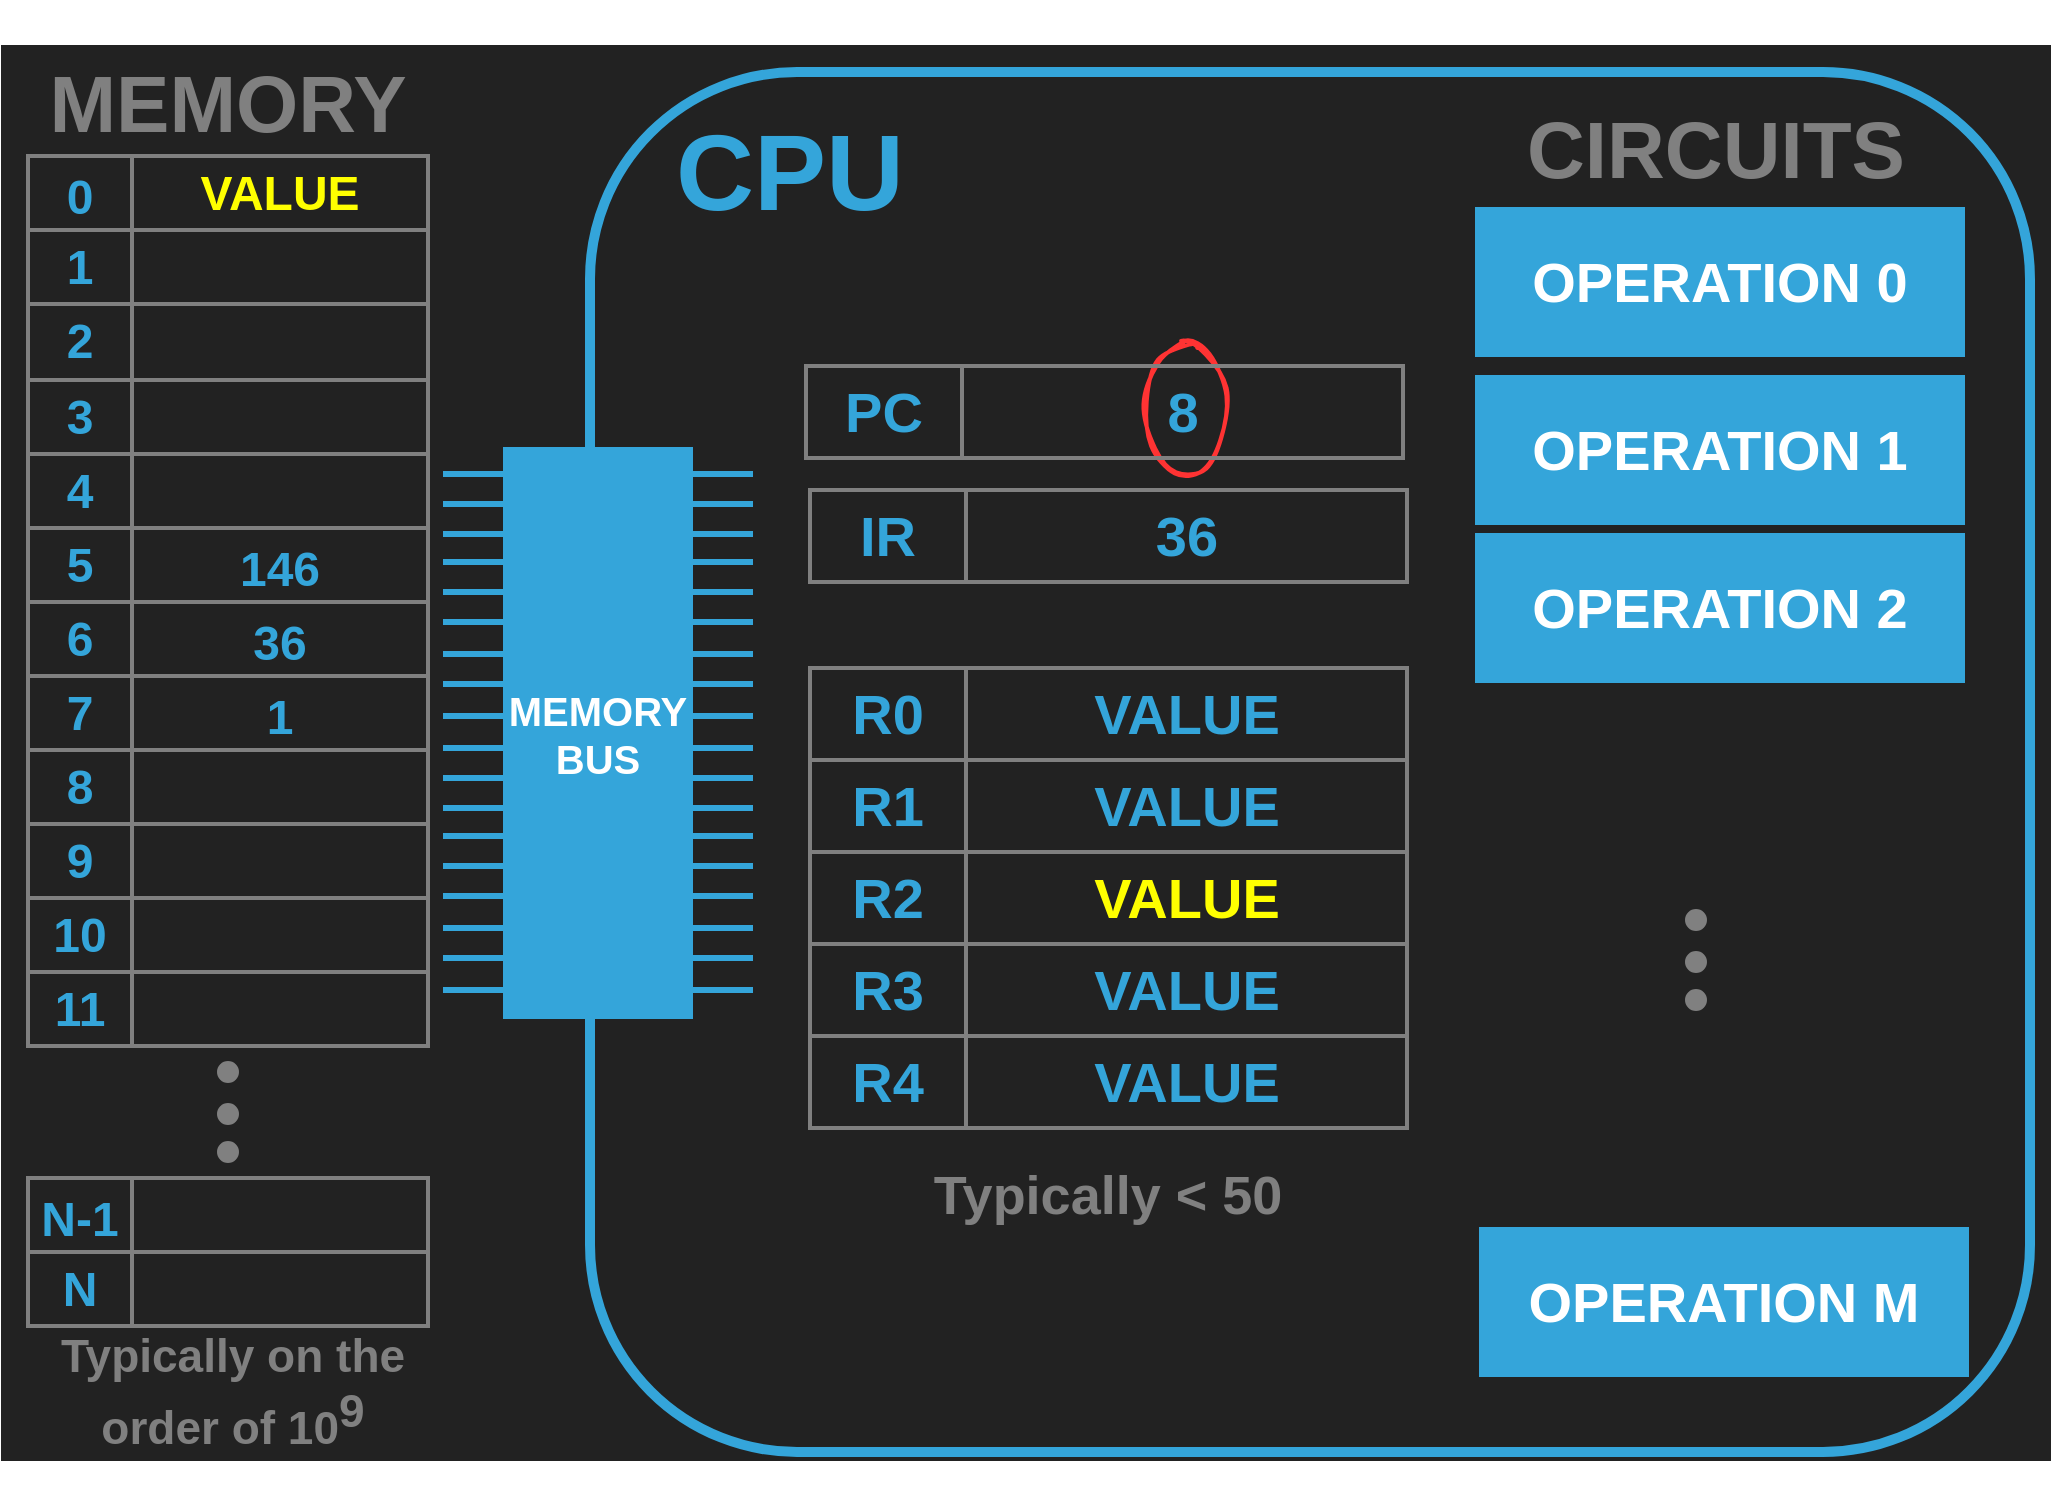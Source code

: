 <mxfile version="16.5.1" type="device" pages="2"><diagram id="MzFRYrIQDGrxXR6xOkgP" name="Page-1"><mxGraphModel dx="946" dy="672" grid="0" gridSize="10" guides="1" tooltips="1" connect="1" arrows="1" fold="1" page="1" pageScale="1" pageWidth="1600" pageHeight="900" math="1" shadow="0"><root><mxCell id="0"/><mxCell id="1" style="locked=1;" parent="0"/><mxCell id="fvqdaD4WviGxnvaseCGw-15" value="" style="whiteSpace=wrap;html=1;fontFamily=Helvetica;fontSize=40;fontColor=#808080;strokeColor=#222222;strokeWidth=5;fillColor=#222222;" parent="1" vertex="1"><mxGeometry x="58" y="129" width="1020" height="703" as="geometry"/></mxCell><mxCell id="fvqdaD4WviGxnvaseCGw-475" value="CPU" style="locked=1;" parent="0"/><mxCell id="fvqdaD4WviGxnvaseCGw-3" value="&lt;h1 style=&quot;font-size: 54px;&quot;&gt;&lt;font color=&quot;#34a5da&quot; style=&quot;font-size: 54px;&quot;&gt;CPU&lt;/font&gt;&lt;/h1&gt;" style="rounded=0;whiteSpace=wrap;html=1;strokeColor=none;strokeWidth=5;fillColor=none;fontSize=54;fontStyle=0;fontFamily=Helvetica;" parent="fvqdaD4WviGxnvaseCGw-475" vertex="1"><mxGeometry x="390" y="160" width="120" height="60" as="geometry"/></mxCell><mxCell id="fvqdaD4WviGxnvaseCGw-2" value="" style="rounded=1;whiteSpace=wrap;html=1;fillColor=none;strokeWidth=5;strokeColor=#34A5DA;" parent="fvqdaD4WviGxnvaseCGw-475" vertex="1"><mxGeometry x="350" y="140" width="720" height="690" as="geometry"/></mxCell><mxCell id="fvqdaD4WviGxnvaseCGw-16" value="ops" style="" parent="0"/><mxCell id="fvqdaD4WviGxnvaseCGw-4" value="OPERATION 0" style="rounded=0;whiteSpace=wrap;html=1;fontFamily=Helvetica;fontSize=28;fontColor=#FFFFFF;strokeColor=#34A5DA;strokeWidth=5;fillColor=#34A5DA;fontStyle=1" parent="fvqdaD4WviGxnvaseCGw-16" vertex="1"><mxGeometry x="795" y="210" width="240" height="70" as="geometry"/></mxCell><mxCell id="fvqdaD4WviGxnvaseCGw-6" value="OPERATION 1" style="rounded=0;whiteSpace=wrap;html=1;fontFamily=Helvetica;fontSize=28;fontColor=#FFFFFF;strokeColor=#34A5DA;strokeWidth=5;fillColor=#34A5DA;fontStyle=1" parent="fvqdaD4WviGxnvaseCGw-16" vertex="1"><mxGeometry x="795" y="294" width="240" height="70" as="geometry"/></mxCell><mxCell id="fvqdaD4WviGxnvaseCGw-7" value="OPERATION 2&lt;span style=&quot;color: rgba(0 , 0 , 0 , 0) ; font-family: monospace ; font-size: 0px ; font-weight: 400&quot;&gt;%3CmxGraphModel%3E%3Croot%3E%3CmxCell%20id%3D%220%22%2F%3E%3CmxCell%20id%3D%221%22%20parent%3D%220%22%2F%3E%3CmxCell%20id%3D%222%22%20value%3D%22OPERATION%201%22%20style%3D%22rounded%3D0%3BwhiteSpace%3Dwrap%3Bhtml%3D1%3BfontFamily%3DHelvetica%3BfontSize%3D28%3BfontColor%3D%23FFFFFF%3BstrokeColor%3D%2334A5DA%3BstrokeWidth%3D5%3BfillColor%3D%2334A5DA%3BfontStyle%3D1%22%20vertex%3D%221%22%20parent%3D%221%22%3E%3CmxGeometry%20x%3D%22795%22%20y%3D%22294%22%20width%3D%22240%22%20height%3D%2270%22%20as%3D%22geometry%22%2F%3E%3C%2FmxCell%3E%3C%2Froot%3E%3C%2FmxGraphModel%3E&lt;/span&gt;" style="rounded=0;whiteSpace=wrap;html=1;fontFamily=Helvetica;fontSize=28;fontColor=#FFFFFF;strokeColor=#34A5DA;strokeWidth=5;fillColor=#34A5DA;fontStyle=1" parent="fvqdaD4WviGxnvaseCGw-16" vertex="1"><mxGeometry x="795" y="373" width="240" height="70" as="geometry"/></mxCell><mxCell id="fvqdaD4WviGxnvaseCGw-8" value="OPERATION M" style="rounded=0;whiteSpace=wrap;html=1;fontFamily=Helvetica;fontSize=28;fontColor=#FFFFFF;strokeColor=#34A5DA;strokeWidth=5;fillColor=#34A5DA;fontStyle=1" parent="fvqdaD4WviGxnvaseCGw-16" vertex="1"><mxGeometry x="797" y="720" width="240" height="70" as="geometry"/></mxCell><mxCell id="fvqdaD4WviGxnvaseCGw-9" value="&lt;h1 style=&quot;font-size: 40px&quot;&gt;&lt;font style=&quot;font-size: 40px&quot;&gt;CIRCUITS&lt;/font&gt;&lt;/h1&gt;" style="rounded=0;whiteSpace=wrap;html=1;strokeColor=none;strokeWidth=5;fillColor=none;fontSize=40;fontStyle=0;fontFamily=Helvetica;fontColor=#808080;" parent="fvqdaD4WviGxnvaseCGw-16" vertex="1"><mxGeometry x="813" y="148" width="200" height="60" as="geometry"/></mxCell><mxCell id="fvqdaD4WviGxnvaseCGw-233" value="" style="group" parent="fvqdaD4WviGxnvaseCGw-16" vertex="1" connectable="0"><mxGeometry x="900" y="561" width="6" height="46" as="geometry"/></mxCell><mxCell id="fvqdaD4WviGxnvaseCGw-11" value="" style="ellipse;whiteSpace=wrap;html=1;aspect=fixed;fontFamily=Helvetica;fontSize=40;fontColor=#808080;strokeColor=#808080;strokeWidth=5;fillColor=#808080;" parent="fvqdaD4WviGxnvaseCGw-233" vertex="1"><mxGeometry width="6" height="6" as="geometry"/></mxCell><mxCell id="fvqdaD4WviGxnvaseCGw-13" value="" style="ellipse;whiteSpace=wrap;html=1;aspect=fixed;fontFamily=Helvetica;fontSize=40;fontColor=#808080;strokeColor=#808080;strokeWidth=5;fillColor=#808080;" parent="fvqdaD4WviGxnvaseCGw-233" vertex="1"><mxGeometry y="21" width="6" height="6" as="geometry"/></mxCell><mxCell id="fvqdaD4WviGxnvaseCGw-14" value="" style="ellipse;whiteSpace=wrap;html=1;aspect=fixed;fontFamily=Helvetica;fontSize=40;fontColor=#808080;strokeColor=#808080;strokeWidth=5;fillColor=#808080;" parent="fvqdaD4WviGxnvaseCGw-233" vertex="1"><mxGeometry y="40" width="6" height="6" as="geometry"/></mxCell><mxCell id="fvqdaD4WviGxnvaseCGw-55" value="GPRS" style="locked=1;" parent="0" visible="0"/><mxCell id="fvqdaD4WviGxnvaseCGw-38" value="" style="shape=table;startSize=0;container=1;collapsible=0;childLayout=tableLayout;fontFamily=Helvetica;fontSize=28;fontColor=#34A5DA;strokeColor=#808080;strokeWidth=2;fillColor=none;fontStyle=1;swimlaneLine=1;" parent="fvqdaD4WviGxnvaseCGw-55" vertex="1"><mxGeometry x="460" y="438" width="298.5" height="230" as="geometry"/></mxCell><mxCell id="fvqdaD4WviGxnvaseCGw-39" value="" style="shape=tableRow;horizontal=0;startSize=0;swimlaneHead=0;swimlaneBody=0;top=0;left=0;bottom=0;right=0;collapsible=0;dropTarget=0;fillColor=none;points=[[0,0.5],[1,0.5]];portConstraint=eastwest;fontFamily=Helvetica;fontSize=28;fontColor=#808080;strokeColor=#222222;strokeWidth=2;swimlaneLine=1;" parent="fvqdaD4WviGxnvaseCGw-38" vertex="1"><mxGeometry width="298.5" height="46" as="geometry"/></mxCell><mxCell id="fvqdaD4WviGxnvaseCGw-40" value="&lt;font color=&quot;#34a5da&quot;&gt;&lt;b&gt;R0&lt;/b&gt;&lt;/font&gt;" style="shape=partialRectangle;html=1;whiteSpace=wrap;connectable=0;overflow=hidden;fillColor=none;top=0;left=0;bottom=0;right=0;pointerEvents=1;fontFamily=Helvetica;fontSize=28;fontColor=#808080;strokeColor=#222222;strokeWidth=2;swimlaneLine=1;" parent="fvqdaD4WviGxnvaseCGw-39" vertex="1"><mxGeometry width="78" height="46" as="geometry"><mxRectangle width="78" height="46" as="alternateBounds"/></mxGeometry></mxCell><mxCell id="fvqdaD4WviGxnvaseCGw-41" value="&lt;font color=&quot;#34a5da&quot;&gt;&lt;b&gt;VALUE&lt;/b&gt;&lt;/font&gt;" style="shape=partialRectangle;html=1;whiteSpace=wrap;connectable=0;overflow=hidden;fillColor=none;top=0;left=0;bottom=0;right=0;pointerEvents=1;fontFamily=Helvetica;fontSize=28;fontColor=#808080;strokeColor=#222222;strokeWidth=2;swimlaneLine=1;" parent="fvqdaD4WviGxnvaseCGw-39" vertex="1"><mxGeometry x="78" width="221" height="46" as="geometry"><mxRectangle width="221" height="46" as="alternateBounds"/></mxGeometry></mxCell><mxCell id="fvqdaD4WviGxnvaseCGw-42" value="" style="shape=tableRow;horizontal=0;startSize=0;swimlaneHead=0;swimlaneBody=0;top=0;left=0;bottom=0;right=0;collapsible=0;dropTarget=0;fillColor=none;points=[[0,0.5],[1,0.5]];portConstraint=eastwest;fontFamily=Helvetica;fontSize=28;fontColor=#808080;strokeColor=#222222;strokeWidth=2;swimlaneLine=1;" parent="fvqdaD4WviGxnvaseCGw-38" vertex="1"><mxGeometry y="46" width="298.5" height="46" as="geometry"/></mxCell><mxCell id="fvqdaD4WviGxnvaseCGw-43" value="&lt;b style=&quot;color: rgb(52 , 165 , 218)&quot;&gt;R1&lt;/b&gt;" style="shape=partialRectangle;html=1;whiteSpace=wrap;connectable=0;overflow=hidden;fillColor=none;top=0;left=0;bottom=0;right=0;pointerEvents=1;fontFamily=Helvetica;fontSize=28;fontColor=#808080;strokeColor=#222222;strokeWidth=2;swimlaneLine=1;" parent="fvqdaD4WviGxnvaseCGw-42" vertex="1"><mxGeometry width="78" height="46" as="geometry"><mxRectangle width="78" height="46" as="alternateBounds"/></mxGeometry></mxCell><mxCell id="fvqdaD4WviGxnvaseCGw-44" value="&lt;span style=&quot;color: rgb(52 , 165 , 218)&quot;&gt;&lt;b&gt;VALUE&lt;/b&gt;&lt;/span&gt;" style="shape=partialRectangle;html=1;whiteSpace=wrap;connectable=0;overflow=hidden;fillColor=none;top=0;left=0;bottom=0;right=0;pointerEvents=1;fontFamily=Helvetica;fontSize=28;fontColor=#808080;strokeColor=#222222;strokeWidth=2;swimlaneLine=1;" parent="fvqdaD4WviGxnvaseCGw-42" vertex="1"><mxGeometry x="78" width="221" height="46" as="geometry"><mxRectangle width="221" height="46" as="alternateBounds"/></mxGeometry></mxCell><mxCell id="fvqdaD4WviGxnvaseCGw-45" value="" style="shape=tableRow;horizontal=0;startSize=0;swimlaneHead=0;swimlaneBody=0;top=0;left=0;bottom=0;right=0;collapsible=0;dropTarget=0;fillColor=none;points=[[0,0.5],[1,0.5]];portConstraint=eastwest;fontFamily=Helvetica;fontSize=28;fontColor=#808080;strokeColor=#222222;strokeWidth=2;swimlaneLine=1;" parent="fvqdaD4WviGxnvaseCGw-38" vertex="1"><mxGeometry y="92" width="298.5" height="46" as="geometry"/></mxCell><mxCell id="fvqdaD4WviGxnvaseCGw-46" value="&lt;b style=&quot;color: rgb(52 , 165 , 218)&quot;&gt;R2&lt;/b&gt;" style="shape=partialRectangle;html=1;whiteSpace=wrap;connectable=0;overflow=hidden;fillColor=none;top=0;left=0;bottom=0;right=0;pointerEvents=1;fontFamily=Helvetica;fontSize=28;fontColor=#808080;strokeColor=#222222;strokeWidth=2;swimlaneLine=1;" parent="fvqdaD4WviGxnvaseCGw-45" vertex="1"><mxGeometry width="78" height="46" as="geometry"><mxRectangle width="78" height="46" as="alternateBounds"/></mxGeometry></mxCell><mxCell id="fvqdaD4WviGxnvaseCGw-47" value="&lt;span style=&quot;color: rgb(52 , 165 , 218)&quot;&gt;&lt;b&gt;VALUE&lt;/b&gt;&lt;/span&gt;" style="shape=partialRectangle;html=1;whiteSpace=wrap;connectable=0;overflow=hidden;fillColor=none;top=0;left=0;bottom=0;right=0;pointerEvents=1;fontFamily=Helvetica;fontSize=28;fontColor=#808080;strokeColor=#222222;strokeWidth=2;swimlaneLine=1;" parent="fvqdaD4WviGxnvaseCGw-45" vertex="1"><mxGeometry x="78" width="221" height="46" as="geometry"><mxRectangle width="221" height="46" as="alternateBounds"/></mxGeometry></mxCell><mxCell id="fvqdaD4WviGxnvaseCGw-48" value="" style="shape=tableRow;horizontal=0;startSize=0;swimlaneHead=0;swimlaneBody=0;top=0;left=0;bottom=0;right=0;collapsible=0;dropTarget=0;fillColor=none;points=[[0,0.5],[1,0.5]];portConstraint=eastwest;fontFamily=Helvetica;fontSize=28;fontColor=#808080;strokeColor=#222222;strokeWidth=2;swimlaneLine=1;" parent="fvqdaD4WviGxnvaseCGw-38" vertex="1"><mxGeometry y="138" width="298.5" height="46" as="geometry"/></mxCell><mxCell id="fvqdaD4WviGxnvaseCGw-49" value="&lt;b style=&quot;color: rgb(52 , 165 , 218)&quot;&gt;R3&lt;/b&gt;" style="shape=partialRectangle;html=1;whiteSpace=wrap;connectable=0;overflow=hidden;fillColor=none;top=0;left=0;bottom=0;right=0;pointerEvents=1;fontFamily=Helvetica;fontSize=28;fontColor=#808080;strokeColor=#222222;strokeWidth=2;swimlaneLine=1;" parent="fvqdaD4WviGxnvaseCGw-48" vertex="1"><mxGeometry width="78" height="46" as="geometry"><mxRectangle width="78" height="46" as="alternateBounds"/></mxGeometry></mxCell><mxCell id="fvqdaD4WviGxnvaseCGw-50" value="&lt;span style=&quot;color: rgb(52 , 165 , 218)&quot;&gt;&lt;b&gt;VALUE&lt;/b&gt;&lt;/span&gt;" style="shape=partialRectangle;html=1;whiteSpace=wrap;connectable=0;overflow=hidden;fillColor=none;top=0;left=0;bottom=0;right=0;pointerEvents=1;fontFamily=Helvetica;fontSize=28;fontColor=#808080;strokeColor=#222222;strokeWidth=2;swimlaneLine=1;" parent="fvqdaD4WviGxnvaseCGw-48" vertex="1"><mxGeometry x="78" width="221" height="46" as="geometry"><mxRectangle width="221" height="46" as="alternateBounds"/></mxGeometry></mxCell><mxCell id="fvqdaD4WviGxnvaseCGw-51" value="" style="shape=tableRow;horizontal=0;startSize=0;swimlaneHead=0;swimlaneBody=0;top=0;left=0;bottom=0;right=0;collapsible=0;dropTarget=0;fillColor=none;points=[[0,0.5],[1,0.5]];portConstraint=eastwest;fontFamily=Helvetica;fontSize=28;fontColor=#808080;strokeColor=#222222;strokeWidth=2;swimlaneLine=1;" parent="fvqdaD4WviGxnvaseCGw-38" vertex="1"><mxGeometry y="184" width="298.5" height="46" as="geometry"/></mxCell><mxCell id="fvqdaD4WviGxnvaseCGw-52" value="&lt;b style=&quot;color: rgb(52 , 165 , 218)&quot;&gt;R4&lt;/b&gt;" style="shape=partialRectangle;html=1;whiteSpace=wrap;connectable=0;overflow=hidden;fillColor=none;top=0;left=0;bottom=0;right=0;pointerEvents=1;fontFamily=Helvetica;fontSize=28;fontColor=#808080;strokeColor=#222222;strokeWidth=2;swimlaneLine=1;" parent="fvqdaD4WviGxnvaseCGw-51" vertex="1"><mxGeometry width="78" height="46" as="geometry"><mxRectangle width="78" height="46" as="alternateBounds"/></mxGeometry></mxCell><mxCell id="fvqdaD4WviGxnvaseCGw-53" value="&lt;span style=&quot;color: rgb(52 , 165 , 218)&quot;&gt;&lt;b&gt;VALUE&lt;/b&gt;&lt;/span&gt;" style="shape=partialRectangle;html=1;whiteSpace=wrap;connectable=0;overflow=hidden;fillColor=none;top=0;left=0;bottom=0;right=0;pointerEvents=1;fontFamily=Helvetica;fontSize=28;fontColor=#808080;strokeColor=#222222;strokeWidth=2;swimlaneLine=1;" parent="fvqdaD4WviGxnvaseCGw-51" vertex="1"><mxGeometry x="78" width="221" height="46" as="geometry"><mxRectangle width="221" height="46" as="alternateBounds"/></mxGeometry></mxCell><mxCell id="fvqdaD4WviGxnvaseCGw-54" value="&lt;h1 style=&quot;font-size: 27px&quot;&gt;&lt;font style=&quot;font-size: 27px&quot;&gt;Typically &amp;lt; 50&lt;/font&gt;&lt;/h1&gt;" style="rounded=0;whiteSpace=wrap;html=1;strokeColor=none;strokeWidth=5;fillColor=none;fontSize=27;fontStyle=0;fontFamily=Helvetica;fontColor=#808080;" parent="fvqdaD4WviGxnvaseCGw-55" vertex="1"><mxGeometry x="509.25" y="656" width="200" height="60" as="geometry"/></mxCell><mxCell id="fvqdaD4WviGxnvaseCGw-56" value="IR" style="locked=1;" parent="0" visible="0"/><mxCell id="fvqdaD4WviGxnvaseCGw-57" value="" style="shape=table;startSize=0;container=1;collapsible=0;childLayout=tableLayout;fontFamily=Helvetica;fontSize=28;fontColor=#34A5DA;strokeColor=#808080;strokeWidth=2;fillColor=none;fontStyle=1;swimlaneLine=1;" parent="fvqdaD4WviGxnvaseCGw-56" vertex="1"><mxGeometry x="460" y="349" width="298.5" height="46" as="geometry"/></mxCell><mxCell id="fvqdaD4WviGxnvaseCGw-58" value="" style="shape=tableRow;horizontal=0;startSize=0;swimlaneHead=0;swimlaneBody=0;top=0;left=0;bottom=0;right=0;collapsible=0;dropTarget=0;fillColor=none;points=[[0,0.5],[1,0.5]];portConstraint=eastwest;fontFamily=Helvetica;fontSize=28;fontColor=#808080;strokeColor=#222222;strokeWidth=2;swimlaneLine=1;" parent="fvqdaD4WviGxnvaseCGw-57" vertex="1"><mxGeometry width="298.5" height="46" as="geometry"/></mxCell><mxCell id="fvqdaD4WviGxnvaseCGw-59" value="&lt;font color=&quot;#34a5da&quot;&gt;&lt;b&gt;IR&lt;/b&gt;&lt;/font&gt;" style="shape=partialRectangle;html=1;whiteSpace=wrap;connectable=0;overflow=hidden;fillColor=none;top=0;left=0;bottom=0;right=0;pointerEvents=1;fontFamily=Helvetica;fontSize=28;fontColor=#808080;strokeColor=#222222;strokeWidth=2;swimlaneLine=1;" parent="fvqdaD4WviGxnvaseCGw-58" vertex="1"><mxGeometry width="78" height="46" as="geometry"><mxRectangle width="78" height="46" as="alternateBounds"/></mxGeometry></mxCell><mxCell id="fvqdaD4WviGxnvaseCGw-60" value="&lt;font color=&quot;#34a5da&quot;&gt;&lt;b&gt;OPCODE&amp;nbsp;&lt;/b&gt;&lt;/font&gt;" style="shape=partialRectangle;html=1;whiteSpace=wrap;connectable=0;overflow=hidden;fillColor=none;top=0;left=0;bottom=0;right=0;pointerEvents=1;fontFamily=Helvetica;fontSize=28;fontColor=#808080;strokeColor=#222222;strokeWidth=2;swimlaneLine=1;" parent="fvqdaD4WviGxnvaseCGw-58" vertex="1"><mxGeometry x="78" width="221" height="46" as="geometry"><mxRectangle width="221" height="46" as="alternateBounds"/></mxGeometry></mxCell><mxCell id="fvqdaD4WviGxnvaseCGw-77" value="PC" style="locked=1;" parent="0" visible="0"/><mxCell id="fvqdaD4WviGxnvaseCGw-73" value="" style="shape=table;startSize=0;container=1;collapsible=0;childLayout=tableLayout;fontFamily=Helvetica;fontSize=28;fontColor=#34A5DA;strokeColor=#808080;strokeWidth=2;fillColor=none;fontStyle=1;swimlaneLine=1;" parent="fvqdaD4WviGxnvaseCGw-77" vertex="1"><mxGeometry x="458" y="287" width="298.5" height="46" as="geometry"/></mxCell><mxCell id="fvqdaD4WviGxnvaseCGw-74" value="" style="shape=tableRow;horizontal=0;startSize=0;swimlaneHead=0;swimlaneBody=0;top=0;left=0;bottom=0;right=0;collapsible=0;dropTarget=0;fillColor=none;points=[[0,0.5],[1,0.5]];portConstraint=eastwest;fontFamily=Helvetica;fontSize=28;fontColor=#808080;strokeColor=#222222;strokeWidth=2;swimlaneLine=1;" parent="fvqdaD4WviGxnvaseCGw-73" vertex="1"><mxGeometry width="298.5" height="46" as="geometry"/></mxCell><mxCell id="fvqdaD4WviGxnvaseCGw-75" value="&lt;font color=&quot;#34a5da&quot;&gt;&lt;b&gt;PC&lt;/b&gt;&lt;/font&gt;" style="shape=partialRectangle;html=1;whiteSpace=wrap;connectable=0;overflow=hidden;fillColor=none;top=0;left=0;bottom=0;right=0;pointerEvents=1;fontFamily=Helvetica;fontSize=28;fontColor=#808080;strokeColor=none;strokeWidth=2;swimlaneLine=1;" parent="fvqdaD4WviGxnvaseCGw-74" vertex="1"><mxGeometry width="78" height="46" as="geometry"><mxRectangle width="78" height="46" as="alternateBounds"/></mxGeometry></mxCell><mxCell id="fvqdaD4WviGxnvaseCGw-76" value="&lt;font color=&quot;#34a5da&quot;&gt;&lt;b&gt;ADDRESS&lt;/b&gt;&lt;/font&gt;" style="shape=partialRectangle;html=1;whiteSpace=wrap;connectable=0;overflow=hidden;fillColor=none;top=0;left=0;bottom=0;right=0;pointerEvents=1;fontFamily=Helvetica;fontSize=28;fontColor=#808080;strokeColor=#222222;strokeWidth=2;swimlaneLine=1;" parent="fvqdaD4WviGxnvaseCGw-74" vertex="1"><mxGeometry x="78" width="221" height="46" as="geometry"><mxRectangle width="221" height="46" as="alternateBounds"/></mxGeometry></mxCell><mxCell id="fvqdaD4WviGxnvaseCGw-79" value="Memory Bus" style="locked=1;" parent="0"/><mxCell id="fvqdaD4WviGxnvaseCGw-81" value="" style="endArrow=none;html=1;rounded=0;fontFamily=Helvetica;fontSize=20;fontColor=#34A5DA;strokeWidth=3;strokeColor=#34A5DA;" parent="fvqdaD4WviGxnvaseCGw-79" edge="1"><mxGeometry width="50" height="50" relative="1" as="geometry"><mxPoint x="276.5" y="341" as="sourcePoint"/><mxPoint x="431.5" y="341" as="targetPoint"/></mxGeometry></mxCell><mxCell id="fvqdaD4WviGxnvaseCGw-82" value="" style="endArrow=none;html=1;rounded=0;fontFamily=Helvetica;fontSize=20;fontColor=#34A5DA;strokeWidth=3;strokeColor=#34A5DA;" parent="fvqdaD4WviGxnvaseCGw-79" edge="1"><mxGeometry width="50" height="50" relative="1" as="geometry"><mxPoint x="276.5" y="431" as="sourcePoint"/><mxPoint x="431.5" y="431" as="targetPoint"/></mxGeometry></mxCell><mxCell id="fvqdaD4WviGxnvaseCGw-83" value="" style="endArrow=none;html=1;rounded=0;fontFamily=Helvetica;fontSize=20;fontColor=#34A5DA;strokeWidth=3;strokeColor=#34A5DA;" parent="fvqdaD4WviGxnvaseCGw-79" edge="1"><mxGeometry width="50" height="50" relative="1" as="geometry"><mxPoint x="276.5" y="462" as="sourcePoint"/><mxPoint x="431.5" y="462" as="targetPoint"/></mxGeometry></mxCell><mxCell id="fvqdaD4WviGxnvaseCGw-84" value="" style="endArrow=none;html=1;rounded=0;fontFamily=Helvetica;fontSize=20;fontColor=#34A5DA;strokeWidth=3;strokeColor=#34A5DA;" parent="fvqdaD4WviGxnvaseCGw-79" edge="1"><mxGeometry width="50" height="50" relative="1" as="geometry"><mxPoint x="276.5" y="400" as="sourcePoint"/><mxPoint x="431.5" y="400" as="targetPoint"/></mxGeometry></mxCell><mxCell id="fvqdaD4WviGxnvaseCGw-85" value="" style="endArrow=none;html=1;rounded=0;fontFamily=Helvetica;fontSize=20;fontColor=#34A5DA;strokeWidth=3;strokeColor=#34A5DA;" parent="fvqdaD4WviGxnvaseCGw-79" edge="1"><mxGeometry width="50" height="50" relative="1" as="geometry"><mxPoint x="276.5" y="356" as="sourcePoint"/><mxPoint x="431.5" y="356" as="targetPoint"/></mxGeometry></mxCell><mxCell id="fvqdaD4WviGxnvaseCGw-86" value="" style="endArrow=none;html=1;rounded=0;fontFamily=Helvetica;fontSize=20;fontColor=#34A5DA;strokeWidth=3;strokeColor=#34A5DA;" parent="fvqdaD4WviGxnvaseCGw-79" edge="1"><mxGeometry width="50" height="50" relative="1" as="geometry"><mxPoint x="276.5" y="446" as="sourcePoint"/><mxPoint x="431.5" y="446" as="targetPoint"/></mxGeometry></mxCell><mxCell id="fvqdaD4WviGxnvaseCGw-87" value="" style="endArrow=none;html=1;rounded=0;fontFamily=Helvetica;fontSize=20;fontColor=#34A5DA;strokeWidth=3;strokeColor=#34A5DA;" parent="fvqdaD4WviGxnvaseCGw-79" edge="1"><mxGeometry width="50" height="50" relative="1" as="geometry"><mxPoint x="276.5" y="371" as="sourcePoint"/><mxPoint x="431.5" y="371" as="targetPoint"/></mxGeometry></mxCell><mxCell id="fvqdaD4WviGxnvaseCGw-88" value="" style="endArrow=none;html=1;rounded=0;fontFamily=Helvetica;fontSize=20;fontColor=#34A5DA;strokeWidth=3;strokeColor=#34A5DA;" parent="fvqdaD4WviGxnvaseCGw-79" edge="1"><mxGeometry width="50" height="50" relative="1" as="geometry"><mxPoint x="276.5" y="385" as="sourcePoint"/><mxPoint x="431.5" y="385" as="targetPoint"/></mxGeometry></mxCell><mxCell id="fvqdaD4WviGxnvaseCGw-89" value="" style="endArrow=none;html=1;rounded=0;fontFamily=Helvetica;fontSize=20;fontColor=#34A5DA;strokeWidth=3;strokeColor=#34A5DA;" parent="fvqdaD4WviGxnvaseCGw-79" edge="1"><mxGeometry width="50" height="50" relative="1" as="geometry"><mxPoint x="276.5" y="415" as="sourcePoint"/><mxPoint x="431.5" y="415" as="targetPoint"/></mxGeometry></mxCell><mxCell id="fvqdaD4WviGxnvaseCGw-90" value="" style="endArrow=none;html=1;rounded=0;fontFamily=Helvetica;fontSize=20;fontColor=#34A5DA;strokeWidth=3;strokeColor=#34A5DA;" parent="fvqdaD4WviGxnvaseCGw-79" edge="1"><mxGeometry width="50" height="50" relative="1" as="geometry"><mxPoint x="276.5" y="478" as="sourcePoint"/><mxPoint x="431.5" y="478" as="targetPoint"/></mxGeometry></mxCell><mxCell id="fvqdaD4WviGxnvaseCGw-91" value="" style="endArrow=none;html=1;rounded=0;fontFamily=Helvetica;fontSize=20;fontColor=#34A5DA;strokeWidth=3;strokeColor=#34A5DA;" parent="fvqdaD4WviGxnvaseCGw-79" edge="1"><mxGeometry width="50" height="50" relative="1" as="geometry"><mxPoint x="276.5" y="568" as="sourcePoint"/><mxPoint x="431.5" y="568" as="targetPoint"/></mxGeometry></mxCell><mxCell id="fvqdaD4WviGxnvaseCGw-92" value="" style="endArrow=none;html=1;rounded=0;fontFamily=Helvetica;fontSize=20;fontColor=#34A5DA;strokeWidth=3;strokeColor=#34A5DA;" parent="fvqdaD4WviGxnvaseCGw-79" edge="1"><mxGeometry width="50" height="50" relative="1" as="geometry"><mxPoint x="276.5" y="599" as="sourcePoint"/><mxPoint x="431.5" y="599" as="targetPoint"/></mxGeometry></mxCell><mxCell id="fvqdaD4WviGxnvaseCGw-93" value="" style="endArrow=none;html=1;rounded=0;fontFamily=Helvetica;fontSize=20;fontColor=#34A5DA;strokeWidth=3;strokeColor=#34A5DA;" parent="fvqdaD4WviGxnvaseCGw-79" edge="1"><mxGeometry width="50" height="50" relative="1" as="geometry"><mxPoint x="276.5" y="537" as="sourcePoint"/><mxPoint x="431.5" y="537" as="targetPoint"/></mxGeometry></mxCell><mxCell id="fvqdaD4WviGxnvaseCGw-94" value="" style="endArrow=none;html=1;rounded=0;fontFamily=Helvetica;fontSize=20;fontColor=#34A5DA;strokeWidth=3;strokeColor=#34A5DA;" parent="fvqdaD4WviGxnvaseCGw-79" edge="1"><mxGeometry width="50" height="50" relative="1" as="geometry"><mxPoint x="276.5" y="493" as="sourcePoint"/><mxPoint x="431.5" y="493" as="targetPoint"/></mxGeometry></mxCell><mxCell id="fvqdaD4WviGxnvaseCGw-95" value="" style="endArrow=none;html=1;rounded=0;fontFamily=Helvetica;fontSize=20;fontColor=#34A5DA;strokeWidth=3;strokeColor=#34A5DA;" parent="fvqdaD4WviGxnvaseCGw-79" edge="1"><mxGeometry width="50" height="50" relative="1" as="geometry"><mxPoint x="276.5" y="583" as="sourcePoint"/><mxPoint x="431.5" y="583" as="targetPoint"/></mxGeometry></mxCell><mxCell id="fvqdaD4WviGxnvaseCGw-96" value="" style="endArrow=none;html=1;rounded=0;fontFamily=Helvetica;fontSize=20;fontColor=#34A5DA;strokeWidth=3;strokeColor=#34A5DA;" parent="fvqdaD4WviGxnvaseCGw-79" edge="1"><mxGeometry width="50" height="50" relative="1" as="geometry"><mxPoint x="276.5" y="508" as="sourcePoint"/><mxPoint x="431.5" y="508" as="targetPoint"/></mxGeometry></mxCell><mxCell id="fvqdaD4WviGxnvaseCGw-97" value="" style="endArrow=none;html=1;rounded=0;fontFamily=Helvetica;fontSize=20;fontColor=#34A5DA;strokeWidth=3;strokeColor=#34A5DA;" parent="fvqdaD4WviGxnvaseCGw-79" edge="1"><mxGeometry width="50" height="50" relative="1" as="geometry"><mxPoint x="276.5" y="522" as="sourcePoint"/><mxPoint x="431.5" y="522" as="targetPoint"/></mxGeometry></mxCell><mxCell id="fvqdaD4WviGxnvaseCGw-98" value="" style="endArrow=none;html=1;rounded=0;fontFamily=Helvetica;fontSize=20;fontColor=#34A5DA;strokeWidth=3;strokeColor=#34A5DA;" parent="fvqdaD4WviGxnvaseCGw-79" edge="1"><mxGeometry width="50" height="50" relative="1" as="geometry"><mxPoint x="276.5" y="552" as="sourcePoint"/><mxPoint x="431.5" y="552" as="targetPoint"/></mxGeometry></mxCell><mxCell id="fvqdaD4WviGxnvaseCGw-78" value="MEMORY&lt;br style=&quot;font-size: 20px;&quot;&gt;BUS" style="rounded=0;whiteSpace=wrap;html=1;fontFamily=Helvetica;fontSize=20;fontColor=#FFFFFF;strokeColor=#34A5DA;strokeWidth=5;fillColor=#34A5DA;fontStyle=1" parent="fvqdaD4WviGxnvaseCGw-79" vertex="1"><mxGeometry x="309" y="330" width="90" height="281" as="geometry"/></mxCell><mxCell id="fvqdaD4WviGxnvaseCGw-275" value="MemoryTitle" style="locked=1;" parent="0"/><mxCell id="fvqdaD4WviGxnvaseCGw-161" value="&lt;h1 style=&quot;font-size: 40px&quot;&gt;&lt;font style=&quot;font-size: 40px&quot;&gt;MEMORY&lt;/font&gt;&lt;/h1&gt;" style="rounded=0;whiteSpace=wrap;html=1;strokeColor=none;strokeWidth=5;fillColor=none;fontSize=40;fontStyle=0;fontFamily=Helvetica;fontColor=#808080;" parent="fvqdaD4WviGxnvaseCGw-275" vertex="1"><mxGeometry x="69" y="125" width="200" height="60" as="geometry"/></mxCell><mxCell id="fvqdaD4WviGxnvaseCGw-276" value="&lt;h1 style=&quot;font-size: 23px;&quot;&gt;&lt;span style=&quot;font-size: 23px;&quot;&gt;Typically on the order of 10&lt;sup style=&quot;font-size: 23px;&quot;&gt;9&lt;/sup&gt;&lt;/span&gt;&lt;/h1&gt;" style="rounded=0;whiteSpace=wrap;html=1;strokeColor=none;strokeWidth=5;fillColor=none;fontSize=23;fontStyle=0;fontFamily=Helvetica;fontColor=#808080;" parent="fvqdaD4WviGxnvaseCGw-275" vertex="1"><mxGeometry x="61" y="770" width="221" height="60" as="geometry"/></mxCell><mxCell id="fvqdaD4WviGxnvaseCGw-160" value="Memory" style="locked=1;" parent="0" visible="0"/><mxCell id="fvqdaD4WviGxnvaseCGw-162" value="" style="shape=table;startSize=0;container=1;collapsible=0;childLayout=tableLayout;fontFamily=Helvetica;fontSize=24;fontColor=#34A5DA;strokeColor=#808080;strokeWidth=2;fillColor=none;fontStyle=1;swimlaneLine=1;" parent="fvqdaD4WviGxnvaseCGw-160" vertex="1"><mxGeometry x="69" y="182" width="200" height="445" as="geometry"/></mxCell><mxCell id="fvqdaD4WviGxnvaseCGw-163" value="" style="shape=tableRow;horizontal=0;startSize=0;swimlaneHead=0;swimlaneBody=0;top=0;left=0;bottom=0;right=0;collapsible=0;dropTarget=0;fillColor=none;points=[[0,0.5],[1,0.5]];portConstraint=eastwest;fontFamily=Helvetica;fontSize=28;fontColor=#808080;strokeColor=#222222;strokeWidth=2;swimlaneLine=1;" parent="fvqdaD4WviGxnvaseCGw-162" vertex="1"><mxGeometry width="200" height="37" as="geometry"/></mxCell><mxCell id="fvqdaD4WviGxnvaseCGw-164" value="&lt;font color=&quot;#34a5da&quot;&gt;&lt;span style=&quot;font-size: 24px&quot;&gt;&lt;b&gt;0&lt;/b&gt;&lt;/span&gt;&lt;/font&gt;" style="shape=partialRectangle;html=1;whiteSpace=wrap;connectable=0;overflow=hidden;fillColor=none;top=0;left=0;bottom=0;right=0;pointerEvents=1;fontFamily=Helvetica;fontSize=28;fontColor=#808080;strokeColor=#222222;strokeWidth=2;swimlaneLine=1;" parent="fvqdaD4WviGxnvaseCGw-163" vertex="1"><mxGeometry width="52" height="37" as="geometry"><mxRectangle width="52" height="37" as="alternateBounds"/></mxGeometry></mxCell><mxCell id="fvqdaD4WviGxnvaseCGw-165" value="&lt;font color=&quot;#34a5da&quot; style=&quot;font-size: 24px;&quot;&gt;&lt;b style=&quot;font-size: 24px;&quot;&gt;VALUE&lt;/b&gt;&lt;/font&gt;" style="shape=partialRectangle;html=1;whiteSpace=wrap;connectable=0;overflow=hidden;fillColor=none;top=0;left=0;bottom=0;right=0;pointerEvents=1;fontFamily=Helvetica;fontSize=24;fontColor=#808080;strokeColor=#222222;strokeWidth=2;swimlaneLine=1;" parent="fvqdaD4WviGxnvaseCGw-163" vertex="1"><mxGeometry x="52" width="148" height="37" as="geometry"><mxRectangle width="148" height="37" as="alternateBounds"/></mxGeometry></mxCell><mxCell id="fvqdaD4WviGxnvaseCGw-166" value="" style="shape=tableRow;horizontal=0;startSize=0;swimlaneHead=0;swimlaneBody=0;top=0;left=0;bottom=0;right=0;collapsible=0;dropTarget=0;fillColor=none;points=[[0,0.5],[1,0.5]];portConstraint=eastwest;fontFamily=Helvetica;fontSize=28;fontColor=#808080;strokeColor=#222222;strokeWidth=2;swimlaneLine=1;" parent="fvqdaD4WviGxnvaseCGw-162" vertex="1"><mxGeometry y="37" width="200" height="37" as="geometry"/></mxCell><mxCell id="fvqdaD4WviGxnvaseCGw-167" value="&lt;b style=&quot;color: rgb(52 , 165 , 218) ; font-size: 24px&quot;&gt;1&lt;/b&gt;" style="shape=partialRectangle;html=1;whiteSpace=wrap;connectable=0;overflow=hidden;fillColor=none;top=0;left=0;bottom=0;right=0;pointerEvents=1;fontFamily=Helvetica;fontSize=24;fontColor=#808080;strokeColor=#222222;strokeWidth=2;swimlaneLine=1;" parent="fvqdaD4WviGxnvaseCGw-166" vertex="1"><mxGeometry width="52" height="37" as="geometry"><mxRectangle width="52" height="37" as="alternateBounds"/></mxGeometry></mxCell><mxCell id="fvqdaD4WviGxnvaseCGw-168" value="&lt;span style=&quot;color: rgb(52, 165, 218); font-size: 24px;&quot;&gt;&lt;b style=&quot;font-size: 24px;&quot;&gt;VALUE&lt;/b&gt;&lt;/span&gt;" style="shape=partialRectangle;html=1;whiteSpace=wrap;connectable=0;overflow=hidden;fillColor=none;top=0;left=0;bottom=0;right=0;pointerEvents=1;fontFamily=Helvetica;fontSize=24;fontColor=#808080;strokeColor=#222222;strokeWidth=2;swimlaneLine=1;" parent="fvqdaD4WviGxnvaseCGw-166" vertex="1"><mxGeometry x="52" width="148" height="37" as="geometry"><mxRectangle width="148" height="37" as="alternateBounds"/></mxGeometry></mxCell><mxCell id="fvqdaD4WviGxnvaseCGw-169" value="" style="shape=tableRow;horizontal=0;startSize=0;swimlaneHead=0;swimlaneBody=0;top=0;left=0;bottom=0;right=0;collapsible=0;dropTarget=0;fillColor=none;points=[[0,0.5],[1,0.5]];portConstraint=eastwest;fontFamily=Helvetica;fontSize=28;fontColor=#808080;strokeColor=#222222;strokeWidth=2;swimlaneLine=1;" parent="fvqdaD4WviGxnvaseCGw-162" vertex="1"><mxGeometry y="74" width="200" height="38" as="geometry"/></mxCell><mxCell id="fvqdaD4WviGxnvaseCGw-170" value="&lt;b style=&quot;color: rgb(52 , 165 , 218) ; font-size: 24px&quot;&gt;2&lt;/b&gt;" style="shape=partialRectangle;html=1;whiteSpace=wrap;connectable=0;overflow=hidden;fillColor=none;top=0;left=0;bottom=0;right=0;pointerEvents=1;fontFamily=Helvetica;fontSize=24;fontColor=#808080;strokeColor=#222222;strokeWidth=2;swimlaneLine=1;" parent="fvqdaD4WviGxnvaseCGw-169" vertex="1"><mxGeometry width="52" height="38" as="geometry"><mxRectangle width="52" height="38" as="alternateBounds"/></mxGeometry></mxCell><mxCell id="fvqdaD4WviGxnvaseCGw-171" value="&lt;span style=&quot;color: rgb(52, 165, 218); font-size: 24px;&quot;&gt;&lt;b style=&quot;font-size: 24px;&quot;&gt;VALUE&lt;/b&gt;&lt;/span&gt;" style="shape=partialRectangle;html=1;whiteSpace=wrap;connectable=0;overflow=hidden;fillColor=none;top=0;left=0;bottom=0;right=0;pointerEvents=1;fontFamily=Helvetica;fontSize=24;fontColor=#808080;strokeColor=#222222;strokeWidth=2;swimlaneLine=1;" parent="fvqdaD4WviGxnvaseCGw-169" vertex="1"><mxGeometry x="52" width="148" height="38" as="geometry"><mxRectangle width="148" height="38" as="alternateBounds"/></mxGeometry></mxCell><mxCell id="fvqdaD4WviGxnvaseCGw-172" value="" style="shape=tableRow;horizontal=0;startSize=0;swimlaneHead=0;swimlaneBody=0;top=0;left=0;bottom=0;right=0;collapsible=0;dropTarget=0;fillColor=none;points=[[0,0.5],[1,0.5]];portConstraint=eastwest;fontFamily=Helvetica;fontSize=28;fontColor=#808080;strokeColor=#222222;strokeWidth=2;swimlaneLine=1;" parent="fvqdaD4WviGxnvaseCGw-162" vertex="1"><mxGeometry y="112" width="200" height="37" as="geometry"/></mxCell><mxCell id="fvqdaD4WviGxnvaseCGw-173" value="&lt;b style=&quot;color: rgb(52 , 165 , 218) ; font-size: 24px&quot;&gt;3&lt;/b&gt;" style="shape=partialRectangle;html=1;whiteSpace=wrap;connectable=0;overflow=hidden;fillColor=none;top=0;left=0;bottom=0;right=0;pointerEvents=1;fontFamily=Helvetica;fontSize=24;fontColor=#808080;strokeColor=#222222;strokeWidth=2;swimlaneLine=1;" parent="fvqdaD4WviGxnvaseCGw-172" vertex="1"><mxGeometry width="52" height="37" as="geometry"><mxRectangle width="52" height="37" as="alternateBounds"/></mxGeometry></mxCell><mxCell id="fvqdaD4WviGxnvaseCGw-174" value="&lt;span style=&quot;color: rgb(52, 165, 218); font-size: 24px;&quot;&gt;&lt;b style=&quot;font-size: 24px;&quot;&gt;VALUE&lt;/b&gt;&lt;/span&gt;" style="shape=partialRectangle;html=1;whiteSpace=wrap;connectable=0;overflow=hidden;fillColor=none;top=0;left=0;bottom=0;right=0;pointerEvents=1;fontFamily=Helvetica;fontSize=24;fontColor=#808080;strokeColor=#222222;strokeWidth=2;swimlaneLine=1;" parent="fvqdaD4WviGxnvaseCGw-172" vertex="1"><mxGeometry x="52" width="148" height="37" as="geometry"><mxRectangle width="148" height="37" as="alternateBounds"/></mxGeometry></mxCell><mxCell id="fvqdaD4WviGxnvaseCGw-175" value="" style="shape=tableRow;horizontal=0;startSize=0;swimlaneHead=0;swimlaneBody=0;top=0;left=0;bottom=0;right=0;collapsible=0;dropTarget=0;fillColor=none;points=[[0,0.5],[1,0.5]];portConstraint=eastwest;fontFamily=Helvetica;fontSize=28;fontColor=#808080;strokeColor=#222222;strokeWidth=2;swimlaneLine=1;" parent="fvqdaD4WviGxnvaseCGw-162" vertex="1"><mxGeometry y="149" width="200" height="37" as="geometry"/></mxCell><mxCell id="fvqdaD4WviGxnvaseCGw-176" value="&lt;b style=&quot;color: rgb(52 , 165 , 218) ; font-size: 24px&quot;&gt;4&lt;/b&gt;" style="shape=partialRectangle;html=1;whiteSpace=wrap;connectable=0;overflow=hidden;fillColor=none;top=0;left=0;bottom=0;right=0;pointerEvents=1;fontFamily=Helvetica;fontSize=24;fontColor=#808080;strokeColor=#222222;strokeWidth=2;swimlaneLine=1;" parent="fvqdaD4WviGxnvaseCGw-175" vertex="1"><mxGeometry width="52" height="37" as="geometry"><mxRectangle width="52" height="37" as="alternateBounds"/></mxGeometry></mxCell><mxCell id="fvqdaD4WviGxnvaseCGw-177" value="&lt;span style=&quot;color: rgb(52, 165, 218); font-size: 24px;&quot;&gt;&lt;b style=&quot;font-size: 24px;&quot;&gt;VALUE&lt;/b&gt;&lt;/span&gt;" style="shape=partialRectangle;html=1;whiteSpace=wrap;connectable=0;overflow=hidden;fillColor=none;top=0;left=0;bottom=0;right=0;pointerEvents=1;fontFamily=Helvetica;fontSize=24;fontColor=#808080;strokeColor=#222222;strokeWidth=2;swimlaneLine=1;" parent="fvqdaD4WviGxnvaseCGw-175" vertex="1"><mxGeometry x="52" width="148" height="37" as="geometry"><mxRectangle width="148" height="37" as="alternateBounds"/></mxGeometry></mxCell><mxCell id="fvqdaD4WviGxnvaseCGw-178" style="shape=tableRow;horizontal=0;startSize=0;swimlaneHead=0;swimlaneBody=0;top=0;left=0;bottom=0;right=0;collapsible=0;dropTarget=0;fillColor=none;points=[[0,0.5],[1,0.5]];portConstraint=eastwest;fontFamily=Helvetica;fontSize=28;fontColor=#808080;strokeColor=#222222;strokeWidth=2;swimlaneLine=1;" parent="fvqdaD4WviGxnvaseCGw-162" vertex="1"><mxGeometry y="186" width="200" height="37" as="geometry"/></mxCell><mxCell id="fvqdaD4WviGxnvaseCGw-179" value="&lt;b style=&quot;color: rgb(52 , 165 , 218)&quot;&gt;5&lt;/b&gt;" style="shape=partialRectangle;html=1;whiteSpace=wrap;connectable=0;overflow=hidden;fillColor=none;top=0;left=0;bottom=0;right=0;pointerEvents=1;fontFamily=Helvetica;fontSize=24;fontColor=#808080;strokeColor=#222222;strokeWidth=2;swimlaneLine=1;" parent="fvqdaD4WviGxnvaseCGw-178" vertex="1"><mxGeometry width="52" height="37" as="geometry"><mxRectangle width="52" height="37" as="alternateBounds"/></mxGeometry></mxCell><mxCell id="fvqdaD4WviGxnvaseCGw-180" value="&lt;b style=&quot;color: rgb(52 , 165 , 218) ; font-size: 24px&quot;&gt;VALUE&lt;/b&gt;" style="shape=partialRectangle;html=1;whiteSpace=wrap;connectable=0;overflow=hidden;fillColor=none;top=0;left=0;bottom=0;right=0;pointerEvents=1;fontFamily=Helvetica;fontSize=28;fontColor=#808080;strokeColor=#222222;strokeWidth=2;swimlaneLine=1;" parent="fvqdaD4WviGxnvaseCGw-178" vertex="1"><mxGeometry x="52" width="148" height="37" as="geometry"><mxRectangle width="148" height="37" as="alternateBounds"/></mxGeometry></mxCell><mxCell id="fvqdaD4WviGxnvaseCGw-181" style="shape=tableRow;horizontal=0;startSize=0;swimlaneHead=0;swimlaneBody=0;top=0;left=0;bottom=0;right=0;collapsible=0;dropTarget=0;fillColor=none;points=[[0,0.5],[1,0.5]];portConstraint=eastwest;fontFamily=Helvetica;fontSize=28;fontColor=#808080;strokeColor=#222222;strokeWidth=2;swimlaneLine=1;" parent="fvqdaD4WviGxnvaseCGw-162" vertex="1"><mxGeometry y="223" width="200" height="37" as="geometry"/></mxCell><mxCell id="fvqdaD4WviGxnvaseCGw-182" value="&lt;b style=&quot;color: rgb(52 , 165 , 218)&quot;&gt;6&lt;/b&gt;" style="shape=partialRectangle;html=1;whiteSpace=wrap;connectable=0;overflow=hidden;fillColor=none;top=0;left=0;bottom=0;right=0;pointerEvents=1;fontFamily=Helvetica;fontSize=24;fontColor=#808080;strokeColor=#222222;strokeWidth=2;swimlaneLine=1;" parent="fvqdaD4WviGxnvaseCGw-181" vertex="1"><mxGeometry width="52" height="37" as="geometry"><mxRectangle width="52" height="37" as="alternateBounds"/></mxGeometry></mxCell><mxCell id="fvqdaD4WviGxnvaseCGw-183" value="&lt;b style=&quot;color: rgb(52 , 165 , 218) ; font-size: 24px&quot;&gt;VALUE&lt;/b&gt;" style="shape=partialRectangle;html=1;whiteSpace=wrap;connectable=0;overflow=hidden;fillColor=none;top=0;left=0;bottom=0;right=0;pointerEvents=1;fontFamily=Helvetica;fontSize=28;fontColor=#808080;strokeColor=#222222;strokeWidth=2;swimlaneLine=1;" parent="fvqdaD4WviGxnvaseCGw-181" vertex="1"><mxGeometry x="52" width="148" height="37" as="geometry"><mxRectangle width="148" height="37" as="alternateBounds"/></mxGeometry></mxCell><mxCell id="fvqdaD4WviGxnvaseCGw-184" style="shape=tableRow;horizontal=0;startSize=0;swimlaneHead=0;swimlaneBody=0;top=0;left=0;bottom=0;right=0;collapsible=0;dropTarget=0;fillColor=none;points=[[0,0.5],[1,0.5]];portConstraint=eastwest;fontFamily=Helvetica;fontSize=28;fontColor=#808080;strokeColor=#222222;strokeWidth=2;swimlaneLine=1;" parent="fvqdaD4WviGxnvaseCGw-162" vertex="1"><mxGeometry y="260" width="200" height="37" as="geometry"/></mxCell><mxCell id="fvqdaD4WviGxnvaseCGw-185" value="&lt;b style=&quot;color: rgb(52 , 165 , 218)&quot;&gt;7&lt;/b&gt;" style="shape=partialRectangle;html=1;whiteSpace=wrap;connectable=0;overflow=hidden;fillColor=none;top=0;left=0;bottom=0;right=0;pointerEvents=1;fontFamily=Helvetica;fontSize=24;fontColor=#808080;strokeColor=#222222;strokeWidth=2;swimlaneLine=1;" parent="fvqdaD4WviGxnvaseCGw-184" vertex="1"><mxGeometry width="52" height="37" as="geometry"><mxRectangle width="52" height="37" as="alternateBounds"/></mxGeometry></mxCell><mxCell id="fvqdaD4WviGxnvaseCGw-186" value="&lt;b style=&quot;color: rgb(52 , 165 , 218) ; font-size: 24px&quot;&gt;VALUE&lt;/b&gt;" style="shape=partialRectangle;html=1;whiteSpace=wrap;connectable=0;overflow=hidden;fillColor=none;top=0;left=0;bottom=0;right=0;pointerEvents=1;fontFamily=Helvetica;fontSize=28;fontColor=#808080;strokeColor=#222222;strokeWidth=2;swimlaneLine=1;" parent="fvqdaD4WviGxnvaseCGw-184" vertex="1"><mxGeometry x="52" width="148" height="37" as="geometry"><mxRectangle width="148" height="37" as="alternateBounds"/></mxGeometry></mxCell><mxCell id="fvqdaD4WviGxnvaseCGw-187" style="shape=tableRow;horizontal=0;startSize=0;swimlaneHead=0;swimlaneBody=0;top=0;left=0;bottom=0;right=0;collapsible=0;dropTarget=0;fillColor=none;points=[[0,0.5],[1,0.5]];portConstraint=eastwest;fontFamily=Helvetica;fontSize=28;fontColor=#808080;strokeColor=#222222;strokeWidth=2;swimlaneLine=1;" parent="fvqdaD4WviGxnvaseCGw-162" vertex="1"><mxGeometry y="297" width="200" height="37" as="geometry"/></mxCell><mxCell id="fvqdaD4WviGxnvaseCGw-188" value="&lt;b style=&quot;color: rgb(52 , 165 , 218)&quot;&gt;8&lt;/b&gt;" style="shape=partialRectangle;html=1;whiteSpace=wrap;connectable=0;overflow=hidden;fillColor=none;top=0;left=0;bottom=0;right=0;pointerEvents=1;fontFamily=Helvetica;fontSize=24;fontColor=#808080;strokeColor=#222222;strokeWidth=2;swimlaneLine=1;" parent="fvqdaD4WviGxnvaseCGw-187" vertex="1"><mxGeometry width="52" height="37" as="geometry"><mxRectangle width="52" height="37" as="alternateBounds"/></mxGeometry></mxCell><mxCell id="fvqdaD4WviGxnvaseCGw-189" value="&lt;b style=&quot;color: rgb(52 , 165 , 218) ; font-size: 24px&quot;&gt;VALUE&lt;/b&gt;" style="shape=partialRectangle;html=1;whiteSpace=wrap;connectable=0;overflow=hidden;fillColor=none;top=0;left=0;bottom=0;right=0;pointerEvents=1;fontFamily=Helvetica;fontSize=28;fontColor=#808080;strokeColor=#222222;strokeWidth=2;swimlaneLine=1;" parent="fvqdaD4WviGxnvaseCGw-187" vertex="1"><mxGeometry x="52" width="148" height="37" as="geometry"><mxRectangle width="148" height="37" as="alternateBounds"/></mxGeometry></mxCell><mxCell id="fvqdaD4WviGxnvaseCGw-190" style="shape=tableRow;horizontal=0;startSize=0;swimlaneHead=0;swimlaneBody=0;top=0;left=0;bottom=0;right=0;collapsible=0;dropTarget=0;fillColor=none;points=[[0,0.5],[1,0.5]];portConstraint=eastwest;fontFamily=Helvetica;fontSize=28;fontColor=#808080;strokeColor=#222222;strokeWidth=2;swimlaneLine=1;" parent="fvqdaD4WviGxnvaseCGw-162" vertex="1"><mxGeometry y="334" width="200" height="37" as="geometry"/></mxCell><mxCell id="fvqdaD4WviGxnvaseCGw-191" value="&lt;b style=&quot;color: rgb(52 , 165 , 218)&quot;&gt;9&lt;/b&gt;" style="shape=partialRectangle;html=1;whiteSpace=wrap;connectable=0;overflow=hidden;fillColor=none;top=0;left=0;bottom=0;right=0;pointerEvents=1;fontFamily=Helvetica;fontSize=24;fontColor=#808080;strokeColor=#222222;strokeWidth=2;swimlaneLine=1;" parent="fvqdaD4WviGxnvaseCGw-190" vertex="1"><mxGeometry width="52" height="37" as="geometry"><mxRectangle width="52" height="37" as="alternateBounds"/></mxGeometry></mxCell><mxCell id="fvqdaD4WviGxnvaseCGw-192" value="&lt;b style=&quot;color: rgb(52 , 165 , 218) ; font-size: 24px&quot;&gt;VALUE&lt;/b&gt;" style="shape=partialRectangle;html=1;whiteSpace=wrap;connectable=0;overflow=hidden;fillColor=none;top=0;left=0;bottom=0;right=0;pointerEvents=1;fontFamily=Helvetica;fontSize=28;fontColor=#808080;strokeColor=#222222;strokeWidth=2;swimlaneLine=1;" parent="fvqdaD4WviGxnvaseCGw-190" vertex="1"><mxGeometry x="52" width="148" height="37" as="geometry"><mxRectangle width="148" height="37" as="alternateBounds"/></mxGeometry></mxCell><mxCell id="fvqdaD4WviGxnvaseCGw-193" style="shape=tableRow;horizontal=0;startSize=0;swimlaneHead=0;swimlaneBody=0;top=0;left=0;bottom=0;right=0;collapsible=0;dropTarget=0;fillColor=none;points=[[0,0.5],[1,0.5]];portConstraint=eastwest;fontFamily=Helvetica;fontSize=28;fontColor=#808080;strokeColor=#222222;strokeWidth=2;swimlaneLine=1;" parent="fvqdaD4WviGxnvaseCGw-162" vertex="1"><mxGeometry y="371" width="200" height="37" as="geometry"/></mxCell><mxCell id="fvqdaD4WviGxnvaseCGw-194" value="&lt;b style=&quot;color: rgb(52 , 165 , 218)&quot;&gt;10&lt;/b&gt;" style="shape=partialRectangle;html=1;whiteSpace=wrap;connectable=0;overflow=hidden;fillColor=none;top=0;left=0;bottom=0;right=0;pointerEvents=1;fontFamily=Helvetica;fontSize=24;fontColor=#808080;strokeColor=#222222;strokeWidth=2;swimlaneLine=1;" parent="fvqdaD4WviGxnvaseCGw-193" vertex="1"><mxGeometry width="52" height="37" as="geometry"><mxRectangle width="52" height="37" as="alternateBounds"/></mxGeometry></mxCell><mxCell id="fvqdaD4WviGxnvaseCGw-195" value="&lt;b style=&quot;color: rgb(52 , 165 , 218) ; font-size: 24px&quot;&gt;VALUE&lt;/b&gt;" style="shape=partialRectangle;html=1;whiteSpace=wrap;connectable=0;overflow=hidden;fillColor=none;top=0;left=0;bottom=0;right=0;pointerEvents=1;fontFamily=Helvetica;fontSize=28;fontColor=#808080;strokeColor=#222222;strokeWidth=2;swimlaneLine=1;" parent="fvqdaD4WviGxnvaseCGw-193" vertex="1"><mxGeometry x="52" width="148" height="37" as="geometry"><mxRectangle width="148" height="37" as="alternateBounds"/></mxGeometry></mxCell><mxCell id="fvqdaD4WviGxnvaseCGw-230" style="shape=tableRow;horizontal=0;startSize=0;swimlaneHead=0;swimlaneBody=0;top=0;left=0;bottom=0;right=0;collapsible=0;dropTarget=0;fillColor=none;points=[[0,0.5],[1,0.5]];portConstraint=eastwest;fontFamily=Helvetica;fontSize=28;fontColor=#808080;strokeColor=#222222;strokeWidth=2;swimlaneLine=1;" parent="fvqdaD4WviGxnvaseCGw-162" vertex="1"><mxGeometry y="408" width="200" height="37" as="geometry"/></mxCell><mxCell id="fvqdaD4WviGxnvaseCGw-231" value="&lt;b style=&quot;color: rgb(52 , 165 , 218)&quot;&gt;11&lt;/b&gt;" style="shape=partialRectangle;html=1;whiteSpace=wrap;connectable=0;overflow=hidden;fillColor=none;top=0;left=0;bottom=0;right=0;pointerEvents=1;fontFamily=Helvetica;fontSize=24;fontColor=#808080;strokeColor=#222222;strokeWidth=2;swimlaneLine=1;" parent="fvqdaD4WviGxnvaseCGw-230" vertex="1"><mxGeometry width="52" height="37" as="geometry"><mxRectangle width="52" height="37" as="alternateBounds"/></mxGeometry></mxCell><mxCell id="fvqdaD4WviGxnvaseCGw-232" value="&lt;b style=&quot;color: rgb(52 , 165 , 218) ; font-size: 24px&quot;&gt;VALUE&lt;/b&gt;" style="shape=partialRectangle;html=1;whiteSpace=wrap;connectable=0;overflow=hidden;fillColor=none;top=0;left=0;bottom=0;right=0;pointerEvents=1;fontFamily=Helvetica;fontSize=28;fontColor=#808080;strokeColor=#222222;strokeWidth=2;swimlaneLine=1;" parent="fvqdaD4WviGxnvaseCGw-230" vertex="1"><mxGeometry x="52" width="148" height="37" as="geometry"><mxRectangle width="148" height="37" as="alternateBounds"/></mxGeometry></mxCell><mxCell id="fvqdaD4WviGxnvaseCGw-234" value="" style="group" parent="fvqdaD4WviGxnvaseCGw-160" vertex="1" connectable="0"><mxGeometry x="166" y="637" width="6" height="46" as="geometry"/></mxCell><mxCell id="fvqdaD4WviGxnvaseCGw-235" value="" style="ellipse;whiteSpace=wrap;html=1;aspect=fixed;fontFamily=Helvetica;fontSize=40;fontColor=#808080;strokeColor=#808080;strokeWidth=5;fillColor=#808080;" parent="fvqdaD4WviGxnvaseCGw-234" vertex="1"><mxGeometry width="6" height="6" as="geometry"/></mxCell><mxCell id="fvqdaD4WviGxnvaseCGw-236" value="" style="ellipse;whiteSpace=wrap;html=1;aspect=fixed;fontFamily=Helvetica;fontSize=40;fontColor=#808080;strokeColor=#808080;strokeWidth=5;fillColor=#808080;" parent="fvqdaD4WviGxnvaseCGw-234" vertex="1"><mxGeometry y="21" width="6" height="6" as="geometry"/></mxCell><mxCell id="fvqdaD4WviGxnvaseCGw-237" value="" style="ellipse;whiteSpace=wrap;html=1;aspect=fixed;fontFamily=Helvetica;fontSize=40;fontColor=#808080;strokeColor=#808080;strokeWidth=5;fillColor=#808080;" parent="fvqdaD4WviGxnvaseCGw-234" vertex="1"><mxGeometry y="40" width="6" height="6" as="geometry"/></mxCell><mxCell id="fvqdaD4WviGxnvaseCGw-238" value="" style="shape=table;startSize=0;container=1;collapsible=0;childLayout=tableLayout;fontFamily=Helvetica;fontSize=24;fontColor=#34A5DA;strokeColor=#808080;strokeWidth=2;fillColor=none;fontStyle=1;swimlaneLine=1;" parent="fvqdaD4WviGxnvaseCGw-160" vertex="1"><mxGeometry x="69" y="693" width="200" height="74" as="geometry"/></mxCell><mxCell id="fvqdaD4WviGxnvaseCGw-239" value="" style="shape=tableRow;horizontal=0;startSize=0;swimlaneHead=0;swimlaneBody=0;top=0;left=0;bottom=0;right=0;collapsible=0;dropTarget=0;fillColor=none;points=[[0,0.5],[1,0.5]];portConstraint=eastwest;fontFamily=Helvetica;fontSize=28;fontColor=#808080;strokeColor=#222222;strokeWidth=2;swimlaneLine=1;" parent="fvqdaD4WviGxnvaseCGw-238" vertex="1"><mxGeometry width="200" height="37" as="geometry"/></mxCell><mxCell id="fvqdaD4WviGxnvaseCGw-240" value="&lt;font color=&quot;#34a5da&quot;&gt;&lt;span style=&quot;font-size: 24px&quot;&gt;&lt;b&gt;N-1&lt;/b&gt;&lt;/span&gt;&lt;/font&gt;" style="shape=partialRectangle;html=1;whiteSpace=wrap;connectable=0;overflow=hidden;fillColor=none;top=0;left=0;bottom=0;right=0;pointerEvents=1;fontFamily=Helvetica;fontSize=28;fontColor=#808080;strokeColor=#222222;strokeWidth=2;swimlaneLine=1;" parent="fvqdaD4WviGxnvaseCGw-239" vertex="1"><mxGeometry width="52" height="37" as="geometry"><mxRectangle width="52" height="37" as="alternateBounds"/></mxGeometry></mxCell><mxCell id="fvqdaD4WviGxnvaseCGw-241" value="&lt;font color=&quot;#34a5da&quot; style=&quot;font-size: 24px;&quot;&gt;&lt;b style=&quot;font-size: 24px;&quot;&gt;VALUE&lt;/b&gt;&lt;/font&gt;" style="shape=partialRectangle;html=1;whiteSpace=wrap;connectable=0;overflow=hidden;fillColor=none;top=0;left=0;bottom=0;right=0;pointerEvents=1;fontFamily=Helvetica;fontSize=24;fontColor=#808080;strokeColor=#222222;strokeWidth=2;swimlaneLine=1;" parent="fvqdaD4WviGxnvaseCGw-239" vertex="1"><mxGeometry x="52" width="148" height="37" as="geometry"><mxRectangle width="148" height="37" as="alternateBounds"/></mxGeometry></mxCell><mxCell id="fvqdaD4WviGxnvaseCGw-242" value="" style="shape=tableRow;horizontal=0;startSize=0;swimlaneHead=0;swimlaneBody=0;top=0;left=0;bottom=0;right=0;collapsible=0;dropTarget=0;fillColor=none;points=[[0,0.5],[1,0.5]];portConstraint=eastwest;fontFamily=Helvetica;fontSize=28;fontColor=#808080;strokeColor=#222222;strokeWidth=2;swimlaneLine=1;" parent="fvqdaD4WviGxnvaseCGw-238" vertex="1"><mxGeometry y="37" width="200" height="37" as="geometry"/></mxCell><mxCell id="fvqdaD4WviGxnvaseCGw-243" value="&lt;b style=&quot;color: rgb(52 , 165 , 218) ; font-size: 24px&quot;&gt;N&lt;/b&gt;" style="shape=partialRectangle;html=1;whiteSpace=wrap;connectable=0;overflow=hidden;fillColor=none;top=0;left=0;bottom=0;right=0;pointerEvents=1;fontFamily=Helvetica;fontSize=24;fontColor=#808080;strokeColor=#222222;strokeWidth=2;swimlaneLine=1;" parent="fvqdaD4WviGxnvaseCGw-242" vertex="1"><mxGeometry width="52" height="37" as="geometry"><mxRectangle width="52" height="37" as="alternateBounds"/></mxGeometry></mxCell><mxCell id="fvqdaD4WviGxnvaseCGw-244" value="&lt;span style=&quot;color: rgb(52, 165, 218); font-size: 24px;&quot;&gt;&lt;b style=&quot;font-size: 24px;&quot;&gt;VALUE&lt;/b&gt;&lt;/span&gt;" style="shape=partialRectangle;html=1;whiteSpace=wrap;connectable=0;overflow=hidden;fillColor=none;top=0;left=0;bottom=0;right=0;pointerEvents=1;fontFamily=Helvetica;fontSize=24;fontColor=#808080;strokeColor=#222222;strokeWidth=2;swimlaneLine=1;" parent="fvqdaD4WviGxnvaseCGw-242" vertex="1"><mxGeometry x="52" width="148" height="37" as="geometry"><mxRectangle width="148" height="37" as="alternateBounds"/></mxGeometry></mxCell><mxCell id="fvqdaD4WviGxnvaseCGw-277" value="GPRS Blank" style="locked=1;" parent="0" visible="0"/><mxCell id="fvqdaD4WviGxnvaseCGw-278" value="" style="shape=table;startSize=0;container=1;collapsible=0;childLayout=tableLayout;fontFamily=Helvetica;fontSize=28;fontColor=#34A5DA;strokeColor=#808080;strokeWidth=2;fillColor=none;fontStyle=1;swimlaneLine=1;" parent="fvqdaD4WviGxnvaseCGw-277" vertex="1"><mxGeometry x="460" y="438" width="298.5" height="230" as="geometry"/></mxCell><mxCell id="fvqdaD4WviGxnvaseCGw-279" value="" style="shape=tableRow;horizontal=0;startSize=0;swimlaneHead=0;swimlaneBody=0;top=0;left=0;bottom=0;right=0;collapsible=0;dropTarget=0;fillColor=none;points=[[0,0.5],[1,0.5]];portConstraint=eastwest;fontFamily=Helvetica;fontSize=28;fontColor=#808080;strokeColor=#222222;strokeWidth=2;swimlaneLine=1;" parent="fvqdaD4WviGxnvaseCGw-278" vertex="1"><mxGeometry width="298.5" height="46" as="geometry"/></mxCell><mxCell id="fvqdaD4WviGxnvaseCGw-280" value="&lt;font color=&quot;#34a5da&quot;&gt;&lt;b&gt;R0&lt;/b&gt;&lt;/font&gt;" style="shape=partialRectangle;html=1;whiteSpace=wrap;connectable=0;overflow=hidden;fillColor=none;top=0;left=0;bottom=0;right=0;pointerEvents=1;fontFamily=Helvetica;fontSize=28;fontColor=#808080;strokeColor=#222222;strokeWidth=2;swimlaneLine=1;" parent="fvqdaD4WviGxnvaseCGw-279" vertex="1"><mxGeometry width="78" height="46" as="geometry"><mxRectangle width="78" height="46" as="alternateBounds"/></mxGeometry></mxCell><mxCell id="fvqdaD4WviGxnvaseCGw-281" value="" style="shape=partialRectangle;html=1;whiteSpace=wrap;connectable=0;overflow=hidden;fillColor=none;top=0;left=0;bottom=0;right=0;pointerEvents=1;fontFamily=Helvetica;fontSize=28;fontColor=#808080;strokeColor=#222222;strokeWidth=2;swimlaneLine=1;" parent="fvqdaD4WviGxnvaseCGw-279" vertex="1"><mxGeometry x="78" width="221" height="46" as="geometry"><mxRectangle width="221" height="46" as="alternateBounds"/></mxGeometry></mxCell><mxCell id="fvqdaD4WviGxnvaseCGw-282" value="" style="shape=tableRow;horizontal=0;startSize=0;swimlaneHead=0;swimlaneBody=0;top=0;left=0;bottom=0;right=0;collapsible=0;dropTarget=0;fillColor=none;points=[[0,0.5],[1,0.5]];portConstraint=eastwest;fontFamily=Helvetica;fontSize=28;fontColor=#808080;strokeColor=#222222;strokeWidth=2;swimlaneLine=1;" parent="fvqdaD4WviGxnvaseCGw-278" vertex="1"><mxGeometry y="46" width="298.5" height="46" as="geometry"/></mxCell><mxCell id="fvqdaD4WviGxnvaseCGw-283" value="&lt;b style=&quot;color: rgb(52 , 165 , 218)&quot;&gt;R1&lt;/b&gt;" style="shape=partialRectangle;html=1;whiteSpace=wrap;connectable=0;overflow=hidden;fillColor=none;top=0;left=0;bottom=0;right=0;pointerEvents=1;fontFamily=Helvetica;fontSize=28;fontColor=#808080;strokeColor=#222222;strokeWidth=2;swimlaneLine=1;" parent="fvqdaD4WviGxnvaseCGw-282" vertex="1"><mxGeometry width="78" height="46" as="geometry"><mxRectangle width="78" height="46" as="alternateBounds"/></mxGeometry></mxCell><mxCell id="fvqdaD4WviGxnvaseCGw-284" value="" style="shape=partialRectangle;html=1;whiteSpace=wrap;connectable=0;overflow=hidden;fillColor=none;top=0;left=0;bottom=0;right=0;pointerEvents=1;fontFamily=Helvetica;fontSize=28;fontColor=#808080;strokeColor=#222222;strokeWidth=2;swimlaneLine=1;" parent="fvqdaD4WviGxnvaseCGw-282" vertex="1"><mxGeometry x="78" width="221" height="46" as="geometry"><mxRectangle width="221" height="46" as="alternateBounds"/></mxGeometry></mxCell><mxCell id="fvqdaD4WviGxnvaseCGw-285" value="" style="shape=tableRow;horizontal=0;startSize=0;swimlaneHead=0;swimlaneBody=0;top=0;left=0;bottom=0;right=0;collapsible=0;dropTarget=0;fillColor=none;points=[[0,0.5],[1,0.5]];portConstraint=eastwest;fontFamily=Helvetica;fontSize=28;fontColor=#808080;strokeColor=#222222;strokeWidth=2;swimlaneLine=1;" parent="fvqdaD4WviGxnvaseCGw-278" vertex="1"><mxGeometry y="92" width="298.5" height="46" as="geometry"/></mxCell><mxCell id="fvqdaD4WviGxnvaseCGw-286" value="&lt;b style=&quot;color: rgb(52 , 165 , 218)&quot;&gt;R2&lt;/b&gt;" style="shape=partialRectangle;html=1;whiteSpace=wrap;connectable=0;overflow=hidden;fillColor=none;top=0;left=0;bottom=0;right=0;pointerEvents=1;fontFamily=Helvetica;fontSize=28;fontColor=#808080;strokeColor=#222222;strokeWidth=2;swimlaneLine=1;" parent="fvqdaD4WviGxnvaseCGw-285" vertex="1"><mxGeometry width="78" height="46" as="geometry"><mxRectangle width="78" height="46" as="alternateBounds"/></mxGeometry></mxCell><mxCell id="fvqdaD4WviGxnvaseCGw-287" value="" style="shape=partialRectangle;html=1;whiteSpace=wrap;connectable=0;overflow=hidden;fillColor=none;top=0;left=0;bottom=0;right=0;pointerEvents=1;fontFamily=Helvetica;fontSize=28;fontColor=#808080;strokeColor=#222222;strokeWidth=2;swimlaneLine=1;" parent="fvqdaD4WviGxnvaseCGw-285" vertex="1"><mxGeometry x="78" width="221" height="46" as="geometry"><mxRectangle width="221" height="46" as="alternateBounds"/></mxGeometry></mxCell><mxCell id="fvqdaD4WviGxnvaseCGw-288" value="" style="shape=tableRow;horizontal=0;startSize=0;swimlaneHead=0;swimlaneBody=0;top=0;left=0;bottom=0;right=0;collapsible=0;dropTarget=0;fillColor=none;points=[[0,0.5],[1,0.5]];portConstraint=eastwest;fontFamily=Helvetica;fontSize=28;fontColor=#808080;strokeColor=#222222;strokeWidth=2;swimlaneLine=1;" parent="fvqdaD4WviGxnvaseCGw-278" vertex="1"><mxGeometry y="138" width="298.5" height="46" as="geometry"/></mxCell><mxCell id="fvqdaD4WviGxnvaseCGw-289" value="&lt;b style=&quot;color: rgb(52 , 165 , 218)&quot;&gt;R3&lt;/b&gt;" style="shape=partialRectangle;html=1;whiteSpace=wrap;connectable=0;overflow=hidden;fillColor=none;top=0;left=0;bottom=0;right=0;pointerEvents=1;fontFamily=Helvetica;fontSize=28;fontColor=#808080;strokeColor=#222222;strokeWidth=2;swimlaneLine=1;" parent="fvqdaD4WviGxnvaseCGw-288" vertex="1"><mxGeometry width="78" height="46" as="geometry"><mxRectangle width="78" height="46" as="alternateBounds"/></mxGeometry></mxCell><mxCell id="fvqdaD4WviGxnvaseCGw-290" value="" style="shape=partialRectangle;html=1;whiteSpace=wrap;connectable=0;overflow=hidden;fillColor=none;top=0;left=0;bottom=0;right=0;pointerEvents=1;fontFamily=Helvetica;fontSize=28;fontColor=#808080;strokeColor=#222222;strokeWidth=2;swimlaneLine=1;" parent="fvqdaD4WviGxnvaseCGw-288" vertex="1"><mxGeometry x="78" width="221" height="46" as="geometry"><mxRectangle width="221" height="46" as="alternateBounds"/></mxGeometry></mxCell><mxCell id="fvqdaD4WviGxnvaseCGw-291" value="" style="shape=tableRow;horizontal=0;startSize=0;swimlaneHead=0;swimlaneBody=0;top=0;left=0;bottom=0;right=0;collapsible=0;dropTarget=0;fillColor=none;points=[[0,0.5],[1,0.5]];portConstraint=eastwest;fontFamily=Helvetica;fontSize=28;fontColor=#808080;strokeColor=#222222;strokeWidth=2;swimlaneLine=1;" parent="fvqdaD4WviGxnvaseCGw-278" vertex="1"><mxGeometry y="184" width="298.5" height="46" as="geometry"/></mxCell><mxCell id="fvqdaD4WviGxnvaseCGw-292" value="&lt;b style=&quot;color: rgb(52 , 165 , 218)&quot;&gt;R4&lt;/b&gt;" style="shape=partialRectangle;html=1;whiteSpace=wrap;connectable=0;overflow=hidden;fillColor=none;top=0;left=0;bottom=0;right=0;pointerEvents=1;fontFamily=Helvetica;fontSize=28;fontColor=#808080;strokeColor=#222222;strokeWidth=2;swimlaneLine=1;" parent="fvqdaD4WviGxnvaseCGw-291" vertex="1"><mxGeometry width="78" height="46" as="geometry"><mxRectangle width="78" height="46" as="alternateBounds"/></mxGeometry></mxCell><mxCell id="fvqdaD4WviGxnvaseCGw-293" value="" style="shape=partialRectangle;html=1;whiteSpace=wrap;connectable=0;overflow=hidden;fillColor=none;top=0;left=0;bottom=0;right=0;pointerEvents=1;fontFamily=Helvetica;fontSize=28;fontColor=#808080;strokeColor=#222222;strokeWidth=2;swimlaneLine=1;" parent="fvqdaD4WviGxnvaseCGw-291" vertex="1"><mxGeometry x="78" width="221" height="46" as="geometry"><mxRectangle width="221" height="46" as="alternateBounds"/></mxGeometry></mxCell><mxCell id="fvqdaD4WviGxnvaseCGw-294" value="&lt;h1 style=&quot;font-size: 27px&quot;&gt;&lt;font style=&quot;font-size: 27px&quot;&gt;Typically &amp;lt; 50&lt;/font&gt;&lt;/h1&gt;" style="rounded=0;whiteSpace=wrap;html=1;strokeColor=none;strokeWidth=5;fillColor=none;fontSize=27;fontStyle=0;fontFamily=Helvetica;fontColor=#808080;" parent="fvqdaD4WviGxnvaseCGw-277" vertex="1"><mxGeometry x="509.25" y="672" width="200" height="60" as="geometry"/></mxCell><mxCell id="fvqdaD4WviGxnvaseCGw-295" value="IR Blank" style="locked=1;" parent="0" visible="0"/><mxCell id="fvqdaD4WviGxnvaseCGw-296" value="" style="shape=table;startSize=0;container=1;collapsible=0;childLayout=tableLayout;fontFamily=Helvetica;fontSize=28;fontColor=#34A5DA;strokeColor=#808080;strokeWidth=2;fillColor=none;fontStyle=1;swimlaneLine=1;" parent="fvqdaD4WviGxnvaseCGw-295" vertex="1"><mxGeometry x="460" y="349" width="298.5" height="46" as="geometry"/></mxCell><mxCell id="fvqdaD4WviGxnvaseCGw-297" value="" style="shape=tableRow;horizontal=0;startSize=0;swimlaneHead=0;swimlaneBody=0;top=0;left=0;bottom=0;right=0;collapsible=0;dropTarget=0;fillColor=none;points=[[0,0.5],[1,0.5]];portConstraint=eastwest;fontFamily=Helvetica;fontSize=28;fontColor=#808080;strokeColor=#222222;strokeWidth=2;swimlaneLine=1;" parent="fvqdaD4WviGxnvaseCGw-296" vertex="1"><mxGeometry width="298.5" height="46" as="geometry"/></mxCell><mxCell id="fvqdaD4WviGxnvaseCGw-298" value="&lt;font color=&quot;#34a5da&quot;&gt;&lt;b&gt;IR&lt;/b&gt;&lt;/font&gt;" style="shape=partialRectangle;html=1;whiteSpace=wrap;connectable=0;overflow=hidden;fillColor=none;top=0;left=0;bottom=0;right=0;pointerEvents=1;fontFamily=Helvetica;fontSize=28;fontColor=#808080;strokeColor=#222222;strokeWidth=2;swimlaneLine=1;" parent="fvqdaD4WviGxnvaseCGw-297" vertex="1"><mxGeometry width="78" height="46" as="geometry"><mxRectangle width="78" height="46" as="alternateBounds"/></mxGeometry></mxCell><mxCell id="fvqdaD4WviGxnvaseCGw-299" value="" style="shape=partialRectangle;html=1;whiteSpace=wrap;connectable=0;overflow=hidden;fillColor=none;top=0;left=0;bottom=0;right=0;pointerEvents=1;fontFamily=Helvetica;fontSize=28;fontColor=#808080;strokeColor=#222222;strokeWidth=2;swimlaneLine=1;" parent="fvqdaD4WviGxnvaseCGw-297" vertex="1"><mxGeometry x="78" width="221" height="46" as="geometry"><mxRectangle width="221" height="46" as="alternateBounds"/></mxGeometry></mxCell><mxCell id="fvqdaD4WviGxnvaseCGw-300" value="PC Blank" style="locked=1;" parent="0" visible="0"/><mxCell id="fvqdaD4WviGxnvaseCGw-301" value="" style="shape=table;startSize=0;container=1;collapsible=0;childLayout=tableLayout;fontFamily=Helvetica;fontSize=28;fontColor=#34A5DA;strokeColor=#808080;strokeWidth=2;fillColor=none;fontStyle=1;swimlaneLine=1;" parent="fvqdaD4WviGxnvaseCGw-300" vertex="1"><mxGeometry x="458" y="287" width="298.5" height="46" as="geometry"/></mxCell><mxCell id="fvqdaD4WviGxnvaseCGw-302" value="" style="shape=tableRow;horizontal=0;startSize=0;swimlaneHead=0;swimlaneBody=0;top=0;left=0;bottom=0;right=0;collapsible=0;dropTarget=0;fillColor=none;points=[[0,0.5],[1,0.5]];portConstraint=eastwest;fontFamily=Helvetica;fontSize=28;fontColor=#808080;strokeColor=#222222;strokeWidth=2;swimlaneLine=1;" parent="fvqdaD4WviGxnvaseCGw-301" vertex="1"><mxGeometry width="298.5" height="46" as="geometry"/></mxCell><mxCell id="fvqdaD4WviGxnvaseCGw-303" value="&lt;font color=&quot;#34a5da&quot;&gt;&lt;b&gt;PC&lt;/b&gt;&lt;/font&gt;" style="shape=partialRectangle;html=1;whiteSpace=wrap;connectable=0;overflow=hidden;fillColor=none;top=0;left=0;bottom=0;right=0;pointerEvents=1;fontFamily=Helvetica;fontSize=28;fontColor=#808080;strokeColor=none;strokeWidth=2;swimlaneLine=1;" parent="fvqdaD4WviGxnvaseCGw-302" vertex="1"><mxGeometry width="78" height="46" as="geometry"><mxRectangle width="78" height="46" as="alternateBounds"/></mxGeometry></mxCell><mxCell id="fvqdaD4WviGxnvaseCGw-304" value="" style="shape=partialRectangle;html=1;whiteSpace=wrap;connectable=0;overflow=hidden;fillColor=none;top=0;left=0;bottom=0;right=0;pointerEvents=1;fontFamily=Helvetica;fontSize=28;fontColor=#808080;strokeColor=#222222;strokeWidth=2;swimlaneLine=1;" parent="fvqdaD4WviGxnvaseCGw-302" vertex="1"><mxGeometry x="78" width="221" height="46" as="geometry"><mxRectangle width="221" height="46" as="alternateBounds"/></mxGeometry></mxCell><mxCell id="fvqdaD4WviGxnvaseCGw-305" value="Memory Blank" style="locked=1;" parent="0" visible="0"/><mxCell id="fvqdaD4WviGxnvaseCGw-306" value="" style="shape=table;startSize=0;container=1;collapsible=0;childLayout=tableLayout;fontFamily=Helvetica;fontSize=24;fontColor=#34A5DA;strokeColor=#808080;strokeWidth=2;fillColor=none;fontStyle=1;swimlaneLine=1;" parent="fvqdaD4WviGxnvaseCGw-305" vertex="1"><mxGeometry x="69" y="182" width="200" height="445" as="geometry"/></mxCell><mxCell id="fvqdaD4WviGxnvaseCGw-307" value="" style="shape=tableRow;horizontal=0;startSize=0;swimlaneHead=0;swimlaneBody=0;top=0;left=0;bottom=0;right=0;collapsible=0;dropTarget=0;fillColor=none;points=[[0,0.5],[1,0.5]];portConstraint=eastwest;fontFamily=Helvetica;fontSize=28;fontColor=#808080;strokeColor=#222222;strokeWidth=2;swimlaneLine=1;" parent="fvqdaD4WviGxnvaseCGw-306" vertex="1"><mxGeometry width="200" height="37" as="geometry"/></mxCell><mxCell id="fvqdaD4WviGxnvaseCGw-308" value="&lt;font color=&quot;#34a5da&quot;&gt;&lt;span style=&quot;font-size: 24px&quot;&gt;&lt;b&gt;0&lt;/b&gt;&lt;/span&gt;&lt;/font&gt;" style="shape=partialRectangle;html=1;whiteSpace=wrap;connectable=0;overflow=hidden;fillColor=none;top=0;left=0;bottom=0;right=0;pointerEvents=1;fontFamily=Helvetica;fontSize=28;fontColor=#808080;strokeColor=#222222;strokeWidth=2;swimlaneLine=1;" parent="fvqdaD4WviGxnvaseCGw-307" vertex="1"><mxGeometry width="52" height="37" as="geometry"><mxRectangle width="52" height="37" as="alternateBounds"/></mxGeometry></mxCell><mxCell id="fvqdaD4WviGxnvaseCGw-309" value="" style="shape=partialRectangle;html=1;whiteSpace=wrap;connectable=0;overflow=hidden;fillColor=none;top=0;left=0;bottom=0;right=0;pointerEvents=1;fontFamily=Helvetica;fontSize=24;fontColor=#808080;strokeColor=#222222;strokeWidth=2;swimlaneLine=1;" parent="fvqdaD4WviGxnvaseCGw-307" vertex="1"><mxGeometry x="52" width="148" height="37" as="geometry"><mxRectangle width="148" height="37" as="alternateBounds"/></mxGeometry></mxCell><mxCell id="fvqdaD4WviGxnvaseCGw-310" value="" style="shape=tableRow;horizontal=0;startSize=0;swimlaneHead=0;swimlaneBody=0;top=0;left=0;bottom=0;right=0;collapsible=0;dropTarget=0;fillColor=none;points=[[0,0.5],[1,0.5]];portConstraint=eastwest;fontFamily=Helvetica;fontSize=28;fontColor=#808080;strokeColor=#222222;strokeWidth=2;swimlaneLine=1;" parent="fvqdaD4WviGxnvaseCGw-306" vertex="1"><mxGeometry y="37" width="200" height="37" as="geometry"/></mxCell><mxCell id="fvqdaD4WviGxnvaseCGw-311" value="&lt;b style=&quot;color: rgb(52 , 165 , 218) ; font-size: 24px&quot;&gt;1&lt;/b&gt;" style="shape=partialRectangle;html=1;whiteSpace=wrap;connectable=0;overflow=hidden;fillColor=none;top=0;left=0;bottom=0;right=0;pointerEvents=1;fontFamily=Helvetica;fontSize=24;fontColor=#808080;strokeColor=#222222;strokeWidth=2;swimlaneLine=1;" parent="fvqdaD4WviGxnvaseCGw-310" vertex="1"><mxGeometry width="52" height="37" as="geometry"><mxRectangle width="52" height="37" as="alternateBounds"/></mxGeometry></mxCell><mxCell id="fvqdaD4WviGxnvaseCGw-312" value="" style="shape=partialRectangle;html=1;whiteSpace=wrap;connectable=0;overflow=hidden;fillColor=none;top=0;left=0;bottom=0;right=0;pointerEvents=1;fontFamily=Helvetica;fontSize=24;fontColor=#808080;strokeColor=#222222;strokeWidth=2;swimlaneLine=1;" parent="fvqdaD4WviGxnvaseCGw-310" vertex="1"><mxGeometry x="52" width="148" height="37" as="geometry"><mxRectangle width="148" height="37" as="alternateBounds"/></mxGeometry></mxCell><mxCell id="fvqdaD4WviGxnvaseCGw-313" value="" style="shape=tableRow;horizontal=0;startSize=0;swimlaneHead=0;swimlaneBody=0;top=0;left=0;bottom=0;right=0;collapsible=0;dropTarget=0;fillColor=none;points=[[0,0.5],[1,0.5]];portConstraint=eastwest;fontFamily=Helvetica;fontSize=28;fontColor=#808080;strokeColor=#222222;strokeWidth=2;swimlaneLine=1;" parent="fvqdaD4WviGxnvaseCGw-306" vertex="1"><mxGeometry y="74" width="200" height="38" as="geometry"/></mxCell><mxCell id="fvqdaD4WviGxnvaseCGw-314" value="&lt;b style=&quot;color: rgb(52 , 165 , 218) ; font-size: 24px&quot;&gt;2&lt;/b&gt;" style="shape=partialRectangle;html=1;whiteSpace=wrap;connectable=0;overflow=hidden;fillColor=none;top=0;left=0;bottom=0;right=0;pointerEvents=1;fontFamily=Helvetica;fontSize=24;fontColor=#808080;strokeColor=#222222;strokeWidth=2;swimlaneLine=1;" parent="fvqdaD4WviGxnvaseCGw-313" vertex="1"><mxGeometry width="52" height="38" as="geometry"><mxRectangle width="52" height="38" as="alternateBounds"/></mxGeometry></mxCell><mxCell id="fvqdaD4WviGxnvaseCGw-315" value="" style="shape=partialRectangle;html=1;whiteSpace=wrap;connectable=0;overflow=hidden;fillColor=none;top=0;left=0;bottom=0;right=0;pointerEvents=1;fontFamily=Helvetica;fontSize=24;fontColor=#808080;strokeColor=#222222;strokeWidth=2;swimlaneLine=1;" parent="fvqdaD4WviGxnvaseCGw-313" vertex="1"><mxGeometry x="52" width="148" height="38" as="geometry"><mxRectangle width="148" height="38" as="alternateBounds"/></mxGeometry></mxCell><mxCell id="fvqdaD4WviGxnvaseCGw-316" value="" style="shape=tableRow;horizontal=0;startSize=0;swimlaneHead=0;swimlaneBody=0;top=0;left=0;bottom=0;right=0;collapsible=0;dropTarget=0;fillColor=none;points=[[0,0.5],[1,0.5]];portConstraint=eastwest;fontFamily=Helvetica;fontSize=28;fontColor=#808080;strokeColor=#222222;strokeWidth=2;swimlaneLine=1;" parent="fvqdaD4WviGxnvaseCGw-306" vertex="1"><mxGeometry y="112" width="200" height="37" as="geometry"/></mxCell><mxCell id="fvqdaD4WviGxnvaseCGw-317" value="&lt;b style=&quot;color: rgb(52 , 165 , 218) ; font-size: 24px&quot;&gt;3&lt;/b&gt;" style="shape=partialRectangle;html=1;whiteSpace=wrap;connectable=0;overflow=hidden;fillColor=none;top=0;left=0;bottom=0;right=0;pointerEvents=1;fontFamily=Helvetica;fontSize=24;fontColor=#808080;strokeColor=#222222;strokeWidth=2;swimlaneLine=1;" parent="fvqdaD4WviGxnvaseCGw-316" vertex="1"><mxGeometry width="52" height="37" as="geometry"><mxRectangle width="52" height="37" as="alternateBounds"/></mxGeometry></mxCell><mxCell id="fvqdaD4WviGxnvaseCGw-318" value="" style="shape=partialRectangle;html=1;whiteSpace=wrap;connectable=0;overflow=hidden;fillColor=none;top=0;left=0;bottom=0;right=0;pointerEvents=1;fontFamily=Helvetica;fontSize=24;fontColor=#808080;strokeColor=#222222;strokeWidth=2;swimlaneLine=1;" parent="fvqdaD4WviGxnvaseCGw-316" vertex="1"><mxGeometry x="52" width="148" height="37" as="geometry"><mxRectangle width="148" height="37" as="alternateBounds"/></mxGeometry></mxCell><mxCell id="fvqdaD4WviGxnvaseCGw-319" value="" style="shape=tableRow;horizontal=0;startSize=0;swimlaneHead=0;swimlaneBody=0;top=0;left=0;bottom=0;right=0;collapsible=0;dropTarget=0;fillColor=none;points=[[0,0.5],[1,0.5]];portConstraint=eastwest;fontFamily=Helvetica;fontSize=28;fontColor=#808080;strokeColor=#222222;strokeWidth=2;swimlaneLine=1;" parent="fvqdaD4WviGxnvaseCGw-306" vertex="1"><mxGeometry y="149" width="200" height="37" as="geometry"/></mxCell><mxCell id="fvqdaD4WviGxnvaseCGw-320" value="&lt;b style=&quot;color: rgb(52 , 165 , 218) ; font-size: 24px&quot;&gt;4&lt;/b&gt;" style="shape=partialRectangle;html=1;whiteSpace=wrap;connectable=0;overflow=hidden;fillColor=none;top=0;left=0;bottom=0;right=0;pointerEvents=1;fontFamily=Helvetica;fontSize=24;fontColor=#808080;strokeColor=#222222;strokeWidth=2;swimlaneLine=1;" parent="fvqdaD4WviGxnvaseCGw-319" vertex="1"><mxGeometry width="52" height="37" as="geometry"><mxRectangle width="52" height="37" as="alternateBounds"/></mxGeometry></mxCell><mxCell id="fvqdaD4WviGxnvaseCGw-321" value="" style="shape=partialRectangle;html=1;whiteSpace=wrap;connectable=0;overflow=hidden;fillColor=none;top=0;left=0;bottom=0;right=0;pointerEvents=1;fontFamily=Helvetica;fontSize=24;fontColor=#808080;strokeColor=#222222;strokeWidth=2;swimlaneLine=1;" parent="fvqdaD4WviGxnvaseCGw-319" vertex="1"><mxGeometry x="52" width="148" height="37" as="geometry"><mxRectangle width="148" height="37" as="alternateBounds"/></mxGeometry></mxCell><mxCell id="fvqdaD4WviGxnvaseCGw-322" style="shape=tableRow;horizontal=0;startSize=0;swimlaneHead=0;swimlaneBody=0;top=0;left=0;bottom=0;right=0;collapsible=0;dropTarget=0;fillColor=none;points=[[0,0.5],[1,0.5]];portConstraint=eastwest;fontFamily=Helvetica;fontSize=28;fontColor=#808080;strokeColor=#222222;strokeWidth=2;swimlaneLine=1;" parent="fvqdaD4WviGxnvaseCGw-306" vertex="1"><mxGeometry y="186" width="200" height="37" as="geometry"/></mxCell><mxCell id="fvqdaD4WviGxnvaseCGw-323" value="&lt;b style=&quot;color: rgb(52 , 165 , 218)&quot;&gt;5&lt;/b&gt;" style="shape=partialRectangle;html=1;whiteSpace=wrap;connectable=0;overflow=hidden;fillColor=none;top=0;left=0;bottom=0;right=0;pointerEvents=1;fontFamily=Helvetica;fontSize=24;fontColor=#808080;strokeColor=#222222;strokeWidth=2;swimlaneLine=1;" parent="fvqdaD4WviGxnvaseCGw-322" vertex="1"><mxGeometry width="52" height="37" as="geometry"><mxRectangle width="52" height="37" as="alternateBounds"/></mxGeometry></mxCell><mxCell id="fvqdaD4WviGxnvaseCGw-324" value="" style="shape=partialRectangle;html=1;whiteSpace=wrap;connectable=0;overflow=hidden;fillColor=none;top=0;left=0;bottom=0;right=0;pointerEvents=1;fontFamily=Helvetica;fontSize=28;fontColor=#808080;strokeColor=#222222;strokeWidth=2;swimlaneLine=1;" parent="fvqdaD4WviGxnvaseCGw-322" vertex="1"><mxGeometry x="52" width="148" height="37" as="geometry"><mxRectangle width="148" height="37" as="alternateBounds"/></mxGeometry></mxCell><mxCell id="fvqdaD4WviGxnvaseCGw-325" style="shape=tableRow;horizontal=0;startSize=0;swimlaneHead=0;swimlaneBody=0;top=0;left=0;bottom=0;right=0;collapsible=0;dropTarget=0;fillColor=none;points=[[0,0.5],[1,0.5]];portConstraint=eastwest;fontFamily=Helvetica;fontSize=28;fontColor=#808080;strokeColor=#222222;strokeWidth=2;swimlaneLine=1;" parent="fvqdaD4WviGxnvaseCGw-306" vertex="1"><mxGeometry y="223" width="200" height="37" as="geometry"/></mxCell><mxCell id="fvqdaD4WviGxnvaseCGw-326" value="&lt;b style=&quot;color: rgb(52 , 165 , 218)&quot;&gt;6&lt;/b&gt;" style="shape=partialRectangle;html=1;whiteSpace=wrap;connectable=0;overflow=hidden;fillColor=none;top=0;left=0;bottom=0;right=0;pointerEvents=1;fontFamily=Helvetica;fontSize=24;fontColor=#808080;strokeColor=#222222;strokeWidth=2;swimlaneLine=1;" parent="fvqdaD4WviGxnvaseCGw-325" vertex="1"><mxGeometry width="52" height="37" as="geometry"><mxRectangle width="52" height="37" as="alternateBounds"/></mxGeometry></mxCell><mxCell id="fvqdaD4WviGxnvaseCGw-327" value="" style="shape=partialRectangle;html=1;whiteSpace=wrap;connectable=0;overflow=hidden;fillColor=none;top=0;left=0;bottom=0;right=0;pointerEvents=1;fontFamily=Helvetica;fontSize=28;fontColor=#808080;strokeColor=#222222;strokeWidth=2;swimlaneLine=1;" parent="fvqdaD4WviGxnvaseCGw-325" vertex="1"><mxGeometry x="52" width="148" height="37" as="geometry"><mxRectangle width="148" height="37" as="alternateBounds"/></mxGeometry></mxCell><mxCell id="fvqdaD4WviGxnvaseCGw-328" style="shape=tableRow;horizontal=0;startSize=0;swimlaneHead=0;swimlaneBody=0;top=0;left=0;bottom=0;right=0;collapsible=0;dropTarget=0;fillColor=none;points=[[0,0.5],[1,0.5]];portConstraint=eastwest;fontFamily=Helvetica;fontSize=28;fontColor=#808080;strokeColor=#222222;strokeWidth=2;swimlaneLine=1;" parent="fvqdaD4WviGxnvaseCGw-306" vertex="1"><mxGeometry y="260" width="200" height="37" as="geometry"/></mxCell><mxCell id="fvqdaD4WviGxnvaseCGw-329" value="&lt;b style=&quot;color: rgb(52 , 165 , 218)&quot;&gt;7&lt;/b&gt;" style="shape=partialRectangle;html=1;whiteSpace=wrap;connectable=0;overflow=hidden;fillColor=none;top=0;left=0;bottom=0;right=0;pointerEvents=1;fontFamily=Helvetica;fontSize=24;fontColor=#808080;strokeColor=#222222;strokeWidth=2;swimlaneLine=1;" parent="fvqdaD4WviGxnvaseCGw-328" vertex="1"><mxGeometry width="52" height="37" as="geometry"><mxRectangle width="52" height="37" as="alternateBounds"/></mxGeometry></mxCell><mxCell id="fvqdaD4WviGxnvaseCGw-330" value="" style="shape=partialRectangle;html=1;whiteSpace=wrap;connectable=0;overflow=hidden;fillColor=none;top=0;left=0;bottom=0;right=0;pointerEvents=1;fontFamily=Helvetica;fontSize=28;fontColor=#808080;strokeColor=#222222;strokeWidth=2;swimlaneLine=1;" parent="fvqdaD4WviGxnvaseCGw-328" vertex="1"><mxGeometry x="52" width="148" height="37" as="geometry"><mxRectangle width="148" height="37" as="alternateBounds"/></mxGeometry></mxCell><mxCell id="fvqdaD4WviGxnvaseCGw-331" style="shape=tableRow;horizontal=0;startSize=0;swimlaneHead=0;swimlaneBody=0;top=0;left=0;bottom=0;right=0;collapsible=0;dropTarget=0;fillColor=none;points=[[0,0.5],[1,0.5]];portConstraint=eastwest;fontFamily=Helvetica;fontSize=28;fontColor=#808080;strokeColor=#222222;strokeWidth=2;swimlaneLine=1;" parent="fvqdaD4WviGxnvaseCGw-306" vertex="1"><mxGeometry y="297" width="200" height="37" as="geometry"/></mxCell><mxCell id="fvqdaD4WviGxnvaseCGw-332" value="&lt;b style=&quot;color: rgb(52 , 165 , 218)&quot;&gt;8&lt;/b&gt;" style="shape=partialRectangle;html=1;whiteSpace=wrap;connectable=0;overflow=hidden;fillColor=none;top=0;left=0;bottom=0;right=0;pointerEvents=1;fontFamily=Helvetica;fontSize=24;fontColor=#808080;strokeColor=#222222;strokeWidth=2;swimlaneLine=1;" parent="fvqdaD4WviGxnvaseCGw-331" vertex="1"><mxGeometry width="52" height="37" as="geometry"><mxRectangle width="52" height="37" as="alternateBounds"/></mxGeometry></mxCell><mxCell id="fvqdaD4WviGxnvaseCGw-333" value="" style="shape=partialRectangle;html=1;whiteSpace=wrap;connectable=0;overflow=hidden;fillColor=none;top=0;left=0;bottom=0;right=0;pointerEvents=1;fontFamily=Helvetica;fontSize=28;fontColor=#808080;strokeColor=#222222;strokeWidth=2;swimlaneLine=1;" parent="fvqdaD4WviGxnvaseCGw-331" vertex="1"><mxGeometry x="52" width="148" height="37" as="geometry"><mxRectangle width="148" height="37" as="alternateBounds"/></mxGeometry></mxCell><mxCell id="fvqdaD4WviGxnvaseCGw-334" style="shape=tableRow;horizontal=0;startSize=0;swimlaneHead=0;swimlaneBody=0;top=0;left=0;bottom=0;right=0;collapsible=0;dropTarget=0;fillColor=none;points=[[0,0.5],[1,0.5]];portConstraint=eastwest;fontFamily=Helvetica;fontSize=28;fontColor=#808080;strokeColor=#222222;strokeWidth=2;swimlaneLine=1;" parent="fvqdaD4WviGxnvaseCGw-306" vertex="1"><mxGeometry y="334" width="200" height="37" as="geometry"/></mxCell><mxCell id="fvqdaD4WviGxnvaseCGw-335" value="&lt;b style=&quot;color: rgb(52 , 165 , 218)&quot;&gt;9&lt;/b&gt;" style="shape=partialRectangle;html=1;whiteSpace=wrap;connectable=0;overflow=hidden;fillColor=none;top=0;left=0;bottom=0;right=0;pointerEvents=1;fontFamily=Helvetica;fontSize=24;fontColor=#808080;strokeColor=#222222;strokeWidth=2;swimlaneLine=1;" parent="fvqdaD4WviGxnvaseCGw-334" vertex="1"><mxGeometry width="52" height="37" as="geometry"><mxRectangle width="52" height="37" as="alternateBounds"/></mxGeometry></mxCell><mxCell id="fvqdaD4WviGxnvaseCGw-336" value="" style="shape=partialRectangle;html=1;whiteSpace=wrap;connectable=0;overflow=hidden;fillColor=none;top=0;left=0;bottom=0;right=0;pointerEvents=1;fontFamily=Helvetica;fontSize=28;fontColor=#808080;strokeColor=#222222;strokeWidth=2;swimlaneLine=1;" parent="fvqdaD4WviGxnvaseCGw-334" vertex="1"><mxGeometry x="52" width="148" height="37" as="geometry"><mxRectangle width="148" height="37" as="alternateBounds"/></mxGeometry></mxCell><mxCell id="fvqdaD4WviGxnvaseCGw-337" style="shape=tableRow;horizontal=0;startSize=0;swimlaneHead=0;swimlaneBody=0;top=0;left=0;bottom=0;right=0;collapsible=0;dropTarget=0;fillColor=none;points=[[0,0.5],[1,0.5]];portConstraint=eastwest;fontFamily=Helvetica;fontSize=28;fontColor=#808080;strokeColor=#222222;strokeWidth=2;swimlaneLine=1;" parent="fvqdaD4WviGxnvaseCGw-306" vertex="1"><mxGeometry y="371" width="200" height="37" as="geometry"/></mxCell><mxCell id="fvqdaD4WviGxnvaseCGw-338" value="&lt;b style=&quot;color: rgb(52 , 165 , 218)&quot;&gt;10&lt;/b&gt;" style="shape=partialRectangle;html=1;whiteSpace=wrap;connectable=0;overflow=hidden;fillColor=none;top=0;left=0;bottom=0;right=0;pointerEvents=1;fontFamily=Helvetica;fontSize=24;fontColor=#808080;strokeColor=#222222;strokeWidth=2;swimlaneLine=1;" parent="fvqdaD4WviGxnvaseCGw-337" vertex="1"><mxGeometry width="52" height="37" as="geometry"><mxRectangle width="52" height="37" as="alternateBounds"/></mxGeometry></mxCell><mxCell id="fvqdaD4WviGxnvaseCGw-339" value="" style="shape=partialRectangle;html=1;whiteSpace=wrap;connectable=0;overflow=hidden;fillColor=none;top=0;left=0;bottom=0;right=0;pointerEvents=1;fontFamily=Helvetica;fontSize=28;fontColor=#808080;strokeColor=#222222;strokeWidth=2;swimlaneLine=1;" parent="fvqdaD4WviGxnvaseCGw-337" vertex="1"><mxGeometry x="52" width="148" height="37" as="geometry"><mxRectangle width="148" height="37" as="alternateBounds"/></mxGeometry></mxCell><mxCell id="fvqdaD4WviGxnvaseCGw-340" style="shape=tableRow;horizontal=0;startSize=0;swimlaneHead=0;swimlaneBody=0;top=0;left=0;bottom=0;right=0;collapsible=0;dropTarget=0;fillColor=none;points=[[0,0.5],[1,0.5]];portConstraint=eastwest;fontFamily=Helvetica;fontSize=28;fontColor=#808080;strokeColor=#222222;strokeWidth=2;swimlaneLine=1;" parent="fvqdaD4WviGxnvaseCGw-306" vertex="1"><mxGeometry y="408" width="200" height="37" as="geometry"/></mxCell><mxCell id="fvqdaD4WviGxnvaseCGw-341" value="&lt;b style=&quot;color: rgb(52 , 165 , 218)&quot;&gt;11&lt;/b&gt;" style="shape=partialRectangle;html=1;whiteSpace=wrap;connectable=0;overflow=hidden;fillColor=none;top=0;left=0;bottom=0;right=0;pointerEvents=1;fontFamily=Helvetica;fontSize=24;fontColor=#808080;strokeColor=#222222;strokeWidth=2;swimlaneLine=1;" parent="fvqdaD4WviGxnvaseCGw-340" vertex="1"><mxGeometry width="52" height="37" as="geometry"><mxRectangle width="52" height="37" as="alternateBounds"/></mxGeometry></mxCell><mxCell id="fvqdaD4WviGxnvaseCGw-342" value="" style="shape=partialRectangle;html=1;whiteSpace=wrap;connectable=0;overflow=hidden;fillColor=none;top=0;left=0;bottom=0;right=0;pointerEvents=1;fontFamily=Helvetica;fontSize=28;fontColor=#808080;strokeColor=#222222;strokeWidth=2;swimlaneLine=1;" parent="fvqdaD4WviGxnvaseCGw-340" vertex="1"><mxGeometry x="52" width="148" height="37" as="geometry"><mxRectangle width="148" height="37" as="alternateBounds"/></mxGeometry></mxCell><mxCell id="fvqdaD4WviGxnvaseCGw-343" value="" style="group" parent="fvqdaD4WviGxnvaseCGw-305" vertex="1" connectable="0"><mxGeometry x="166" y="637" width="6" height="46" as="geometry"/></mxCell><mxCell id="fvqdaD4WviGxnvaseCGw-344" value="" style="ellipse;whiteSpace=wrap;html=1;aspect=fixed;fontFamily=Helvetica;fontSize=40;fontColor=#808080;strokeColor=#808080;strokeWidth=5;fillColor=#808080;" parent="fvqdaD4WviGxnvaseCGw-343" vertex="1"><mxGeometry width="6" height="6" as="geometry"/></mxCell><mxCell id="fvqdaD4WviGxnvaseCGw-345" value="" style="ellipse;whiteSpace=wrap;html=1;aspect=fixed;fontFamily=Helvetica;fontSize=40;fontColor=#808080;strokeColor=#808080;strokeWidth=5;fillColor=#808080;" parent="fvqdaD4WviGxnvaseCGw-343" vertex="1"><mxGeometry y="21" width="6" height="6" as="geometry"/></mxCell><mxCell id="fvqdaD4WviGxnvaseCGw-346" value="" style="ellipse;whiteSpace=wrap;html=1;aspect=fixed;fontFamily=Helvetica;fontSize=40;fontColor=#808080;strokeColor=#808080;strokeWidth=5;fillColor=#808080;" parent="fvqdaD4WviGxnvaseCGw-343" vertex="1"><mxGeometry y="40" width="6" height="6" as="geometry"/></mxCell><mxCell id="fvqdaD4WviGxnvaseCGw-347" value="" style="shape=table;startSize=0;container=1;collapsible=0;childLayout=tableLayout;fontFamily=Helvetica;fontSize=24;fontColor=#34A5DA;strokeColor=#808080;strokeWidth=2;fillColor=none;fontStyle=1;swimlaneLine=1;" parent="fvqdaD4WviGxnvaseCGw-305" vertex="1"><mxGeometry x="69" y="693" width="200" height="74" as="geometry"/></mxCell><mxCell id="fvqdaD4WviGxnvaseCGw-348" value="" style="shape=tableRow;horizontal=0;startSize=0;swimlaneHead=0;swimlaneBody=0;top=0;left=0;bottom=0;right=0;collapsible=0;dropTarget=0;fillColor=none;points=[[0,0.5],[1,0.5]];portConstraint=eastwest;fontFamily=Helvetica;fontSize=28;fontColor=#808080;strokeColor=#222222;strokeWidth=2;swimlaneLine=1;" parent="fvqdaD4WviGxnvaseCGw-347" vertex="1"><mxGeometry width="200" height="37" as="geometry"/></mxCell><mxCell id="fvqdaD4WviGxnvaseCGw-349" value="&lt;font color=&quot;#34a5da&quot;&gt;&lt;span style=&quot;font-size: 24px&quot;&gt;&lt;b&gt;N-1&lt;/b&gt;&lt;/span&gt;&lt;/font&gt;" style="shape=partialRectangle;html=1;whiteSpace=wrap;connectable=0;overflow=hidden;fillColor=none;top=0;left=0;bottom=0;right=0;pointerEvents=1;fontFamily=Helvetica;fontSize=28;fontColor=#808080;strokeColor=#222222;strokeWidth=2;swimlaneLine=1;" parent="fvqdaD4WviGxnvaseCGw-348" vertex="1"><mxGeometry width="52" height="37" as="geometry"><mxRectangle width="52" height="37" as="alternateBounds"/></mxGeometry></mxCell><mxCell id="fvqdaD4WviGxnvaseCGw-350" value="" style="shape=partialRectangle;html=1;whiteSpace=wrap;connectable=0;overflow=hidden;fillColor=none;top=0;left=0;bottom=0;right=0;pointerEvents=1;fontFamily=Helvetica;fontSize=24;fontColor=#808080;strokeColor=#222222;strokeWidth=2;swimlaneLine=1;" parent="fvqdaD4WviGxnvaseCGw-348" vertex="1"><mxGeometry x="52" width="148" height="37" as="geometry"><mxRectangle width="148" height="37" as="alternateBounds"/></mxGeometry></mxCell><mxCell id="fvqdaD4WviGxnvaseCGw-351" value="" style="shape=tableRow;horizontal=0;startSize=0;swimlaneHead=0;swimlaneBody=0;top=0;left=0;bottom=0;right=0;collapsible=0;dropTarget=0;fillColor=none;points=[[0,0.5],[1,0.5]];portConstraint=eastwest;fontFamily=Helvetica;fontSize=28;fontColor=#808080;strokeColor=#222222;strokeWidth=2;swimlaneLine=1;" parent="fvqdaD4WviGxnvaseCGw-347" vertex="1"><mxGeometry y="37" width="200" height="37" as="geometry"/></mxCell><mxCell id="fvqdaD4WviGxnvaseCGw-352" value="&lt;b style=&quot;color: rgb(52 , 165 , 218) ; font-size: 24px&quot;&gt;N&lt;/b&gt;" style="shape=partialRectangle;html=1;whiteSpace=wrap;connectable=0;overflow=hidden;fillColor=none;top=0;left=0;bottom=0;right=0;pointerEvents=1;fontFamily=Helvetica;fontSize=24;fontColor=#808080;strokeColor=#222222;strokeWidth=2;swimlaneLine=1;" parent="fvqdaD4WviGxnvaseCGw-351" vertex="1"><mxGeometry width="52" height="37" as="geometry"><mxRectangle width="52" height="37" as="alternateBounds"/></mxGeometry></mxCell><mxCell id="fvqdaD4WviGxnvaseCGw-353" value="" style="shape=partialRectangle;html=1;whiteSpace=wrap;connectable=0;overflow=hidden;fillColor=none;top=0;left=0;bottom=0;right=0;pointerEvents=1;fontFamily=Helvetica;fontSize=24;fontColor=#808080;strokeColor=#222222;strokeWidth=2;swimlaneLine=1;" parent="fvqdaD4WviGxnvaseCGw-351" vertex="1"><mxGeometry x="52" width="148" height="37" as="geometry"><mxRectangle width="148" height="37" as="alternateBounds"/></mxGeometry></mxCell><mxCell id="fvqdaD4WviGxnvaseCGw-354" value="Mem OPCodes" style="locked=1;" parent="0" visible="0"/><mxCell id="fvqdaD4WviGxnvaseCGw-355" value="" style="shape=table;startSize=0;container=1;collapsible=0;childLayout=tableLayout;fontFamily=Helvetica;fontSize=24;fontColor=#34A5DA;strokeColor=#808080;strokeWidth=2;fillColor=none;fontStyle=1;swimlaneLine=1;" parent="fvqdaD4WviGxnvaseCGw-354" vertex="1"><mxGeometry x="69" y="182" width="200" height="445" as="geometry"/></mxCell><mxCell id="fvqdaD4WviGxnvaseCGw-356" value="" style="shape=tableRow;horizontal=0;startSize=0;swimlaneHead=0;swimlaneBody=0;top=0;left=0;bottom=0;right=0;collapsible=0;dropTarget=0;fillColor=none;points=[[0,0.5],[1,0.5]];portConstraint=eastwest;fontFamily=Helvetica;fontSize=28;fontColor=#808080;strokeColor=#222222;strokeWidth=2;swimlaneLine=1;" parent="fvqdaD4WviGxnvaseCGw-355" vertex="1"><mxGeometry width="200" height="37" as="geometry"/></mxCell><mxCell id="fvqdaD4WviGxnvaseCGw-357" value="&lt;font color=&quot;#34a5da&quot;&gt;&lt;span style=&quot;font-size: 24px&quot;&gt;&lt;b&gt;0&lt;/b&gt;&lt;/span&gt;&lt;/font&gt;" style="shape=partialRectangle;html=1;whiteSpace=wrap;connectable=0;overflow=hidden;fillColor=none;top=0;left=0;bottom=0;right=0;pointerEvents=1;fontFamily=Helvetica;fontSize=28;fontColor=#808080;strokeColor=#222222;strokeWidth=2;swimlaneLine=1;" parent="fvqdaD4WviGxnvaseCGw-356" vertex="1"><mxGeometry width="52" height="37" as="geometry"><mxRectangle width="52" height="37" as="alternateBounds"/></mxGeometry></mxCell><mxCell id="fvqdaD4WviGxnvaseCGw-358" value="" style="shape=partialRectangle;html=1;whiteSpace=wrap;connectable=0;overflow=hidden;fillColor=none;top=0;left=0;bottom=0;right=0;pointerEvents=1;fontFamily=Helvetica;fontSize=24;fontColor=#808080;strokeColor=#222222;strokeWidth=2;swimlaneLine=1;" parent="fvqdaD4WviGxnvaseCGw-356" vertex="1"><mxGeometry x="52" width="148" height="37" as="geometry"><mxRectangle width="148" height="37" as="alternateBounds"/></mxGeometry></mxCell><mxCell id="fvqdaD4WviGxnvaseCGw-359" value="" style="shape=tableRow;horizontal=0;startSize=0;swimlaneHead=0;swimlaneBody=0;top=0;left=0;bottom=0;right=0;collapsible=0;dropTarget=0;fillColor=none;points=[[0,0.5],[1,0.5]];portConstraint=eastwest;fontFamily=Helvetica;fontSize=28;fontColor=#808080;strokeColor=#222222;strokeWidth=2;swimlaneLine=1;" parent="fvqdaD4WviGxnvaseCGw-355" vertex="1"><mxGeometry y="37" width="200" height="37" as="geometry"/></mxCell><mxCell id="fvqdaD4WviGxnvaseCGw-360" value="&lt;b style=&quot;color: rgb(52 , 165 , 218) ; font-size: 24px&quot;&gt;1&lt;/b&gt;" style="shape=partialRectangle;html=1;whiteSpace=wrap;connectable=0;overflow=hidden;fillColor=none;top=0;left=0;bottom=0;right=0;pointerEvents=1;fontFamily=Helvetica;fontSize=24;fontColor=#808080;strokeColor=#222222;strokeWidth=2;swimlaneLine=1;" parent="fvqdaD4WviGxnvaseCGw-359" vertex="1"><mxGeometry width="52" height="37" as="geometry"><mxRectangle width="52" height="37" as="alternateBounds"/></mxGeometry></mxCell><mxCell id="fvqdaD4WviGxnvaseCGw-361" value="" style="shape=partialRectangle;html=1;whiteSpace=wrap;connectable=0;overflow=hidden;fillColor=none;top=0;left=0;bottom=0;right=0;pointerEvents=1;fontFamily=Helvetica;fontSize=24;fontColor=#808080;strokeColor=#222222;strokeWidth=2;swimlaneLine=1;" parent="fvqdaD4WviGxnvaseCGw-359" vertex="1"><mxGeometry x="52" width="148" height="37" as="geometry"><mxRectangle width="148" height="37" as="alternateBounds"/></mxGeometry></mxCell><mxCell id="fvqdaD4WviGxnvaseCGw-362" value="" style="shape=tableRow;horizontal=0;startSize=0;swimlaneHead=0;swimlaneBody=0;top=0;left=0;bottom=0;right=0;collapsible=0;dropTarget=0;fillColor=none;points=[[0,0.5],[1,0.5]];portConstraint=eastwest;fontFamily=Helvetica;fontSize=28;fontColor=#808080;strokeColor=#222222;strokeWidth=2;swimlaneLine=1;" parent="fvqdaD4WviGxnvaseCGw-355" vertex="1"><mxGeometry y="74" width="200" height="38" as="geometry"/></mxCell><mxCell id="fvqdaD4WviGxnvaseCGw-363" value="&lt;b style=&quot;color: rgb(52 , 165 , 218) ; font-size: 24px&quot;&gt;2&lt;/b&gt;" style="shape=partialRectangle;html=1;whiteSpace=wrap;connectable=0;overflow=hidden;fillColor=none;top=0;left=0;bottom=0;right=0;pointerEvents=1;fontFamily=Helvetica;fontSize=24;fontColor=#808080;strokeColor=#222222;strokeWidth=2;swimlaneLine=1;" parent="fvqdaD4WviGxnvaseCGw-362" vertex="1"><mxGeometry width="52" height="38" as="geometry"><mxRectangle width="52" height="38" as="alternateBounds"/></mxGeometry></mxCell><mxCell id="fvqdaD4WviGxnvaseCGw-364" value="" style="shape=partialRectangle;html=1;whiteSpace=wrap;connectable=0;overflow=hidden;fillColor=none;top=0;left=0;bottom=0;right=0;pointerEvents=1;fontFamily=Helvetica;fontSize=24;fontColor=#808080;strokeColor=#222222;strokeWidth=2;swimlaneLine=1;" parent="fvqdaD4WviGxnvaseCGw-362" vertex="1"><mxGeometry x="52" width="148" height="38" as="geometry"><mxRectangle width="148" height="38" as="alternateBounds"/></mxGeometry></mxCell><mxCell id="fvqdaD4WviGxnvaseCGw-365" value="" style="shape=tableRow;horizontal=0;startSize=0;swimlaneHead=0;swimlaneBody=0;top=0;left=0;bottom=0;right=0;collapsible=0;dropTarget=0;fillColor=none;points=[[0,0.5],[1,0.5]];portConstraint=eastwest;fontFamily=Helvetica;fontSize=28;fontColor=#808080;strokeColor=#222222;strokeWidth=2;swimlaneLine=1;" parent="fvqdaD4WviGxnvaseCGw-355" vertex="1"><mxGeometry y="112" width="200" height="37" as="geometry"/></mxCell><mxCell id="fvqdaD4WviGxnvaseCGw-366" value="&lt;b style=&quot;color: rgb(52 , 165 , 218) ; font-size: 24px&quot;&gt;3&lt;/b&gt;" style="shape=partialRectangle;html=1;whiteSpace=wrap;connectable=0;overflow=hidden;fillColor=none;top=0;left=0;bottom=0;right=0;pointerEvents=1;fontFamily=Helvetica;fontSize=24;fontColor=#808080;strokeColor=#222222;strokeWidth=2;swimlaneLine=1;" parent="fvqdaD4WviGxnvaseCGw-365" vertex="1"><mxGeometry width="52" height="37" as="geometry"><mxRectangle width="52" height="37" as="alternateBounds"/></mxGeometry></mxCell><mxCell id="fvqdaD4WviGxnvaseCGw-367" value="" style="shape=partialRectangle;html=1;whiteSpace=wrap;connectable=0;overflow=hidden;fillColor=none;top=0;left=0;bottom=0;right=0;pointerEvents=1;fontFamily=Helvetica;fontSize=24;fontColor=#808080;strokeColor=#222222;strokeWidth=2;swimlaneLine=1;" parent="fvqdaD4WviGxnvaseCGw-365" vertex="1"><mxGeometry x="52" width="148" height="37" as="geometry"><mxRectangle width="148" height="37" as="alternateBounds"/></mxGeometry></mxCell><mxCell id="fvqdaD4WviGxnvaseCGw-368" value="" style="shape=tableRow;horizontal=0;startSize=0;swimlaneHead=0;swimlaneBody=0;top=0;left=0;bottom=0;right=0;collapsible=0;dropTarget=0;fillColor=none;points=[[0,0.5],[1,0.5]];portConstraint=eastwest;fontFamily=Helvetica;fontSize=28;fontColor=#808080;strokeColor=#222222;strokeWidth=2;swimlaneLine=1;" parent="fvqdaD4WviGxnvaseCGw-355" vertex="1"><mxGeometry y="149" width="200" height="37" as="geometry"/></mxCell><mxCell id="fvqdaD4WviGxnvaseCGw-369" value="&lt;b style=&quot;color: rgb(52 , 165 , 218) ; font-size: 24px&quot;&gt;4&lt;/b&gt;" style="shape=partialRectangle;html=1;whiteSpace=wrap;connectable=0;overflow=hidden;fillColor=none;top=0;left=0;bottom=0;right=0;pointerEvents=1;fontFamily=Helvetica;fontSize=24;fontColor=#808080;strokeColor=#222222;strokeWidth=2;swimlaneLine=1;" parent="fvqdaD4WviGxnvaseCGw-368" vertex="1"><mxGeometry width="52" height="37" as="geometry"><mxRectangle width="52" height="37" as="alternateBounds"/></mxGeometry></mxCell><mxCell id="fvqdaD4WviGxnvaseCGw-370" value="" style="shape=partialRectangle;html=1;whiteSpace=wrap;connectable=0;overflow=hidden;fillColor=none;top=0;left=0;bottom=0;right=0;pointerEvents=1;fontFamily=Helvetica;fontSize=24;fontColor=#808080;strokeColor=#222222;strokeWidth=2;swimlaneLine=1;" parent="fvqdaD4WviGxnvaseCGw-368" vertex="1"><mxGeometry x="52" width="148" height="37" as="geometry"><mxRectangle width="148" height="37" as="alternateBounds"/></mxGeometry></mxCell><mxCell id="fvqdaD4WviGxnvaseCGw-371" style="shape=tableRow;horizontal=0;startSize=0;swimlaneHead=0;swimlaneBody=0;top=0;left=0;bottom=0;right=0;collapsible=0;dropTarget=0;fillColor=none;points=[[0,0.5],[1,0.5]];portConstraint=eastwest;fontFamily=Helvetica;fontSize=28;fontColor=#808080;strokeColor=#222222;strokeWidth=2;swimlaneLine=1;" parent="fvqdaD4WviGxnvaseCGw-355" vertex="1"><mxGeometry y="186" width="200" height="37" as="geometry"/></mxCell><mxCell id="fvqdaD4WviGxnvaseCGw-372" value="&lt;b style=&quot;color: rgb(52 , 165 , 218)&quot;&gt;5&lt;/b&gt;" style="shape=partialRectangle;html=1;whiteSpace=wrap;connectable=0;overflow=hidden;fillColor=none;top=0;left=0;bottom=0;right=0;pointerEvents=1;fontFamily=Helvetica;fontSize=24;fontColor=#808080;strokeColor=#222222;strokeWidth=2;swimlaneLine=1;" parent="fvqdaD4WviGxnvaseCGw-371" vertex="1"><mxGeometry width="52" height="37" as="geometry"><mxRectangle width="52" height="37" as="alternateBounds"/></mxGeometry></mxCell><mxCell id="fvqdaD4WviGxnvaseCGw-373" value="&lt;font color=&quot;#34a5da&quot;&gt;&lt;span style=&quot;font-size: 24px&quot;&gt;&lt;b&gt;146&lt;/b&gt;&lt;/span&gt;&lt;/font&gt;" style="shape=partialRectangle;html=1;whiteSpace=wrap;connectable=0;overflow=hidden;fillColor=none;top=0;left=0;bottom=0;right=0;pointerEvents=1;fontFamily=Helvetica;fontSize=28;fontColor=#808080;strokeColor=#222222;strokeWidth=2;swimlaneLine=1;" parent="fvqdaD4WviGxnvaseCGw-371" vertex="1"><mxGeometry x="52" width="148" height="37" as="geometry"><mxRectangle width="148" height="37" as="alternateBounds"/></mxGeometry></mxCell><mxCell id="fvqdaD4WviGxnvaseCGw-374" style="shape=tableRow;horizontal=0;startSize=0;swimlaneHead=0;swimlaneBody=0;top=0;left=0;bottom=0;right=0;collapsible=0;dropTarget=0;fillColor=none;points=[[0,0.5],[1,0.5]];portConstraint=eastwest;fontFamily=Helvetica;fontSize=28;fontColor=#808080;strokeColor=#222222;strokeWidth=2;swimlaneLine=1;" parent="fvqdaD4WviGxnvaseCGw-355" vertex="1"><mxGeometry y="223" width="200" height="37" as="geometry"/></mxCell><mxCell id="fvqdaD4WviGxnvaseCGw-375" value="&lt;b style=&quot;color: rgb(52 , 165 , 218)&quot;&gt;6&lt;/b&gt;" style="shape=partialRectangle;html=1;whiteSpace=wrap;connectable=0;overflow=hidden;fillColor=none;top=0;left=0;bottom=0;right=0;pointerEvents=1;fontFamily=Helvetica;fontSize=24;fontColor=#808080;strokeColor=#222222;strokeWidth=2;swimlaneLine=1;" parent="fvqdaD4WviGxnvaseCGw-374" vertex="1"><mxGeometry width="52" height="37" as="geometry"><mxRectangle width="52" height="37" as="alternateBounds"/></mxGeometry></mxCell><mxCell id="fvqdaD4WviGxnvaseCGw-376" value="&lt;b style=&quot;color: rgb(52 , 165 , 218) ; font-size: 24px&quot;&gt;36&lt;/b&gt;" style="shape=partialRectangle;html=1;whiteSpace=wrap;connectable=0;overflow=hidden;fillColor=none;top=0;left=0;bottom=0;right=0;pointerEvents=1;fontFamily=Helvetica;fontSize=28;fontColor=#808080;strokeColor=#222222;strokeWidth=2;swimlaneLine=1;" parent="fvqdaD4WviGxnvaseCGw-374" vertex="1"><mxGeometry x="52" width="148" height="37" as="geometry"><mxRectangle width="148" height="37" as="alternateBounds"/></mxGeometry></mxCell><mxCell id="fvqdaD4WviGxnvaseCGw-377" style="shape=tableRow;horizontal=0;startSize=0;swimlaneHead=0;swimlaneBody=0;top=0;left=0;bottom=0;right=0;collapsible=0;dropTarget=0;fillColor=none;points=[[0,0.5],[1,0.5]];portConstraint=eastwest;fontFamily=Helvetica;fontSize=28;fontColor=#808080;strokeColor=#222222;strokeWidth=2;swimlaneLine=1;" parent="fvqdaD4WviGxnvaseCGw-355" vertex="1"><mxGeometry y="260" width="200" height="37" as="geometry"/></mxCell><mxCell id="fvqdaD4WviGxnvaseCGw-378" value="&lt;b style=&quot;color: rgb(52 , 165 , 218)&quot;&gt;7&lt;/b&gt;" style="shape=partialRectangle;html=1;whiteSpace=wrap;connectable=0;overflow=hidden;fillColor=none;top=0;left=0;bottom=0;right=0;pointerEvents=1;fontFamily=Helvetica;fontSize=24;fontColor=#808080;strokeColor=#222222;strokeWidth=2;swimlaneLine=1;" parent="fvqdaD4WviGxnvaseCGw-377" vertex="1"><mxGeometry width="52" height="37" as="geometry"><mxRectangle width="52" height="37" as="alternateBounds"/></mxGeometry></mxCell><mxCell id="fvqdaD4WviGxnvaseCGw-379" value="&lt;b style=&quot;color: rgb(52 , 165 , 218) ; font-size: 24px&quot;&gt;1&lt;/b&gt;" style="shape=partialRectangle;html=1;whiteSpace=wrap;connectable=0;overflow=hidden;fillColor=none;top=0;left=0;bottom=0;right=0;pointerEvents=1;fontFamily=Helvetica;fontSize=28;fontColor=#808080;strokeColor=#222222;strokeWidth=2;swimlaneLine=1;" parent="fvqdaD4WviGxnvaseCGw-377" vertex="1"><mxGeometry x="52" width="148" height="37" as="geometry"><mxRectangle width="148" height="37" as="alternateBounds"/></mxGeometry></mxCell><mxCell id="fvqdaD4WviGxnvaseCGw-380" style="shape=tableRow;horizontal=0;startSize=0;swimlaneHead=0;swimlaneBody=0;top=0;left=0;bottom=0;right=0;collapsible=0;dropTarget=0;fillColor=none;points=[[0,0.5],[1,0.5]];portConstraint=eastwest;fontFamily=Helvetica;fontSize=28;fontColor=#808080;strokeColor=#222222;strokeWidth=2;swimlaneLine=1;" parent="fvqdaD4WviGxnvaseCGw-355" vertex="1"><mxGeometry y="297" width="200" height="37" as="geometry"/></mxCell><mxCell id="fvqdaD4WviGxnvaseCGw-381" value="&lt;b style=&quot;color: rgb(52 , 165 , 218)&quot;&gt;8&lt;/b&gt;" style="shape=partialRectangle;html=1;whiteSpace=wrap;connectable=0;overflow=hidden;fillColor=none;top=0;left=0;bottom=0;right=0;pointerEvents=1;fontFamily=Helvetica;fontSize=24;fontColor=#808080;strokeColor=#222222;strokeWidth=2;swimlaneLine=1;" parent="fvqdaD4WviGxnvaseCGw-380" vertex="1"><mxGeometry width="52" height="37" as="geometry"><mxRectangle width="52" height="37" as="alternateBounds"/></mxGeometry></mxCell><mxCell id="fvqdaD4WviGxnvaseCGw-382" value="" style="shape=partialRectangle;html=1;whiteSpace=wrap;connectable=0;overflow=hidden;fillColor=none;top=0;left=0;bottom=0;right=0;pointerEvents=1;fontFamily=Helvetica;fontSize=28;fontColor=#808080;strokeColor=#222222;strokeWidth=2;swimlaneLine=1;" parent="fvqdaD4WviGxnvaseCGw-380" vertex="1"><mxGeometry x="52" width="148" height="37" as="geometry"><mxRectangle width="148" height="37" as="alternateBounds"/></mxGeometry></mxCell><mxCell id="fvqdaD4WviGxnvaseCGw-383" style="shape=tableRow;horizontal=0;startSize=0;swimlaneHead=0;swimlaneBody=0;top=0;left=0;bottom=0;right=0;collapsible=0;dropTarget=0;fillColor=none;points=[[0,0.5],[1,0.5]];portConstraint=eastwest;fontFamily=Helvetica;fontSize=28;fontColor=#808080;strokeColor=#222222;strokeWidth=2;swimlaneLine=1;" parent="fvqdaD4WviGxnvaseCGw-355" vertex="1"><mxGeometry y="334" width="200" height="37" as="geometry"/></mxCell><mxCell id="fvqdaD4WviGxnvaseCGw-384" value="&lt;b style=&quot;color: rgb(52 , 165 , 218)&quot;&gt;9&lt;/b&gt;" style="shape=partialRectangle;html=1;whiteSpace=wrap;connectable=0;overflow=hidden;fillColor=none;top=0;left=0;bottom=0;right=0;pointerEvents=1;fontFamily=Helvetica;fontSize=24;fontColor=#808080;strokeColor=#222222;strokeWidth=2;swimlaneLine=1;" parent="fvqdaD4WviGxnvaseCGw-383" vertex="1"><mxGeometry width="52" height="37" as="geometry"><mxRectangle width="52" height="37" as="alternateBounds"/></mxGeometry></mxCell><mxCell id="fvqdaD4WviGxnvaseCGw-385" value="" style="shape=partialRectangle;html=1;whiteSpace=wrap;connectable=0;overflow=hidden;fillColor=none;top=0;left=0;bottom=0;right=0;pointerEvents=1;fontFamily=Helvetica;fontSize=28;fontColor=#808080;strokeColor=#222222;strokeWidth=2;swimlaneLine=1;" parent="fvqdaD4WviGxnvaseCGw-383" vertex="1"><mxGeometry x="52" width="148" height="37" as="geometry"><mxRectangle width="148" height="37" as="alternateBounds"/></mxGeometry></mxCell><mxCell id="fvqdaD4WviGxnvaseCGw-386" style="shape=tableRow;horizontal=0;startSize=0;swimlaneHead=0;swimlaneBody=0;top=0;left=0;bottom=0;right=0;collapsible=0;dropTarget=0;fillColor=none;points=[[0,0.5],[1,0.5]];portConstraint=eastwest;fontFamily=Helvetica;fontSize=28;fontColor=#808080;strokeColor=#222222;strokeWidth=2;swimlaneLine=1;" parent="fvqdaD4WviGxnvaseCGw-355" vertex="1"><mxGeometry y="371" width="200" height="37" as="geometry"/></mxCell><mxCell id="fvqdaD4WviGxnvaseCGw-387" value="&lt;b style=&quot;color: rgb(52 , 165 , 218)&quot;&gt;10&lt;/b&gt;" style="shape=partialRectangle;html=1;whiteSpace=wrap;connectable=0;overflow=hidden;fillColor=none;top=0;left=0;bottom=0;right=0;pointerEvents=1;fontFamily=Helvetica;fontSize=24;fontColor=#808080;strokeColor=#222222;strokeWidth=2;swimlaneLine=1;" parent="fvqdaD4WviGxnvaseCGw-386" vertex="1"><mxGeometry width="52" height="37" as="geometry"><mxRectangle width="52" height="37" as="alternateBounds"/></mxGeometry></mxCell><mxCell id="fvqdaD4WviGxnvaseCGw-388" value="" style="shape=partialRectangle;html=1;whiteSpace=wrap;connectable=0;overflow=hidden;fillColor=none;top=0;left=0;bottom=0;right=0;pointerEvents=1;fontFamily=Helvetica;fontSize=28;fontColor=#808080;strokeColor=#222222;strokeWidth=2;swimlaneLine=1;" parent="fvqdaD4WviGxnvaseCGw-386" vertex="1"><mxGeometry x="52" width="148" height="37" as="geometry"><mxRectangle width="148" height="37" as="alternateBounds"/></mxGeometry></mxCell><mxCell id="fvqdaD4WviGxnvaseCGw-389" style="shape=tableRow;horizontal=0;startSize=0;swimlaneHead=0;swimlaneBody=0;top=0;left=0;bottom=0;right=0;collapsible=0;dropTarget=0;fillColor=none;points=[[0,0.5],[1,0.5]];portConstraint=eastwest;fontFamily=Helvetica;fontSize=28;fontColor=#808080;strokeColor=#222222;strokeWidth=2;swimlaneLine=1;" parent="fvqdaD4WviGxnvaseCGw-355" vertex="1"><mxGeometry y="408" width="200" height="37" as="geometry"/></mxCell><mxCell id="fvqdaD4WviGxnvaseCGw-390" value="&lt;b style=&quot;color: rgb(52 , 165 , 218)&quot;&gt;11&lt;/b&gt;" style="shape=partialRectangle;html=1;whiteSpace=wrap;connectable=0;overflow=hidden;fillColor=none;top=0;left=0;bottom=0;right=0;pointerEvents=1;fontFamily=Helvetica;fontSize=24;fontColor=#808080;strokeColor=#222222;strokeWidth=2;swimlaneLine=1;" parent="fvqdaD4WviGxnvaseCGw-389" vertex="1"><mxGeometry width="52" height="37" as="geometry"><mxRectangle width="52" height="37" as="alternateBounds"/></mxGeometry></mxCell><mxCell id="fvqdaD4WviGxnvaseCGw-391" value="" style="shape=partialRectangle;html=1;whiteSpace=wrap;connectable=0;overflow=hidden;fillColor=none;top=0;left=0;bottom=0;right=0;pointerEvents=1;fontFamily=Helvetica;fontSize=28;fontColor=#808080;strokeColor=#222222;strokeWidth=2;swimlaneLine=1;" parent="fvqdaD4WviGxnvaseCGw-389" vertex="1"><mxGeometry x="52" width="148" height="37" as="geometry"><mxRectangle width="148" height="37" as="alternateBounds"/></mxGeometry></mxCell><mxCell id="fvqdaD4WviGxnvaseCGw-392" value="" style="group" parent="fvqdaD4WviGxnvaseCGw-354" vertex="1" connectable="0"><mxGeometry x="166" y="637" width="6" height="46" as="geometry"/></mxCell><mxCell id="fvqdaD4WviGxnvaseCGw-393" value="" style="ellipse;whiteSpace=wrap;html=1;aspect=fixed;fontFamily=Helvetica;fontSize=40;fontColor=#808080;strokeColor=#808080;strokeWidth=5;fillColor=#808080;" parent="fvqdaD4WviGxnvaseCGw-392" vertex="1"><mxGeometry width="6" height="6" as="geometry"/></mxCell><mxCell id="fvqdaD4WviGxnvaseCGw-394" value="" style="ellipse;whiteSpace=wrap;html=1;aspect=fixed;fontFamily=Helvetica;fontSize=40;fontColor=#808080;strokeColor=#808080;strokeWidth=5;fillColor=#808080;" parent="fvqdaD4WviGxnvaseCGw-392" vertex="1"><mxGeometry y="21" width="6" height="6" as="geometry"/></mxCell><mxCell id="fvqdaD4WviGxnvaseCGw-395" value="" style="ellipse;whiteSpace=wrap;html=1;aspect=fixed;fontFamily=Helvetica;fontSize=40;fontColor=#808080;strokeColor=#808080;strokeWidth=5;fillColor=#808080;" parent="fvqdaD4WviGxnvaseCGw-392" vertex="1"><mxGeometry y="40" width="6" height="6" as="geometry"/></mxCell><mxCell id="fvqdaD4WviGxnvaseCGw-396" value="" style="shape=table;startSize=0;container=1;collapsible=0;childLayout=tableLayout;fontFamily=Helvetica;fontSize=24;fontColor=#34A5DA;strokeColor=#808080;strokeWidth=2;fillColor=none;fontStyle=1;swimlaneLine=1;" parent="fvqdaD4WviGxnvaseCGw-354" vertex="1"><mxGeometry x="69" y="693" width="200" height="74" as="geometry"/></mxCell><mxCell id="fvqdaD4WviGxnvaseCGw-397" value="" style="shape=tableRow;horizontal=0;startSize=0;swimlaneHead=0;swimlaneBody=0;top=0;left=0;bottom=0;right=0;collapsible=0;dropTarget=0;fillColor=none;points=[[0,0.5],[1,0.5]];portConstraint=eastwest;fontFamily=Helvetica;fontSize=28;fontColor=#808080;strokeColor=#222222;strokeWidth=2;swimlaneLine=1;" parent="fvqdaD4WviGxnvaseCGw-396" vertex="1"><mxGeometry width="200" height="37" as="geometry"/></mxCell><mxCell id="fvqdaD4WviGxnvaseCGw-398" value="&lt;font color=&quot;#34a5da&quot;&gt;&lt;span style=&quot;font-size: 24px&quot;&gt;&lt;b&gt;N-1&lt;/b&gt;&lt;/span&gt;&lt;/font&gt;" style="shape=partialRectangle;html=1;whiteSpace=wrap;connectable=0;overflow=hidden;fillColor=none;top=0;left=0;bottom=0;right=0;pointerEvents=1;fontFamily=Helvetica;fontSize=28;fontColor=#808080;strokeColor=#222222;strokeWidth=2;swimlaneLine=1;" parent="fvqdaD4WviGxnvaseCGw-397" vertex="1"><mxGeometry width="52" height="37" as="geometry"><mxRectangle width="52" height="37" as="alternateBounds"/></mxGeometry></mxCell><mxCell id="fvqdaD4WviGxnvaseCGw-399" value="" style="shape=partialRectangle;html=1;whiteSpace=wrap;connectable=0;overflow=hidden;fillColor=none;top=0;left=0;bottom=0;right=0;pointerEvents=1;fontFamily=Helvetica;fontSize=24;fontColor=#808080;strokeColor=#222222;strokeWidth=2;swimlaneLine=1;" parent="fvqdaD4WviGxnvaseCGw-397" vertex="1"><mxGeometry x="52" width="148" height="37" as="geometry"><mxRectangle width="148" height="37" as="alternateBounds"/></mxGeometry></mxCell><mxCell id="fvqdaD4WviGxnvaseCGw-400" value="" style="shape=tableRow;horizontal=0;startSize=0;swimlaneHead=0;swimlaneBody=0;top=0;left=0;bottom=0;right=0;collapsible=0;dropTarget=0;fillColor=none;points=[[0,0.5],[1,0.5]];portConstraint=eastwest;fontFamily=Helvetica;fontSize=28;fontColor=#808080;strokeColor=#222222;strokeWidth=2;swimlaneLine=1;" parent="fvqdaD4WviGxnvaseCGw-396" vertex="1"><mxGeometry y="37" width="200" height="37" as="geometry"/></mxCell><mxCell id="fvqdaD4WviGxnvaseCGw-401" value="&lt;b style=&quot;color: rgb(52 , 165 , 218) ; font-size: 24px&quot;&gt;N&lt;/b&gt;" style="shape=partialRectangle;html=1;whiteSpace=wrap;connectable=0;overflow=hidden;fillColor=none;top=0;left=0;bottom=0;right=0;pointerEvents=1;fontFamily=Helvetica;fontSize=24;fontColor=#808080;strokeColor=#222222;strokeWidth=2;swimlaneLine=1;" parent="fvqdaD4WviGxnvaseCGw-400" vertex="1"><mxGeometry width="52" height="37" as="geometry"><mxRectangle width="52" height="37" as="alternateBounds"/></mxGeometry></mxCell><mxCell id="fvqdaD4WviGxnvaseCGw-402" value="" style="shape=partialRectangle;html=1;whiteSpace=wrap;connectable=0;overflow=hidden;fillColor=none;top=0;left=0;bottom=0;right=0;pointerEvents=1;fontFamily=Helvetica;fontSize=24;fontColor=#808080;strokeColor=#222222;strokeWidth=2;swimlaneLine=1;" parent="fvqdaD4WviGxnvaseCGw-400" vertex="1"><mxGeometry x="52" width="148" height="37" as="geometry"><mxRectangle width="148" height="37" as="alternateBounds"/></mxGeometry></mxCell><mxCell id="fvqdaD4WviGxnvaseCGw-403" value="Opcode Circle" style="locked=1;" parent="0" visible="0"/><mxCell id="fvqdaD4WviGxnvaseCGw-404" value="" style="ellipse;whiteSpace=wrap;html=1;fontFamily=Helvetica;fontSize=23;fontColor=#34A5DA;strokeColor=#FF3333;strokeWidth=2;fillColor=none;sketch=1;" parent="fvqdaD4WviGxnvaseCGw-403" vertex="1"><mxGeometry x="158" y="344" width="76" height="144" as="geometry"/></mxCell><mxCell id="fvqdaD4WviGxnvaseCGw-405" value="PC=5" style="locked=1;" parent="0" visible="0"/><mxCell id="fvqdaD4WviGxnvaseCGw-406" value="" style="shape=table;startSize=0;container=1;collapsible=0;childLayout=tableLayout;fontFamily=Helvetica;fontSize=28;fontColor=#34A5DA;strokeColor=#808080;strokeWidth=2;fillColor=none;fontStyle=1;swimlaneLine=1;" parent="fvqdaD4WviGxnvaseCGw-405" vertex="1"><mxGeometry x="458" y="287" width="298.5" height="46" as="geometry"/></mxCell><mxCell id="fvqdaD4WviGxnvaseCGw-407" value="" style="shape=tableRow;horizontal=0;startSize=0;swimlaneHead=0;swimlaneBody=0;top=0;left=0;bottom=0;right=0;collapsible=0;dropTarget=0;fillColor=none;points=[[0,0.5],[1,0.5]];portConstraint=eastwest;fontFamily=Helvetica;fontSize=28;fontColor=#808080;strokeColor=#222222;strokeWidth=2;swimlaneLine=1;" parent="fvqdaD4WviGxnvaseCGw-406" vertex="1"><mxGeometry width="298.5" height="46" as="geometry"/></mxCell><mxCell id="fvqdaD4WviGxnvaseCGw-408" value="&lt;font color=&quot;#34a5da&quot;&gt;&lt;b&gt;PC&lt;/b&gt;&lt;/font&gt;" style="shape=partialRectangle;html=1;whiteSpace=wrap;connectable=0;overflow=hidden;fillColor=none;top=0;left=0;bottom=0;right=0;pointerEvents=1;fontFamily=Helvetica;fontSize=28;fontColor=#808080;strokeColor=none;strokeWidth=2;swimlaneLine=1;" parent="fvqdaD4WviGxnvaseCGw-407" vertex="1"><mxGeometry width="78" height="46" as="geometry"><mxRectangle width="78" height="46" as="alternateBounds"/></mxGeometry></mxCell><mxCell id="fvqdaD4WviGxnvaseCGw-409" value="&lt;font color=&quot;#34a5da&quot;&gt;&lt;b&gt;5&lt;/b&gt;&lt;/font&gt;" style="shape=partialRectangle;html=1;whiteSpace=wrap;connectable=0;overflow=hidden;fillColor=none;top=0;left=0;bottom=0;right=0;pointerEvents=1;fontFamily=Helvetica;fontSize=28;fontColor=#808080;strokeColor=#222222;strokeWidth=2;swimlaneLine=1;" parent="fvqdaD4WviGxnvaseCGw-407" vertex="1"><mxGeometry x="78" width="221" height="46" as="geometry"><mxRectangle width="221" height="46" as="alternateBounds"/></mxGeometry></mxCell><mxCell id="fvqdaD4WviGxnvaseCGw-410" value="PC Circle" style="locked=1;" parent="0"/><mxCell id="fvqdaD4WviGxnvaseCGw-411" value="" style="ellipse;whiteSpace=wrap;html=1;fontFamily=Helvetica;fontSize=23;fontColor=#34A5DA;strokeColor=#FF3333;strokeWidth=2;fillColor=none;sketch=1;" parent="fvqdaD4WviGxnvaseCGw-410" vertex="1"><mxGeometry x="629" y="275" width="38" height="67" as="geometry"/></mxCell><mxCell id="fvqdaD4WviGxnvaseCGw-412" value="Fetch5" style="locked=1;" parent="0" visible="0"/><mxCell id="fvqdaD4WviGxnvaseCGw-413" value="" style="endArrow=oval;html=1;rounded=0;fontFamily=Helvetica;fontSize=23;fontColor=#34A5DA;strokeColor=#FF0000;strokeWidth=7;edgeStyle=orthogonalEdgeStyle;targetPerimeterSpacing=0;sourcePerimeterSpacing=0;startArrow=open;startFill=0;endFill=1;endSize=14;startSize=13;" parent="fvqdaD4WviGxnvaseCGw-412" edge="1"><mxGeometry width="50" height="50" relative="1" as="geometry"><mxPoint x="148" y="384" as="sourcePoint"/><mxPoint x="646.93" y="285.93" as="targetPoint"/><Array as="points"><mxPoint x="60" y="384"/><mxPoint x="60" y="172"/><mxPoint x="296" y="172"/><mxPoint x="296" y="456"/><mxPoint x="447" y="456"/><mxPoint x="447" y="259"/><mxPoint x="647" y="259"/></Array></mxGeometry></mxCell><mxCell id="fvqdaD4WviGxnvaseCGw-414" value="" style="endArrow=oval;html=1;rounded=0;fontFamily=Helvetica;fontSize=23;fontColor=#34A5DA;strokeColor=#009900;strokeWidth=7;edgeStyle=orthogonalEdgeStyle;targetPerimeterSpacing=0;sourcePerimeterSpacing=0;startArrow=open;startFill=0;endFill=1;endSize=14;startSize=13;" parent="fvqdaD4WviGxnvaseCGw-412" edge="1"><mxGeometry width="50" height="50" relative="1" as="geometry"><mxPoint x="590" y="372" as="sourcePoint"/><mxPoint x="232" y="388" as="targetPoint"/><Array as="points"><mxPoint x="431" y="372"/><mxPoint x="431" y="388"/></Array></mxGeometry></mxCell><mxCell id="fvqdaD4WviGxnvaseCGw-415" value="IR=146" style="locked=1;" parent="0" visible="0"/><mxCell id="fvqdaD4WviGxnvaseCGw-416" value="" style="shape=table;startSize=0;container=1;collapsible=0;childLayout=tableLayout;fontFamily=Helvetica;fontSize=28;fontColor=#34A5DA;strokeColor=#808080;strokeWidth=2;fillColor=none;fontStyle=1;swimlaneLine=1;" parent="fvqdaD4WviGxnvaseCGw-415" vertex="1"><mxGeometry x="460" y="349" width="298.5" height="46" as="geometry"/></mxCell><mxCell id="fvqdaD4WviGxnvaseCGw-417" value="" style="shape=tableRow;horizontal=0;startSize=0;swimlaneHead=0;swimlaneBody=0;top=0;left=0;bottom=0;right=0;collapsible=0;dropTarget=0;fillColor=none;points=[[0,0.5],[1,0.5]];portConstraint=eastwest;fontFamily=Helvetica;fontSize=28;fontColor=#808080;strokeColor=#222222;strokeWidth=2;swimlaneLine=1;" parent="fvqdaD4WviGxnvaseCGw-416" vertex="1"><mxGeometry width="298.5" height="46" as="geometry"/></mxCell><mxCell id="fvqdaD4WviGxnvaseCGw-418" value="&lt;font color=&quot;#34a5da&quot;&gt;&lt;b&gt;IR&lt;/b&gt;&lt;/font&gt;" style="shape=partialRectangle;html=1;whiteSpace=wrap;connectable=0;overflow=hidden;fillColor=none;top=0;left=0;bottom=0;right=0;pointerEvents=1;fontFamily=Helvetica;fontSize=28;fontColor=#808080;strokeColor=#222222;strokeWidth=2;swimlaneLine=1;" parent="fvqdaD4WviGxnvaseCGw-417" vertex="1"><mxGeometry width="78" height="46" as="geometry"><mxRectangle width="78" height="46" as="alternateBounds"/></mxGeometry></mxCell><mxCell id="fvqdaD4WviGxnvaseCGw-419" value="&lt;font color=&quot;#34a5da&quot;&gt;&lt;b&gt;146&lt;/b&gt;&lt;/font&gt;" style="shape=partialRectangle;html=1;whiteSpace=wrap;connectable=0;overflow=hidden;fillColor=none;top=0;left=0;bottom=0;right=0;pointerEvents=1;fontFamily=Helvetica;fontSize=28;fontColor=#808080;strokeColor=#222222;strokeWidth=2;swimlaneLine=1;" parent="fvqdaD4WviGxnvaseCGw-417" vertex="1"><mxGeometry x="78" width="221" height="46" as="geometry"><mxRectangle width="221" height="46" as="alternateBounds"/></mxGeometry></mxCell><mxCell id="p7gSYQeLfNZcp1nbAQkW-1" value="IR Circle" style="locked=1;" parent="0" visible="0"/><mxCell id="p7gSYQeLfNZcp1nbAQkW-2" value="" style="ellipse;whiteSpace=wrap;html=1;fontFamily=Helvetica;fontSize=23;fontColor=#34A5DA;strokeColor=#FF3333;strokeWidth=2;fillColor=none;sketch=1;" parent="p7gSYQeLfNZcp1nbAQkW-1" vertex="1"><mxGeometry x="617" y="346" width="69" height="52" as="geometry"/></mxCell><mxCell id="fvqdaD4WviGxnvaseCGw-428" value="OP2 Active" style="locked=1;" parent="0" visible="0"/><mxCell id="fvqdaD4WviGxnvaseCGw-430" value="OPERATION 0" style="rounded=0;whiteSpace=wrap;html=1;fontFamily=Helvetica;fontSize=28;fontColor=#FFFFFF;strokeColor=#34A5DA;strokeWidth=5;fillColor=#34A5DA;fontStyle=1" parent="fvqdaD4WviGxnvaseCGw-428" vertex="1"><mxGeometry x="795" y="210" width="240" height="70" as="geometry"/></mxCell><mxCell id="fvqdaD4WviGxnvaseCGw-431" value="OPERATION 1" style="rounded=0;whiteSpace=wrap;html=1;fontFamily=Helvetica;fontSize=28;fontColor=#FFFFFF;strokeColor=#34A5DA;strokeWidth=5;fillColor=#34A5DA;fontStyle=1" parent="fvqdaD4WviGxnvaseCGw-428" vertex="1"><mxGeometry x="795" y="294" width="240" height="70" as="geometry"/></mxCell><mxCell id="fvqdaD4WviGxnvaseCGw-432" value="OPERATION 2&lt;span style=&quot;color: rgba(0 , 0 , 0 , 0) ; font-family: monospace ; font-size: 0px ; font-weight: 400&quot;&gt;%3CmxGraphModel%3E%3Croot%3E%3CmxCell%20id%3D%220%22%2F%3E%3CmxCell%20id%3D%221%22%20parent%3D%220%22%2F%3E%3CmxCell%20id%3D%222%22%20value%3D%22OPERATION%201%22%20style%3D%22rounded%3D0%3BwhiteSpace%3Dwrap%3Bhtml%3D1%3BfontFamily%3DHelvetica%3BfontSize%3D28%3BfontColor%3D%23FFFFFF%3BstrokeColor%3D%2334A5DA%3BstrokeWidth%3D5%3BfillColor%3D%2334A5DA%3BfontStyle%3D1%22%20vertex%3D%221%22%20parent%3D%221%22%3E%3CmxGeometry%20x%3D%22795%22%20y%3D%22294%22%20width%3D%22240%22%20height%3D%2270%22%20as%3D%22geometry%22%2F%3E%3C%2FmxCell%3E%3C%2Froot%3E%3C%2FmxGraphModel%3E&lt;/span&gt;" style="rounded=0;whiteSpace=wrap;html=1;fontFamily=Helvetica;fontSize=28;fontColor=#FFFFFF;strokeColor=#34A5DA;strokeWidth=5;fillColor=#FF6666;fontStyle=1" parent="fvqdaD4WviGxnvaseCGw-428" vertex="1"><mxGeometry x="795" y="373" width="240" height="70" as="geometry"/></mxCell><mxCell id="fvqdaD4WviGxnvaseCGw-433" value="OPERATION M" style="rounded=0;whiteSpace=wrap;html=1;fontFamily=Helvetica;fontSize=28;fontColor=#FFFFFF;strokeColor=#34A5DA;strokeWidth=5;fillColor=#34A5DA;fontStyle=1" parent="fvqdaD4WviGxnvaseCGw-428" vertex="1"><mxGeometry x="797" y="720" width="240" height="70" as="geometry"/></mxCell><mxCell id="fvqdaD4WviGxnvaseCGw-434" value="&lt;h1 style=&quot;font-size: 40px&quot;&gt;&lt;font style=&quot;font-size: 40px&quot;&gt;CIRCUITS&lt;/font&gt;&lt;/h1&gt;" style="rounded=0;whiteSpace=wrap;html=1;strokeColor=none;strokeWidth=5;fillColor=none;fontSize=40;fontStyle=0;fontFamily=Helvetica;fontColor=#808080;" parent="fvqdaD4WviGxnvaseCGw-428" vertex="1"><mxGeometry x="813" y="148" width="200" height="60" as="geometry"/></mxCell><mxCell id="fvqdaD4WviGxnvaseCGw-436" value="" style="group" parent="fvqdaD4WviGxnvaseCGw-428" vertex="1" connectable="0"><mxGeometry x="900" y="561" width="6" height="46" as="geometry"/></mxCell><mxCell id="fvqdaD4WviGxnvaseCGw-437" value="" style="ellipse;whiteSpace=wrap;html=1;aspect=fixed;fontFamily=Helvetica;fontSize=40;fontColor=#808080;strokeColor=#808080;strokeWidth=5;fillColor=#808080;" parent="fvqdaD4WviGxnvaseCGw-436" vertex="1"><mxGeometry width="6" height="6" as="geometry"/></mxCell><mxCell id="fvqdaD4WviGxnvaseCGw-438" value="" style="ellipse;whiteSpace=wrap;html=1;aspect=fixed;fontFamily=Helvetica;fontSize=40;fontColor=#808080;strokeColor=#808080;strokeWidth=5;fillColor=#808080;" parent="fvqdaD4WviGxnvaseCGw-436" vertex="1"><mxGeometry y="21" width="6" height="6" as="geometry"/></mxCell><mxCell id="fvqdaD4WviGxnvaseCGw-439" value="" style="ellipse;whiteSpace=wrap;html=1;aspect=fixed;fontFamily=Helvetica;fontSize=40;fontColor=#808080;strokeColor=#808080;strokeWidth=5;fillColor=#808080;" parent="fvqdaD4WviGxnvaseCGw-436" vertex="1"><mxGeometry y="40" width="6" height="6" as="geometry"/></mxCell><mxCell id="fvqdaD4WviGxnvaseCGw-420" value="OP2Inputs" style="locked=1;" parent="0" visible="0"/><mxCell id="fvqdaD4WviGxnvaseCGw-421" value="" style="endArrow=oval;html=1;rounded=0;fontFamily=Helvetica;fontSize=23;fontColor=#34A5DA;strokeColor=#009900;strokeWidth=7;edgeStyle=orthogonalEdgeStyle;targetPerimeterSpacing=0;sourcePerimeterSpacing=0;startArrow=open;startFill=0;endFill=1;endSize=14;startSize=13;" parent="fvqdaD4WviGxnvaseCGw-420" edge="1"><mxGeometry width="50" height="50" relative="1" as="geometry"><mxPoint x="810" y="389" as="sourcePoint"/><mxPoint x="750" y="457.93" as="targetPoint"/><Array as="points"><mxPoint x="766" y="389"/><mxPoint x="766" y="458"/></Array></mxGeometry></mxCell><mxCell id="fvqdaD4WviGxnvaseCGw-422" value="" style="endArrow=oval;html=1;rounded=0;fontFamily=Helvetica;fontSize=23;fontColor=#34A5DA;strokeColor=#009900;strokeWidth=7;edgeStyle=orthogonalEdgeStyle;targetPerimeterSpacing=0;sourcePerimeterSpacing=0;startArrow=open;startFill=0;endFill=1;endSize=14;startSize=13;" parent="fvqdaD4WviGxnvaseCGw-420" edge="1"><mxGeometry width="50" height="50" relative="1" as="geometry"><mxPoint x="812" y="424" as="sourcePoint"/><mxPoint x="750" y="548" as="targetPoint"/><Array as="points"><mxPoint x="779" y="424"/><mxPoint x="779" y="547"/><mxPoint x="750" y="547"/></Array></mxGeometry></mxCell><mxCell id="fvqdaD4WviGxnvaseCGw-423" value="" style="endArrow=oval;html=1;rounded=0;fontFamily=Helvetica;fontSize=23;fontColor=#34A5DA;strokeColor=#009900;strokeWidth=7;edgeStyle=orthogonalEdgeStyle;targetPerimeterSpacing=0;sourcePerimeterSpacing=0;startArrow=open;startFill=0;endFill=1;endSize=14;startSize=13;" parent="fvqdaD4WviGxnvaseCGw-420" edge="1"><mxGeometry width="50" height="50" relative="1" as="geometry"><mxPoint x="750" y="564" as="sourcePoint"/><mxPoint x="1024" y="404" as="targetPoint"/><Array as="points"><mxPoint x="762" y="565"/><mxPoint x="1053" y="561"/><mxPoint x="1053" y="404"/></Array></mxGeometry></mxCell><mxCell id="fvqdaD4WviGxnvaseCGw-440" value="Execute" style="locked=1;" parent="0" visible="0"/><mxCell id="fvqdaD4WviGxnvaseCGw-442" value="OPERATION 0" style="rounded=0;whiteSpace=wrap;html=1;fontFamily=Helvetica;fontSize=28;fontColor=#FFFFFF;strokeColor=#34A5DA;strokeWidth=5;fillColor=#34A5DA;fontStyle=1" parent="fvqdaD4WviGxnvaseCGw-440" vertex="1"><mxGeometry x="795" y="210" width="240" height="70" as="geometry"/></mxCell><mxCell id="fvqdaD4WviGxnvaseCGw-443" value="OPERATION 1" style="rounded=0;whiteSpace=wrap;html=1;fontFamily=Helvetica;fontSize=28;fontColor=#FFFFFF;strokeColor=#34A5DA;strokeWidth=5;fillColor=#34A5DA;fontStyle=1" parent="fvqdaD4WviGxnvaseCGw-440" vertex="1"><mxGeometry x="795" y="294" width="240" height="70" as="geometry"/></mxCell><mxCell id="fvqdaD4WviGxnvaseCGw-444" value="OPERATION 2&lt;span style=&quot;font-family: monospace; font-size: 0px; font-weight: 400;&quot;&gt;%3CmxGraphModel%3E%3Croot%3E%3CmxCell%20id%3D%220%22%2F%3E%3CmxCell%20id%3D%221%22%20parent%3D%220%22%2F%3E%3CmxCell%20id%3D%222%22%20value%3D%22OPERATION%201%22%20style%3D%22rounded%3D0%3BwhiteSpace%3Dwrap%3Bhtml%3D1%3BfontFamily%3DHelvetica%3BfontSize%3D28%3BfontColor%3D%23FFFFFF%3BstrokeColor%3D%2334A5DA%3BstrokeWidth%3D5%3BfillColor%3D%2334A5DA%3BfontStyle%3D1%22%20vertex%3D%221%22%20parent%3D%221%22%3E%3CmxGeometry%20x%3D%22795%22%20y%3D%22294%22%20width%3D%22240%22%20height%3D%2270%22%20as%3D%22geometry%22%2F%3E%3C%2FmxCell%3E%3C%2Froot%3E%3C%2FmxGraphModel%3E&lt;/span&gt;" style="rounded=0;whiteSpace=wrap;html=1;fontFamily=Helvetica;fontSize=28;fontColor=#000000;strokeColor=#FFFF00;strokeWidth=5;fillColor=#FFFF00;fontStyle=1" parent="fvqdaD4WviGxnvaseCGw-440" vertex="1"><mxGeometry x="795" y="373" width="240" height="70" as="geometry"/></mxCell><mxCell id="fvqdaD4WviGxnvaseCGw-445" value="OPERATION M" style="rounded=0;whiteSpace=wrap;html=1;fontFamily=Helvetica;fontSize=28;fontColor=#FFFFFF;strokeColor=#34A5DA;strokeWidth=5;fillColor=#34A5DA;fontStyle=1" parent="fvqdaD4WviGxnvaseCGw-440" vertex="1"><mxGeometry x="797" y="720" width="240" height="70" as="geometry"/></mxCell><mxCell id="fvqdaD4WviGxnvaseCGw-446" value="&lt;h1 style=&quot;font-size: 40px&quot;&gt;&lt;font style=&quot;font-size: 40px&quot;&gt;CIRCUITS&lt;/font&gt;&lt;/h1&gt;" style="rounded=0;whiteSpace=wrap;html=1;strokeColor=none;strokeWidth=5;fillColor=none;fontSize=40;fontStyle=0;fontFamily=Helvetica;fontColor=#808080;" parent="fvqdaD4WviGxnvaseCGw-440" vertex="1"><mxGeometry x="813" y="148" width="200" height="60" as="geometry"/></mxCell><mxCell id="fvqdaD4WviGxnvaseCGw-448" value="" style="group" parent="fvqdaD4WviGxnvaseCGw-440" vertex="1" connectable="0"><mxGeometry x="900" y="561" width="6" height="46" as="geometry"/></mxCell><mxCell id="fvqdaD4WviGxnvaseCGw-449" value="" style="ellipse;whiteSpace=wrap;html=1;aspect=fixed;fontFamily=Helvetica;fontSize=40;fontColor=#808080;strokeColor=#808080;strokeWidth=5;fillColor=#808080;" parent="fvqdaD4WviGxnvaseCGw-448" vertex="1"><mxGeometry width="6" height="6" as="geometry"/></mxCell><mxCell id="fvqdaD4WviGxnvaseCGw-450" value="" style="ellipse;whiteSpace=wrap;html=1;aspect=fixed;fontFamily=Helvetica;fontSize=40;fontColor=#808080;strokeColor=#808080;strokeWidth=5;fillColor=#808080;" parent="fvqdaD4WviGxnvaseCGw-448" vertex="1"><mxGeometry y="21" width="6" height="6" as="geometry"/></mxCell><mxCell id="fvqdaD4WviGxnvaseCGw-451" value="" style="ellipse;whiteSpace=wrap;html=1;aspect=fixed;fontFamily=Helvetica;fontSize=40;fontColor=#808080;strokeColor=#808080;strokeWidth=5;fillColor=#808080;" parent="fvqdaD4WviGxnvaseCGw-448" vertex="1"><mxGeometry y="40" width="6" height="6" as="geometry"/></mxCell><mxCell id="fvqdaD4WviGxnvaseCGw-452" value="GPRS Update" style="" parent="0"/><mxCell id="fvqdaD4WviGxnvaseCGw-453" value="" style="shape=table;startSize=0;container=1;collapsible=0;childLayout=tableLayout;fontFamily=Helvetica;fontSize=28;fontColor=#34A5DA;strokeColor=#808080;strokeWidth=2;fillColor=none;fontStyle=1;swimlaneLine=1;" parent="fvqdaD4WviGxnvaseCGw-452" vertex="1"><mxGeometry x="460" y="438" width="298.5" height="230" as="geometry"/></mxCell><mxCell id="fvqdaD4WviGxnvaseCGw-454" value="" style="shape=tableRow;horizontal=0;startSize=0;swimlaneHead=0;swimlaneBody=0;top=0;left=0;bottom=0;right=0;collapsible=0;dropTarget=0;fillColor=none;points=[[0,0.5],[1,0.5]];portConstraint=eastwest;fontFamily=Helvetica;fontSize=28;fontColor=#808080;strokeColor=#222222;strokeWidth=2;swimlaneLine=1;" parent="fvqdaD4WviGxnvaseCGw-453" vertex="1"><mxGeometry width="298.5" height="46" as="geometry"/></mxCell><mxCell id="fvqdaD4WviGxnvaseCGw-455" value="&lt;font color=&quot;#34a5da&quot;&gt;&lt;b&gt;R0&lt;/b&gt;&lt;/font&gt;" style="shape=partialRectangle;html=1;whiteSpace=wrap;connectable=0;overflow=hidden;fillColor=none;top=0;left=0;bottom=0;right=0;pointerEvents=1;fontFamily=Helvetica;fontSize=28;fontColor=#808080;strokeColor=#222222;strokeWidth=2;swimlaneLine=1;" parent="fvqdaD4WviGxnvaseCGw-454" vertex="1"><mxGeometry width="78" height="46" as="geometry"><mxRectangle width="78" height="46" as="alternateBounds"/></mxGeometry></mxCell><mxCell id="fvqdaD4WviGxnvaseCGw-456" value="&lt;font color=&quot;#34a5da&quot;&gt;&lt;b&gt;VALUE&lt;/b&gt;&lt;/font&gt;" style="shape=partialRectangle;html=1;whiteSpace=wrap;connectable=0;overflow=hidden;fillColor=none;top=0;left=0;bottom=0;right=0;pointerEvents=1;fontFamily=Helvetica;fontSize=28;fontColor=#808080;strokeColor=#222222;strokeWidth=2;swimlaneLine=1;" parent="fvqdaD4WviGxnvaseCGw-454" vertex="1"><mxGeometry x="78" width="221" height="46" as="geometry"><mxRectangle width="221" height="46" as="alternateBounds"/></mxGeometry></mxCell><mxCell id="fvqdaD4WviGxnvaseCGw-457" value="" style="shape=tableRow;horizontal=0;startSize=0;swimlaneHead=0;swimlaneBody=0;top=0;left=0;bottom=0;right=0;collapsible=0;dropTarget=0;fillColor=none;points=[[0,0.5],[1,0.5]];portConstraint=eastwest;fontFamily=Helvetica;fontSize=28;fontColor=#808080;strokeColor=#222222;strokeWidth=2;swimlaneLine=1;" parent="fvqdaD4WviGxnvaseCGw-453" vertex="1"><mxGeometry y="46" width="298.5" height="46" as="geometry"/></mxCell><mxCell id="fvqdaD4WviGxnvaseCGw-458" value="&lt;b style=&quot;color: rgb(52 , 165 , 218)&quot;&gt;R1&lt;/b&gt;" style="shape=partialRectangle;html=1;whiteSpace=wrap;connectable=0;overflow=hidden;fillColor=none;top=0;left=0;bottom=0;right=0;pointerEvents=1;fontFamily=Helvetica;fontSize=28;fontColor=#808080;strokeColor=#222222;strokeWidth=2;swimlaneLine=1;" parent="fvqdaD4WviGxnvaseCGw-457" vertex="1"><mxGeometry width="78" height="46" as="geometry"><mxRectangle width="78" height="46" as="alternateBounds"/></mxGeometry></mxCell><mxCell id="fvqdaD4WviGxnvaseCGw-459" value="&lt;span style=&quot;color: rgb(52 , 165 , 218)&quot;&gt;&lt;b&gt;VALUE&lt;/b&gt;&lt;/span&gt;" style="shape=partialRectangle;html=1;whiteSpace=wrap;connectable=0;overflow=hidden;fillColor=none;top=0;left=0;bottom=0;right=0;pointerEvents=1;fontFamily=Helvetica;fontSize=28;fontColor=#808080;strokeColor=#222222;strokeWidth=2;swimlaneLine=1;" parent="fvqdaD4WviGxnvaseCGw-457" vertex="1"><mxGeometry x="78" width="221" height="46" as="geometry"><mxRectangle width="221" height="46" as="alternateBounds"/></mxGeometry></mxCell><mxCell id="fvqdaD4WviGxnvaseCGw-460" value="" style="shape=tableRow;horizontal=0;startSize=0;swimlaneHead=0;swimlaneBody=0;top=0;left=0;bottom=0;right=0;collapsible=0;dropTarget=0;fillColor=none;points=[[0,0.5],[1,0.5]];portConstraint=eastwest;fontFamily=Helvetica;fontSize=28;fontColor=#808080;strokeColor=#222222;strokeWidth=2;swimlaneLine=1;" parent="fvqdaD4WviGxnvaseCGw-453" vertex="1"><mxGeometry y="92" width="298.5" height="46" as="geometry"/></mxCell><mxCell id="fvqdaD4WviGxnvaseCGw-461" value="&lt;b style=&quot;color: rgb(52 , 165 , 218)&quot;&gt;R2&lt;/b&gt;" style="shape=partialRectangle;html=1;whiteSpace=wrap;connectable=0;overflow=hidden;fillColor=none;top=0;left=0;bottom=0;right=0;pointerEvents=1;fontFamily=Helvetica;fontSize=28;fontColor=#808080;strokeColor=#222222;strokeWidth=2;swimlaneLine=1;" parent="fvqdaD4WviGxnvaseCGw-460" vertex="1"><mxGeometry width="78" height="46" as="geometry"><mxRectangle width="78" height="46" as="alternateBounds"/></mxGeometry></mxCell><mxCell id="fvqdaD4WviGxnvaseCGw-462" value="&lt;b&gt;&lt;font color=&quot;#ffff00&quot;&gt;VALUE&lt;/font&gt;&lt;/b&gt;" style="shape=partialRectangle;html=1;whiteSpace=wrap;connectable=0;overflow=hidden;fillColor=none;top=0;left=0;bottom=0;right=0;pointerEvents=1;fontFamily=Helvetica;fontSize=28;fontColor=#808080;strokeColor=#222222;strokeWidth=2;swimlaneLine=1;" parent="fvqdaD4WviGxnvaseCGw-460" vertex="1"><mxGeometry x="78" width="221" height="46" as="geometry"><mxRectangle width="221" height="46" as="alternateBounds"/></mxGeometry></mxCell><mxCell id="fvqdaD4WviGxnvaseCGw-463" value="" style="shape=tableRow;horizontal=0;startSize=0;swimlaneHead=0;swimlaneBody=0;top=0;left=0;bottom=0;right=0;collapsible=0;dropTarget=0;fillColor=none;points=[[0,0.5],[1,0.5]];portConstraint=eastwest;fontFamily=Helvetica;fontSize=28;fontColor=#808080;strokeColor=#222222;strokeWidth=2;swimlaneLine=1;" parent="fvqdaD4WviGxnvaseCGw-453" vertex="1"><mxGeometry y="138" width="298.5" height="46" as="geometry"/></mxCell><mxCell id="fvqdaD4WviGxnvaseCGw-464" value="&lt;b style=&quot;color: rgb(52 , 165 , 218)&quot;&gt;R3&lt;/b&gt;" style="shape=partialRectangle;html=1;whiteSpace=wrap;connectable=0;overflow=hidden;fillColor=none;top=0;left=0;bottom=0;right=0;pointerEvents=1;fontFamily=Helvetica;fontSize=28;fontColor=#808080;strokeColor=#222222;strokeWidth=2;swimlaneLine=1;" parent="fvqdaD4WviGxnvaseCGw-463" vertex="1"><mxGeometry width="78" height="46" as="geometry"><mxRectangle width="78" height="46" as="alternateBounds"/></mxGeometry></mxCell><mxCell id="fvqdaD4WviGxnvaseCGw-465" value="&lt;span style=&quot;color: rgb(52 , 165 , 218)&quot;&gt;&lt;b&gt;VALUE&lt;/b&gt;&lt;/span&gt;" style="shape=partialRectangle;html=1;whiteSpace=wrap;connectable=0;overflow=hidden;fillColor=none;top=0;left=0;bottom=0;right=0;pointerEvents=1;fontFamily=Helvetica;fontSize=28;fontColor=#808080;strokeColor=#222222;strokeWidth=2;swimlaneLine=1;" parent="fvqdaD4WviGxnvaseCGw-463" vertex="1"><mxGeometry x="78" width="221" height="46" as="geometry"><mxRectangle width="221" height="46" as="alternateBounds"/></mxGeometry></mxCell><mxCell id="fvqdaD4WviGxnvaseCGw-466" value="" style="shape=tableRow;horizontal=0;startSize=0;swimlaneHead=0;swimlaneBody=0;top=0;left=0;bottom=0;right=0;collapsible=0;dropTarget=0;fillColor=none;points=[[0,0.5],[1,0.5]];portConstraint=eastwest;fontFamily=Helvetica;fontSize=28;fontColor=#808080;strokeColor=#222222;strokeWidth=2;swimlaneLine=1;" parent="fvqdaD4WviGxnvaseCGw-453" vertex="1"><mxGeometry y="184" width="298.5" height="46" as="geometry"/></mxCell><mxCell id="fvqdaD4WviGxnvaseCGw-467" value="&lt;b style=&quot;color: rgb(52 , 165 , 218)&quot;&gt;R4&lt;/b&gt;" style="shape=partialRectangle;html=1;whiteSpace=wrap;connectable=0;overflow=hidden;fillColor=none;top=0;left=0;bottom=0;right=0;pointerEvents=1;fontFamily=Helvetica;fontSize=28;fontColor=#808080;strokeColor=#222222;strokeWidth=2;swimlaneLine=1;" parent="fvqdaD4WviGxnvaseCGw-466" vertex="1"><mxGeometry width="78" height="46" as="geometry"><mxRectangle width="78" height="46" as="alternateBounds"/></mxGeometry></mxCell><mxCell id="fvqdaD4WviGxnvaseCGw-468" value="&lt;span style=&quot;color: rgb(52 , 165 , 218)&quot;&gt;&lt;b&gt;VALUE&lt;/b&gt;&lt;/span&gt;" style="shape=partialRectangle;html=1;whiteSpace=wrap;connectable=0;overflow=hidden;fillColor=none;top=0;left=0;bottom=0;right=0;pointerEvents=1;fontFamily=Helvetica;fontSize=28;fontColor=#808080;strokeColor=#222222;strokeWidth=2;swimlaneLine=1;" parent="fvqdaD4WviGxnvaseCGw-466" vertex="1"><mxGeometry x="78" width="221" height="46" as="geometry"><mxRectangle width="221" height="46" as="alternateBounds"/></mxGeometry></mxCell><mxCell id="fvqdaD4WviGxnvaseCGw-469" value="&lt;h1 style=&quot;font-size: 27px&quot;&gt;&lt;font style=&quot;font-size: 27px&quot;&gt;Typically &amp;lt; 50&lt;/font&gt;&lt;/h1&gt;" style="rounded=0;whiteSpace=wrap;html=1;strokeColor=none;strokeWidth=5;fillColor=none;fontSize=27;fontStyle=0;fontFamily=Helvetica;fontColor=#808080;" parent="fvqdaD4WviGxnvaseCGw-452" vertex="1"><mxGeometry x="509.25" y="672" width="200" height="60" as="geometry"/></mxCell><mxCell id="fvqdaD4WviGxnvaseCGw-470" value="PC=6" style="" parent="0" visible="0"/><mxCell id="fvqdaD4WviGxnvaseCGw-471" value="" style="shape=table;startSize=0;container=1;collapsible=0;childLayout=tableLayout;fontFamily=Helvetica;fontSize=28;fontColor=#34A5DA;strokeColor=#808080;strokeWidth=2;fillColor=none;fontStyle=1;swimlaneLine=1;" parent="fvqdaD4WviGxnvaseCGw-470" vertex="1"><mxGeometry x="458" y="287" width="298.5" height="46" as="geometry"/></mxCell><mxCell id="fvqdaD4WviGxnvaseCGw-472" value="" style="shape=tableRow;horizontal=0;startSize=0;swimlaneHead=0;swimlaneBody=0;top=0;left=0;bottom=0;right=0;collapsible=0;dropTarget=0;fillColor=none;points=[[0,0.5],[1,0.5]];portConstraint=eastwest;fontFamily=Helvetica;fontSize=28;fontColor=#808080;strokeColor=#222222;strokeWidth=2;swimlaneLine=1;" parent="fvqdaD4WviGxnvaseCGw-471" vertex="1"><mxGeometry width="298.5" height="46" as="geometry"/></mxCell><mxCell id="fvqdaD4WviGxnvaseCGw-473" value="&lt;font color=&quot;#34a5da&quot;&gt;&lt;b&gt;PC&lt;/b&gt;&lt;/font&gt;" style="shape=partialRectangle;html=1;whiteSpace=wrap;connectable=0;overflow=hidden;fillColor=none;top=0;left=0;bottom=0;right=0;pointerEvents=1;fontFamily=Helvetica;fontSize=28;fontColor=#808080;strokeColor=none;strokeWidth=2;swimlaneLine=1;" parent="fvqdaD4WviGxnvaseCGw-472" vertex="1"><mxGeometry width="78" height="46" as="geometry"><mxRectangle width="78" height="46" as="alternateBounds"/></mxGeometry></mxCell><mxCell id="fvqdaD4WviGxnvaseCGw-474" value="&lt;font color=&quot;#34a5da&quot;&gt;&lt;b&gt;6&lt;/b&gt;&lt;/font&gt;" style="shape=partialRectangle;html=1;whiteSpace=wrap;connectable=0;overflow=hidden;fillColor=none;top=0;left=0;bottom=0;right=0;pointerEvents=1;fontFamily=Helvetica;fontSize=28;fontColor=#808080;strokeColor=#222222;strokeWidth=2;swimlaneLine=1;" parent="fvqdaD4WviGxnvaseCGw-472" vertex="1"><mxGeometry x="78" width="221" height="46" as="geometry"><mxRectangle width="221" height="46" as="alternateBounds"/></mxGeometry></mxCell><mxCell id="dIUVYoz8dwk14BfmPH5k-1" value="SR" style="" visible="0" parent="0"/><mxCell id="dIUVYoz8dwk14BfmPH5k-2" value="" style="shape=table;startSize=0;container=1;collapsible=0;childLayout=tableLayout;fontFamily=Helvetica;fontSize=28;fontColor=#34A5DA;strokeColor=#808080;strokeWidth=2;fillColor=none;fontStyle=1;swimlaneLine=1;" vertex="1" parent="dIUVYoz8dwk14BfmPH5k-1"><mxGeometry x="460" y="711" width="298.5" height="46" as="geometry"/></mxCell><mxCell id="dIUVYoz8dwk14BfmPH5k-3" value="" style="shape=tableRow;horizontal=0;startSize=0;swimlaneHead=0;swimlaneBody=0;top=0;left=0;bottom=0;right=0;collapsible=0;dropTarget=0;fillColor=none;points=[[0,0.5],[1,0.5]];portConstraint=eastwest;fontFamily=Helvetica;fontSize=28;fontColor=#808080;strokeColor=#222222;strokeWidth=2;swimlaneLine=1;" vertex="1" parent="dIUVYoz8dwk14BfmPH5k-2"><mxGeometry width="298.5" height="46" as="geometry"/></mxCell><mxCell id="dIUVYoz8dwk14BfmPH5k-4" value="&lt;font color=&quot;#34a5da&quot;&gt;&lt;b&gt;FLGS&lt;/b&gt;&lt;/font&gt;" style="shape=partialRectangle;html=1;whiteSpace=wrap;connectable=0;overflow=hidden;fillColor=none;top=0;left=0;bottom=0;right=0;pointerEvents=1;fontFamily=Helvetica;fontSize=28;fontColor=#808080;strokeColor=none;strokeWidth=2;swimlaneLine=1;" vertex="1" parent="dIUVYoz8dwk14BfmPH5k-3"><mxGeometry width="78" height="46" as="geometry"><mxRectangle width="78" height="46" as="alternateBounds"/></mxGeometry></mxCell><mxCell id="dIUVYoz8dwk14BfmPH5k-5" value="&lt;font color=&quot;#34a5da&quot;&gt;&lt;b&gt;FLAG VALUES&lt;/b&gt;&lt;/font&gt;" style="shape=partialRectangle;html=1;whiteSpace=wrap;connectable=0;overflow=hidden;fillColor=none;top=0;left=0;bottom=0;right=0;pointerEvents=1;fontFamily=Helvetica;fontSize=28;fontColor=#808080;strokeColor=#222222;strokeWidth=2;swimlaneLine=1;" vertex="1" parent="dIUVYoz8dwk14BfmPH5k-3"><mxGeometry x="78" width="221" height="46" as="geometry"><mxRectangle width="221" height="46" as="alternateBounds"/></mxGeometry></mxCell><mxCell id="dIUVYoz8dwk14BfmPH5k-10" value="SP" style="" visible="0" parent="0"/><mxCell id="dIUVYoz8dwk14BfmPH5k-15" value="" style="shape=table;startSize=0;container=1;collapsible=0;childLayout=tableLayout;fontFamily=Helvetica;fontSize=28;fontColor=#34A5DA;strokeColor=#808080;strokeWidth=2;fillColor=none;fontStyle=1;swimlaneLine=1;" vertex="1" parent="dIUVYoz8dwk14BfmPH5k-10"><mxGeometry x="459" y="768" width="298.5" height="46" as="geometry"/></mxCell><mxCell id="dIUVYoz8dwk14BfmPH5k-16" value="" style="shape=tableRow;horizontal=0;startSize=0;swimlaneHead=0;swimlaneBody=0;top=0;left=0;bottom=0;right=0;collapsible=0;dropTarget=0;fillColor=none;points=[[0,0.5],[1,0.5]];portConstraint=eastwest;fontFamily=Helvetica;fontSize=28;fontColor=#808080;strokeColor=#222222;strokeWidth=2;swimlaneLine=1;" vertex="1" parent="dIUVYoz8dwk14BfmPH5k-15"><mxGeometry width="298.5" height="46" as="geometry"/></mxCell><mxCell id="dIUVYoz8dwk14BfmPH5k-17" value="&lt;font color=&quot;#34a5da&quot;&gt;&lt;b&gt;SP&lt;/b&gt;&lt;/font&gt;" style="shape=partialRectangle;html=1;whiteSpace=wrap;connectable=0;overflow=hidden;fillColor=none;top=0;left=0;bottom=0;right=0;pointerEvents=1;fontFamily=Helvetica;fontSize=28;fontColor=#808080;strokeColor=none;strokeWidth=2;swimlaneLine=1;" vertex="1" parent="dIUVYoz8dwk14BfmPH5k-16"><mxGeometry width="78" height="46" as="geometry"><mxRectangle width="78" height="46" as="alternateBounds"/></mxGeometry></mxCell><mxCell id="dIUVYoz8dwk14BfmPH5k-18" value="&lt;font color=&quot;#34a5da&quot;&gt;&lt;b&gt;ADDRESS&lt;/b&gt;&lt;/font&gt;" style="shape=partialRectangle;html=1;whiteSpace=wrap;connectable=0;overflow=hidden;fillColor=none;top=0;left=0;bottom=0;right=0;pointerEvents=1;fontFamily=Helvetica;fontSize=28;fontColor=#808080;strokeColor=#222222;strokeWidth=2;swimlaneLine=1;" vertex="1" parent="dIUVYoz8dwk14BfmPH5k-16"><mxGeometry x="78" width="221" height="46" as="geometry"><mxRectangle width="221" height="46" as="alternateBounds"/></mxGeometry></mxCell><mxCell id="dIUVYoz8dwk14BfmPH5k-19" value="IR=36" style="locked=1;" parent="0"/><mxCell id="dIUVYoz8dwk14BfmPH5k-20" value="" style="shape=table;startSize=0;container=1;collapsible=0;childLayout=tableLayout;fontFamily=Helvetica;fontSize=28;fontColor=#34A5DA;strokeColor=#808080;strokeWidth=2;fillColor=none;fontStyle=1;swimlaneLine=1;" vertex="1" parent="dIUVYoz8dwk14BfmPH5k-19"><mxGeometry x="460" y="349" width="298.5" height="46" as="geometry"/></mxCell><mxCell id="dIUVYoz8dwk14BfmPH5k-21" value="" style="shape=tableRow;horizontal=0;startSize=0;swimlaneHead=0;swimlaneBody=0;top=0;left=0;bottom=0;right=0;collapsible=0;dropTarget=0;fillColor=none;points=[[0,0.5],[1,0.5]];portConstraint=eastwest;fontFamily=Helvetica;fontSize=28;fontColor=#808080;strokeColor=#222222;strokeWidth=2;swimlaneLine=1;" vertex="1" parent="dIUVYoz8dwk14BfmPH5k-20"><mxGeometry width="298.5" height="46" as="geometry"/></mxCell><mxCell id="dIUVYoz8dwk14BfmPH5k-22" value="&lt;font color=&quot;#34a5da&quot;&gt;&lt;b&gt;IR&lt;/b&gt;&lt;/font&gt;" style="shape=partialRectangle;html=1;whiteSpace=wrap;connectable=0;overflow=hidden;fillColor=none;top=0;left=0;bottom=0;right=0;pointerEvents=1;fontFamily=Helvetica;fontSize=28;fontColor=#808080;strokeColor=#222222;strokeWidth=2;swimlaneLine=1;" vertex="1" parent="dIUVYoz8dwk14BfmPH5k-21"><mxGeometry width="78" height="46" as="geometry"><mxRectangle width="78" height="46" as="alternateBounds"/></mxGeometry></mxCell><mxCell id="dIUVYoz8dwk14BfmPH5k-23" value="&lt;font color=&quot;#34a5da&quot;&gt;&lt;b&gt;36&lt;/b&gt;&lt;/font&gt;" style="shape=partialRectangle;html=1;whiteSpace=wrap;connectable=0;overflow=hidden;fillColor=none;top=0;left=0;bottom=0;right=0;pointerEvents=1;fontFamily=Helvetica;fontSize=28;fontColor=#808080;strokeColor=#222222;strokeWidth=2;swimlaneLine=1;" vertex="1" parent="dIUVYoz8dwk14BfmPH5k-21"><mxGeometry x="78" width="221" height="46" as="geometry"><mxRectangle width="221" height="46" as="alternateBounds"/></mxGeometry></mxCell><mxCell id="dIUVYoz8dwk14BfmPH5k-24" value="PC=8" style="locked=1;" parent="0"/><mxCell id="dIUVYoz8dwk14BfmPH5k-25" value="" style="shape=table;startSize=0;container=1;collapsible=0;childLayout=tableLayout;fontFamily=Helvetica;fontSize=28;fontColor=#34A5DA;strokeColor=#808080;strokeWidth=2;fillColor=none;fontStyle=1;swimlaneLine=1;" vertex="1" parent="dIUVYoz8dwk14BfmPH5k-24"><mxGeometry x="458" y="287" width="298.5" height="46" as="geometry"/></mxCell><mxCell id="dIUVYoz8dwk14BfmPH5k-26" value="" style="shape=tableRow;horizontal=0;startSize=0;swimlaneHead=0;swimlaneBody=0;top=0;left=0;bottom=0;right=0;collapsible=0;dropTarget=0;fillColor=none;points=[[0,0.5],[1,0.5]];portConstraint=eastwest;fontFamily=Helvetica;fontSize=28;fontColor=#808080;strokeColor=#222222;strokeWidth=2;swimlaneLine=1;" vertex="1" parent="dIUVYoz8dwk14BfmPH5k-25"><mxGeometry width="298.5" height="46" as="geometry"/></mxCell><mxCell id="dIUVYoz8dwk14BfmPH5k-27" value="&lt;font color=&quot;#34a5da&quot;&gt;&lt;b&gt;PC&lt;/b&gt;&lt;/font&gt;" style="shape=partialRectangle;html=1;whiteSpace=wrap;connectable=0;overflow=hidden;fillColor=none;top=0;left=0;bottom=0;right=0;pointerEvents=1;fontFamily=Helvetica;fontSize=28;fontColor=#808080;strokeColor=none;strokeWidth=2;swimlaneLine=1;" vertex="1" parent="dIUVYoz8dwk14BfmPH5k-26"><mxGeometry width="78" height="46" as="geometry"><mxRectangle width="78" height="46" as="alternateBounds"/></mxGeometry></mxCell><mxCell id="dIUVYoz8dwk14BfmPH5k-28" value="&lt;font color=&quot;#34a5da&quot;&gt;&lt;b&gt;8&lt;/b&gt;&lt;/font&gt;" style="shape=partialRectangle;html=1;whiteSpace=wrap;connectable=0;overflow=hidden;fillColor=none;top=0;left=0;bottom=0;right=0;pointerEvents=1;fontFamily=Helvetica;fontSize=28;fontColor=#808080;strokeColor=#222222;strokeWidth=2;swimlaneLine=1;" vertex="1" parent="dIUVYoz8dwk14BfmPH5k-26"><mxGeometry x="78" width="221" height="46" as="geometry"><mxRectangle width="221" height="46" as="alternateBounds"/></mxGeometry></mxCell><mxCell id="dIUVYoz8dwk14BfmPH5k-29" value="Memupdated" style="" parent="0"/><mxCell id="dIUVYoz8dwk14BfmPH5k-30" value="" style="shape=table;startSize=0;container=1;collapsible=0;childLayout=tableLayout;fontFamily=Helvetica;fontSize=24;fontColor=#34A5DA;strokeColor=#808080;strokeWidth=2;fillColor=none;fontStyle=1;swimlaneLine=1;" vertex="1" parent="dIUVYoz8dwk14BfmPH5k-29"><mxGeometry x="69" y="182" width="200" height="445" as="geometry"/></mxCell><mxCell id="dIUVYoz8dwk14BfmPH5k-31" value="" style="shape=tableRow;horizontal=0;startSize=0;swimlaneHead=0;swimlaneBody=0;top=0;left=0;bottom=0;right=0;collapsible=0;dropTarget=0;fillColor=none;points=[[0,0.5],[1,0.5]];portConstraint=eastwest;fontFamily=Helvetica;fontSize=28;fontColor=#808080;strokeColor=#222222;strokeWidth=2;swimlaneLine=1;" vertex="1" parent="dIUVYoz8dwk14BfmPH5k-30"><mxGeometry width="200" height="37" as="geometry"/></mxCell><mxCell id="dIUVYoz8dwk14BfmPH5k-32" value="&lt;font color=&quot;#34a5da&quot;&gt;&lt;span style=&quot;font-size: 24px&quot;&gt;&lt;b&gt;0&lt;/b&gt;&lt;/span&gt;&lt;/font&gt;" style="shape=partialRectangle;html=1;whiteSpace=wrap;connectable=0;overflow=hidden;fillColor=none;top=0;left=0;bottom=0;right=0;pointerEvents=1;fontFamily=Helvetica;fontSize=28;fontColor=#808080;strokeColor=#222222;strokeWidth=2;swimlaneLine=1;" vertex="1" parent="dIUVYoz8dwk14BfmPH5k-31"><mxGeometry width="52" height="37" as="geometry"><mxRectangle width="52" height="37" as="alternateBounds"/></mxGeometry></mxCell><mxCell id="dIUVYoz8dwk14BfmPH5k-33" value="&lt;font color=&quot;#ffff00&quot;&gt;&lt;b&gt;VALUE&lt;/b&gt;&lt;/font&gt;" style="shape=partialRectangle;html=1;whiteSpace=wrap;connectable=0;overflow=hidden;fillColor=none;top=0;left=0;bottom=0;right=0;pointerEvents=1;fontFamily=Helvetica;fontSize=24;fontColor=#808080;strokeColor=#222222;strokeWidth=2;swimlaneLine=1;" vertex="1" parent="dIUVYoz8dwk14BfmPH5k-31"><mxGeometry x="52" width="148" height="37" as="geometry"><mxRectangle width="148" height="37" as="alternateBounds"/></mxGeometry></mxCell><mxCell id="dIUVYoz8dwk14BfmPH5k-34" value="" style="shape=tableRow;horizontal=0;startSize=0;swimlaneHead=0;swimlaneBody=0;top=0;left=0;bottom=0;right=0;collapsible=0;dropTarget=0;fillColor=none;points=[[0,0.5],[1,0.5]];portConstraint=eastwest;fontFamily=Helvetica;fontSize=28;fontColor=#808080;strokeColor=#222222;strokeWidth=2;swimlaneLine=1;" vertex="1" parent="dIUVYoz8dwk14BfmPH5k-30"><mxGeometry y="37" width="200" height="37" as="geometry"/></mxCell><mxCell id="dIUVYoz8dwk14BfmPH5k-35" value="&lt;b style=&quot;color: rgb(52 , 165 , 218) ; font-size: 24px&quot;&gt;1&lt;/b&gt;" style="shape=partialRectangle;html=1;whiteSpace=wrap;connectable=0;overflow=hidden;fillColor=none;top=0;left=0;bottom=0;right=0;pointerEvents=1;fontFamily=Helvetica;fontSize=24;fontColor=#808080;strokeColor=#222222;strokeWidth=2;swimlaneLine=1;" vertex="1" parent="dIUVYoz8dwk14BfmPH5k-34"><mxGeometry width="52" height="37" as="geometry"><mxRectangle width="52" height="37" as="alternateBounds"/></mxGeometry></mxCell><mxCell id="dIUVYoz8dwk14BfmPH5k-36" value="" style="shape=partialRectangle;html=1;whiteSpace=wrap;connectable=0;overflow=hidden;fillColor=none;top=0;left=0;bottom=0;right=0;pointerEvents=1;fontFamily=Helvetica;fontSize=24;fontColor=#808080;strokeColor=#222222;strokeWidth=2;swimlaneLine=1;" vertex="1" parent="dIUVYoz8dwk14BfmPH5k-34"><mxGeometry x="52" width="148" height="37" as="geometry"><mxRectangle width="148" height="37" as="alternateBounds"/></mxGeometry></mxCell><mxCell id="dIUVYoz8dwk14BfmPH5k-37" value="" style="shape=tableRow;horizontal=0;startSize=0;swimlaneHead=0;swimlaneBody=0;top=0;left=0;bottom=0;right=0;collapsible=0;dropTarget=0;fillColor=none;points=[[0,0.5],[1,0.5]];portConstraint=eastwest;fontFamily=Helvetica;fontSize=28;fontColor=#808080;strokeColor=#222222;strokeWidth=2;swimlaneLine=1;" vertex="1" parent="dIUVYoz8dwk14BfmPH5k-30"><mxGeometry y="74" width="200" height="38" as="geometry"/></mxCell><mxCell id="dIUVYoz8dwk14BfmPH5k-38" value="&lt;b style=&quot;color: rgb(52 , 165 , 218) ; font-size: 24px&quot;&gt;2&lt;/b&gt;" style="shape=partialRectangle;html=1;whiteSpace=wrap;connectable=0;overflow=hidden;fillColor=none;top=0;left=0;bottom=0;right=0;pointerEvents=1;fontFamily=Helvetica;fontSize=24;fontColor=#808080;strokeColor=#222222;strokeWidth=2;swimlaneLine=1;" vertex="1" parent="dIUVYoz8dwk14BfmPH5k-37"><mxGeometry width="52" height="38" as="geometry"><mxRectangle width="52" height="38" as="alternateBounds"/></mxGeometry></mxCell><mxCell id="dIUVYoz8dwk14BfmPH5k-39" value="" style="shape=partialRectangle;html=1;whiteSpace=wrap;connectable=0;overflow=hidden;fillColor=none;top=0;left=0;bottom=0;right=0;pointerEvents=1;fontFamily=Helvetica;fontSize=24;fontColor=#808080;strokeColor=#222222;strokeWidth=2;swimlaneLine=1;" vertex="1" parent="dIUVYoz8dwk14BfmPH5k-37"><mxGeometry x="52" width="148" height="38" as="geometry"><mxRectangle width="148" height="38" as="alternateBounds"/></mxGeometry></mxCell><mxCell id="dIUVYoz8dwk14BfmPH5k-40" value="" style="shape=tableRow;horizontal=0;startSize=0;swimlaneHead=0;swimlaneBody=0;top=0;left=0;bottom=0;right=0;collapsible=0;dropTarget=0;fillColor=none;points=[[0,0.5],[1,0.5]];portConstraint=eastwest;fontFamily=Helvetica;fontSize=28;fontColor=#808080;strokeColor=#222222;strokeWidth=2;swimlaneLine=1;" vertex="1" parent="dIUVYoz8dwk14BfmPH5k-30"><mxGeometry y="112" width="200" height="37" as="geometry"/></mxCell><mxCell id="dIUVYoz8dwk14BfmPH5k-41" value="&lt;b style=&quot;color: rgb(52 , 165 , 218) ; font-size: 24px&quot;&gt;3&lt;/b&gt;" style="shape=partialRectangle;html=1;whiteSpace=wrap;connectable=0;overflow=hidden;fillColor=none;top=0;left=0;bottom=0;right=0;pointerEvents=1;fontFamily=Helvetica;fontSize=24;fontColor=#808080;strokeColor=#222222;strokeWidth=2;swimlaneLine=1;" vertex="1" parent="dIUVYoz8dwk14BfmPH5k-40"><mxGeometry width="52" height="37" as="geometry"><mxRectangle width="52" height="37" as="alternateBounds"/></mxGeometry></mxCell><mxCell id="dIUVYoz8dwk14BfmPH5k-42" value="" style="shape=partialRectangle;html=1;whiteSpace=wrap;connectable=0;overflow=hidden;fillColor=none;top=0;left=0;bottom=0;right=0;pointerEvents=1;fontFamily=Helvetica;fontSize=24;fontColor=#808080;strokeColor=#222222;strokeWidth=2;swimlaneLine=1;" vertex="1" parent="dIUVYoz8dwk14BfmPH5k-40"><mxGeometry x="52" width="148" height="37" as="geometry"><mxRectangle width="148" height="37" as="alternateBounds"/></mxGeometry></mxCell><mxCell id="dIUVYoz8dwk14BfmPH5k-43" value="" style="shape=tableRow;horizontal=0;startSize=0;swimlaneHead=0;swimlaneBody=0;top=0;left=0;bottom=0;right=0;collapsible=0;dropTarget=0;fillColor=none;points=[[0,0.5],[1,0.5]];portConstraint=eastwest;fontFamily=Helvetica;fontSize=28;fontColor=#808080;strokeColor=#222222;strokeWidth=2;swimlaneLine=1;" vertex="1" parent="dIUVYoz8dwk14BfmPH5k-30"><mxGeometry y="149" width="200" height="37" as="geometry"/></mxCell><mxCell id="dIUVYoz8dwk14BfmPH5k-44" value="&lt;b style=&quot;color: rgb(52 , 165 , 218) ; font-size: 24px&quot;&gt;4&lt;/b&gt;" style="shape=partialRectangle;html=1;whiteSpace=wrap;connectable=0;overflow=hidden;fillColor=none;top=0;left=0;bottom=0;right=0;pointerEvents=1;fontFamily=Helvetica;fontSize=24;fontColor=#808080;strokeColor=#222222;strokeWidth=2;swimlaneLine=1;" vertex="1" parent="dIUVYoz8dwk14BfmPH5k-43"><mxGeometry width="52" height="37" as="geometry"><mxRectangle width="52" height="37" as="alternateBounds"/></mxGeometry></mxCell><mxCell id="dIUVYoz8dwk14BfmPH5k-45" value="" style="shape=partialRectangle;html=1;whiteSpace=wrap;connectable=0;overflow=hidden;fillColor=none;top=0;left=0;bottom=0;right=0;pointerEvents=1;fontFamily=Helvetica;fontSize=24;fontColor=#808080;strokeColor=#222222;strokeWidth=2;swimlaneLine=1;" vertex="1" parent="dIUVYoz8dwk14BfmPH5k-43"><mxGeometry x="52" width="148" height="37" as="geometry"><mxRectangle width="148" height="37" as="alternateBounds"/></mxGeometry></mxCell><mxCell id="dIUVYoz8dwk14BfmPH5k-46" style="shape=tableRow;horizontal=0;startSize=0;swimlaneHead=0;swimlaneBody=0;top=0;left=0;bottom=0;right=0;collapsible=0;dropTarget=0;fillColor=none;points=[[0,0.5],[1,0.5]];portConstraint=eastwest;fontFamily=Helvetica;fontSize=28;fontColor=#808080;strokeColor=#222222;strokeWidth=2;swimlaneLine=1;" vertex="1" parent="dIUVYoz8dwk14BfmPH5k-30"><mxGeometry y="186" width="200" height="37" as="geometry"/></mxCell><mxCell id="dIUVYoz8dwk14BfmPH5k-47" value="&lt;b style=&quot;color: rgb(52 , 165 , 218)&quot;&gt;5&lt;/b&gt;" style="shape=partialRectangle;html=1;whiteSpace=wrap;connectable=0;overflow=hidden;fillColor=none;top=0;left=0;bottom=0;right=0;pointerEvents=1;fontFamily=Helvetica;fontSize=24;fontColor=#808080;strokeColor=#222222;strokeWidth=2;swimlaneLine=1;" vertex="1" parent="dIUVYoz8dwk14BfmPH5k-46"><mxGeometry width="52" height="37" as="geometry"><mxRectangle width="52" height="37" as="alternateBounds"/></mxGeometry></mxCell><mxCell id="dIUVYoz8dwk14BfmPH5k-48" value="&lt;font color=&quot;#34a5da&quot;&gt;&lt;span style=&quot;font-size: 24px&quot;&gt;&lt;b&gt;146&lt;/b&gt;&lt;/span&gt;&lt;/font&gt;" style="shape=partialRectangle;html=1;whiteSpace=wrap;connectable=0;overflow=hidden;fillColor=none;top=0;left=0;bottom=0;right=0;pointerEvents=1;fontFamily=Helvetica;fontSize=28;fontColor=#808080;strokeColor=#222222;strokeWidth=2;swimlaneLine=1;" vertex="1" parent="dIUVYoz8dwk14BfmPH5k-46"><mxGeometry x="52" width="148" height="37" as="geometry"><mxRectangle width="148" height="37" as="alternateBounds"/></mxGeometry></mxCell><mxCell id="dIUVYoz8dwk14BfmPH5k-49" style="shape=tableRow;horizontal=0;startSize=0;swimlaneHead=0;swimlaneBody=0;top=0;left=0;bottom=0;right=0;collapsible=0;dropTarget=0;fillColor=none;points=[[0,0.5],[1,0.5]];portConstraint=eastwest;fontFamily=Helvetica;fontSize=28;fontColor=#808080;strokeColor=#222222;strokeWidth=2;swimlaneLine=1;" vertex="1" parent="dIUVYoz8dwk14BfmPH5k-30"><mxGeometry y="223" width="200" height="37" as="geometry"/></mxCell><mxCell id="dIUVYoz8dwk14BfmPH5k-50" value="&lt;b style=&quot;color: rgb(52 , 165 , 218)&quot;&gt;6&lt;/b&gt;" style="shape=partialRectangle;html=1;whiteSpace=wrap;connectable=0;overflow=hidden;fillColor=none;top=0;left=0;bottom=0;right=0;pointerEvents=1;fontFamily=Helvetica;fontSize=24;fontColor=#808080;strokeColor=#222222;strokeWidth=2;swimlaneLine=1;" vertex="1" parent="dIUVYoz8dwk14BfmPH5k-49"><mxGeometry width="52" height="37" as="geometry"><mxRectangle width="52" height="37" as="alternateBounds"/></mxGeometry></mxCell><mxCell id="dIUVYoz8dwk14BfmPH5k-51" value="&lt;b style=&quot;color: rgb(52 , 165 , 218) ; font-size: 24px&quot;&gt;36&lt;/b&gt;" style="shape=partialRectangle;html=1;whiteSpace=wrap;connectable=0;overflow=hidden;fillColor=none;top=0;left=0;bottom=0;right=0;pointerEvents=1;fontFamily=Helvetica;fontSize=28;fontColor=#808080;strokeColor=#222222;strokeWidth=2;swimlaneLine=1;" vertex="1" parent="dIUVYoz8dwk14BfmPH5k-49"><mxGeometry x="52" width="148" height="37" as="geometry"><mxRectangle width="148" height="37" as="alternateBounds"/></mxGeometry></mxCell><mxCell id="dIUVYoz8dwk14BfmPH5k-52" style="shape=tableRow;horizontal=0;startSize=0;swimlaneHead=0;swimlaneBody=0;top=0;left=0;bottom=0;right=0;collapsible=0;dropTarget=0;fillColor=none;points=[[0,0.5],[1,0.5]];portConstraint=eastwest;fontFamily=Helvetica;fontSize=28;fontColor=#808080;strokeColor=#222222;strokeWidth=2;swimlaneLine=1;" vertex="1" parent="dIUVYoz8dwk14BfmPH5k-30"><mxGeometry y="260" width="200" height="37" as="geometry"/></mxCell><mxCell id="dIUVYoz8dwk14BfmPH5k-53" value="&lt;b style=&quot;color: rgb(52 , 165 , 218)&quot;&gt;7&lt;/b&gt;" style="shape=partialRectangle;html=1;whiteSpace=wrap;connectable=0;overflow=hidden;fillColor=none;top=0;left=0;bottom=0;right=0;pointerEvents=1;fontFamily=Helvetica;fontSize=24;fontColor=#808080;strokeColor=#222222;strokeWidth=2;swimlaneLine=1;" vertex="1" parent="dIUVYoz8dwk14BfmPH5k-52"><mxGeometry width="52" height="37" as="geometry"><mxRectangle width="52" height="37" as="alternateBounds"/></mxGeometry></mxCell><mxCell id="dIUVYoz8dwk14BfmPH5k-54" value="&lt;b style=&quot;color: rgb(52 , 165 , 218) ; font-size: 24px&quot;&gt;1&lt;/b&gt;" style="shape=partialRectangle;html=1;whiteSpace=wrap;connectable=0;overflow=hidden;fillColor=none;top=0;left=0;bottom=0;right=0;pointerEvents=1;fontFamily=Helvetica;fontSize=28;fontColor=#808080;strokeColor=#222222;strokeWidth=2;swimlaneLine=1;" vertex="1" parent="dIUVYoz8dwk14BfmPH5k-52"><mxGeometry x="52" width="148" height="37" as="geometry"><mxRectangle width="148" height="37" as="alternateBounds"/></mxGeometry></mxCell><mxCell id="dIUVYoz8dwk14BfmPH5k-55" style="shape=tableRow;horizontal=0;startSize=0;swimlaneHead=0;swimlaneBody=0;top=0;left=0;bottom=0;right=0;collapsible=0;dropTarget=0;fillColor=none;points=[[0,0.5],[1,0.5]];portConstraint=eastwest;fontFamily=Helvetica;fontSize=28;fontColor=#808080;strokeColor=#222222;strokeWidth=2;swimlaneLine=1;" vertex="1" parent="dIUVYoz8dwk14BfmPH5k-30"><mxGeometry y="297" width="200" height="37" as="geometry"/></mxCell><mxCell id="dIUVYoz8dwk14BfmPH5k-56" value="&lt;b style=&quot;color: rgb(52 , 165 , 218)&quot;&gt;8&lt;/b&gt;" style="shape=partialRectangle;html=1;whiteSpace=wrap;connectable=0;overflow=hidden;fillColor=none;top=0;left=0;bottom=0;right=0;pointerEvents=1;fontFamily=Helvetica;fontSize=24;fontColor=#808080;strokeColor=#222222;strokeWidth=2;swimlaneLine=1;" vertex="1" parent="dIUVYoz8dwk14BfmPH5k-55"><mxGeometry width="52" height="37" as="geometry"><mxRectangle width="52" height="37" as="alternateBounds"/></mxGeometry></mxCell><mxCell id="dIUVYoz8dwk14BfmPH5k-57" value="" style="shape=partialRectangle;html=1;whiteSpace=wrap;connectable=0;overflow=hidden;fillColor=none;top=0;left=0;bottom=0;right=0;pointerEvents=1;fontFamily=Helvetica;fontSize=28;fontColor=#808080;strokeColor=#222222;strokeWidth=2;swimlaneLine=1;" vertex="1" parent="dIUVYoz8dwk14BfmPH5k-55"><mxGeometry x="52" width="148" height="37" as="geometry"><mxRectangle width="148" height="37" as="alternateBounds"/></mxGeometry></mxCell><mxCell id="dIUVYoz8dwk14BfmPH5k-58" style="shape=tableRow;horizontal=0;startSize=0;swimlaneHead=0;swimlaneBody=0;top=0;left=0;bottom=0;right=0;collapsible=0;dropTarget=0;fillColor=none;points=[[0,0.5],[1,0.5]];portConstraint=eastwest;fontFamily=Helvetica;fontSize=28;fontColor=#808080;strokeColor=#222222;strokeWidth=2;swimlaneLine=1;" vertex="1" parent="dIUVYoz8dwk14BfmPH5k-30"><mxGeometry y="334" width="200" height="37" as="geometry"/></mxCell><mxCell id="dIUVYoz8dwk14BfmPH5k-59" value="&lt;b style=&quot;color: rgb(52 , 165 , 218)&quot;&gt;9&lt;/b&gt;" style="shape=partialRectangle;html=1;whiteSpace=wrap;connectable=0;overflow=hidden;fillColor=none;top=0;left=0;bottom=0;right=0;pointerEvents=1;fontFamily=Helvetica;fontSize=24;fontColor=#808080;strokeColor=#222222;strokeWidth=2;swimlaneLine=1;" vertex="1" parent="dIUVYoz8dwk14BfmPH5k-58"><mxGeometry width="52" height="37" as="geometry"><mxRectangle width="52" height="37" as="alternateBounds"/></mxGeometry></mxCell><mxCell id="dIUVYoz8dwk14BfmPH5k-60" value="" style="shape=partialRectangle;html=1;whiteSpace=wrap;connectable=0;overflow=hidden;fillColor=none;top=0;left=0;bottom=0;right=0;pointerEvents=1;fontFamily=Helvetica;fontSize=28;fontColor=#808080;strokeColor=#222222;strokeWidth=2;swimlaneLine=1;" vertex="1" parent="dIUVYoz8dwk14BfmPH5k-58"><mxGeometry x="52" width="148" height="37" as="geometry"><mxRectangle width="148" height="37" as="alternateBounds"/></mxGeometry></mxCell><mxCell id="dIUVYoz8dwk14BfmPH5k-61" style="shape=tableRow;horizontal=0;startSize=0;swimlaneHead=0;swimlaneBody=0;top=0;left=0;bottom=0;right=0;collapsible=0;dropTarget=0;fillColor=none;points=[[0,0.5],[1,0.5]];portConstraint=eastwest;fontFamily=Helvetica;fontSize=28;fontColor=#808080;strokeColor=#222222;strokeWidth=2;swimlaneLine=1;" vertex="1" parent="dIUVYoz8dwk14BfmPH5k-30"><mxGeometry y="371" width="200" height="37" as="geometry"/></mxCell><mxCell id="dIUVYoz8dwk14BfmPH5k-62" value="&lt;b style=&quot;color: rgb(52 , 165 , 218)&quot;&gt;10&lt;/b&gt;" style="shape=partialRectangle;html=1;whiteSpace=wrap;connectable=0;overflow=hidden;fillColor=none;top=0;left=0;bottom=0;right=0;pointerEvents=1;fontFamily=Helvetica;fontSize=24;fontColor=#808080;strokeColor=#222222;strokeWidth=2;swimlaneLine=1;" vertex="1" parent="dIUVYoz8dwk14BfmPH5k-61"><mxGeometry width="52" height="37" as="geometry"><mxRectangle width="52" height="37" as="alternateBounds"/></mxGeometry></mxCell><mxCell id="dIUVYoz8dwk14BfmPH5k-63" value="" style="shape=partialRectangle;html=1;whiteSpace=wrap;connectable=0;overflow=hidden;fillColor=none;top=0;left=0;bottom=0;right=0;pointerEvents=1;fontFamily=Helvetica;fontSize=28;fontColor=#808080;strokeColor=#222222;strokeWidth=2;swimlaneLine=1;" vertex="1" parent="dIUVYoz8dwk14BfmPH5k-61"><mxGeometry x="52" width="148" height="37" as="geometry"><mxRectangle width="148" height="37" as="alternateBounds"/></mxGeometry></mxCell><mxCell id="dIUVYoz8dwk14BfmPH5k-64" style="shape=tableRow;horizontal=0;startSize=0;swimlaneHead=0;swimlaneBody=0;top=0;left=0;bottom=0;right=0;collapsible=0;dropTarget=0;fillColor=none;points=[[0,0.5],[1,0.5]];portConstraint=eastwest;fontFamily=Helvetica;fontSize=28;fontColor=#808080;strokeColor=#222222;strokeWidth=2;swimlaneLine=1;" vertex="1" parent="dIUVYoz8dwk14BfmPH5k-30"><mxGeometry y="408" width="200" height="37" as="geometry"/></mxCell><mxCell id="dIUVYoz8dwk14BfmPH5k-65" value="&lt;b style=&quot;color: rgb(52 , 165 , 218)&quot;&gt;11&lt;/b&gt;" style="shape=partialRectangle;html=1;whiteSpace=wrap;connectable=0;overflow=hidden;fillColor=none;top=0;left=0;bottom=0;right=0;pointerEvents=1;fontFamily=Helvetica;fontSize=24;fontColor=#808080;strokeColor=#222222;strokeWidth=2;swimlaneLine=1;" vertex="1" parent="dIUVYoz8dwk14BfmPH5k-64"><mxGeometry width="52" height="37" as="geometry"><mxRectangle width="52" height="37" as="alternateBounds"/></mxGeometry></mxCell><mxCell id="dIUVYoz8dwk14BfmPH5k-66" value="" style="shape=partialRectangle;html=1;whiteSpace=wrap;connectable=0;overflow=hidden;fillColor=none;top=0;left=0;bottom=0;right=0;pointerEvents=1;fontFamily=Helvetica;fontSize=28;fontColor=#808080;strokeColor=#222222;strokeWidth=2;swimlaneLine=1;" vertex="1" parent="dIUVYoz8dwk14BfmPH5k-64"><mxGeometry x="52" width="148" height="37" as="geometry"><mxRectangle width="148" height="37" as="alternateBounds"/></mxGeometry></mxCell><mxCell id="dIUVYoz8dwk14BfmPH5k-67" value="" style="group" vertex="1" connectable="0" parent="dIUVYoz8dwk14BfmPH5k-29"><mxGeometry x="166" y="637" width="6" height="46" as="geometry"/></mxCell><mxCell id="dIUVYoz8dwk14BfmPH5k-68" value="" style="ellipse;whiteSpace=wrap;html=1;aspect=fixed;fontFamily=Helvetica;fontSize=40;fontColor=#808080;strokeColor=#808080;strokeWidth=5;fillColor=#808080;" vertex="1" parent="dIUVYoz8dwk14BfmPH5k-67"><mxGeometry width="6" height="6" as="geometry"/></mxCell><mxCell id="dIUVYoz8dwk14BfmPH5k-69" value="" style="ellipse;whiteSpace=wrap;html=1;aspect=fixed;fontFamily=Helvetica;fontSize=40;fontColor=#808080;strokeColor=#808080;strokeWidth=5;fillColor=#808080;" vertex="1" parent="dIUVYoz8dwk14BfmPH5k-67"><mxGeometry y="21" width="6" height="6" as="geometry"/></mxCell><mxCell id="dIUVYoz8dwk14BfmPH5k-70" value="" style="ellipse;whiteSpace=wrap;html=1;aspect=fixed;fontFamily=Helvetica;fontSize=40;fontColor=#808080;strokeColor=#808080;strokeWidth=5;fillColor=#808080;" vertex="1" parent="dIUVYoz8dwk14BfmPH5k-67"><mxGeometry y="40" width="6" height="6" as="geometry"/></mxCell><mxCell id="dIUVYoz8dwk14BfmPH5k-71" value="" style="shape=table;startSize=0;container=1;collapsible=0;childLayout=tableLayout;fontFamily=Helvetica;fontSize=24;fontColor=#34A5DA;strokeColor=#808080;strokeWidth=2;fillColor=none;fontStyle=1;swimlaneLine=1;" vertex="1" parent="dIUVYoz8dwk14BfmPH5k-29"><mxGeometry x="69" y="693" width="200" height="74" as="geometry"/></mxCell><mxCell id="dIUVYoz8dwk14BfmPH5k-72" value="" style="shape=tableRow;horizontal=0;startSize=0;swimlaneHead=0;swimlaneBody=0;top=0;left=0;bottom=0;right=0;collapsible=0;dropTarget=0;fillColor=none;points=[[0,0.5],[1,0.5]];portConstraint=eastwest;fontFamily=Helvetica;fontSize=28;fontColor=#808080;strokeColor=#222222;strokeWidth=2;swimlaneLine=1;" vertex="1" parent="dIUVYoz8dwk14BfmPH5k-71"><mxGeometry width="200" height="37" as="geometry"/></mxCell><mxCell id="dIUVYoz8dwk14BfmPH5k-73" value="&lt;font color=&quot;#34a5da&quot;&gt;&lt;span style=&quot;font-size: 24px&quot;&gt;&lt;b&gt;N-1&lt;/b&gt;&lt;/span&gt;&lt;/font&gt;" style="shape=partialRectangle;html=1;whiteSpace=wrap;connectable=0;overflow=hidden;fillColor=none;top=0;left=0;bottom=0;right=0;pointerEvents=1;fontFamily=Helvetica;fontSize=28;fontColor=#808080;strokeColor=#222222;strokeWidth=2;swimlaneLine=1;" vertex="1" parent="dIUVYoz8dwk14BfmPH5k-72"><mxGeometry width="52" height="37" as="geometry"><mxRectangle width="52" height="37" as="alternateBounds"/></mxGeometry></mxCell><mxCell id="dIUVYoz8dwk14BfmPH5k-74" value="" style="shape=partialRectangle;html=1;whiteSpace=wrap;connectable=0;overflow=hidden;fillColor=none;top=0;left=0;bottom=0;right=0;pointerEvents=1;fontFamily=Helvetica;fontSize=24;fontColor=#808080;strokeColor=#222222;strokeWidth=2;swimlaneLine=1;" vertex="1" parent="dIUVYoz8dwk14BfmPH5k-72"><mxGeometry x="52" width="148" height="37" as="geometry"><mxRectangle width="148" height="37" as="alternateBounds"/></mxGeometry></mxCell><mxCell id="dIUVYoz8dwk14BfmPH5k-75" value="" style="shape=tableRow;horizontal=0;startSize=0;swimlaneHead=0;swimlaneBody=0;top=0;left=0;bottom=0;right=0;collapsible=0;dropTarget=0;fillColor=none;points=[[0,0.5],[1,0.5]];portConstraint=eastwest;fontFamily=Helvetica;fontSize=28;fontColor=#808080;strokeColor=#222222;strokeWidth=2;swimlaneLine=1;" vertex="1" parent="dIUVYoz8dwk14BfmPH5k-71"><mxGeometry y="37" width="200" height="37" as="geometry"/></mxCell><mxCell id="dIUVYoz8dwk14BfmPH5k-76" value="&lt;b style=&quot;color: rgb(52 , 165 , 218) ; font-size: 24px&quot;&gt;N&lt;/b&gt;" style="shape=partialRectangle;html=1;whiteSpace=wrap;connectable=0;overflow=hidden;fillColor=none;top=0;left=0;bottom=0;right=0;pointerEvents=1;fontFamily=Helvetica;fontSize=24;fontColor=#808080;strokeColor=#222222;strokeWidth=2;swimlaneLine=1;" vertex="1" parent="dIUVYoz8dwk14BfmPH5k-75"><mxGeometry width="52" height="37" as="geometry"><mxRectangle width="52" height="37" as="alternateBounds"/></mxGeometry></mxCell><mxCell id="dIUVYoz8dwk14BfmPH5k-77" value="" style="shape=partialRectangle;html=1;whiteSpace=wrap;connectable=0;overflow=hidden;fillColor=none;top=0;left=0;bottom=0;right=0;pointerEvents=1;fontFamily=Helvetica;fontSize=24;fontColor=#808080;strokeColor=#222222;strokeWidth=2;swimlaneLine=1;" vertex="1" parent="dIUVYoz8dwk14BfmPH5k-75"><mxGeometry x="52" width="148" height="37" as="geometry"><mxRectangle width="148" height="37" as="alternateBounds"/></mxGeometry></mxCell></root></mxGraphModel></diagram><diagram name="Copy of Page-1" id="QwrizSnkD7JLLXGcbf2b"><mxGraphModel dx="2260" dy="2388" grid="0" gridSize="10" guides="1" tooltips="1" connect="1" arrows="1" fold="1" page="1" pageScale="1" pageWidth="1600" pageHeight="900" math="1" shadow="0"><root><mxCell id="R9tl4WmWbzC4BHXjD-pK-0"/><mxCell id="R9tl4WmWbzC4BHXjD-pK-1" style="" parent="R9tl4WmWbzC4BHXjD-pK-0"/><mxCell id="R9tl4WmWbzC4BHXjD-pK-2" value="" style="whiteSpace=wrap;html=1;fontFamily=Helvetica;fontSize=40;fontColor=#808080;strokeColor=#222222;strokeWidth=5;fillColor=#222222;" parent="R9tl4WmWbzC4BHXjD-pK-1" vertex="1"><mxGeometry x="8" y="8" width="1129" height="1148" as="geometry"/></mxCell><mxCell id="R9tl4WmWbzC4BHXjD-pK-3" value="CPU" style="" parent="R9tl4WmWbzC4BHXjD-pK-0"/><mxCell id="R9tl4WmWbzC4BHXjD-pK-4" value="&lt;h1 style=&quot;font-size: 54px;&quot;&gt;&lt;font color=&quot;#34a5da&quot; style=&quot;font-size: 54px;&quot;&gt;CPU&lt;/font&gt;&lt;/h1&gt;" style="rounded=0;whiteSpace=wrap;html=1;strokeColor=none;strokeWidth=5;fillColor=none;fontSize=54;fontStyle=0;fontFamily=Helvetica;" parent="R9tl4WmWbzC4BHXjD-pK-3" vertex="1"><mxGeometry x="445" y="39" width="120" height="60" as="geometry"/></mxCell><mxCell id="R9tl4WmWbzC4BHXjD-pK-5" value="" style="rounded=1;whiteSpace=wrap;html=1;fillColor=none;strokeWidth=5;strokeColor=#34A5DA;" parent="R9tl4WmWbzC4BHXjD-pK-3" vertex="1"><mxGeometry x="405" y="19" width="720" height="690" as="geometry"/></mxCell><mxCell id="R9tl4WmWbzC4BHXjD-pK-6" value="ops" style="" parent="R9tl4WmWbzC4BHXjD-pK-0"/><mxCell id="R9tl4WmWbzC4BHXjD-pK-7" value="OPERATION 0" style="rounded=0;whiteSpace=wrap;html=1;fontFamily=Helvetica;fontSize=28;fontColor=#FFFFFF;strokeColor=#34A5DA;strokeWidth=5;fillColor=#34A5DA;fontStyle=1" parent="R9tl4WmWbzC4BHXjD-pK-6" vertex="1"><mxGeometry x="850" y="89" width="240" height="70" as="geometry"/></mxCell><mxCell id="R9tl4WmWbzC4BHXjD-pK-8" value="OPERATION 1" style="rounded=0;whiteSpace=wrap;html=1;fontFamily=Helvetica;fontSize=28;fontColor=#FFFFFF;strokeColor=#34A5DA;strokeWidth=5;fillColor=#34A5DA;fontStyle=1" parent="R9tl4WmWbzC4BHXjD-pK-6" vertex="1"><mxGeometry x="850" y="173" width="240" height="70" as="geometry"/></mxCell><mxCell id="R9tl4WmWbzC4BHXjD-pK-9" value="OPERATION 2&lt;span style=&quot;color: rgba(0 , 0 , 0 , 0) ; font-family: monospace ; font-size: 0px ; font-weight: 400&quot;&gt;%3CmxGraphModel%3E%3Croot%3E%3CmxCell%20id%3D%220%22%2F%3E%3CmxCell%20id%3D%221%22%20parent%3D%220%22%2F%3E%3CmxCell%20id%3D%222%22%20value%3D%22OPERATION%201%22%20style%3D%22rounded%3D0%3BwhiteSpace%3Dwrap%3Bhtml%3D1%3BfontFamily%3DHelvetica%3BfontSize%3D28%3BfontColor%3D%23FFFFFF%3BstrokeColor%3D%2334A5DA%3BstrokeWidth%3D5%3BfillColor%3D%2334A5DA%3BfontStyle%3D1%22%20vertex%3D%221%22%20parent%3D%221%22%3E%3CmxGeometry%20x%3D%22795%22%20y%3D%22294%22%20width%3D%22240%22%20height%3D%2270%22%20as%3D%22geometry%22%2F%3E%3C%2FmxCell%3E%3C%2Froot%3E%3C%2FmxGraphModel%3E&lt;/span&gt;" style="rounded=0;whiteSpace=wrap;html=1;fontFamily=Helvetica;fontSize=28;fontColor=#FFFFFF;strokeColor=#34A5DA;strokeWidth=5;fillColor=#34A5DA;fontStyle=1" parent="R9tl4WmWbzC4BHXjD-pK-6" vertex="1"><mxGeometry x="850" y="252" width="240" height="70" as="geometry"/></mxCell><mxCell id="R9tl4WmWbzC4BHXjD-pK-10" value="OPERATION M" style="rounded=0;whiteSpace=wrap;html=1;fontFamily=Helvetica;fontSize=28;fontColor=#FFFFFF;strokeColor=#34A5DA;strokeWidth=5;fillColor=#34A5DA;fontStyle=1" parent="R9tl4WmWbzC4BHXjD-pK-6" vertex="1"><mxGeometry x="852" y="599" width="240" height="70" as="geometry"/></mxCell><mxCell id="R9tl4WmWbzC4BHXjD-pK-11" value="&lt;h1 style=&quot;font-size: 40px&quot;&gt;&lt;font style=&quot;font-size: 40px&quot;&gt;CIRCUITS&lt;/font&gt;&lt;/h1&gt;" style="rounded=0;whiteSpace=wrap;html=1;strokeColor=none;strokeWidth=5;fillColor=none;fontSize=40;fontStyle=0;fontFamily=Helvetica;fontColor=#808080;" parent="R9tl4WmWbzC4BHXjD-pK-6" vertex="1"><mxGeometry x="868" y="27" width="200" height="60" as="geometry"/></mxCell><mxCell id="R9tl4WmWbzC4BHXjD-pK-12" value="" style="group" parent="R9tl4WmWbzC4BHXjD-pK-6" vertex="1" connectable="0"><mxGeometry x="955" y="440" width="6" height="46" as="geometry"/></mxCell><mxCell id="R9tl4WmWbzC4BHXjD-pK-13" value="" style="ellipse;whiteSpace=wrap;html=1;aspect=fixed;fontFamily=Helvetica;fontSize=40;fontColor=#808080;strokeColor=#808080;strokeWidth=5;fillColor=#808080;" parent="R9tl4WmWbzC4BHXjD-pK-12" vertex="1"><mxGeometry width="6" height="6" as="geometry"/></mxCell><mxCell id="R9tl4WmWbzC4BHXjD-pK-14" value="" style="ellipse;whiteSpace=wrap;html=1;aspect=fixed;fontFamily=Helvetica;fontSize=40;fontColor=#808080;strokeColor=#808080;strokeWidth=5;fillColor=#808080;" parent="R9tl4WmWbzC4BHXjD-pK-12" vertex="1"><mxGeometry y="21" width="6" height="6" as="geometry"/></mxCell><mxCell id="R9tl4WmWbzC4BHXjD-pK-15" value="" style="ellipse;whiteSpace=wrap;html=1;aspect=fixed;fontFamily=Helvetica;fontSize=40;fontColor=#808080;strokeColor=#808080;strokeWidth=5;fillColor=#808080;" parent="R9tl4WmWbzC4BHXjD-pK-12" vertex="1"><mxGeometry y="40" width="6" height="6" as="geometry"/></mxCell><mxCell id="R9tl4WmWbzC4BHXjD-pK-16" value="GPRS" style="" parent="R9tl4WmWbzC4BHXjD-pK-0"/><mxCell id="R9tl4WmWbzC4BHXjD-pK-17" value="" style="shape=table;startSize=0;container=1;collapsible=0;childLayout=tableLayout;fontFamily=Helvetica;fontSize=28;fontColor=#34A5DA;strokeColor=#808080;strokeWidth=2;fillColor=none;fontStyle=1;swimlaneLine=1;" parent="R9tl4WmWbzC4BHXjD-pK-16" vertex="1"><mxGeometry x="515" y="317" width="298.5" height="230" as="geometry"/></mxCell><mxCell id="R9tl4WmWbzC4BHXjD-pK-18" value="" style="shape=tableRow;horizontal=0;startSize=0;swimlaneHead=0;swimlaneBody=0;top=0;left=0;bottom=0;right=0;collapsible=0;dropTarget=0;fillColor=none;points=[[0,0.5],[1,0.5]];portConstraint=eastwest;fontFamily=Helvetica;fontSize=28;fontColor=#808080;strokeColor=#222222;strokeWidth=2;swimlaneLine=1;" parent="R9tl4WmWbzC4BHXjD-pK-17" vertex="1"><mxGeometry width="298.5" height="46" as="geometry"/></mxCell><mxCell id="R9tl4WmWbzC4BHXjD-pK-19" value="&lt;font color=&quot;#34a5da&quot;&gt;&lt;b&gt;R0&lt;/b&gt;&lt;/font&gt;" style="shape=partialRectangle;html=1;whiteSpace=wrap;connectable=0;overflow=hidden;fillColor=none;top=0;left=0;bottom=0;right=0;pointerEvents=1;fontFamily=Helvetica;fontSize=28;fontColor=#808080;strokeColor=#222222;strokeWidth=2;swimlaneLine=1;" parent="R9tl4WmWbzC4BHXjD-pK-18" vertex="1"><mxGeometry width="78" height="46" as="geometry"><mxRectangle width="78" height="46" as="alternateBounds"/></mxGeometry></mxCell><mxCell id="R9tl4WmWbzC4BHXjD-pK-20" value="&lt;font color=&quot;#34a5da&quot;&gt;&lt;b&gt;VALUE&lt;/b&gt;&lt;/font&gt;" style="shape=partialRectangle;html=1;whiteSpace=wrap;connectable=0;overflow=hidden;fillColor=none;top=0;left=0;bottom=0;right=0;pointerEvents=1;fontFamily=Helvetica;fontSize=28;fontColor=#808080;strokeColor=#222222;strokeWidth=2;swimlaneLine=1;" parent="R9tl4WmWbzC4BHXjD-pK-18" vertex="1"><mxGeometry x="78" width="221" height="46" as="geometry"><mxRectangle width="221" height="46" as="alternateBounds"/></mxGeometry></mxCell><mxCell id="R9tl4WmWbzC4BHXjD-pK-21" value="" style="shape=tableRow;horizontal=0;startSize=0;swimlaneHead=0;swimlaneBody=0;top=0;left=0;bottom=0;right=0;collapsible=0;dropTarget=0;fillColor=none;points=[[0,0.5],[1,0.5]];portConstraint=eastwest;fontFamily=Helvetica;fontSize=28;fontColor=#808080;strokeColor=#222222;strokeWidth=2;swimlaneLine=1;" parent="R9tl4WmWbzC4BHXjD-pK-17" vertex="1"><mxGeometry y="46" width="298.5" height="46" as="geometry"/></mxCell><mxCell id="R9tl4WmWbzC4BHXjD-pK-22" value="&lt;b style=&quot;color: rgb(52 , 165 , 218)&quot;&gt;R1&lt;/b&gt;" style="shape=partialRectangle;html=1;whiteSpace=wrap;connectable=0;overflow=hidden;fillColor=none;top=0;left=0;bottom=0;right=0;pointerEvents=1;fontFamily=Helvetica;fontSize=28;fontColor=#808080;strokeColor=#222222;strokeWidth=2;swimlaneLine=1;" parent="R9tl4WmWbzC4BHXjD-pK-21" vertex="1"><mxGeometry width="78" height="46" as="geometry"><mxRectangle width="78" height="46" as="alternateBounds"/></mxGeometry></mxCell><mxCell id="R9tl4WmWbzC4BHXjD-pK-23" value="&lt;span style=&quot;color: rgb(52 , 165 , 218)&quot;&gt;&lt;b&gt;VALUE&lt;/b&gt;&lt;/span&gt;" style="shape=partialRectangle;html=1;whiteSpace=wrap;connectable=0;overflow=hidden;fillColor=none;top=0;left=0;bottom=0;right=0;pointerEvents=1;fontFamily=Helvetica;fontSize=28;fontColor=#808080;strokeColor=#222222;strokeWidth=2;swimlaneLine=1;" parent="R9tl4WmWbzC4BHXjD-pK-21" vertex="1"><mxGeometry x="78" width="221" height="46" as="geometry"><mxRectangle width="221" height="46" as="alternateBounds"/></mxGeometry></mxCell><mxCell id="R9tl4WmWbzC4BHXjD-pK-24" value="" style="shape=tableRow;horizontal=0;startSize=0;swimlaneHead=0;swimlaneBody=0;top=0;left=0;bottom=0;right=0;collapsible=0;dropTarget=0;fillColor=none;points=[[0,0.5],[1,0.5]];portConstraint=eastwest;fontFamily=Helvetica;fontSize=28;fontColor=#808080;strokeColor=#222222;strokeWidth=2;swimlaneLine=1;" parent="R9tl4WmWbzC4BHXjD-pK-17" vertex="1"><mxGeometry y="92" width="298.5" height="46" as="geometry"/></mxCell><mxCell id="R9tl4WmWbzC4BHXjD-pK-25" value="&lt;b style=&quot;color: rgb(52 , 165 , 218)&quot;&gt;R2&lt;/b&gt;" style="shape=partialRectangle;html=1;whiteSpace=wrap;connectable=0;overflow=hidden;fillColor=none;top=0;left=0;bottom=0;right=0;pointerEvents=1;fontFamily=Helvetica;fontSize=28;fontColor=#808080;strokeColor=#222222;strokeWidth=2;swimlaneLine=1;" parent="R9tl4WmWbzC4BHXjD-pK-24" vertex="1"><mxGeometry width="78" height="46" as="geometry"><mxRectangle width="78" height="46" as="alternateBounds"/></mxGeometry></mxCell><mxCell id="R9tl4WmWbzC4BHXjD-pK-26" value="&lt;span style=&quot;color: rgb(52 , 165 , 218)&quot;&gt;&lt;b&gt;VALUE&lt;/b&gt;&lt;/span&gt;" style="shape=partialRectangle;html=1;whiteSpace=wrap;connectable=0;overflow=hidden;fillColor=none;top=0;left=0;bottom=0;right=0;pointerEvents=1;fontFamily=Helvetica;fontSize=28;fontColor=#808080;strokeColor=#222222;strokeWidth=2;swimlaneLine=1;" parent="R9tl4WmWbzC4BHXjD-pK-24" vertex="1"><mxGeometry x="78" width="221" height="46" as="geometry"><mxRectangle width="221" height="46" as="alternateBounds"/></mxGeometry></mxCell><mxCell id="R9tl4WmWbzC4BHXjD-pK-27" value="" style="shape=tableRow;horizontal=0;startSize=0;swimlaneHead=0;swimlaneBody=0;top=0;left=0;bottom=0;right=0;collapsible=0;dropTarget=0;fillColor=none;points=[[0,0.5],[1,0.5]];portConstraint=eastwest;fontFamily=Helvetica;fontSize=28;fontColor=#808080;strokeColor=#222222;strokeWidth=2;swimlaneLine=1;" parent="R9tl4WmWbzC4BHXjD-pK-17" vertex="1"><mxGeometry y="138" width="298.5" height="46" as="geometry"/></mxCell><mxCell id="R9tl4WmWbzC4BHXjD-pK-28" value="&lt;b style=&quot;color: rgb(52 , 165 , 218)&quot;&gt;R3&lt;/b&gt;" style="shape=partialRectangle;html=1;whiteSpace=wrap;connectable=0;overflow=hidden;fillColor=none;top=0;left=0;bottom=0;right=0;pointerEvents=1;fontFamily=Helvetica;fontSize=28;fontColor=#808080;strokeColor=#222222;strokeWidth=2;swimlaneLine=1;" parent="R9tl4WmWbzC4BHXjD-pK-27" vertex="1"><mxGeometry width="78" height="46" as="geometry"><mxRectangle width="78" height="46" as="alternateBounds"/></mxGeometry></mxCell><mxCell id="R9tl4WmWbzC4BHXjD-pK-29" value="&lt;span style=&quot;color: rgb(52 , 165 , 218)&quot;&gt;&lt;b&gt;VALUE&lt;/b&gt;&lt;/span&gt;" style="shape=partialRectangle;html=1;whiteSpace=wrap;connectable=0;overflow=hidden;fillColor=none;top=0;left=0;bottom=0;right=0;pointerEvents=1;fontFamily=Helvetica;fontSize=28;fontColor=#808080;strokeColor=#222222;strokeWidth=2;swimlaneLine=1;" parent="R9tl4WmWbzC4BHXjD-pK-27" vertex="1"><mxGeometry x="78" width="221" height="46" as="geometry"><mxRectangle width="221" height="46" as="alternateBounds"/></mxGeometry></mxCell><mxCell id="R9tl4WmWbzC4BHXjD-pK-30" value="" style="shape=tableRow;horizontal=0;startSize=0;swimlaneHead=0;swimlaneBody=0;top=0;left=0;bottom=0;right=0;collapsible=0;dropTarget=0;fillColor=none;points=[[0,0.5],[1,0.5]];portConstraint=eastwest;fontFamily=Helvetica;fontSize=28;fontColor=#808080;strokeColor=#222222;strokeWidth=2;swimlaneLine=1;" parent="R9tl4WmWbzC4BHXjD-pK-17" vertex="1"><mxGeometry y="184" width="298.5" height="46" as="geometry"/></mxCell><mxCell id="R9tl4WmWbzC4BHXjD-pK-31" value="&lt;b style=&quot;color: rgb(52 , 165 , 218)&quot;&gt;R4&lt;/b&gt;" style="shape=partialRectangle;html=1;whiteSpace=wrap;connectable=0;overflow=hidden;fillColor=none;top=0;left=0;bottom=0;right=0;pointerEvents=1;fontFamily=Helvetica;fontSize=28;fontColor=#808080;strokeColor=#222222;strokeWidth=2;swimlaneLine=1;" parent="R9tl4WmWbzC4BHXjD-pK-30" vertex="1"><mxGeometry width="78" height="46" as="geometry"><mxRectangle width="78" height="46" as="alternateBounds"/></mxGeometry></mxCell><mxCell id="R9tl4WmWbzC4BHXjD-pK-32" value="&lt;span style=&quot;color: rgb(52 , 165 , 218)&quot;&gt;&lt;b&gt;VALUE&lt;/b&gt;&lt;/span&gt;" style="shape=partialRectangle;html=1;whiteSpace=wrap;connectable=0;overflow=hidden;fillColor=none;top=0;left=0;bottom=0;right=0;pointerEvents=1;fontFamily=Helvetica;fontSize=28;fontColor=#808080;strokeColor=#222222;strokeWidth=2;swimlaneLine=1;" parent="R9tl4WmWbzC4BHXjD-pK-30" vertex="1"><mxGeometry x="78" width="221" height="46" as="geometry"><mxRectangle width="221" height="46" as="alternateBounds"/></mxGeometry></mxCell><mxCell id="R9tl4WmWbzC4BHXjD-pK-33" value="&lt;h1 style=&quot;font-size: 27px&quot;&gt;&lt;font style=&quot;font-size: 27px&quot;&gt;Typically &amp;lt; 50&lt;/font&gt;&lt;/h1&gt;" style="rounded=0;whiteSpace=wrap;html=1;strokeColor=none;strokeWidth=5;fillColor=none;fontSize=27;fontStyle=0;fontFamily=Helvetica;fontColor=#808080;" parent="R9tl4WmWbzC4BHXjD-pK-16" vertex="1"><mxGeometry x="564.25" y="551" width="200" height="60" as="geometry"/></mxCell><mxCell id="R9tl4WmWbzC4BHXjD-pK-34" value="IR" style="" parent="R9tl4WmWbzC4BHXjD-pK-0"/><mxCell id="R9tl4WmWbzC4BHXjD-pK-35" value="" style="shape=table;startSize=0;container=1;collapsible=0;childLayout=tableLayout;fontFamily=Helvetica;fontSize=28;fontColor=#34A5DA;strokeColor=#808080;strokeWidth=2;fillColor=none;fontStyle=1;swimlaneLine=1;" parent="R9tl4WmWbzC4BHXjD-pK-34" vertex="1"><mxGeometry x="515" y="228" width="298.5" height="46" as="geometry"/></mxCell><mxCell id="R9tl4WmWbzC4BHXjD-pK-36" value="" style="shape=tableRow;horizontal=0;startSize=0;swimlaneHead=0;swimlaneBody=0;top=0;left=0;bottom=0;right=0;collapsible=0;dropTarget=0;fillColor=none;points=[[0,0.5],[1,0.5]];portConstraint=eastwest;fontFamily=Helvetica;fontSize=28;fontColor=#808080;strokeColor=#222222;strokeWidth=2;swimlaneLine=1;" parent="R9tl4WmWbzC4BHXjD-pK-35" vertex="1"><mxGeometry width="298.5" height="46" as="geometry"/></mxCell><mxCell id="R9tl4WmWbzC4BHXjD-pK-37" value="&lt;font color=&quot;#34a5da&quot;&gt;&lt;b&gt;IR&lt;/b&gt;&lt;/font&gt;" style="shape=partialRectangle;html=1;whiteSpace=wrap;connectable=0;overflow=hidden;fillColor=none;top=0;left=0;bottom=0;right=0;pointerEvents=1;fontFamily=Helvetica;fontSize=28;fontColor=#808080;strokeColor=#222222;strokeWidth=2;swimlaneLine=1;" parent="R9tl4WmWbzC4BHXjD-pK-36" vertex="1"><mxGeometry width="78" height="46" as="geometry"><mxRectangle width="78" height="46" as="alternateBounds"/></mxGeometry></mxCell><mxCell id="R9tl4WmWbzC4BHXjD-pK-38" value="&lt;font color=&quot;#34a5da&quot;&gt;&lt;b&gt;OPCODE&amp;nbsp;&lt;/b&gt;&lt;/font&gt;" style="shape=partialRectangle;html=1;whiteSpace=wrap;connectable=0;overflow=hidden;fillColor=none;top=0;left=0;bottom=0;right=0;pointerEvents=1;fontFamily=Helvetica;fontSize=28;fontColor=#808080;strokeColor=#222222;strokeWidth=2;swimlaneLine=1;" parent="R9tl4WmWbzC4BHXjD-pK-36" vertex="1"><mxGeometry x="78" width="221" height="46" as="geometry"><mxRectangle width="221" height="46" as="alternateBounds"/></mxGeometry></mxCell><mxCell id="R9tl4WmWbzC4BHXjD-pK-39" value="PC" style="" parent="R9tl4WmWbzC4BHXjD-pK-0"/><mxCell id="R9tl4WmWbzC4BHXjD-pK-40" value="" style="shape=table;startSize=0;container=1;collapsible=0;childLayout=tableLayout;fontFamily=Helvetica;fontSize=28;fontColor=#34A5DA;strokeColor=#808080;strokeWidth=2;fillColor=none;fontStyle=1;swimlaneLine=1;" parent="R9tl4WmWbzC4BHXjD-pK-39" vertex="1"><mxGeometry x="513" y="166" width="298.5" height="46" as="geometry"/></mxCell><mxCell id="R9tl4WmWbzC4BHXjD-pK-41" value="" style="shape=tableRow;horizontal=0;startSize=0;swimlaneHead=0;swimlaneBody=0;top=0;left=0;bottom=0;right=0;collapsible=0;dropTarget=0;fillColor=none;points=[[0,0.5],[1,0.5]];portConstraint=eastwest;fontFamily=Helvetica;fontSize=28;fontColor=#808080;strokeColor=#222222;strokeWidth=2;swimlaneLine=1;" parent="R9tl4WmWbzC4BHXjD-pK-40" vertex="1"><mxGeometry width="298.5" height="46" as="geometry"/></mxCell><mxCell id="R9tl4WmWbzC4BHXjD-pK-42" value="&lt;font color=&quot;#34a5da&quot;&gt;&lt;b&gt;PC&lt;/b&gt;&lt;/font&gt;" style="shape=partialRectangle;html=1;whiteSpace=wrap;connectable=0;overflow=hidden;fillColor=none;top=0;left=0;bottom=0;right=0;pointerEvents=1;fontFamily=Helvetica;fontSize=28;fontColor=#808080;strokeColor=none;strokeWidth=2;swimlaneLine=1;" parent="R9tl4WmWbzC4BHXjD-pK-41" vertex="1"><mxGeometry width="78" height="46" as="geometry"><mxRectangle width="78" height="46" as="alternateBounds"/></mxGeometry></mxCell><mxCell id="R9tl4WmWbzC4BHXjD-pK-43" value="&lt;font color=&quot;#34a5da&quot;&gt;&lt;b&gt;ADDRESS&lt;/b&gt;&lt;/font&gt;" style="shape=partialRectangle;html=1;whiteSpace=wrap;connectable=0;overflow=hidden;fillColor=none;top=0;left=0;bottom=0;right=0;pointerEvents=1;fontFamily=Helvetica;fontSize=28;fontColor=#808080;strokeColor=#222222;strokeWidth=2;swimlaneLine=1;" parent="R9tl4WmWbzC4BHXjD-pK-41" vertex="1"><mxGeometry x="78" width="221" height="46" as="geometry"><mxRectangle width="221" height="46" as="alternateBounds"/></mxGeometry></mxCell><mxCell id="R9tl4WmWbzC4BHXjD-pK-44" value="Memory Bus" style="" parent="R9tl4WmWbzC4BHXjD-pK-0"/><mxCell id="R9tl4WmWbzC4BHXjD-pK-45" value="" style="endArrow=none;html=1;rounded=0;fontFamily=Helvetica;fontSize=20;fontColor=#34A5DA;strokeWidth=3;strokeColor=#34A5DA;" parent="R9tl4WmWbzC4BHXjD-pK-44" edge="1"><mxGeometry width="50" height="50" relative="1" as="geometry"><mxPoint x="331.5" y="220" as="sourcePoint"/><mxPoint x="486.5" y="220" as="targetPoint"/></mxGeometry></mxCell><mxCell id="R9tl4WmWbzC4BHXjD-pK-46" value="" style="endArrow=none;html=1;rounded=0;fontFamily=Helvetica;fontSize=20;fontColor=#34A5DA;strokeWidth=3;strokeColor=#34A5DA;" parent="R9tl4WmWbzC4BHXjD-pK-44" edge="1"><mxGeometry width="50" height="50" relative="1" as="geometry"><mxPoint x="331.5" y="310" as="sourcePoint"/><mxPoint x="486.5" y="310" as="targetPoint"/></mxGeometry></mxCell><mxCell id="R9tl4WmWbzC4BHXjD-pK-47" value="" style="endArrow=none;html=1;rounded=0;fontFamily=Helvetica;fontSize=20;fontColor=#34A5DA;strokeWidth=3;strokeColor=#34A5DA;" parent="R9tl4WmWbzC4BHXjD-pK-44" edge="1"><mxGeometry width="50" height="50" relative="1" as="geometry"><mxPoint x="331.5" y="341" as="sourcePoint"/><mxPoint x="486.5" y="341" as="targetPoint"/></mxGeometry></mxCell><mxCell id="R9tl4WmWbzC4BHXjD-pK-48" value="" style="endArrow=none;html=1;rounded=0;fontFamily=Helvetica;fontSize=20;fontColor=#34A5DA;strokeWidth=3;strokeColor=#34A5DA;" parent="R9tl4WmWbzC4BHXjD-pK-44" edge="1"><mxGeometry width="50" height="50" relative="1" as="geometry"><mxPoint x="331.5" y="279" as="sourcePoint"/><mxPoint x="486.5" y="279" as="targetPoint"/></mxGeometry></mxCell><mxCell id="R9tl4WmWbzC4BHXjD-pK-49" value="" style="endArrow=none;html=1;rounded=0;fontFamily=Helvetica;fontSize=20;fontColor=#34A5DA;strokeWidth=3;strokeColor=#34A5DA;" parent="R9tl4WmWbzC4BHXjD-pK-44" edge="1"><mxGeometry width="50" height="50" relative="1" as="geometry"><mxPoint x="331.5" y="235" as="sourcePoint"/><mxPoint x="486.5" y="235" as="targetPoint"/></mxGeometry></mxCell><mxCell id="R9tl4WmWbzC4BHXjD-pK-50" value="" style="endArrow=none;html=1;rounded=0;fontFamily=Helvetica;fontSize=20;fontColor=#34A5DA;strokeWidth=3;strokeColor=#34A5DA;" parent="R9tl4WmWbzC4BHXjD-pK-44" edge="1"><mxGeometry width="50" height="50" relative="1" as="geometry"><mxPoint x="331.5" y="325" as="sourcePoint"/><mxPoint x="486.5" y="325" as="targetPoint"/></mxGeometry></mxCell><mxCell id="R9tl4WmWbzC4BHXjD-pK-51" value="" style="endArrow=none;html=1;rounded=0;fontFamily=Helvetica;fontSize=20;fontColor=#34A5DA;strokeWidth=3;strokeColor=#34A5DA;" parent="R9tl4WmWbzC4BHXjD-pK-44" edge="1"><mxGeometry width="50" height="50" relative="1" as="geometry"><mxPoint x="331.5" y="250" as="sourcePoint"/><mxPoint x="486.5" y="250" as="targetPoint"/></mxGeometry></mxCell><mxCell id="R9tl4WmWbzC4BHXjD-pK-52" value="" style="endArrow=none;html=1;rounded=0;fontFamily=Helvetica;fontSize=20;fontColor=#34A5DA;strokeWidth=3;strokeColor=#34A5DA;" parent="R9tl4WmWbzC4BHXjD-pK-44" edge="1"><mxGeometry width="50" height="50" relative="1" as="geometry"><mxPoint x="331.5" y="264" as="sourcePoint"/><mxPoint x="486.5" y="264" as="targetPoint"/></mxGeometry></mxCell><mxCell id="R9tl4WmWbzC4BHXjD-pK-53" value="" style="endArrow=none;html=1;rounded=0;fontFamily=Helvetica;fontSize=20;fontColor=#34A5DA;strokeWidth=3;strokeColor=#34A5DA;" parent="R9tl4WmWbzC4BHXjD-pK-44" edge="1"><mxGeometry width="50" height="50" relative="1" as="geometry"><mxPoint x="331.5" y="294" as="sourcePoint"/><mxPoint x="486.5" y="294" as="targetPoint"/></mxGeometry></mxCell><mxCell id="R9tl4WmWbzC4BHXjD-pK-54" value="" style="endArrow=none;html=1;rounded=0;fontFamily=Helvetica;fontSize=20;fontColor=#34A5DA;strokeWidth=3;strokeColor=#34A5DA;" parent="R9tl4WmWbzC4BHXjD-pK-44" edge="1"><mxGeometry width="50" height="50" relative="1" as="geometry"><mxPoint x="331.5" y="357" as="sourcePoint"/><mxPoint x="486.5" y="357" as="targetPoint"/></mxGeometry></mxCell><mxCell id="R9tl4WmWbzC4BHXjD-pK-55" value="" style="endArrow=none;html=1;rounded=0;fontFamily=Helvetica;fontSize=20;fontColor=#34A5DA;strokeWidth=3;strokeColor=#34A5DA;" parent="R9tl4WmWbzC4BHXjD-pK-44" edge="1"><mxGeometry width="50" height="50" relative="1" as="geometry"><mxPoint x="331.5" y="447" as="sourcePoint"/><mxPoint x="486.5" y="447" as="targetPoint"/></mxGeometry></mxCell><mxCell id="R9tl4WmWbzC4BHXjD-pK-56" value="" style="endArrow=none;html=1;rounded=0;fontFamily=Helvetica;fontSize=20;fontColor=#34A5DA;strokeWidth=3;strokeColor=#34A5DA;" parent="R9tl4WmWbzC4BHXjD-pK-44" edge="1"><mxGeometry width="50" height="50" relative="1" as="geometry"><mxPoint x="331.5" y="478" as="sourcePoint"/><mxPoint x="486.5" y="478" as="targetPoint"/></mxGeometry></mxCell><mxCell id="R9tl4WmWbzC4BHXjD-pK-57" value="" style="endArrow=none;html=1;rounded=0;fontFamily=Helvetica;fontSize=20;fontColor=#34A5DA;strokeWidth=3;strokeColor=#34A5DA;" parent="R9tl4WmWbzC4BHXjD-pK-44" edge="1"><mxGeometry width="50" height="50" relative="1" as="geometry"><mxPoint x="331.5" y="416" as="sourcePoint"/><mxPoint x="486.5" y="416" as="targetPoint"/></mxGeometry></mxCell><mxCell id="R9tl4WmWbzC4BHXjD-pK-58" value="" style="endArrow=none;html=1;rounded=0;fontFamily=Helvetica;fontSize=20;fontColor=#34A5DA;strokeWidth=3;strokeColor=#34A5DA;" parent="R9tl4WmWbzC4BHXjD-pK-44" edge="1"><mxGeometry width="50" height="50" relative="1" as="geometry"><mxPoint x="331.5" y="372" as="sourcePoint"/><mxPoint x="486.5" y="372" as="targetPoint"/></mxGeometry></mxCell><mxCell id="R9tl4WmWbzC4BHXjD-pK-59" value="" style="endArrow=none;html=1;rounded=0;fontFamily=Helvetica;fontSize=20;fontColor=#34A5DA;strokeWidth=3;strokeColor=#34A5DA;" parent="R9tl4WmWbzC4BHXjD-pK-44" edge="1"><mxGeometry width="50" height="50" relative="1" as="geometry"><mxPoint x="331.5" y="462" as="sourcePoint"/><mxPoint x="486.5" y="462" as="targetPoint"/></mxGeometry></mxCell><mxCell id="R9tl4WmWbzC4BHXjD-pK-60" value="" style="endArrow=none;html=1;rounded=0;fontFamily=Helvetica;fontSize=20;fontColor=#34A5DA;strokeWidth=3;strokeColor=#34A5DA;" parent="R9tl4WmWbzC4BHXjD-pK-44" edge="1"><mxGeometry width="50" height="50" relative="1" as="geometry"><mxPoint x="331.5" y="387" as="sourcePoint"/><mxPoint x="486.5" y="387" as="targetPoint"/></mxGeometry></mxCell><mxCell id="R9tl4WmWbzC4BHXjD-pK-61" value="" style="endArrow=none;html=1;rounded=0;fontFamily=Helvetica;fontSize=20;fontColor=#34A5DA;strokeWidth=3;strokeColor=#34A5DA;" parent="R9tl4WmWbzC4BHXjD-pK-44" edge="1"><mxGeometry width="50" height="50" relative="1" as="geometry"><mxPoint x="331.5" y="401" as="sourcePoint"/><mxPoint x="486.5" y="401" as="targetPoint"/></mxGeometry></mxCell><mxCell id="R9tl4WmWbzC4BHXjD-pK-62" value="" style="endArrow=none;html=1;rounded=0;fontFamily=Helvetica;fontSize=20;fontColor=#34A5DA;strokeWidth=3;strokeColor=#34A5DA;" parent="R9tl4WmWbzC4BHXjD-pK-44" edge="1"><mxGeometry width="50" height="50" relative="1" as="geometry"><mxPoint x="331.5" y="431" as="sourcePoint"/><mxPoint x="486.5" y="431" as="targetPoint"/></mxGeometry></mxCell><mxCell id="R9tl4WmWbzC4BHXjD-pK-63" value="MEMORY&lt;br style=&quot;font-size: 20px;&quot;&gt;BUS" style="rounded=0;whiteSpace=wrap;html=1;fontFamily=Helvetica;fontSize=20;fontColor=#FFFFFF;strokeColor=#34A5DA;strokeWidth=5;fillColor=#34A5DA;fontStyle=1" parent="R9tl4WmWbzC4BHXjD-pK-44" vertex="1"><mxGeometry x="364" y="209" width="90" height="281" as="geometry"/></mxCell><mxCell id="R9tl4WmWbzC4BHXjD-pK-64" value="MemoryTitle" style="" parent="R9tl4WmWbzC4BHXjD-pK-0"/><mxCell id="R9tl4WmWbzC4BHXjD-pK-65" value="&lt;h1 style=&quot;font-size: 40px&quot;&gt;&lt;font style=&quot;font-size: 40px&quot;&gt;MEMORY&lt;/font&gt;&lt;/h1&gt;" style="rounded=0;whiteSpace=wrap;html=1;strokeColor=none;strokeWidth=5;fillColor=none;fontSize=40;fontStyle=0;fontFamily=Helvetica;fontColor=#808080;" parent="R9tl4WmWbzC4BHXjD-pK-64" vertex="1"><mxGeometry x="124" y="4" width="200" height="60" as="geometry"/></mxCell><mxCell id="R9tl4WmWbzC4BHXjD-pK-66" value="&lt;h1 style=&quot;font-size: 23px;&quot;&gt;&lt;span style=&quot;font-size: 23px;&quot;&gt;Typically on the order of 10&lt;sup style=&quot;font-size: 23px;&quot;&gt;9&lt;/sup&gt;&lt;/span&gt;&lt;/h1&gt;" style="rounded=0;whiteSpace=wrap;html=1;strokeColor=none;strokeWidth=5;fillColor=none;fontSize=23;fontStyle=0;fontFamily=Helvetica;fontColor=#808080;" parent="R9tl4WmWbzC4BHXjD-pK-64" vertex="1"><mxGeometry x="116" y="649" width="221" height="60" as="geometry"/></mxCell><mxCell id="R9tl4WmWbzC4BHXjD-pK-67" value="Memory" style="" parent="R9tl4WmWbzC4BHXjD-pK-0"/><mxCell id="R9tl4WmWbzC4BHXjD-pK-68" value="" style="shape=table;startSize=0;container=1;collapsible=0;childLayout=tableLayout;fontFamily=Helvetica;fontSize=24;fontColor=#34A5DA;strokeColor=#808080;strokeWidth=2;fillColor=none;fontStyle=1;swimlaneLine=1;" parent="R9tl4WmWbzC4BHXjD-pK-67" vertex="1"><mxGeometry x="124" y="61" width="200" height="445" as="geometry"/></mxCell><mxCell id="R9tl4WmWbzC4BHXjD-pK-69" value="" style="shape=tableRow;horizontal=0;startSize=0;swimlaneHead=0;swimlaneBody=0;top=0;left=0;bottom=0;right=0;collapsible=0;dropTarget=0;fillColor=none;points=[[0,0.5],[1,0.5]];portConstraint=eastwest;fontFamily=Helvetica;fontSize=28;fontColor=#808080;strokeColor=#222222;strokeWidth=2;swimlaneLine=1;" parent="R9tl4WmWbzC4BHXjD-pK-68" vertex="1"><mxGeometry width="200" height="37" as="geometry"/></mxCell><mxCell id="R9tl4WmWbzC4BHXjD-pK-70" value="&lt;font color=&quot;#34a5da&quot;&gt;&lt;span style=&quot;font-size: 24px&quot;&gt;&lt;b&gt;0&lt;/b&gt;&lt;/span&gt;&lt;/font&gt;" style="shape=partialRectangle;html=1;whiteSpace=wrap;connectable=0;overflow=hidden;fillColor=none;top=0;left=0;bottom=0;right=0;pointerEvents=1;fontFamily=Helvetica;fontSize=28;fontColor=#808080;strokeColor=#222222;strokeWidth=2;swimlaneLine=1;" parent="R9tl4WmWbzC4BHXjD-pK-69" vertex="1"><mxGeometry width="52" height="37" as="geometry"><mxRectangle width="52" height="37" as="alternateBounds"/></mxGeometry></mxCell><mxCell id="R9tl4WmWbzC4BHXjD-pK-71" value="&lt;font color=&quot;#34a5da&quot; style=&quot;font-size: 24px;&quot;&gt;&lt;b style=&quot;font-size: 24px;&quot;&gt;VALUE&lt;/b&gt;&lt;/font&gt;" style="shape=partialRectangle;html=1;whiteSpace=wrap;connectable=0;overflow=hidden;fillColor=none;top=0;left=0;bottom=0;right=0;pointerEvents=1;fontFamily=Helvetica;fontSize=24;fontColor=#808080;strokeColor=#222222;strokeWidth=2;swimlaneLine=1;" parent="R9tl4WmWbzC4BHXjD-pK-69" vertex="1"><mxGeometry x="52" width="148" height="37" as="geometry"><mxRectangle width="148" height="37" as="alternateBounds"/></mxGeometry></mxCell><mxCell id="R9tl4WmWbzC4BHXjD-pK-72" value="" style="shape=tableRow;horizontal=0;startSize=0;swimlaneHead=0;swimlaneBody=0;top=0;left=0;bottom=0;right=0;collapsible=0;dropTarget=0;fillColor=none;points=[[0,0.5],[1,0.5]];portConstraint=eastwest;fontFamily=Helvetica;fontSize=28;fontColor=#808080;strokeColor=#222222;strokeWidth=2;swimlaneLine=1;" parent="R9tl4WmWbzC4BHXjD-pK-68" vertex="1"><mxGeometry y="37" width="200" height="37" as="geometry"/></mxCell><mxCell id="R9tl4WmWbzC4BHXjD-pK-73" value="&lt;b style=&quot;color: rgb(52 , 165 , 218) ; font-size: 24px&quot;&gt;1&lt;/b&gt;" style="shape=partialRectangle;html=1;whiteSpace=wrap;connectable=0;overflow=hidden;fillColor=none;top=0;left=0;bottom=0;right=0;pointerEvents=1;fontFamily=Helvetica;fontSize=24;fontColor=#808080;strokeColor=#222222;strokeWidth=2;swimlaneLine=1;" parent="R9tl4WmWbzC4BHXjD-pK-72" vertex="1"><mxGeometry width="52" height="37" as="geometry"><mxRectangle width="52" height="37" as="alternateBounds"/></mxGeometry></mxCell><mxCell id="R9tl4WmWbzC4BHXjD-pK-74" value="&lt;span style=&quot;color: rgb(52, 165, 218); font-size: 24px;&quot;&gt;&lt;b style=&quot;font-size: 24px;&quot;&gt;VALUE&lt;/b&gt;&lt;/span&gt;" style="shape=partialRectangle;html=1;whiteSpace=wrap;connectable=0;overflow=hidden;fillColor=none;top=0;left=0;bottom=0;right=0;pointerEvents=1;fontFamily=Helvetica;fontSize=24;fontColor=#808080;strokeColor=#222222;strokeWidth=2;swimlaneLine=1;" parent="R9tl4WmWbzC4BHXjD-pK-72" vertex="1"><mxGeometry x="52" width="148" height="37" as="geometry"><mxRectangle width="148" height="37" as="alternateBounds"/></mxGeometry></mxCell><mxCell id="R9tl4WmWbzC4BHXjD-pK-75" value="" style="shape=tableRow;horizontal=0;startSize=0;swimlaneHead=0;swimlaneBody=0;top=0;left=0;bottom=0;right=0;collapsible=0;dropTarget=0;fillColor=none;points=[[0,0.5],[1,0.5]];portConstraint=eastwest;fontFamily=Helvetica;fontSize=28;fontColor=#808080;strokeColor=#222222;strokeWidth=2;swimlaneLine=1;" parent="R9tl4WmWbzC4BHXjD-pK-68" vertex="1"><mxGeometry y="74" width="200" height="38" as="geometry"/></mxCell><mxCell id="R9tl4WmWbzC4BHXjD-pK-76" value="&lt;b style=&quot;color: rgb(52 , 165 , 218) ; font-size: 24px&quot;&gt;2&lt;/b&gt;" style="shape=partialRectangle;html=1;whiteSpace=wrap;connectable=0;overflow=hidden;fillColor=none;top=0;left=0;bottom=0;right=0;pointerEvents=1;fontFamily=Helvetica;fontSize=24;fontColor=#808080;strokeColor=#222222;strokeWidth=2;swimlaneLine=1;" parent="R9tl4WmWbzC4BHXjD-pK-75" vertex="1"><mxGeometry width="52" height="38" as="geometry"><mxRectangle width="52" height="38" as="alternateBounds"/></mxGeometry></mxCell><mxCell id="R9tl4WmWbzC4BHXjD-pK-77" value="&lt;span style=&quot;color: rgb(52, 165, 218); font-size: 24px;&quot;&gt;&lt;b style=&quot;font-size: 24px;&quot;&gt;VALUE&lt;/b&gt;&lt;/span&gt;" style="shape=partialRectangle;html=1;whiteSpace=wrap;connectable=0;overflow=hidden;fillColor=none;top=0;left=0;bottom=0;right=0;pointerEvents=1;fontFamily=Helvetica;fontSize=24;fontColor=#808080;strokeColor=#222222;strokeWidth=2;swimlaneLine=1;" parent="R9tl4WmWbzC4BHXjD-pK-75" vertex="1"><mxGeometry x="52" width="148" height="38" as="geometry"><mxRectangle width="148" height="38" as="alternateBounds"/></mxGeometry></mxCell><mxCell id="R9tl4WmWbzC4BHXjD-pK-78" value="" style="shape=tableRow;horizontal=0;startSize=0;swimlaneHead=0;swimlaneBody=0;top=0;left=0;bottom=0;right=0;collapsible=0;dropTarget=0;fillColor=none;points=[[0,0.5],[1,0.5]];portConstraint=eastwest;fontFamily=Helvetica;fontSize=28;fontColor=#808080;strokeColor=#222222;strokeWidth=2;swimlaneLine=1;" parent="R9tl4WmWbzC4BHXjD-pK-68" vertex="1"><mxGeometry y="112" width="200" height="37" as="geometry"/></mxCell><mxCell id="R9tl4WmWbzC4BHXjD-pK-79" value="&lt;b style=&quot;color: rgb(52 , 165 , 218) ; font-size: 24px&quot;&gt;3&lt;/b&gt;" style="shape=partialRectangle;html=1;whiteSpace=wrap;connectable=0;overflow=hidden;fillColor=none;top=0;left=0;bottom=0;right=0;pointerEvents=1;fontFamily=Helvetica;fontSize=24;fontColor=#808080;strokeColor=#222222;strokeWidth=2;swimlaneLine=1;" parent="R9tl4WmWbzC4BHXjD-pK-78" vertex="1"><mxGeometry width="52" height="37" as="geometry"><mxRectangle width="52" height="37" as="alternateBounds"/></mxGeometry></mxCell><mxCell id="R9tl4WmWbzC4BHXjD-pK-80" value="&lt;span style=&quot;color: rgb(52, 165, 218); font-size: 24px;&quot;&gt;&lt;b style=&quot;font-size: 24px;&quot;&gt;VALUE&lt;/b&gt;&lt;/span&gt;" style="shape=partialRectangle;html=1;whiteSpace=wrap;connectable=0;overflow=hidden;fillColor=none;top=0;left=0;bottom=0;right=0;pointerEvents=1;fontFamily=Helvetica;fontSize=24;fontColor=#808080;strokeColor=#222222;strokeWidth=2;swimlaneLine=1;" parent="R9tl4WmWbzC4BHXjD-pK-78" vertex="1"><mxGeometry x="52" width="148" height="37" as="geometry"><mxRectangle width="148" height="37" as="alternateBounds"/></mxGeometry></mxCell><mxCell id="R9tl4WmWbzC4BHXjD-pK-81" value="" style="shape=tableRow;horizontal=0;startSize=0;swimlaneHead=0;swimlaneBody=0;top=0;left=0;bottom=0;right=0;collapsible=0;dropTarget=0;fillColor=none;points=[[0,0.5],[1,0.5]];portConstraint=eastwest;fontFamily=Helvetica;fontSize=28;fontColor=#808080;strokeColor=#222222;strokeWidth=2;swimlaneLine=1;" parent="R9tl4WmWbzC4BHXjD-pK-68" vertex="1"><mxGeometry y="149" width="200" height="37" as="geometry"/></mxCell><mxCell id="R9tl4WmWbzC4BHXjD-pK-82" value="&lt;b style=&quot;color: rgb(52 , 165 , 218) ; font-size: 24px&quot;&gt;4&lt;/b&gt;" style="shape=partialRectangle;html=1;whiteSpace=wrap;connectable=0;overflow=hidden;fillColor=none;top=0;left=0;bottom=0;right=0;pointerEvents=1;fontFamily=Helvetica;fontSize=24;fontColor=#808080;strokeColor=#222222;strokeWidth=2;swimlaneLine=1;" parent="R9tl4WmWbzC4BHXjD-pK-81" vertex="1"><mxGeometry width="52" height="37" as="geometry"><mxRectangle width="52" height="37" as="alternateBounds"/></mxGeometry></mxCell><mxCell id="R9tl4WmWbzC4BHXjD-pK-83" value="&lt;span style=&quot;color: rgb(52, 165, 218); font-size: 24px;&quot;&gt;&lt;b style=&quot;font-size: 24px;&quot;&gt;VALUE&lt;/b&gt;&lt;/span&gt;" style="shape=partialRectangle;html=1;whiteSpace=wrap;connectable=0;overflow=hidden;fillColor=none;top=0;left=0;bottom=0;right=0;pointerEvents=1;fontFamily=Helvetica;fontSize=24;fontColor=#808080;strokeColor=#222222;strokeWidth=2;swimlaneLine=1;" parent="R9tl4WmWbzC4BHXjD-pK-81" vertex="1"><mxGeometry x="52" width="148" height="37" as="geometry"><mxRectangle width="148" height="37" as="alternateBounds"/></mxGeometry></mxCell><mxCell id="R9tl4WmWbzC4BHXjD-pK-84" style="shape=tableRow;horizontal=0;startSize=0;swimlaneHead=0;swimlaneBody=0;top=0;left=0;bottom=0;right=0;collapsible=0;dropTarget=0;fillColor=none;points=[[0,0.5],[1,0.5]];portConstraint=eastwest;fontFamily=Helvetica;fontSize=28;fontColor=#808080;strokeColor=#222222;strokeWidth=2;swimlaneLine=1;" parent="R9tl4WmWbzC4BHXjD-pK-68" vertex="1"><mxGeometry y="186" width="200" height="37" as="geometry"/></mxCell><mxCell id="R9tl4WmWbzC4BHXjD-pK-85" value="&lt;b style=&quot;color: rgb(52 , 165 , 218)&quot;&gt;5&lt;/b&gt;" style="shape=partialRectangle;html=1;whiteSpace=wrap;connectable=0;overflow=hidden;fillColor=none;top=0;left=0;bottom=0;right=0;pointerEvents=1;fontFamily=Helvetica;fontSize=24;fontColor=#808080;strokeColor=#222222;strokeWidth=2;swimlaneLine=1;" parent="R9tl4WmWbzC4BHXjD-pK-84" vertex="1"><mxGeometry width="52" height="37" as="geometry"><mxRectangle width="52" height="37" as="alternateBounds"/></mxGeometry></mxCell><mxCell id="R9tl4WmWbzC4BHXjD-pK-86" value="&lt;b style=&quot;color: rgb(52 , 165 , 218) ; font-size: 24px&quot;&gt;VALUE&lt;/b&gt;" style="shape=partialRectangle;html=1;whiteSpace=wrap;connectable=0;overflow=hidden;fillColor=none;top=0;left=0;bottom=0;right=0;pointerEvents=1;fontFamily=Helvetica;fontSize=28;fontColor=#808080;strokeColor=#222222;strokeWidth=2;swimlaneLine=1;" parent="R9tl4WmWbzC4BHXjD-pK-84" vertex="1"><mxGeometry x="52" width="148" height="37" as="geometry"><mxRectangle width="148" height="37" as="alternateBounds"/></mxGeometry></mxCell><mxCell id="R9tl4WmWbzC4BHXjD-pK-87" style="shape=tableRow;horizontal=0;startSize=0;swimlaneHead=0;swimlaneBody=0;top=0;left=0;bottom=0;right=0;collapsible=0;dropTarget=0;fillColor=none;points=[[0,0.5],[1,0.5]];portConstraint=eastwest;fontFamily=Helvetica;fontSize=28;fontColor=#808080;strokeColor=#222222;strokeWidth=2;swimlaneLine=1;" parent="R9tl4WmWbzC4BHXjD-pK-68" vertex="1"><mxGeometry y="223" width="200" height="37" as="geometry"/></mxCell><mxCell id="R9tl4WmWbzC4BHXjD-pK-88" value="&lt;b style=&quot;color: rgb(52 , 165 , 218)&quot;&gt;6&lt;/b&gt;" style="shape=partialRectangle;html=1;whiteSpace=wrap;connectable=0;overflow=hidden;fillColor=none;top=0;left=0;bottom=0;right=0;pointerEvents=1;fontFamily=Helvetica;fontSize=24;fontColor=#808080;strokeColor=#222222;strokeWidth=2;swimlaneLine=1;" parent="R9tl4WmWbzC4BHXjD-pK-87" vertex="1"><mxGeometry width="52" height="37" as="geometry"><mxRectangle width="52" height="37" as="alternateBounds"/></mxGeometry></mxCell><mxCell id="R9tl4WmWbzC4BHXjD-pK-89" value="&lt;b style=&quot;color: rgb(52 , 165 , 218) ; font-size: 24px&quot;&gt;VALUE&lt;/b&gt;" style="shape=partialRectangle;html=1;whiteSpace=wrap;connectable=0;overflow=hidden;fillColor=none;top=0;left=0;bottom=0;right=0;pointerEvents=1;fontFamily=Helvetica;fontSize=28;fontColor=#808080;strokeColor=#222222;strokeWidth=2;swimlaneLine=1;" parent="R9tl4WmWbzC4BHXjD-pK-87" vertex="1"><mxGeometry x="52" width="148" height="37" as="geometry"><mxRectangle width="148" height="37" as="alternateBounds"/></mxGeometry></mxCell><mxCell id="R9tl4WmWbzC4BHXjD-pK-90" style="shape=tableRow;horizontal=0;startSize=0;swimlaneHead=0;swimlaneBody=0;top=0;left=0;bottom=0;right=0;collapsible=0;dropTarget=0;fillColor=none;points=[[0,0.5],[1,0.5]];portConstraint=eastwest;fontFamily=Helvetica;fontSize=28;fontColor=#808080;strokeColor=#222222;strokeWidth=2;swimlaneLine=1;" parent="R9tl4WmWbzC4BHXjD-pK-68" vertex="1"><mxGeometry y="260" width="200" height="37" as="geometry"/></mxCell><mxCell id="R9tl4WmWbzC4BHXjD-pK-91" value="&lt;b style=&quot;color: rgb(52 , 165 , 218)&quot;&gt;7&lt;/b&gt;" style="shape=partialRectangle;html=1;whiteSpace=wrap;connectable=0;overflow=hidden;fillColor=none;top=0;left=0;bottom=0;right=0;pointerEvents=1;fontFamily=Helvetica;fontSize=24;fontColor=#808080;strokeColor=#222222;strokeWidth=2;swimlaneLine=1;" parent="R9tl4WmWbzC4BHXjD-pK-90" vertex="1"><mxGeometry width="52" height="37" as="geometry"><mxRectangle width="52" height="37" as="alternateBounds"/></mxGeometry></mxCell><mxCell id="R9tl4WmWbzC4BHXjD-pK-92" value="&lt;b style=&quot;color: rgb(52 , 165 , 218) ; font-size: 24px&quot;&gt;VALUE&lt;/b&gt;" style="shape=partialRectangle;html=1;whiteSpace=wrap;connectable=0;overflow=hidden;fillColor=none;top=0;left=0;bottom=0;right=0;pointerEvents=1;fontFamily=Helvetica;fontSize=28;fontColor=#808080;strokeColor=#222222;strokeWidth=2;swimlaneLine=1;" parent="R9tl4WmWbzC4BHXjD-pK-90" vertex="1"><mxGeometry x="52" width="148" height="37" as="geometry"><mxRectangle width="148" height="37" as="alternateBounds"/></mxGeometry></mxCell><mxCell id="R9tl4WmWbzC4BHXjD-pK-93" style="shape=tableRow;horizontal=0;startSize=0;swimlaneHead=0;swimlaneBody=0;top=0;left=0;bottom=0;right=0;collapsible=0;dropTarget=0;fillColor=none;points=[[0,0.5],[1,0.5]];portConstraint=eastwest;fontFamily=Helvetica;fontSize=28;fontColor=#808080;strokeColor=#222222;strokeWidth=2;swimlaneLine=1;" parent="R9tl4WmWbzC4BHXjD-pK-68" vertex="1"><mxGeometry y="297" width="200" height="37" as="geometry"/></mxCell><mxCell id="R9tl4WmWbzC4BHXjD-pK-94" value="&lt;b style=&quot;color: rgb(52 , 165 , 218)&quot;&gt;8&lt;/b&gt;" style="shape=partialRectangle;html=1;whiteSpace=wrap;connectable=0;overflow=hidden;fillColor=none;top=0;left=0;bottom=0;right=0;pointerEvents=1;fontFamily=Helvetica;fontSize=24;fontColor=#808080;strokeColor=#222222;strokeWidth=2;swimlaneLine=1;" parent="R9tl4WmWbzC4BHXjD-pK-93" vertex="1"><mxGeometry width="52" height="37" as="geometry"><mxRectangle width="52" height="37" as="alternateBounds"/></mxGeometry></mxCell><mxCell id="R9tl4WmWbzC4BHXjD-pK-95" value="&lt;b style=&quot;color: rgb(52 , 165 , 218) ; font-size: 24px&quot;&gt;VALUE&lt;/b&gt;" style="shape=partialRectangle;html=1;whiteSpace=wrap;connectable=0;overflow=hidden;fillColor=none;top=0;left=0;bottom=0;right=0;pointerEvents=1;fontFamily=Helvetica;fontSize=28;fontColor=#808080;strokeColor=#222222;strokeWidth=2;swimlaneLine=1;" parent="R9tl4WmWbzC4BHXjD-pK-93" vertex="1"><mxGeometry x="52" width="148" height="37" as="geometry"><mxRectangle width="148" height="37" as="alternateBounds"/></mxGeometry></mxCell><mxCell id="R9tl4WmWbzC4BHXjD-pK-96" style="shape=tableRow;horizontal=0;startSize=0;swimlaneHead=0;swimlaneBody=0;top=0;left=0;bottom=0;right=0;collapsible=0;dropTarget=0;fillColor=none;points=[[0,0.5],[1,0.5]];portConstraint=eastwest;fontFamily=Helvetica;fontSize=28;fontColor=#808080;strokeColor=#222222;strokeWidth=2;swimlaneLine=1;" parent="R9tl4WmWbzC4BHXjD-pK-68" vertex="1"><mxGeometry y="334" width="200" height="37" as="geometry"/></mxCell><mxCell id="R9tl4WmWbzC4BHXjD-pK-97" value="&lt;b style=&quot;color: rgb(52 , 165 , 218)&quot;&gt;9&lt;/b&gt;" style="shape=partialRectangle;html=1;whiteSpace=wrap;connectable=0;overflow=hidden;fillColor=none;top=0;left=0;bottom=0;right=0;pointerEvents=1;fontFamily=Helvetica;fontSize=24;fontColor=#808080;strokeColor=#222222;strokeWidth=2;swimlaneLine=1;" parent="R9tl4WmWbzC4BHXjD-pK-96" vertex="1"><mxGeometry width="52" height="37" as="geometry"><mxRectangle width="52" height="37" as="alternateBounds"/></mxGeometry></mxCell><mxCell id="R9tl4WmWbzC4BHXjD-pK-98" value="&lt;b style=&quot;color: rgb(52 , 165 , 218) ; font-size: 24px&quot;&gt;VALUE&lt;/b&gt;" style="shape=partialRectangle;html=1;whiteSpace=wrap;connectable=0;overflow=hidden;fillColor=none;top=0;left=0;bottom=0;right=0;pointerEvents=1;fontFamily=Helvetica;fontSize=28;fontColor=#808080;strokeColor=#222222;strokeWidth=2;swimlaneLine=1;" parent="R9tl4WmWbzC4BHXjD-pK-96" vertex="1"><mxGeometry x="52" width="148" height="37" as="geometry"><mxRectangle width="148" height="37" as="alternateBounds"/></mxGeometry></mxCell><mxCell id="R9tl4WmWbzC4BHXjD-pK-99" style="shape=tableRow;horizontal=0;startSize=0;swimlaneHead=0;swimlaneBody=0;top=0;left=0;bottom=0;right=0;collapsible=0;dropTarget=0;fillColor=none;points=[[0,0.5],[1,0.5]];portConstraint=eastwest;fontFamily=Helvetica;fontSize=28;fontColor=#808080;strokeColor=#222222;strokeWidth=2;swimlaneLine=1;" parent="R9tl4WmWbzC4BHXjD-pK-68" vertex="1"><mxGeometry y="371" width="200" height="37" as="geometry"/></mxCell><mxCell id="R9tl4WmWbzC4BHXjD-pK-100" value="&lt;b style=&quot;color: rgb(52 , 165 , 218)&quot;&gt;10&lt;/b&gt;" style="shape=partialRectangle;html=1;whiteSpace=wrap;connectable=0;overflow=hidden;fillColor=none;top=0;left=0;bottom=0;right=0;pointerEvents=1;fontFamily=Helvetica;fontSize=24;fontColor=#808080;strokeColor=#222222;strokeWidth=2;swimlaneLine=1;" parent="R9tl4WmWbzC4BHXjD-pK-99" vertex="1"><mxGeometry width="52" height="37" as="geometry"><mxRectangle width="52" height="37" as="alternateBounds"/></mxGeometry></mxCell><mxCell id="R9tl4WmWbzC4BHXjD-pK-101" value="&lt;b style=&quot;color: rgb(52 , 165 , 218) ; font-size: 24px&quot;&gt;VALUE&lt;/b&gt;" style="shape=partialRectangle;html=1;whiteSpace=wrap;connectable=0;overflow=hidden;fillColor=none;top=0;left=0;bottom=0;right=0;pointerEvents=1;fontFamily=Helvetica;fontSize=28;fontColor=#808080;strokeColor=#222222;strokeWidth=2;swimlaneLine=1;" parent="R9tl4WmWbzC4BHXjD-pK-99" vertex="1"><mxGeometry x="52" width="148" height="37" as="geometry"><mxRectangle width="148" height="37" as="alternateBounds"/></mxGeometry></mxCell><mxCell id="R9tl4WmWbzC4BHXjD-pK-102" style="shape=tableRow;horizontal=0;startSize=0;swimlaneHead=0;swimlaneBody=0;top=0;left=0;bottom=0;right=0;collapsible=0;dropTarget=0;fillColor=none;points=[[0,0.5],[1,0.5]];portConstraint=eastwest;fontFamily=Helvetica;fontSize=28;fontColor=#808080;strokeColor=#222222;strokeWidth=2;swimlaneLine=1;" parent="R9tl4WmWbzC4BHXjD-pK-68" vertex="1"><mxGeometry y="408" width="200" height="37" as="geometry"/></mxCell><mxCell id="R9tl4WmWbzC4BHXjD-pK-103" value="&lt;b style=&quot;color: rgb(52 , 165 , 218)&quot;&gt;11&lt;/b&gt;" style="shape=partialRectangle;html=1;whiteSpace=wrap;connectable=0;overflow=hidden;fillColor=none;top=0;left=0;bottom=0;right=0;pointerEvents=1;fontFamily=Helvetica;fontSize=24;fontColor=#808080;strokeColor=#222222;strokeWidth=2;swimlaneLine=1;" parent="R9tl4WmWbzC4BHXjD-pK-102" vertex="1"><mxGeometry width="52" height="37" as="geometry"><mxRectangle width="52" height="37" as="alternateBounds"/></mxGeometry></mxCell><mxCell id="R9tl4WmWbzC4BHXjD-pK-104" value="&lt;b style=&quot;color: rgb(52 , 165 , 218) ; font-size: 24px&quot;&gt;VALUE&lt;/b&gt;" style="shape=partialRectangle;html=1;whiteSpace=wrap;connectable=0;overflow=hidden;fillColor=none;top=0;left=0;bottom=0;right=0;pointerEvents=1;fontFamily=Helvetica;fontSize=28;fontColor=#808080;strokeColor=#222222;strokeWidth=2;swimlaneLine=1;" parent="R9tl4WmWbzC4BHXjD-pK-102" vertex="1"><mxGeometry x="52" width="148" height="37" as="geometry"><mxRectangle width="148" height="37" as="alternateBounds"/></mxGeometry></mxCell><mxCell id="R9tl4WmWbzC4BHXjD-pK-105" value="" style="group" parent="R9tl4WmWbzC4BHXjD-pK-67" vertex="1" connectable="0"><mxGeometry x="221" y="516" width="6" height="46" as="geometry"/></mxCell><mxCell id="R9tl4WmWbzC4BHXjD-pK-106" value="" style="ellipse;whiteSpace=wrap;html=1;aspect=fixed;fontFamily=Helvetica;fontSize=40;fontColor=#808080;strokeColor=#808080;strokeWidth=5;fillColor=#808080;" parent="R9tl4WmWbzC4BHXjD-pK-105" vertex="1"><mxGeometry width="6" height="6" as="geometry"/></mxCell><mxCell id="R9tl4WmWbzC4BHXjD-pK-107" value="" style="ellipse;whiteSpace=wrap;html=1;aspect=fixed;fontFamily=Helvetica;fontSize=40;fontColor=#808080;strokeColor=#808080;strokeWidth=5;fillColor=#808080;" parent="R9tl4WmWbzC4BHXjD-pK-105" vertex="1"><mxGeometry y="21" width="6" height="6" as="geometry"/></mxCell><mxCell id="R9tl4WmWbzC4BHXjD-pK-108" value="" style="ellipse;whiteSpace=wrap;html=1;aspect=fixed;fontFamily=Helvetica;fontSize=40;fontColor=#808080;strokeColor=#808080;strokeWidth=5;fillColor=#808080;" parent="R9tl4WmWbzC4BHXjD-pK-105" vertex="1"><mxGeometry y="40" width="6" height="6" as="geometry"/></mxCell><mxCell id="R9tl4WmWbzC4BHXjD-pK-109" value="" style="shape=table;startSize=0;container=1;collapsible=0;childLayout=tableLayout;fontFamily=Helvetica;fontSize=24;fontColor=#34A5DA;strokeColor=#808080;strokeWidth=2;fillColor=none;fontStyle=1;swimlaneLine=1;" parent="R9tl4WmWbzC4BHXjD-pK-67" vertex="1"><mxGeometry x="124" y="572" width="200" height="74" as="geometry"/></mxCell><mxCell id="R9tl4WmWbzC4BHXjD-pK-110" value="" style="shape=tableRow;horizontal=0;startSize=0;swimlaneHead=0;swimlaneBody=0;top=0;left=0;bottom=0;right=0;collapsible=0;dropTarget=0;fillColor=none;points=[[0,0.5],[1,0.5]];portConstraint=eastwest;fontFamily=Helvetica;fontSize=28;fontColor=#808080;strokeColor=#222222;strokeWidth=2;swimlaneLine=1;" parent="R9tl4WmWbzC4BHXjD-pK-109" vertex="1"><mxGeometry width="200" height="37" as="geometry"/></mxCell><mxCell id="R9tl4WmWbzC4BHXjD-pK-111" value="&lt;font color=&quot;#34a5da&quot;&gt;&lt;span style=&quot;font-size: 24px&quot;&gt;&lt;b&gt;N-1&lt;/b&gt;&lt;/span&gt;&lt;/font&gt;" style="shape=partialRectangle;html=1;whiteSpace=wrap;connectable=0;overflow=hidden;fillColor=none;top=0;left=0;bottom=0;right=0;pointerEvents=1;fontFamily=Helvetica;fontSize=28;fontColor=#808080;strokeColor=#222222;strokeWidth=2;swimlaneLine=1;" parent="R9tl4WmWbzC4BHXjD-pK-110" vertex="1"><mxGeometry width="52" height="37" as="geometry"><mxRectangle width="52" height="37" as="alternateBounds"/></mxGeometry></mxCell><mxCell id="R9tl4WmWbzC4BHXjD-pK-112" value="&lt;font color=&quot;#34a5da&quot; style=&quot;font-size: 24px;&quot;&gt;&lt;b style=&quot;font-size: 24px;&quot;&gt;VALUE&lt;/b&gt;&lt;/font&gt;" style="shape=partialRectangle;html=1;whiteSpace=wrap;connectable=0;overflow=hidden;fillColor=none;top=0;left=0;bottom=0;right=0;pointerEvents=1;fontFamily=Helvetica;fontSize=24;fontColor=#808080;strokeColor=#222222;strokeWidth=2;swimlaneLine=1;" parent="R9tl4WmWbzC4BHXjD-pK-110" vertex="1"><mxGeometry x="52" width="148" height="37" as="geometry"><mxRectangle width="148" height="37" as="alternateBounds"/></mxGeometry></mxCell><mxCell id="R9tl4WmWbzC4BHXjD-pK-113" value="" style="shape=tableRow;horizontal=0;startSize=0;swimlaneHead=0;swimlaneBody=0;top=0;left=0;bottom=0;right=0;collapsible=0;dropTarget=0;fillColor=none;points=[[0,0.5],[1,0.5]];portConstraint=eastwest;fontFamily=Helvetica;fontSize=28;fontColor=#808080;strokeColor=#222222;strokeWidth=2;swimlaneLine=1;" parent="R9tl4WmWbzC4BHXjD-pK-109" vertex="1"><mxGeometry y="37" width="200" height="37" as="geometry"/></mxCell><mxCell id="R9tl4WmWbzC4BHXjD-pK-114" value="&lt;b style=&quot;color: rgb(52 , 165 , 218) ; font-size: 24px&quot;&gt;N&lt;/b&gt;" style="shape=partialRectangle;html=1;whiteSpace=wrap;connectable=0;overflow=hidden;fillColor=none;top=0;left=0;bottom=0;right=0;pointerEvents=1;fontFamily=Helvetica;fontSize=24;fontColor=#808080;strokeColor=#222222;strokeWidth=2;swimlaneLine=1;" parent="R9tl4WmWbzC4BHXjD-pK-113" vertex="1"><mxGeometry width="52" height="37" as="geometry"><mxRectangle width="52" height="37" as="alternateBounds"/></mxGeometry></mxCell><mxCell id="R9tl4WmWbzC4BHXjD-pK-115" value="&lt;span style=&quot;color: rgb(52, 165, 218); font-size: 24px;&quot;&gt;&lt;b style=&quot;font-size: 24px;&quot;&gt;VALUE&lt;/b&gt;&lt;/span&gt;" style="shape=partialRectangle;html=1;whiteSpace=wrap;connectable=0;overflow=hidden;fillColor=none;top=0;left=0;bottom=0;right=0;pointerEvents=1;fontFamily=Helvetica;fontSize=24;fontColor=#808080;strokeColor=#222222;strokeWidth=2;swimlaneLine=1;" parent="R9tl4WmWbzC4BHXjD-pK-113" vertex="1"><mxGeometry x="52" width="148" height="37" as="geometry"><mxRectangle width="148" height="37" as="alternateBounds"/></mxGeometry></mxCell><mxCell id="R9tl4WmWbzC4BHXjD-pK-116" value="GPRS Blank" style="locked=1;" parent="R9tl4WmWbzC4BHXjD-pK-0" visible="0"/><mxCell id="R9tl4WmWbzC4BHXjD-pK-117" value="" style="shape=table;startSize=0;container=1;collapsible=0;childLayout=tableLayout;fontFamily=Helvetica;fontSize=28;fontColor=#34A5DA;strokeColor=#808080;strokeWidth=2;fillColor=none;fontStyle=1;swimlaneLine=1;" parent="R9tl4WmWbzC4BHXjD-pK-116" vertex="1"><mxGeometry x="460" y="438" width="298.5" height="230" as="geometry"/></mxCell><mxCell id="R9tl4WmWbzC4BHXjD-pK-118" value="" style="shape=tableRow;horizontal=0;startSize=0;swimlaneHead=0;swimlaneBody=0;top=0;left=0;bottom=0;right=0;collapsible=0;dropTarget=0;fillColor=none;points=[[0,0.5],[1,0.5]];portConstraint=eastwest;fontFamily=Helvetica;fontSize=28;fontColor=#808080;strokeColor=#222222;strokeWidth=2;swimlaneLine=1;" parent="R9tl4WmWbzC4BHXjD-pK-117" vertex="1"><mxGeometry width="298.5" height="46" as="geometry"/></mxCell><mxCell id="R9tl4WmWbzC4BHXjD-pK-119" value="&lt;font color=&quot;#34a5da&quot;&gt;&lt;b&gt;R0&lt;/b&gt;&lt;/font&gt;" style="shape=partialRectangle;html=1;whiteSpace=wrap;connectable=0;overflow=hidden;fillColor=none;top=0;left=0;bottom=0;right=0;pointerEvents=1;fontFamily=Helvetica;fontSize=28;fontColor=#808080;strokeColor=#222222;strokeWidth=2;swimlaneLine=1;" parent="R9tl4WmWbzC4BHXjD-pK-118" vertex="1"><mxGeometry width="78" height="46" as="geometry"><mxRectangle width="78" height="46" as="alternateBounds"/></mxGeometry></mxCell><mxCell id="R9tl4WmWbzC4BHXjD-pK-120" value="" style="shape=partialRectangle;html=1;whiteSpace=wrap;connectable=0;overflow=hidden;fillColor=none;top=0;left=0;bottom=0;right=0;pointerEvents=1;fontFamily=Helvetica;fontSize=28;fontColor=#808080;strokeColor=#222222;strokeWidth=2;swimlaneLine=1;" parent="R9tl4WmWbzC4BHXjD-pK-118" vertex="1"><mxGeometry x="78" width="221" height="46" as="geometry"><mxRectangle width="221" height="46" as="alternateBounds"/></mxGeometry></mxCell><mxCell id="R9tl4WmWbzC4BHXjD-pK-121" value="" style="shape=tableRow;horizontal=0;startSize=0;swimlaneHead=0;swimlaneBody=0;top=0;left=0;bottom=0;right=0;collapsible=0;dropTarget=0;fillColor=none;points=[[0,0.5],[1,0.5]];portConstraint=eastwest;fontFamily=Helvetica;fontSize=28;fontColor=#808080;strokeColor=#222222;strokeWidth=2;swimlaneLine=1;" parent="R9tl4WmWbzC4BHXjD-pK-117" vertex="1"><mxGeometry y="46" width="298.5" height="46" as="geometry"/></mxCell><mxCell id="R9tl4WmWbzC4BHXjD-pK-122" value="&lt;b style=&quot;color: rgb(52 , 165 , 218)&quot;&gt;R1&lt;/b&gt;" style="shape=partialRectangle;html=1;whiteSpace=wrap;connectable=0;overflow=hidden;fillColor=none;top=0;left=0;bottom=0;right=0;pointerEvents=1;fontFamily=Helvetica;fontSize=28;fontColor=#808080;strokeColor=#222222;strokeWidth=2;swimlaneLine=1;" parent="R9tl4WmWbzC4BHXjD-pK-121" vertex="1"><mxGeometry width="78" height="46" as="geometry"><mxRectangle width="78" height="46" as="alternateBounds"/></mxGeometry></mxCell><mxCell id="R9tl4WmWbzC4BHXjD-pK-123" value="" style="shape=partialRectangle;html=1;whiteSpace=wrap;connectable=0;overflow=hidden;fillColor=none;top=0;left=0;bottom=0;right=0;pointerEvents=1;fontFamily=Helvetica;fontSize=28;fontColor=#808080;strokeColor=#222222;strokeWidth=2;swimlaneLine=1;" parent="R9tl4WmWbzC4BHXjD-pK-121" vertex="1"><mxGeometry x="78" width="221" height="46" as="geometry"><mxRectangle width="221" height="46" as="alternateBounds"/></mxGeometry></mxCell><mxCell id="R9tl4WmWbzC4BHXjD-pK-124" value="" style="shape=tableRow;horizontal=0;startSize=0;swimlaneHead=0;swimlaneBody=0;top=0;left=0;bottom=0;right=0;collapsible=0;dropTarget=0;fillColor=none;points=[[0,0.5],[1,0.5]];portConstraint=eastwest;fontFamily=Helvetica;fontSize=28;fontColor=#808080;strokeColor=#222222;strokeWidth=2;swimlaneLine=1;" parent="R9tl4WmWbzC4BHXjD-pK-117" vertex="1"><mxGeometry y="92" width="298.5" height="46" as="geometry"/></mxCell><mxCell id="R9tl4WmWbzC4BHXjD-pK-125" value="&lt;b style=&quot;color: rgb(52 , 165 , 218)&quot;&gt;R2&lt;/b&gt;" style="shape=partialRectangle;html=1;whiteSpace=wrap;connectable=0;overflow=hidden;fillColor=none;top=0;left=0;bottom=0;right=0;pointerEvents=1;fontFamily=Helvetica;fontSize=28;fontColor=#808080;strokeColor=#222222;strokeWidth=2;swimlaneLine=1;" parent="R9tl4WmWbzC4BHXjD-pK-124" vertex="1"><mxGeometry width="78" height="46" as="geometry"><mxRectangle width="78" height="46" as="alternateBounds"/></mxGeometry></mxCell><mxCell id="R9tl4WmWbzC4BHXjD-pK-126" value="" style="shape=partialRectangle;html=1;whiteSpace=wrap;connectable=0;overflow=hidden;fillColor=none;top=0;left=0;bottom=0;right=0;pointerEvents=1;fontFamily=Helvetica;fontSize=28;fontColor=#808080;strokeColor=#222222;strokeWidth=2;swimlaneLine=1;" parent="R9tl4WmWbzC4BHXjD-pK-124" vertex="1"><mxGeometry x="78" width="221" height="46" as="geometry"><mxRectangle width="221" height="46" as="alternateBounds"/></mxGeometry></mxCell><mxCell id="R9tl4WmWbzC4BHXjD-pK-127" value="" style="shape=tableRow;horizontal=0;startSize=0;swimlaneHead=0;swimlaneBody=0;top=0;left=0;bottom=0;right=0;collapsible=0;dropTarget=0;fillColor=none;points=[[0,0.5],[1,0.5]];portConstraint=eastwest;fontFamily=Helvetica;fontSize=28;fontColor=#808080;strokeColor=#222222;strokeWidth=2;swimlaneLine=1;" parent="R9tl4WmWbzC4BHXjD-pK-117" vertex="1"><mxGeometry y="138" width="298.5" height="46" as="geometry"/></mxCell><mxCell id="R9tl4WmWbzC4BHXjD-pK-128" value="&lt;b style=&quot;color: rgb(52 , 165 , 218)&quot;&gt;R3&lt;/b&gt;" style="shape=partialRectangle;html=1;whiteSpace=wrap;connectable=0;overflow=hidden;fillColor=none;top=0;left=0;bottom=0;right=0;pointerEvents=1;fontFamily=Helvetica;fontSize=28;fontColor=#808080;strokeColor=#222222;strokeWidth=2;swimlaneLine=1;" parent="R9tl4WmWbzC4BHXjD-pK-127" vertex="1"><mxGeometry width="78" height="46" as="geometry"><mxRectangle width="78" height="46" as="alternateBounds"/></mxGeometry></mxCell><mxCell id="R9tl4WmWbzC4BHXjD-pK-129" value="" style="shape=partialRectangle;html=1;whiteSpace=wrap;connectable=0;overflow=hidden;fillColor=none;top=0;left=0;bottom=0;right=0;pointerEvents=1;fontFamily=Helvetica;fontSize=28;fontColor=#808080;strokeColor=#222222;strokeWidth=2;swimlaneLine=1;" parent="R9tl4WmWbzC4BHXjD-pK-127" vertex="1"><mxGeometry x="78" width="221" height="46" as="geometry"><mxRectangle width="221" height="46" as="alternateBounds"/></mxGeometry></mxCell><mxCell id="R9tl4WmWbzC4BHXjD-pK-130" value="" style="shape=tableRow;horizontal=0;startSize=0;swimlaneHead=0;swimlaneBody=0;top=0;left=0;bottom=0;right=0;collapsible=0;dropTarget=0;fillColor=none;points=[[0,0.5],[1,0.5]];portConstraint=eastwest;fontFamily=Helvetica;fontSize=28;fontColor=#808080;strokeColor=#222222;strokeWidth=2;swimlaneLine=1;" parent="R9tl4WmWbzC4BHXjD-pK-117" vertex="1"><mxGeometry y="184" width="298.5" height="46" as="geometry"/></mxCell><mxCell id="R9tl4WmWbzC4BHXjD-pK-131" value="&lt;b style=&quot;color: rgb(52 , 165 , 218)&quot;&gt;R4&lt;/b&gt;" style="shape=partialRectangle;html=1;whiteSpace=wrap;connectable=0;overflow=hidden;fillColor=none;top=0;left=0;bottom=0;right=0;pointerEvents=1;fontFamily=Helvetica;fontSize=28;fontColor=#808080;strokeColor=#222222;strokeWidth=2;swimlaneLine=1;" parent="R9tl4WmWbzC4BHXjD-pK-130" vertex="1"><mxGeometry width="78" height="46" as="geometry"><mxRectangle width="78" height="46" as="alternateBounds"/></mxGeometry></mxCell><mxCell id="R9tl4WmWbzC4BHXjD-pK-132" value="" style="shape=partialRectangle;html=1;whiteSpace=wrap;connectable=0;overflow=hidden;fillColor=none;top=0;left=0;bottom=0;right=0;pointerEvents=1;fontFamily=Helvetica;fontSize=28;fontColor=#808080;strokeColor=#222222;strokeWidth=2;swimlaneLine=1;" parent="R9tl4WmWbzC4BHXjD-pK-130" vertex="1"><mxGeometry x="78" width="221" height="46" as="geometry"><mxRectangle width="221" height="46" as="alternateBounds"/></mxGeometry></mxCell><mxCell id="R9tl4WmWbzC4BHXjD-pK-133" value="&lt;h1 style=&quot;font-size: 27px&quot;&gt;&lt;font style=&quot;font-size: 27px&quot;&gt;Typically &amp;lt; 50&lt;/font&gt;&lt;/h1&gt;" style="rounded=0;whiteSpace=wrap;html=1;strokeColor=none;strokeWidth=5;fillColor=none;fontSize=27;fontStyle=0;fontFamily=Helvetica;fontColor=#808080;" parent="R9tl4WmWbzC4BHXjD-pK-116" vertex="1"><mxGeometry x="509.25" y="672" width="200" height="60" as="geometry"/></mxCell><mxCell id="R9tl4WmWbzC4BHXjD-pK-134" value="IR Blank" style="locked=1;" parent="R9tl4WmWbzC4BHXjD-pK-0" visible="0"/><mxCell id="R9tl4WmWbzC4BHXjD-pK-135" value="" style="shape=table;startSize=0;container=1;collapsible=0;childLayout=tableLayout;fontFamily=Helvetica;fontSize=28;fontColor=#34A5DA;strokeColor=#808080;strokeWidth=2;fillColor=none;fontStyle=1;swimlaneLine=1;" parent="R9tl4WmWbzC4BHXjD-pK-134" vertex="1"><mxGeometry x="460" y="349" width="298.5" height="46" as="geometry"/></mxCell><mxCell id="R9tl4WmWbzC4BHXjD-pK-136" value="" style="shape=tableRow;horizontal=0;startSize=0;swimlaneHead=0;swimlaneBody=0;top=0;left=0;bottom=0;right=0;collapsible=0;dropTarget=0;fillColor=none;points=[[0,0.5],[1,0.5]];portConstraint=eastwest;fontFamily=Helvetica;fontSize=28;fontColor=#808080;strokeColor=#222222;strokeWidth=2;swimlaneLine=1;" parent="R9tl4WmWbzC4BHXjD-pK-135" vertex="1"><mxGeometry width="298.5" height="46" as="geometry"/></mxCell><mxCell id="R9tl4WmWbzC4BHXjD-pK-137" value="&lt;font color=&quot;#34a5da&quot;&gt;&lt;b&gt;IR&lt;/b&gt;&lt;/font&gt;" style="shape=partialRectangle;html=1;whiteSpace=wrap;connectable=0;overflow=hidden;fillColor=none;top=0;left=0;bottom=0;right=0;pointerEvents=1;fontFamily=Helvetica;fontSize=28;fontColor=#808080;strokeColor=#222222;strokeWidth=2;swimlaneLine=1;" parent="R9tl4WmWbzC4BHXjD-pK-136" vertex="1"><mxGeometry width="78" height="46" as="geometry"><mxRectangle width="78" height="46" as="alternateBounds"/></mxGeometry></mxCell><mxCell id="R9tl4WmWbzC4BHXjD-pK-138" value="" style="shape=partialRectangle;html=1;whiteSpace=wrap;connectable=0;overflow=hidden;fillColor=none;top=0;left=0;bottom=0;right=0;pointerEvents=1;fontFamily=Helvetica;fontSize=28;fontColor=#808080;strokeColor=#222222;strokeWidth=2;swimlaneLine=1;" parent="R9tl4WmWbzC4BHXjD-pK-136" vertex="1"><mxGeometry x="78" width="221" height="46" as="geometry"><mxRectangle width="221" height="46" as="alternateBounds"/></mxGeometry></mxCell><mxCell id="R9tl4WmWbzC4BHXjD-pK-139" value="PC Blank" style="locked=1;" parent="R9tl4WmWbzC4BHXjD-pK-0" visible="0"/><mxCell id="R9tl4WmWbzC4BHXjD-pK-140" value="" style="shape=table;startSize=0;container=1;collapsible=0;childLayout=tableLayout;fontFamily=Helvetica;fontSize=28;fontColor=#34A5DA;strokeColor=#808080;strokeWidth=2;fillColor=none;fontStyle=1;swimlaneLine=1;" parent="R9tl4WmWbzC4BHXjD-pK-139" vertex="1"><mxGeometry x="458" y="287" width="298.5" height="46" as="geometry"/></mxCell><mxCell id="R9tl4WmWbzC4BHXjD-pK-141" value="" style="shape=tableRow;horizontal=0;startSize=0;swimlaneHead=0;swimlaneBody=0;top=0;left=0;bottom=0;right=0;collapsible=0;dropTarget=0;fillColor=none;points=[[0,0.5],[1,0.5]];portConstraint=eastwest;fontFamily=Helvetica;fontSize=28;fontColor=#808080;strokeColor=#222222;strokeWidth=2;swimlaneLine=1;" parent="R9tl4WmWbzC4BHXjD-pK-140" vertex="1"><mxGeometry width="298.5" height="46" as="geometry"/></mxCell><mxCell id="R9tl4WmWbzC4BHXjD-pK-142" value="&lt;font color=&quot;#34a5da&quot;&gt;&lt;b&gt;PC&lt;/b&gt;&lt;/font&gt;" style="shape=partialRectangle;html=1;whiteSpace=wrap;connectable=0;overflow=hidden;fillColor=none;top=0;left=0;bottom=0;right=0;pointerEvents=1;fontFamily=Helvetica;fontSize=28;fontColor=#808080;strokeColor=none;strokeWidth=2;swimlaneLine=1;" parent="R9tl4WmWbzC4BHXjD-pK-141" vertex="1"><mxGeometry width="78" height="46" as="geometry"><mxRectangle width="78" height="46" as="alternateBounds"/></mxGeometry></mxCell><mxCell id="R9tl4WmWbzC4BHXjD-pK-143" value="" style="shape=partialRectangle;html=1;whiteSpace=wrap;connectable=0;overflow=hidden;fillColor=none;top=0;left=0;bottom=0;right=0;pointerEvents=1;fontFamily=Helvetica;fontSize=28;fontColor=#808080;strokeColor=#222222;strokeWidth=2;swimlaneLine=1;" parent="R9tl4WmWbzC4BHXjD-pK-141" vertex="1"><mxGeometry x="78" width="221" height="46" as="geometry"><mxRectangle width="221" height="46" as="alternateBounds"/></mxGeometry></mxCell><mxCell id="R9tl4WmWbzC4BHXjD-pK-144" value="Memory Blank" style="locked=1;" parent="R9tl4WmWbzC4BHXjD-pK-0" visible="0"/><mxCell id="R9tl4WmWbzC4BHXjD-pK-145" value="" style="shape=table;startSize=0;container=1;collapsible=0;childLayout=tableLayout;fontFamily=Helvetica;fontSize=24;fontColor=#34A5DA;strokeColor=#808080;strokeWidth=2;fillColor=none;fontStyle=1;swimlaneLine=1;" parent="R9tl4WmWbzC4BHXjD-pK-144" vertex="1"><mxGeometry x="69" y="182" width="200" height="445" as="geometry"/></mxCell><mxCell id="R9tl4WmWbzC4BHXjD-pK-146" value="" style="shape=tableRow;horizontal=0;startSize=0;swimlaneHead=0;swimlaneBody=0;top=0;left=0;bottom=0;right=0;collapsible=0;dropTarget=0;fillColor=none;points=[[0,0.5],[1,0.5]];portConstraint=eastwest;fontFamily=Helvetica;fontSize=28;fontColor=#808080;strokeColor=#222222;strokeWidth=2;swimlaneLine=1;" parent="R9tl4WmWbzC4BHXjD-pK-145" vertex="1"><mxGeometry width="200" height="37" as="geometry"/></mxCell><mxCell id="R9tl4WmWbzC4BHXjD-pK-147" value="&lt;font color=&quot;#34a5da&quot;&gt;&lt;span style=&quot;font-size: 24px&quot;&gt;&lt;b&gt;0&lt;/b&gt;&lt;/span&gt;&lt;/font&gt;" style="shape=partialRectangle;html=1;whiteSpace=wrap;connectable=0;overflow=hidden;fillColor=none;top=0;left=0;bottom=0;right=0;pointerEvents=1;fontFamily=Helvetica;fontSize=28;fontColor=#808080;strokeColor=#222222;strokeWidth=2;swimlaneLine=1;" parent="R9tl4WmWbzC4BHXjD-pK-146" vertex="1"><mxGeometry width="52" height="37" as="geometry"><mxRectangle width="52" height="37" as="alternateBounds"/></mxGeometry></mxCell><mxCell id="R9tl4WmWbzC4BHXjD-pK-148" value="" style="shape=partialRectangle;html=1;whiteSpace=wrap;connectable=0;overflow=hidden;fillColor=none;top=0;left=0;bottom=0;right=0;pointerEvents=1;fontFamily=Helvetica;fontSize=24;fontColor=#808080;strokeColor=#222222;strokeWidth=2;swimlaneLine=1;" parent="R9tl4WmWbzC4BHXjD-pK-146" vertex="1"><mxGeometry x="52" width="148" height="37" as="geometry"><mxRectangle width="148" height="37" as="alternateBounds"/></mxGeometry></mxCell><mxCell id="R9tl4WmWbzC4BHXjD-pK-149" value="" style="shape=tableRow;horizontal=0;startSize=0;swimlaneHead=0;swimlaneBody=0;top=0;left=0;bottom=0;right=0;collapsible=0;dropTarget=0;fillColor=none;points=[[0,0.5],[1,0.5]];portConstraint=eastwest;fontFamily=Helvetica;fontSize=28;fontColor=#808080;strokeColor=#222222;strokeWidth=2;swimlaneLine=1;" parent="R9tl4WmWbzC4BHXjD-pK-145" vertex="1"><mxGeometry y="37" width="200" height="37" as="geometry"/></mxCell><mxCell id="R9tl4WmWbzC4BHXjD-pK-150" value="&lt;b style=&quot;color: rgb(52 , 165 , 218) ; font-size: 24px&quot;&gt;1&lt;/b&gt;" style="shape=partialRectangle;html=1;whiteSpace=wrap;connectable=0;overflow=hidden;fillColor=none;top=0;left=0;bottom=0;right=0;pointerEvents=1;fontFamily=Helvetica;fontSize=24;fontColor=#808080;strokeColor=#222222;strokeWidth=2;swimlaneLine=1;" parent="R9tl4WmWbzC4BHXjD-pK-149" vertex="1"><mxGeometry width="52" height="37" as="geometry"><mxRectangle width="52" height="37" as="alternateBounds"/></mxGeometry></mxCell><mxCell id="R9tl4WmWbzC4BHXjD-pK-151" value="" style="shape=partialRectangle;html=1;whiteSpace=wrap;connectable=0;overflow=hidden;fillColor=none;top=0;left=0;bottom=0;right=0;pointerEvents=1;fontFamily=Helvetica;fontSize=24;fontColor=#808080;strokeColor=#222222;strokeWidth=2;swimlaneLine=1;" parent="R9tl4WmWbzC4BHXjD-pK-149" vertex="1"><mxGeometry x="52" width="148" height="37" as="geometry"><mxRectangle width="148" height="37" as="alternateBounds"/></mxGeometry></mxCell><mxCell id="R9tl4WmWbzC4BHXjD-pK-152" value="" style="shape=tableRow;horizontal=0;startSize=0;swimlaneHead=0;swimlaneBody=0;top=0;left=0;bottom=0;right=0;collapsible=0;dropTarget=0;fillColor=none;points=[[0,0.5],[1,0.5]];portConstraint=eastwest;fontFamily=Helvetica;fontSize=28;fontColor=#808080;strokeColor=#222222;strokeWidth=2;swimlaneLine=1;" parent="R9tl4WmWbzC4BHXjD-pK-145" vertex="1"><mxGeometry y="74" width="200" height="38" as="geometry"/></mxCell><mxCell id="R9tl4WmWbzC4BHXjD-pK-153" value="&lt;b style=&quot;color: rgb(52 , 165 , 218) ; font-size: 24px&quot;&gt;2&lt;/b&gt;" style="shape=partialRectangle;html=1;whiteSpace=wrap;connectable=0;overflow=hidden;fillColor=none;top=0;left=0;bottom=0;right=0;pointerEvents=1;fontFamily=Helvetica;fontSize=24;fontColor=#808080;strokeColor=#222222;strokeWidth=2;swimlaneLine=1;" parent="R9tl4WmWbzC4BHXjD-pK-152" vertex="1"><mxGeometry width="52" height="38" as="geometry"><mxRectangle width="52" height="38" as="alternateBounds"/></mxGeometry></mxCell><mxCell id="R9tl4WmWbzC4BHXjD-pK-154" value="" style="shape=partialRectangle;html=1;whiteSpace=wrap;connectable=0;overflow=hidden;fillColor=none;top=0;left=0;bottom=0;right=0;pointerEvents=1;fontFamily=Helvetica;fontSize=24;fontColor=#808080;strokeColor=#222222;strokeWidth=2;swimlaneLine=1;" parent="R9tl4WmWbzC4BHXjD-pK-152" vertex="1"><mxGeometry x="52" width="148" height="38" as="geometry"><mxRectangle width="148" height="38" as="alternateBounds"/></mxGeometry></mxCell><mxCell id="R9tl4WmWbzC4BHXjD-pK-155" value="" style="shape=tableRow;horizontal=0;startSize=0;swimlaneHead=0;swimlaneBody=0;top=0;left=0;bottom=0;right=0;collapsible=0;dropTarget=0;fillColor=none;points=[[0,0.5],[1,0.5]];portConstraint=eastwest;fontFamily=Helvetica;fontSize=28;fontColor=#808080;strokeColor=#222222;strokeWidth=2;swimlaneLine=1;" parent="R9tl4WmWbzC4BHXjD-pK-145" vertex="1"><mxGeometry y="112" width="200" height="37" as="geometry"/></mxCell><mxCell id="R9tl4WmWbzC4BHXjD-pK-156" value="&lt;b style=&quot;color: rgb(52 , 165 , 218) ; font-size: 24px&quot;&gt;3&lt;/b&gt;" style="shape=partialRectangle;html=1;whiteSpace=wrap;connectable=0;overflow=hidden;fillColor=none;top=0;left=0;bottom=0;right=0;pointerEvents=1;fontFamily=Helvetica;fontSize=24;fontColor=#808080;strokeColor=#222222;strokeWidth=2;swimlaneLine=1;" parent="R9tl4WmWbzC4BHXjD-pK-155" vertex="1"><mxGeometry width="52" height="37" as="geometry"><mxRectangle width="52" height="37" as="alternateBounds"/></mxGeometry></mxCell><mxCell id="R9tl4WmWbzC4BHXjD-pK-157" value="" style="shape=partialRectangle;html=1;whiteSpace=wrap;connectable=0;overflow=hidden;fillColor=none;top=0;left=0;bottom=0;right=0;pointerEvents=1;fontFamily=Helvetica;fontSize=24;fontColor=#808080;strokeColor=#222222;strokeWidth=2;swimlaneLine=1;" parent="R9tl4WmWbzC4BHXjD-pK-155" vertex="1"><mxGeometry x="52" width="148" height="37" as="geometry"><mxRectangle width="148" height="37" as="alternateBounds"/></mxGeometry></mxCell><mxCell id="R9tl4WmWbzC4BHXjD-pK-158" value="" style="shape=tableRow;horizontal=0;startSize=0;swimlaneHead=0;swimlaneBody=0;top=0;left=0;bottom=0;right=0;collapsible=0;dropTarget=0;fillColor=none;points=[[0,0.5],[1,0.5]];portConstraint=eastwest;fontFamily=Helvetica;fontSize=28;fontColor=#808080;strokeColor=#222222;strokeWidth=2;swimlaneLine=1;" parent="R9tl4WmWbzC4BHXjD-pK-145" vertex="1"><mxGeometry y="149" width="200" height="37" as="geometry"/></mxCell><mxCell id="R9tl4WmWbzC4BHXjD-pK-159" value="&lt;b style=&quot;color: rgb(52 , 165 , 218) ; font-size: 24px&quot;&gt;4&lt;/b&gt;" style="shape=partialRectangle;html=1;whiteSpace=wrap;connectable=0;overflow=hidden;fillColor=none;top=0;left=0;bottom=0;right=0;pointerEvents=1;fontFamily=Helvetica;fontSize=24;fontColor=#808080;strokeColor=#222222;strokeWidth=2;swimlaneLine=1;" parent="R9tl4WmWbzC4BHXjD-pK-158" vertex="1"><mxGeometry width="52" height="37" as="geometry"><mxRectangle width="52" height="37" as="alternateBounds"/></mxGeometry></mxCell><mxCell id="R9tl4WmWbzC4BHXjD-pK-160" value="" style="shape=partialRectangle;html=1;whiteSpace=wrap;connectable=0;overflow=hidden;fillColor=none;top=0;left=0;bottom=0;right=0;pointerEvents=1;fontFamily=Helvetica;fontSize=24;fontColor=#808080;strokeColor=#222222;strokeWidth=2;swimlaneLine=1;" parent="R9tl4WmWbzC4BHXjD-pK-158" vertex="1"><mxGeometry x="52" width="148" height="37" as="geometry"><mxRectangle width="148" height="37" as="alternateBounds"/></mxGeometry></mxCell><mxCell id="R9tl4WmWbzC4BHXjD-pK-161" style="shape=tableRow;horizontal=0;startSize=0;swimlaneHead=0;swimlaneBody=0;top=0;left=0;bottom=0;right=0;collapsible=0;dropTarget=0;fillColor=none;points=[[0,0.5],[1,0.5]];portConstraint=eastwest;fontFamily=Helvetica;fontSize=28;fontColor=#808080;strokeColor=#222222;strokeWidth=2;swimlaneLine=1;" parent="R9tl4WmWbzC4BHXjD-pK-145" vertex="1"><mxGeometry y="186" width="200" height="37" as="geometry"/></mxCell><mxCell id="R9tl4WmWbzC4BHXjD-pK-162" value="&lt;b style=&quot;color: rgb(52 , 165 , 218)&quot;&gt;5&lt;/b&gt;" style="shape=partialRectangle;html=1;whiteSpace=wrap;connectable=0;overflow=hidden;fillColor=none;top=0;left=0;bottom=0;right=0;pointerEvents=1;fontFamily=Helvetica;fontSize=24;fontColor=#808080;strokeColor=#222222;strokeWidth=2;swimlaneLine=1;" parent="R9tl4WmWbzC4BHXjD-pK-161" vertex="1"><mxGeometry width="52" height="37" as="geometry"><mxRectangle width="52" height="37" as="alternateBounds"/></mxGeometry></mxCell><mxCell id="R9tl4WmWbzC4BHXjD-pK-163" value="" style="shape=partialRectangle;html=1;whiteSpace=wrap;connectable=0;overflow=hidden;fillColor=none;top=0;left=0;bottom=0;right=0;pointerEvents=1;fontFamily=Helvetica;fontSize=28;fontColor=#808080;strokeColor=#222222;strokeWidth=2;swimlaneLine=1;" parent="R9tl4WmWbzC4BHXjD-pK-161" vertex="1"><mxGeometry x="52" width="148" height="37" as="geometry"><mxRectangle width="148" height="37" as="alternateBounds"/></mxGeometry></mxCell><mxCell id="R9tl4WmWbzC4BHXjD-pK-164" style="shape=tableRow;horizontal=0;startSize=0;swimlaneHead=0;swimlaneBody=0;top=0;left=0;bottom=0;right=0;collapsible=0;dropTarget=0;fillColor=none;points=[[0,0.5],[1,0.5]];portConstraint=eastwest;fontFamily=Helvetica;fontSize=28;fontColor=#808080;strokeColor=#222222;strokeWidth=2;swimlaneLine=1;" parent="R9tl4WmWbzC4BHXjD-pK-145" vertex="1"><mxGeometry y="223" width="200" height="37" as="geometry"/></mxCell><mxCell id="R9tl4WmWbzC4BHXjD-pK-165" value="&lt;b style=&quot;color: rgb(52 , 165 , 218)&quot;&gt;6&lt;/b&gt;" style="shape=partialRectangle;html=1;whiteSpace=wrap;connectable=0;overflow=hidden;fillColor=none;top=0;left=0;bottom=0;right=0;pointerEvents=1;fontFamily=Helvetica;fontSize=24;fontColor=#808080;strokeColor=#222222;strokeWidth=2;swimlaneLine=1;" parent="R9tl4WmWbzC4BHXjD-pK-164" vertex="1"><mxGeometry width="52" height="37" as="geometry"><mxRectangle width="52" height="37" as="alternateBounds"/></mxGeometry></mxCell><mxCell id="R9tl4WmWbzC4BHXjD-pK-166" value="" style="shape=partialRectangle;html=1;whiteSpace=wrap;connectable=0;overflow=hidden;fillColor=none;top=0;left=0;bottom=0;right=0;pointerEvents=1;fontFamily=Helvetica;fontSize=28;fontColor=#808080;strokeColor=#222222;strokeWidth=2;swimlaneLine=1;" parent="R9tl4WmWbzC4BHXjD-pK-164" vertex="1"><mxGeometry x="52" width="148" height="37" as="geometry"><mxRectangle width="148" height="37" as="alternateBounds"/></mxGeometry></mxCell><mxCell id="R9tl4WmWbzC4BHXjD-pK-167" style="shape=tableRow;horizontal=0;startSize=0;swimlaneHead=0;swimlaneBody=0;top=0;left=0;bottom=0;right=0;collapsible=0;dropTarget=0;fillColor=none;points=[[0,0.5],[1,0.5]];portConstraint=eastwest;fontFamily=Helvetica;fontSize=28;fontColor=#808080;strokeColor=#222222;strokeWidth=2;swimlaneLine=1;" parent="R9tl4WmWbzC4BHXjD-pK-145" vertex="1"><mxGeometry y="260" width="200" height="37" as="geometry"/></mxCell><mxCell id="R9tl4WmWbzC4BHXjD-pK-168" value="&lt;b style=&quot;color: rgb(52 , 165 , 218)&quot;&gt;7&lt;/b&gt;" style="shape=partialRectangle;html=1;whiteSpace=wrap;connectable=0;overflow=hidden;fillColor=none;top=0;left=0;bottom=0;right=0;pointerEvents=1;fontFamily=Helvetica;fontSize=24;fontColor=#808080;strokeColor=#222222;strokeWidth=2;swimlaneLine=1;" parent="R9tl4WmWbzC4BHXjD-pK-167" vertex="1"><mxGeometry width="52" height="37" as="geometry"><mxRectangle width="52" height="37" as="alternateBounds"/></mxGeometry></mxCell><mxCell id="R9tl4WmWbzC4BHXjD-pK-169" value="" style="shape=partialRectangle;html=1;whiteSpace=wrap;connectable=0;overflow=hidden;fillColor=none;top=0;left=0;bottom=0;right=0;pointerEvents=1;fontFamily=Helvetica;fontSize=28;fontColor=#808080;strokeColor=#222222;strokeWidth=2;swimlaneLine=1;" parent="R9tl4WmWbzC4BHXjD-pK-167" vertex="1"><mxGeometry x="52" width="148" height="37" as="geometry"><mxRectangle width="148" height="37" as="alternateBounds"/></mxGeometry></mxCell><mxCell id="R9tl4WmWbzC4BHXjD-pK-170" style="shape=tableRow;horizontal=0;startSize=0;swimlaneHead=0;swimlaneBody=0;top=0;left=0;bottom=0;right=0;collapsible=0;dropTarget=0;fillColor=none;points=[[0,0.5],[1,0.5]];portConstraint=eastwest;fontFamily=Helvetica;fontSize=28;fontColor=#808080;strokeColor=#222222;strokeWidth=2;swimlaneLine=1;" parent="R9tl4WmWbzC4BHXjD-pK-145" vertex="1"><mxGeometry y="297" width="200" height="37" as="geometry"/></mxCell><mxCell id="R9tl4WmWbzC4BHXjD-pK-171" value="&lt;b style=&quot;color: rgb(52 , 165 , 218)&quot;&gt;8&lt;/b&gt;" style="shape=partialRectangle;html=1;whiteSpace=wrap;connectable=0;overflow=hidden;fillColor=none;top=0;left=0;bottom=0;right=0;pointerEvents=1;fontFamily=Helvetica;fontSize=24;fontColor=#808080;strokeColor=#222222;strokeWidth=2;swimlaneLine=1;" parent="R9tl4WmWbzC4BHXjD-pK-170" vertex="1"><mxGeometry width="52" height="37" as="geometry"><mxRectangle width="52" height="37" as="alternateBounds"/></mxGeometry></mxCell><mxCell id="R9tl4WmWbzC4BHXjD-pK-172" value="" style="shape=partialRectangle;html=1;whiteSpace=wrap;connectable=0;overflow=hidden;fillColor=none;top=0;left=0;bottom=0;right=0;pointerEvents=1;fontFamily=Helvetica;fontSize=28;fontColor=#808080;strokeColor=#222222;strokeWidth=2;swimlaneLine=1;" parent="R9tl4WmWbzC4BHXjD-pK-170" vertex="1"><mxGeometry x="52" width="148" height="37" as="geometry"><mxRectangle width="148" height="37" as="alternateBounds"/></mxGeometry></mxCell><mxCell id="R9tl4WmWbzC4BHXjD-pK-173" style="shape=tableRow;horizontal=0;startSize=0;swimlaneHead=0;swimlaneBody=0;top=0;left=0;bottom=0;right=0;collapsible=0;dropTarget=0;fillColor=none;points=[[0,0.5],[1,0.5]];portConstraint=eastwest;fontFamily=Helvetica;fontSize=28;fontColor=#808080;strokeColor=#222222;strokeWidth=2;swimlaneLine=1;" parent="R9tl4WmWbzC4BHXjD-pK-145" vertex="1"><mxGeometry y="334" width="200" height="37" as="geometry"/></mxCell><mxCell id="R9tl4WmWbzC4BHXjD-pK-174" value="&lt;b style=&quot;color: rgb(52 , 165 , 218)&quot;&gt;9&lt;/b&gt;" style="shape=partialRectangle;html=1;whiteSpace=wrap;connectable=0;overflow=hidden;fillColor=none;top=0;left=0;bottom=0;right=0;pointerEvents=1;fontFamily=Helvetica;fontSize=24;fontColor=#808080;strokeColor=#222222;strokeWidth=2;swimlaneLine=1;" parent="R9tl4WmWbzC4BHXjD-pK-173" vertex="1"><mxGeometry width="52" height="37" as="geometry"><mxRectangle width="52" height="37" as="alternateBounds"/></mxGeometry></mxCell><mxCell id="R9tl4WmWbzC4BHXjD-pK-175" value="" style="shape=partialRectangle;html=1;whiteSpace=wrap;connectable=0;overflow=hidden;fillColor=none;top=0;left=0;bottom=0;right=0;pointerEvents=1;fontFamily=Helvetica;fontSize=28;fontColor=#808080;strokeColor=#222222;strokeWidth=2;swimlaneLine=1;" parent="R9tl4WmWbzC4BHXjD-pK-173" vertex="1"><mxGeometry x="52" width="148" height="37" as="geometry"><mxRectangle width="148" height="37" as="alternateBounds"/></mxGeometry></mxCell><mxCell id="R9tl4WmWbzC4BHXjD-pK-176" style="shape=tableRow;horizontal=0;startSize=0;swimlaneHead=0;swimlaneBody=0;top=0;left=0;bottom=0;right=0;collapsible=0;dropTarget=0;fillColor=none;points=[[0,0.5],[1,0.5]];portConstraint=eastwest;fontFamily=Helvetica;fontSize=28;fontColor=#808080;strokeColor=#222222;strokeWidth=2;swimlaneLine=1;" parent="R9tl4WmWbzC4BHXjD-pK-145" vertex="1"><mxGeometry y="371" width="200" height="37" as="geometry"/></mxCell><mxCell id="R9tl4WmWbzC4BHXjD-pK-177" value="&lt;b style=&quot;color: rgb(52 , 165 , 218)&quot;&gt;10&lt;/b&gt;" style="shape=partialRectangle;html=1;whiteSpace=wrap;connectable=0;overflow=hidden;fillColor=none;top=0;left=0;bottom=0;right=0;pointerEvents=1;fontFamily=Helvetica;fontSize=24;fontColor=#808080;strokeColor=#222222;strokeWidth=2;swimlaneLine=1;" parent="R9tl4WmWbzC4BHXjD-pK-176" vertex="1"><mxGeometry width="52" height="37" as="geometry"><mxRectangle width="52" height="37" as="alternateBounds"/></mxGeometry></mxCell><mxCell id="R9tl4WmWbzC4BHXjD-pK-178" value="" style="shape=partialRectangle;html=1;whiteSpace=wrap;connectable=0;overflow=hidden;fillColor=none;top=0;left=0;bottom=0;right=0;pointerEvents=1;fontFamily=Helvetica;fontSize=28;fontColor=#808080;strokeColor=#222222;strokeWidth=2;swimlaneLine=1;" parent="R9tl4WmWbzC4BHXjD-pK-176" vertex="1"><mxGeometry x="52" width="148" height="37" as="geometry"><mxRectangle width="148" height="37" as="alternateBounds"/></mxGeometry></mxCell><mxCell id="R9tl4WmWbzC4BHXjD-pK-179" style="shape=tableRow;horizontal=0;startSize=0;swimlaneHead=0;swimlaneBody=0;top=0;left=0;bottom=0;right=0;collapsible=0;dropTarget=0;fillColor=none;points=[[0,0.5],[1,0.5]];portConstraint=eastwest;fontFamily=Helvetica;fontSize=28;fontColor=#808080;strokeColor=#222222;strokeWidth=2;swimlaneLine=1;" parent="R9tl4WmWbzC4BHXjD-pK-145" vertex="1"><mxGeometry y="408" width="200" height="37" as="geometry"/></mxCell><mxCell id="R9tl4WmWbzC4BHXjD-pK-180" value="&lt;b style=&quot;color: rgb(52 , 165 , 218)&quot;&gt;11&lt;/b&gt;" style="shape=partialRectangle;html=1;whiteSpace=wrap;connectable=0;overflow=hidden;fillColor=none;top=0;left=0;bottom=0;right=0;pointerEvents=1;fontFamily=Helvetica;fontSize=24;fontColor=#808080;strokeColor=#222222;strokeWidth=2;swimlaneLine=1;" parent="R9tl4WmWbzC4BHXjD-pK-179" vertex="1"><mxGeometry width="52" height="37" as="geometry"><mxRectangle width="52" height="37" as="alternateBounds"/></mxGeometry></mxCell><mxCell id="R9tl4WmWbzC4BHXjD-pK-181" value="" style="shape=partialRectangle;html=1;whiteSpace=wrap;connectable=0;overflow=hidden;fillColor=none;top=0;left=0;bottom=0;right=0;pointerEvents=1;fontFamily=Helvetica;fontSize=28;fontColor=#808080;strokeColor=#222222;strokeWidth=2;swimlaneLine=1;" parent="R9tl4WmWbzC4BHXjD-pK-179" vertex="1"><mxGeometry x="52" width="148" height="37" as="geometry"><mxRectangle width="148" height="37" as="alternateBounds"/></mxGeometry></mxCell><mxCell id="R9tl4WmWbzC4BHXjD-pK-182" value="" style="group" parent="R9tl4WmWbzC4BHXjD-pK-144" vertex="1" connectable="0"><mxGeometry x="166" y="637" width="6" height="46" as="geometry"/></mxCell><mxCell id="R9tl4WmWbzC4BHXjD-pK-183" value="" style="ellipse;whiteSpace=wrap;html=1;aspect=fixed;fontFamily=Helvetica;fontSize=40;fontColor=#808080;strokeColor=#808080;strokeWidth=5;fillColor=#808080;" parent="R9tl4WmWbzC4BHXjD-pK-182" vertex="1"><mxGeometry width="6" height="6" as="geometry"/></mxCell><mxCell id="R9tl4WmWbzC4BHXjD-pK-184" value="" style="ellipse;whiteSpace=wrap;html=1;aspect=fixed;fontFamily=Helvetica;fontSize=40;fontColor=#808080;strokeColor=#808080;strokeWidth=5;fillColor=#808080;" parent="R9tl4WmWbzC4BHXjD-pK-182" vertex="1"><mxGeometry y="21" width="6" height="6" as="geometry"/></mxCell><mxCell id="R9tl4WmWbzC4BHXjD-pK-185" value="" style="ellipse;whiteSpace=wrap;html=1;aspect=fixed;fontFamily=Helvetica;fontSize=40;fontColor=#808080;strokeColor=#808080;strokeWidth=5;fillColor=#808080;" parent="R9tl4WmWbzC4BHXjD-pK-182" vertex="1"><mxGeometry y="40" width="6" height="6" as="geometry"/></mxCell><mxCell id="R9tl4WmWbzC4BHXjD-pK-186" value="" style="shape=table;startSize=0;container=1;collapsible=0;childLayout=tableLayout;fontFamily=Helvetica;fontSize=24;fontColor=#34A5DA;strokeColor=#808080;strokeWidth=2;fillColor=none;fontStyle=1;swimlaneLine=1;" parent="R9tl4WmWbzC4BHXjD-pK-144" vertex="1"><mxGeometry x="69" y="693" width="200" height="74" as="geometry"/></mxCell><mxCell id="R9tl4WmWbzC4BHXjD-pK-187" value="" style="shape=tableRow;horizontal=0;startSize=0;swimlaneHead=0;swimlaneBody=0;top=0;left=0;bottom=0;right=0;collapsible=0;dropTarget=0;fillColor=none;points=[[0,0.5],[1,0.5]];portConstraint=eastwest;fontFamily=Helvetica;fontSize=28;fontColor=#808080;strokeColor=#222222;strokeWidth=2;swimlaneLine=1;" parent="R9tl4WmWbzC4BHXjD-pK-186" vertex="1"><mxGeometry width="200" height="37" as="geometry"/></mxCell><mxCell id="R9tl4WmWbzC4BHXjD-pK-188" value="&lt;font color=&quot;#34a5da&quot;&gt;&lt;span style=&quot;font-size: 24px&quot;&gt;&lt;b&gt;N-1&lt;/b&gt;&lt;/span&gt;&lt;/font&gt;" style="shape=partialRectangle;html=1;whiteSpace=wrap;connectable=0;overflow=hidden;fillColor=none;top=0;left=0;bottom=0;right=0;pointerEvents=1;fontFamily=Helvetica;fontSize=28;fontColor=#808080;strokeColor=#222222;strokeWidth=2;swimlaneLine=1;" parent="R9tl4WmWbzC4BHXjD-pK-187" vertex="1"><mxGeometry width="52" height="37" as="geometry"><mxRectangle width="52" height="37" as="alternateBounds"/></mxGeometry></mxCell><mxCell id="R9tl4WmWbzC4BHXjD-pK-189" value="" style="shape=partialRectangle;html=1;whiteSpace=wrap;connectable=0;overflow=hidden;fillColor=none;top=0;left=0;bottom=0;right=0;pointerEvents=1;fontFamily=Helvetica;fontSize=24;fontColor=#808080;strokeColor=#222222;strokeWidth=2;swimlaneLine=1;" parent="R9tl4WmWbzC4BHXjD-pK-187" vertex="1"><mxGeometry x="52" width="148" height="37" as="geometry"><mxRectangle width="148" height="37" as="alternateBounds"/></mxGeometry></mxCell><mxCell id="R9tl4WmWbzC4BHXjD-pK-190" value="" style="shape=tableRow;horizontal=0;startSize=0;swimlaneHead=0;swimlaneBody=0;top=0;left=0;bottom=0;right=0;collapsible=0;dropTarget=0;fillColor=none;points=[[0,0.5],[1,0.5]];portConstraint=eastwest;fontFamily=Helvetica;fontSize=28;fontColor=#808080;strokeColor=#222222;strokeWidth=2;swimlaneLine=1;" parent="R9tl4WmWbzC4BHXjD-pK-186" vertex="1"><mxGeometry y="37" width="200" height="37" as="geometry"/></mxCell><mxCell id="R9tl4WmWbzC4BHXjD-pK-191" value="&lt;b style=&quot;color: rgb(52 , 165 , 218) ; font-size: 24px&quot;&gt;N&lt;/b&gt;" style="shape=partialRectangle;html=1;whiteSpace=wrap;connectable=0;overflow=hidden;fillColor=none;top=0;left=0;bottom=0;right=0;pointerEvents=1;fontFamily=Helvetica;fontSize=24;fontColor=#808080;strokeColor=#222222;strokeWidth=2;swimlaneLine=1;" parent="R9tl4WmWbzC4BHXjD-pK-190" vertex="1"><mxGeometry width="52" height="37" as="geometry"><mxRectangle width="52" height="37" as="alternateBounds"/></mxGeometry></mxCell><mxCell id="R9tl4WmWbzC4BHXjD-pK-192" value="" style="shape=partialRectangle;html=1;whiteSpace=wrap;connectable=0;overflow=hidden;fillColor=none;top=0;left=0;bottom=0;right=0;pointerEvents=1;fontFamily=Helvetica;fontSize=24;fontColor=#808080;strokeColor=#222222;strokeWidth=2;swimlaneLine=1;" parent="R9tl4WmWbzC4BHXjD-pK-190" vertex="1"><mxGeometry x="52" width="148" height="37" as="geometry"><mxRectangle width="148" height="37" as="alternateBounds"/></mxGeometry></mxCell><mxCell id="R9tl4WmWbzC4BHXjD-pK-193" value="Mem OPCodes" style="locked=1;" parent="R9tl4WmWbzC4BHXjD-pK-0" visible="0"/><mxCell id="R9tl4WmWbzC4BHXjD-pK-194" value="" style="shape=table;startSize=0;container=1;collapsible=0;childLayout=tableLayout;fontFamily=Helvetica;fontSize=24;fontColor=#34A5DA;strokeColor=#808080;strokeWidth=2;fillColor=none;fontStyle=1;swimlaneLine=1;" parent="R9tl4WmWbzC4BHXjD-pK-193" vertex="1"><mxGeometry x="69" y="182" width="200" height="445" as="geometry"/></mxCell><mxCell id="R9tl4WmWbzC4BHXjD-pK-195" value="" style="shape=tableRow;horizontal=0;startSize=0;swimlaneHead=0;swimlaneBody=0;top=0;left=0;bottom=0;right=0;collapsible=0;dropTarget=0;fillColor=none;points=[[0,0.5],[1,0.5]];portConstraint=eastwest;fontFamily=Helvetica;fontSize=28;fontColor=#808080;strokeColor=#222222;strokeWidth=2;swimlaneLine=1;" parent="R9tl4WmWbzC4BHXjD-pK-194" vertex="1"><mxGeometry width="200" height="37" as="geometry"/></mxCell><mxCell id="R9tl4WmWbzC4BHXjD-pK-196" value="&lt;font color=&quot;#34a5da&quot;&gt;&lt;span style=&quot;font-size: 24px&quot;&gt;&lt;b&gt;0&lt;/b&gt;&lt;/span&gt;&lt;/font&gt;" style="shape=partialRectangle;html=1;whiteSpace=wrap;connectable=0;overflow=hidden;fillColor=none;top=0;left=0;bottom=0;right=0;pointerEvents=1;fontFamily=Helvetica;fontSize=28;fontColor=#808080;strokeColor=#222222;strokeWidth=2;swimlaneLine=1;" parent="R9tl4WmWbzC4BHXjD-pK-195" vertex="1"><mxGeometry width="52" height="37" as="geometry"><mxRectangle width="52" height="37" as="alternateBounds"/></mxGeometry></mxCell><mxCell id="R9tl4WmWbzC4BHXjD-pK-197" value="" style="shape=partialRectangle;html=1;whiteSpace=wrap;connectable=0;overflow=hidden;fillColor=none;top=0;left=0;bottom=0;right=0;pointerEvents=1;fontFamily=Helvetica;fontSize=24;fontColor=#808080;strokeColor=#222222;strokeWidth=2;swimlaneLine=1;" parent="R9tl4WmWbzC4BHXjD-pK-195" vertex="1"><mxGeometry x="52" width="148" height="37" as="geometry"><mxRectangle width="148" height="37" as="alternateBounds"/></mxGeometry></mxCell><mxCell id="R9tl4WmWbzC4BHXjD-pK-198" value="" style="shape=tableRow;horizontal=0;startSize=0;swimlaneHead=0;swimlaneBody=0;top=0;left=0;bottom=0;right=0;collapsible=0;dropTarget=0;fillColor=none;points=[[0,0.5],[1,0.5]];portConstraint=eastwest;fontFamily=Helvetica;fontSize=28;fontColor=#808080;strokeColor=#222222;strokeWidth=2;swimlaneLine=1;" parent="R9tl4WmWbzC4BHXjD-pK-194" vertex="1"><mxGeometry y="37" width="200" height="37" as="geometry"/></mxCell><mxCell id="R9tl4WmWbzC4BHXjD-pK-199" value="&lt;b style=&quot;color: rgb(52 , 165 , 218) ; font-size: 24px&quot;&gt;1&lt;/b&gt;" style="shape=partialRectangle;html=1;whiteSpace=wrap;connectable=0;overflow=hidden;fillColor=none;top=0;left=0;bottom=0;right=0;pointerEvents=1;fontFamily=Helvetica;fontSize=24;fontColor=#808080;strokeColor=#222222;strokeWidth=2;swimlaneLine=1;" parent="R9tl4WmWbzC4BHXjD-pK-198" vertex="1"><mxGeometry width="52" height="37" as="geometry"><mxRectangle width="52" height="37" as="alternateBounds"/></mxGeometry></mxCell><mxCell id="R9tl4WmWbzC4BHXjD-pK-200" value="" style="shape=partialRectangle;html=1;whiteSpace=wrap;connectable=0;overflow=hidden;fillColor=none;top=0;left=0;bottom=0;right=0;pointerEvents=1;fontFamily=Helvetica;fontSize=24;fontColor=#808080;strokeColor=#222222;strokeWidth=2;swimlaneLine=1;" parent="R9tl4WmWbzC4BHXjD-pK-198" vertex="1"><mxGeometry x="52" width="148" height="37" as="geometry"><mxRectangle width="148" height="37" as="alternateBounds"/></mxGeometry></mxCell><mxCell id="R9tl4WmWbzC4BHXjD-pK-201" value="" style="shape=tableRow;horizontal=0;startSize=0;swimlaneHead=0;swimlaneBody=0;top=0;left=0;bottom=0;right=0;collapsible=0;dropTarget=0;fillColor=none;points=[[0,0.5],[1,0.5]];portConstraint=eastwest;fontFamily=Helvetica;fontSize=28;fontColor=#808080;strokeColor=#222222;strokeWidth=2;swimlaneLine=1;" parent="R9tl4WmWbzC4BHXjD-pK-194" vertex="1"><mxGeometry y="74" width="200" height="38" as="geometry"/></mxCell><mxCell id="R9tl4WmWbzC4BHXjD-pK-202" value="&lt;b style=&quot;color: rgb(52 , 165 , 218) ; font-size: 24px&quot;&gt;2&lt;/b&gt;" style="shape=partialRectangle;html=1;whiteSpace=wrap;connectable=0;overflow=hidden;fillColor=none;top=0;left=0;bottom=0;right=0;pointerEvents=1;fontFamily=Helvetica;fontSize=24;fontColor=#808080;strokeColor=#222222;strokeWidth=2;swimlaneLine=1;" parent="R9tl4WmWbzC4BHXjD-pK-201" vertex="1"><mxGeometry width="52" height="38" as="geometry"><mxRectangle width="52" height="38" as="alternateBounds"/></mxGeometry></mxCell><mxCell id="R9tl4WmWbzC4BHXjD-pK-203" value="" style="shape=partialRectangle;html=1;whiteSpace=wrap;connectable=0;overflow=hidden;fillColor=none;top=0;left=0;bottom=0;right=0;pointerEvents=1;fontFamily=Helvetica;fontSize=24;fontColor=#808080;strokeColor=#222222;strokeWidth=2;swimlaneLine=1;" parent="R9tl4WmWbzC4BHXjD-pK-201" vertex="1"><mxGeometry x="52" width="148" height="38" as="geometry"><mxRectangle width="148" height="38" as="alternateBounds"/></mxGeometry></mxCell><mxCell id="R9tl4WmWbzC4BHXjD-pK-204" value="" style="shape=tableRow;horizontal=0;startSize=0;swimlaneHead=0;swimlaneBody=0;top=0;left=0;bottom=0;right=0;collapsible=0;dropTarget=0;fillColor=none;points=[[0,0.5],[1,0.5]];portConstraint=eastwest;fontFamily=Helvetica;fontSize=28;fontColor=#808080;strokeColor=#222222;strokeWidth=2;swimlaneLine=1;" parent="R9tl4WmWbzC4BHXjD-pK-194" vertex="1"><mxGeometry y="112" width="200" height="37" as="geometry"/></mxCell><mxCell id="R9tl4WmWbzC4BHXjD-pK-205" value="&lt;b style=&quot;color: rgb(52 , 165 , 218) ; font-size: 24px&quot;&gt;3&lt;/b&gt;" style="shape=partialRectangle;html=1;whiteSpace=wrap;connectable=0;overflow=hidden;fillColor=none;top=0;left=0;bottom=0;right=0;pointerEvents=1;fontFamily=Helvetica;fontSize=24;fontColor=#808080;strokeColor=#222222;strokeWidth=2;swimlaneLine=1;" parent="R9tl4WmWbzC4BHXjD-pK-204" vertex="1"><mxGeometry width="52" height="37" as="geometry"><mxRectangle width="52" height="37" as="alternateBounds"/></mxGeometry></mxCell><mxCell id="R9tl4WmWbzC4BHXjD-pK-206" value="" style="shape=partialRectangle;html=1;whiteSpace=wrap;connectable=0;overflow=hidden;fillColor=none;top=0;left=0;bottom=0;right=0;pointerEvents=1;fontFamily=Helvetica;fontSize=24;fontColor=#808080;strokeColor=#222222;strokeWidth=2;swimlaneLine=1;" parent="R9tl4WmWbzC4BHXjD-pK-204" vertex="1"><mxGeometry x="52" width="148" height="37" as="geometry"><mxRectangle width="148" height="37" as="alternateBounds"/></mxGeometry></mxCell><mxCell id="R9tl4WmWbzC4BHXjD-pK-207" value="" style="shape=tableRow;horizontal=0;startSize=0;swimlaneHead=0;swimlaneBody=0;top=0;left=0;bottom=0;right=0;collapsible=0;dropTarget=0;fillColor=none;points=[[0,0.5],[1,0.5]];portConstraint=eastwest;fontFamily=Helvetica;fontSize=28;fontColor=#808080;strokeColor=#222222;strokeWidth=2;swimlaneLine=1;" parent="R9tl4WmWbzC4BHXjD-pK-194" vertex="1"><mxGeometry y="149" width="200" height="37" as="geometry"/></mxCell><mxCell id="R9tl4WmWbzC4BHXjD-pK-208" value="&lt;b style=&quot;color: rgb(52 , 165 , 218) ; font-size: 24px&quot;&gt;4&lt;/b&gt;" style="shape=partialRectangle;html=1;whiteSpace=wrap;connectable=0;overflow=hidden;fillColor=none;top=0;left=0;bottom=0;right=0;pointerEvents=1;fontFamily=Helvetica;fontSize=24;fontColor=#808080;strokeColor=#222222;strokeWidth=2;swimlaneLine=1;" parent="R9tl4WmWbzC4BHXjD-pK-207" vertex="1"><mxGeometry width="52" height="37" as="geometry"><mxRectangle width="52" height="37" as="alternateBounds"/></mxGeometry></mxCell><mxCell id="R9tl4WmWbzC4BHXjD-pK-209" value="" style="shape=partialRectangle;html=1;whiteSpace=wrap;connectable=0;overflow=hidden;fillColor=none;top=0;left=0;bottom=0;right=0;pointerEvents=1;fontFamily=Helvetica;fontSize=24;fontColor=#808080;strokeColor=#222222;strokeWidth=2;swimlaneLine=1;" parent="R9tl4WmWbzC4BHXjD-pK-207" vertex="1"><mxGeometry x="52" width="148" height="37" as="geometry"><mxRectangle width="148" height="37" as="alternateBounds"/></mxGeometry></mxCell><mxCell id="R9tl4WmWbzC4BHXjD-pK-210" style="shape=tableRow;horizontal=0;startSize=0;swimlaneHead=0;swimlaneBody=0;top=0;left=0;bottom=0;right=0;collapsible=0;dropTarget=0;fillColor=none;points=[[0,0.5],[1,0.5]];portConstraint=eastwest;fontFamily=Helvetica;fontSize=28;fontColor=#808080;strokeColor=#222222;strokeWidth=2;swimlaneLine=1;" parent="R9tl4WmWbzC4BHXjD-pK-194" vertex="1"><mxGeometry y="186" width="200" height="37" as="geometry"/></mxCell><mxCell id="R9tl4WmWbzC4BHXjD-pK-211" value="&lt;b style=&quot;color: rgb(52 , 165 , 218)&quot;&gt;5&lt;/b&gt;" style="shape=partialRectangle;html=1;whiteSpace=wrap;connectable=0;overflow=hidden;fillColor=none;top=0;left=0;bottom=0;right=0;pointerEvents=1;fontFamily=Helvetica;fontSize=24;fontColor=#808080;strokeColor=#222222;strokeWidth=2;swimlaneLine=1;" parent="R9tl4WmWbzC4BHXjD-pK-210" vertex="1"><mxGeometry width="52" height="37" as="geometry"><mxRectangle width="52" height="37" as="alternateBounds"/></mxGeometry></mxCell><mxCell id="R9tl4WmWbzC4BHXjD-pK-212" value="&lt;font color=&quot;#34a5da&quot;&gt;&lt;span style=&quot;font-size: 24px&quot;&gt;&lt;b&gt;146&lt;/b&gt;&lt;/span&gt;&lt;/font&gt;" style="shape=partialRectangle;html=1;whiteSpace=wrap;connectable=0;overflow=hidden;fillColor=none;top=0;left=0;bottom=0;right=0;pointerEvents=1;fontFamily=Helvetica;fontSize=28;fontColor=#808080;strokeColor=#222222;strokeWidth=2;swimlaneLine=1;" parent="R9tl4WmWbzC4BHXjD-pK-210" vertex="1"><mxGeometry x="52" width="148" height="37" as="geometry"><mxRectangle width="148" height="37" as="alternateBounds"/></mxGeometry></mxCell><mxCell id="R9tl4WmWbzC4BHXjD-pK-213" style="shape=tableRow;horizontal=0;startSize=0;swimlaneHead=0;swimlaneBody=0;top=0;left=0;bottom=0;right=0;collapsible=0;dropTarget=0;fillColor=none;points=[[0,0.5],[1,0.5]];portConstraint=eastwest;fontFamily=Helvetica;fontSize=28;fontColor=#808080;strokeColor=#222222;strokeWidth=2;swimlaneLine=1;" parent="R9tl4WmWbzC4BHXjD-pK-194" vertex="1"><mxGeometry y="223" width="200" height="37" as="geometry"/></mxCell><mxCell id="R9tl4WmWbzC4BHXjD-pK-214" value="&lt;b style=&quot;color: rgb(52 , 165 , 218)&quot;&gt;6&lt;/b&gt;" style="shape=partialRectangle;html=1;whiteSpace=wrap;connectable=0;overflow=hidden;fillColor=none;top=0;left=0;bottom=0;right=0;pointerEvents=1;fontFamily=Helvetica;fontSize=24;fontColor=#808080;strokeColor=#222222;strokeWidth=2;swimlaneLine=1;" parent="R9tl4WmWbzC4BHXjD-pK-213" vertex="1"><mxGeometry width="52" height="37" as="geometry"><mxRectangle width="52" height="37" as="alternateBounds"/></mxGeometry></mxCell><mxCell id="R9tl4WmWbzC4BHXjD-pK-215" value="&lt;b style=&quot;color: rgb(52 , 165 , 218) ; font-size: 24px&quot;&gt;36&lt;/b&gt;" style="shape=partialRectangle;html=1;whiteSpace=wrap;connectable=0;overflow=hidden;fillColor=none;top=0;left=0;bottom=0;right=0;pointerEvents=1;fontFamily=Helvetica;fontSize=28;fontColor=#808080;strokeColor=#222222;strokeWidth=2;swimlaneLine=1;" parent="R9tl4WmWbzC4BHXjD-pK-213" vertex="1"><mxGeometry x="52" width="148" height="37" as="geometry"><mxRectangle width="148" height="37" as="alternateBounds"/></mxGeometry></mxCell><mxCell id="R9tl4WmWbzC4BHXjD-pK-216" style="shape=tableRow;horizontal=0;startSize=0;swimlaneHead=0;swimlaneBody=0;top=0;left=0;bottom=0;right=0;collapsible=0;dropTarget=0;fillColor=none;points=[[0,0.5],[1,0.5]];portConstraint=eastwest;fontFamily=Helvetica;fontSize=28;fontColor=#808080;strokeColor=#222222;strokeWidth=2;swimlaneLine=1;" parent="R9tl4WmWbzC4BHXjD-pK-194" vertex="1"><mxGeometry y="260" width="200" height="37" as="geometry"/></mxCell><mxCell id="R9tl4WmWbzC4BHXjD-pK-217" value="&lt;b style=&quot;color: rgb(52 , 165 , 218)&quot;&gt;7&lt;/b&gt;" style="shape=partialRectangle;html=1;whiteSpace=wrap;connectable=0;overflow=hidden;fillColor=none;top=0;left=0;bottom=0;right=0;pointerEvents=1;fontFamily=Helvetica;fontSize=24;fontColor=#808080;strokeColor=#222222;strokeWidth=2;swimlaneLine=1;" parent="R9tl4WmWbzC4BHXjD-pK-216" vertex="1"><mxGeometry width="52" height="37" as="geometry"><mxRectangle width="52" height="37" as="alternateBounds"/></mxGeometry></mxCell><mxCell id="R9tl4WmWbzC4BHXjD-pK-218" value="&lt;b style=&quot;color: rgb(52 , 165 , 218) ; font-size: 24px&quot;&gt;1&lt;/b&gt;" style="shape=partialRectangle;html=1;whiteSpace=wrap;connectable=0;overflow=hidden;fillColor=none;top=0;left=0;bottom=0;right=0;pointerEvents=1;fontFamily=Helvetica;fontSize=28;fontColor=#808080;strokeColor=#222222;strokeWidth=2;swimlaneLine=1;" parent="R9tl4WmWbzC4BHXjD-pK-216" vertex="1"><mxGeometry x="52" width="148" height="37" as="geometry"><mxRectangle width="148" height="37" as="alternateBounds"/></mxGeometry></mxCell><mxCell id="R9tl4WmWbzC4BHXjD-pK-219" style="shape=tableRow;horizontal=0;startSize=0;swimlaneHead=0;swimlaneBody=0;top=0;left=0;bottom=0;right=0;collapsible=0;dropTarget=0;fillColor=none;points=[[0,0.5],[1,0.5]];portConstraint=eastwest;fontFamily=Helvetica;fontSize=28;fontColor=#808080;strokeColor=#222222;strokeWidth=2;swimlaneLine=1;" parent="R9tl4WmWbzC4BHXjD-pK-194" vertex="1"><mxGeometry y="297" width="200" height="37" as="geometry"/></mxCell><mxCell id="R9tl4WmWbzC4BHXjD-pK-220" value="&lt;b style=&quot;color: rgb(52 , 165 , 218)&quot;&gt;8&lt;/b&gt;" style="shape=partialRectangle;html=1;whiteSpace=wrap;connectable=0;overflow=hidden;fillColor=none;top=0;left=0;bottom=0;right=0;pointerEvents=1;fontFamily=Helvetica;fontSize=24;fontColor=#808080;strokeColor=#222222;strokeWidth=2;swimlaneLine=1;" parent="R9tl4WmWbzC4BHXjD-pK-219" vertex="1"><mxGeometry width="52" height="37" as="geometry"><mxRectangle width="52" height="37" as="alternateBounds"/></mxGeometry></mxCell><mxCell id="R9tl4WmWbzC4BHXjD-pK-221" value="" style="shape=partialRectangle;html=1;whiteSpace=wrap;connectable=0;overflow=hidden;fillColor=none;top=0;left=0;bottom=0;right=0;pointerEvents=1;fontFamily=Helvetica;fontSize=28;fontColor=#808080;strokeColor=#222222;strokeWidth=2;swimlaneLine=1;" parent="R9tl4WmWbzC4BHXjD-pK-219" vertex="1"><mxGeometry x="52" width="148" height="37" as="geometry"><mxRectangle width="148" height="37" as="alternateBounds"/></mxGeometry></mxCell><mxCell id="R9tl4WmWbzC4BHXjD-pK-222" style="shape=tableRow;horizontal=0;startSize=0;swimlaneHead=0;swimlaneBody=0;top=0;left=0;bottom=0;right=0;collapsible=0;dropTarget=0;fillColor=none;points=[[0,0.5],[1,0.5]];portConstraint=eastwest;fontFamily=Helvetica;fontSize=28;fontColor=#808080;strokeColor=#222222;strokeWidth=2;swimlaneLine=1;" parent="R9tl4WmWbzC4BHXjD-pK-194" vertex="1"><mxGeometry y="334" width="200" height="37" as="geometry"/></mxCell><mxCell id="R9tl4WmWbzC4BHXjD-pK-223" value="&lt;b style=&quot;color: rgb(52 , 165 , 218)&quot;&gt;9&lt;/b&gt;" style="shape=partialRectangle;html=1;whiteSpace=wrap;connectable=0;overflow=hidden;fillColor=none;top=0;left=0;bottom=0;right=0;pointerEvents=1;fontFamily=Helvetica;fontSize=24;fontColor=#808080;strokeColor=#222222;strokeWidth=2;swimlaneLine=1;" parent="R9tl4WmWbzC4BHXjD-pK-222" vertex="1"><mxGeometry width="52" height="37" as="geometry"><mxRectangle width="52" height="37" as="alternateBounds"/></mxGeometry></mxCell><mxCell id="R9tl4WmWbzC4BHXjD-pK-224" value="" style="shape=partialRectangle;html=1;whiteSpace=wrap;connectable=0;overflow=hidden;fillColor=none;top=0;left=0;bottom=0;right=0;pointerEvents=1;fontFamily=Helvetica;fontSize=28;fontColor=#808080;strokeColor=#222222;strokeWidth=2;swimlaneLine=1;" parent="R9tl4WmWbzC4BHXjD-pK-222" vertex="1"><mxGeometry x="52" width="148" height="37" as="geometry"><mxRectangle width="148" height="37" as="alternateBounds"/></mxGeometry></mxCell><mxCell id="R9tl4WmWbzC4BHXjD-pK-225" style="shape=tableRow;horizontal=0;startSize=0;swimlaneHead=0;swimlaneBody=0;top=0;left=0;bottom=0;right=0;collapsible=0;dropTarget=0;fillColor=none;points=[[0,0.5],[1,0.5]];portConstraint=eastwest;fontFamily=Helvetica;fontSize=28;fontColor=#808080;strokeColor=#222222;strokeWidth=2;swimlaneLine=1;" parent="R9tl4WmWbzC4BHXjD-pK-194" vertex="1"><mxGeometry y="371" width="200" height="37" as="geometry"/></mxCell><mxCell id="R9tl4WmWbzC4BHXjD-pK-226" value="&lt;b style=&quot;color: rgb(52 , 165 , 218)&quot;&gt;10&lt;/b&gt;" style="shape=partialRectangle;html=1;whiteSpace=wrap;connectable=0;overflow=hidden;fillColor=none;top=0;left=0;bottom=0;right=0;pointerEvents=1;fontFamily=Helvetica;fontSize=24;fontColor=#808080;strokeColor=#222222;strokeWidth=2;swimlaneLine=1;" parent="R9tl4WmWbzC4BHXjD-pK-225" vertex="1"><mxGeometry width="52" height="37" as="geometry"><mxRectangle width="52" height="37" as="alternateBounds"/></mxGeometry></mxCell><mxCell id="R9tl4WmWbzC4BHXjD-pK-227" value="" style="shape=partialRectangle;html=1;whiteSpace=wrap;connectable=0;overflow=hidden;fillColor=none;top=0;left=0;bottom=0;right=0;pointerEvents=1;fontFamily=Helvetica;fontSize=28;fontColor=#808080;strokeColor=#222222;strokeWidth=2;swimlaneLine=1;" parent="R9tl4WmWbzC4BHXjD-pK-225" vertex="1"><mxGeometry x="52" width="148" height="37" as="geometry"><mxRectangle width="148" height="37" as="alternateBounds"/></mxGeometry></mxCell><mxCell id="R9tl4WmWbzC4BHXjD-pK-228" style="shape=tableRow;horizontal=0;startSize=0;swimlaneHead=0;swimlaneBody=0;top=0;left=0;bottom=0;right=0;collapsible=0;dropTarget=0;fillColor=none;points=[[0,0.5],[1,0.5]];portConstraint=eastwest;fontFamily=Helvetica;fontSize=28;fontColor=#808080;strokeColor=#222222;strokeWidth=2;swimlaneLine=1;" parent="R9tl4WmWbzC4BHXjD-pK-194" vertex="1"><mxGeometry y="408" width="200" height="37" as="geometry"/></mxCell><mxCell id="R9tl4WmWbzC4BHXjD-pK-229" value="&lt;b style=&quot;color: rgb(52 , 165 , 218)&quot;&gt;11&lt;/b&gt;" style="shape=partialRectangle;html=1;whiteSpace=wrap;connectable=0;overflow=hidden;fillColor=none;top=0;left=0;bottom=0;right=0;pointerEvents=1;fontFamily=Helvetica;fontSize=24;fontColor=#808080;strokeColor=#222222;strokeWidth=2;swimlaneLine=1;" parent="R9tl4WmWbzC4BHXjD-pK-228" vertex="1"><mxGeometry width="52" height="37" as="geometry"><mxRectangle width="52" height="37" as="alternateBounds"/></mxGeometry></mxCell><mxCell id="R9tl4WmWbzC4BHXjD-pK-230" value="" style="shape=partialRectangle;html=1;whiteSpace=wrap;connectable=0;overflow=hidden;fillColor=none;top=0;left=0;bottom=0;right=0;pointerEvents=1;fontFamily=Helvetica;fontSize=28;fontColor=#808080;strokeColor=#222222;strokeWidth=2;swimlaneLine=1;" parent="R9tl4WmWbzC4BHXjD-pK-228" vertex="1"><mxGeometry x="52" width="148" height="37" as="geometry"><mxRectangle width="148" height="37" as="alternateBounds"/></mxGeometry></mxCell><mxCell id="R9tl4WmWbzC4BHXjD-pK-231" value="" style="group" parent="R9tl4WmWbzC4BHXjD-pK-193" vertex="1" connectable="0"><mxGeometry x="166" y="637" width="6" height="46" as="geometry"/></mxCell><mxCell id="R9tl4WmWbzC4BHXjD-pK-232" value="" style="ellipse;whiteSpace=wrap;html=1;aspect=fixed;fontFamily=Helvetica;fontSize=40;fontColor=#808080;strokeColor=#808080;strokeWidth=5;fillColor=#808080;" parent="R9tl4WmWbzC4BHXjD-pK-231" vertex="1"><mxGeometry width="6" height="6" as="geometry"/></mxCell><mxCell id="R9tl4WmWbzC4BHXjD-pK-233" value="" style="ellipse;whiteSpace=wrap;html=1;aspect=fixed;fontFamily=Helvetica;fontSize=40;fontColor=#808080;strokeColor=#808080;strokeWidth=5;fillColor=#808080;" parent="R9tl4WmWbzC4BHXjD-pK-231" vertex="1"><mxGeometry y="21" width="6" height="6" as="geometry"/></mxCell><mxCell id="R9tl4WmWbzC4BHXjD-pK-234" value="" style="ellipse;whiteSpace=wrap;html=1;aspect=fixed;fontFamily=Helvetica;fontSize=40;fontColor=#808080;strokeColor=#808080;strokeWidth=5;fillColor=#808080;" parent="R9tl4WmWbzC4BHXjD-pK-231" vertex="1"><mxGeometry y="40" width="6" height="6" as="geometry"/></mxCell><mxCell id="R9tl4WmWbzC4BHXjD-pK-235" value="" style="shape=table;startSize=0;container=1;collapsible=0;childLayout=tableLayout;fontFamily=Helvetica;fontSize=24;fontColor=#34A5DA;strokeColor=#808080;strokeWidth=2;fillColor=none;fontStyle=1;swimlaneLine=1;" parent="R9tl4WmWbzC4BHXjD-pK-193" vertex="1"><mxGeometry x="69" y="693" width="200" height="74" as="geometry"/></mxCell><mxCell id="R9tl4WmWbzC4BHXjD-pK-236" value="" style="shape=tableRow;horizontal=0;startSize=0;swimlaneHead=0;swimlaneBody=0;top=0;left=0;bottom=0;right=0;collapsible=0;dropTarget=0;fillColor=none;points=[[0,0.5],[1,0.5]];portConstraint=eastwest;fontFamily=Helvetica;fontSize=28;fontColor=#808080;strokeColor=#222222;strokeWidth=2;swimlaneLine=1;" parent="R9tl4WmWbzC4BHXjD-pK-235" vertex="1"><mxGeometry width="200" height="37" as="geometry"/></mxCell><mxCell id="R9tl4WmWbzC4BHXjD-pK-237" value="&lt;font color=&quot;#34a5da&quot;&gt;&lt;span style=&quot;font-size: 24px&quot;&gt;&lt;b&gt;N-1&lt;/b&gt;&lt;/span&gt;&lt;/font&gt;" style="shape=partialRectangle;html=1;whiteSpace=wrap;connectable=0;overflow=hidden;fillColor=none;top=0;left=0;bottom=0;right=0;pointerEvents=1;fontFamily=Helvetica;fontSize=28;fontColor=#808080;strokeColor=#222222;strokeWidth=2;swimlaneLine=1;" parent="R9tl4WmWbzC4BHXjD-pK-236" vertex="1"><mxGeometry width="52" height="37" as="geometry"><mxRectangle width="52" height="37" as="alternateBounds"/></mxGeometry></mxCell><mxCell id="R9tl4WmWbzC4BHXjD-pK-238" value="" style="shape=partialRectangle;html=1;whiteSpace=wrap;connectable=0;overflow=hidden;fillColor=none;top=0;left=0;bottom=0;right=0;pointerEvents=1;fontFamily=Helvetica;fontSize=24;fontColor=#808080;strokeColor=#222222;strokeWidth=2;swimlaneLine=1;" parent="R9tl4WmWbzC4BHXjD-pK-236" vertex="1"><mxGeometry x="52" width="148" height="37" as="geometry"><mxRectangle width="148" height="37" as="alternateBounds"/></mxGeometry></mxCell><mxCell id="R9tl4WmWbzC4BHXjD-pK-239" value="" style="shape=tableRow;horizontal=0;startSize=0;swimlaneHead=0;swimlaneBody=0;top=0;left=0;bottom=0;right=0;collapsible=0;dropTarget=0;fillColor=none;points=[[0,0.5],[1,0.5]];portConstraint=eastwest;fontFamily=Helvetica;fontSize=28;fontColor=#808080;strokeColor=#222222;strokeWidth=2;swimlaneLine=1;" parent="R9tl4WmWbzC4BHXjD-pK-235" vertex="1"><mxGeometry y="37" width="200" height="37" as="geometry"/></mxCell><mxCell id="R9tl4WmWbzC4BHXjD-pK-240" value="&lt;b style=&quot;color: rgb(52 , 165 , 218) ; font-size: 24px&quot;&gt;N&lt;/b&gt;" style="shape=partialRectangle;html=1;whiteSpace=wrap;connectable=0;overflow=hidden;fillColor=none;top=0;left=0;bottom=0;right=0;pointerEvents=1;fontFamily=Helvetica;fontSize=24;fontColor=#808080;strokeColor=#222222;strokeWidth=2;swimlaneLine=1;" parent="R9tl4WmWbzC4BHXjD-pK-239" vertex="1"><mxGeometry width="52" height="37" as="geometry"><mxRectangle width="52" height="37" as="alternateBounds"/></mxGeometry></mxCell><mxCell id="R9tl4WmWbzC4BHXjD-pK-241" value="" style="shape=partialRectangle;html=1;whiteSpace=wrap;connectable=0;overflow=hidden;fillColor=none;top=0;left=0;bottom=0;right=0;pointerEvents=1;fontFamily=Helvetica;fontSize=24;fontColor=#808080;strokeColor=#222222;strokeWidth=2;swimlaneLine=1;" parent="R9tl4WmWbzC4BHXjD-pK-239" vertex="1"><mxGeometry x="52" width="148" height="37" as="geometry"><mxRectangle width="148" height="37" as="alternateBounds"/></mxGeometry></mxCell><mxCell id="R9tl4WmWbzC4BHXjD-pK-242" value="Opcode Circle" style="locked=1;" parent="R9tl4WmWbzC4BHXjD-pK-0" visible="0"/><mxCell id="R9tl4WmWbzC4BHXjD-pK-243" value="" style="ellipse;whiteSpace=wrap;html=1;fontFamily=Helvetica;fontSize=23;fontColor=#34A5DA;strokeColor=#FF3333;strokeWidth=2;fillColor=none;sketch=1;" parent="R9tl4WmWbzC4BHXjD-pK-242" vertex="1"><mxGeometry x="158" y="344" width="76" height="144" as="geometry"/></mxCell><mxCell id="R9tl4WmWbzC4BHXjD-pK-244" value="PC=5" style="locked=1;" parent="R9tl4WmWbzC4BHXjD-pK-0" visible="0"/><mxCell id="R9tl4WmWbzC4BHXjD-pK-245" value="" style="shape=table;startSize=0;container=1;collapsible=0;childLayout=tableLayout;fontFamily=Helvetica;fontSize=28;fontColor=#34A5DA;strokeColor=#808080;strokeWidth=2;fillColor=none;fontStyle=1;swimlaneLine=1;" parent="R9tl4WmWbzC4BHXjD-pK-244" vertex="1"><mxGeometry x="458" y="287" width="298.5" height="46" as="geometry"/></mxCell><mxCell id="R9tl4WmWbzC4BHXjD-pK-246" value="" style="shape=tableRow;horizontal=0;startSize=0;swimlaneHead=0;swimlaneBody=0;top=0;left=0;bottom=0;right=0;collapsible=0;dropTarget=0;fillColor=none;points=[[0,0.5],[1,0.5]];portConstraint=eastwest;fontFamily=Helvetica;fontSize=28;fontColor=#808080;strokeColor=#222222;strokeWidth=2;swimlaneLine=1;" parent="R9tl4WmWbzC4BHXjD-pK-245" vertex="1"><mxGeometry width="298.5" height="46" as="geometry"/></mxCell><mxCell id="R9tl4WmWbzC4BHXjD-pK-247" value="&lt;font color=&quot;#34a5da&quot;&gt;&lt;b&gt;PC&lt;/b&gt;&lt;/font&gt;" style="shape=partialRectangle;html=1;whiteSpace=wrap;connectable=0;overflow=hidden;fillColor=none;top=0;left=0;bottom=0;right=0;pointerEvents=1;fontFamily=Helvetica;fontSize=28;fontColor=#808080;strokeColor=none;strokeWidth=2;swimlaneLine=1;" parent="R9tl4WmWbzC4BHXjD-pK-246" vertex="1"><mxGeometry width="78" height="46" as="geometry"><mxRectangle width="78" height="46" as="alternateBounds"/></mxGeometry></mxCell><mxCell id="R9tl4WmWbzC4BHXjD-pK-248" value="&lt;font color=&quot;#34a5da&quot;&gt;&lt;b&gt;5&lt;/b&gt;&lt;/font&gt;" style="shape=partialRectangle;html=1;whiteSpace=wrap;connectable=0;overflow=hidden;fillColor=none;top=0;left=0;bottom=0;right=0;pointerEvents=1;fontFamily=Helvetica;fontSize=28;fontColor=#808080;strokeColor=#222222;strokeWidth=2;swimlaneLine=1;" parent="R9tl4WmWbzC4BHXjD-pK-246" vertex="1"><mxGeometry x="78" width="221" height="46" as="geometry"><mxRectangle width="221" height="46" as="alternateBounds"/></mxGeometry></mxCell><mxCell id="R9tl4WmWbzC4BHXjD-pK-249" value="PC Circle" style="locked=1;" parent="R9tl4WmWbzC4BHXjD-pK-0" visible="0"/><mxCell id="R9tl4WmWbzC4BHXjD-pK-250" value="" style="ellipse;whiteSpace=wrap;html=1;fontFamily=Helvetica;fontSize=23;fontColor=#34A5DA;strokeColor=#FF3333;strokeWidth=2;fillColor=none;sketch=1;" parent="R9tl4WmWbzC4BHXjD-pK-249" vertex="1"><mxGeometry x="629" y="275" width="38" height="67" as="geometry"/></mxCell><mxCell id="R9tl4WmWbzC4BHXjD-pK-251" value="Fetch5" style="locked=1;" parent="R9tl4WmWbzC4BHXjD-pK-0" visible="0"/><mxCell id="R9tl4WmWbzC4BHXjD-pK-252" value="" style="endArrow=oval;html=1;rounded=0;fontFamily=Helvetica;fontSize=23;fontColor=#34A5DA;strokeColor=#FF0000;strokeWidth=7;edgeStyle=orthogonalEdgeStyle;targetPerimeterSpacing=0;sourcePerimeterSpacing=0;startArrow=open;startFill=0;endFill=1;endSize=14;startSize=13;" parent="R9tl4WmWbzC4BHXjD-pK-251" edge="1"><mxGeometry width="50" height="50" relative="1" as="geometry"><mxPoint x="148" y="384" as="sourcePoint"/><mxPoint x="646.93" y="285.93" as="targetPoint"/><Array as="points"><mxPoint x="60" y="384"/><mxPoint x="60" y="172"/><mxPoint x="296" y="172"/><mxPoint x="296" y="456"/><mxPoint x="447" y="456"/><mxPoint x="447" y="259"/><mxPoint x="647" y="259"/></Array></mxGeometry></mxCell><mxCell id="R9tl4WmWbzC4BHXjD-pK-253" value="" style="endArrow=oval;html=1;rounded=0;fontFamily=Helvetica;fontSize=23;fontColor=#34A5DA;strokeColor=#009900;strokeWidth=7;edgeStyle=orthogonalEdgeStyle;targetPerimeterSpacing=0;sourcePerimeterSpacing=0;startArrow=open;startFill=0;endFill=1;endSize=14;startSize=13;" parent="R9tl4WmWbzC4BHXjD-pK-251" edge="1"><mxGeometry width="50" height="50" relative="1" as="geometry"><mxPoint x="590" y="372" as="sourcePoint"/><mxPoint x="232" y="388" as="targetPoint"/><Array as="points"><mxPoint x="431" y="372"/><mxPoint x="431" y="388"/></Array></mxGeometry></mxCell><mxCell id="R9tl4WmWbzC4BHXjD-pK-254" value="IR=146" style="locked=1;" parent="R9tl4WmWbzC4BHXjD-pK-0" visible="0"/><mxCell id="R9tl4WmWbzC4BHXjD-pK-255" value="" style="shape=table;startSize=0;container=1;collapsible=0;childLayout=tableLayout;fontFamily=Helvetica;fontSize=28;fontColor=#34A5DA;strokeColor=#808080;strokeWidth=2;fillColor=none;fontStyle=1;swimlaneLine=1;" parent="R9tl4WmWbzC4BHXjD-pK-254" vertex="1"><mxGeometry x="460" y="349" width="298.5" height="46" as="geometry"/></mxCell><mxCell id="R9tl4WmWbzC4BHXjD-pK-256" value="" style="shape=tableRow;horizontal=0;startSize=0;swimlaneHead=0;swimlaneBody=0;top=0;left=0;bottom=0;right=0;collapsible=0;dropTarget=0;fillColor=none;points=[[0,0.5],[1,0.5]];portConstraint=eastwest;fontFamily=Helvetica;fontSize=28;fontColor=#808080;strokeColor=#222222;strokeWidth=2;swimlaneLine=1;" parent="R9tl4WmWbzC4BHXjD-pK-255" vertex="1"><mxGeometry width="298.5" height="46" as="geometry"/></mxCell><mxCell id="R9tl4WmWbzC4BHXjD-pK-257" value="&lt;font color=&quot;#34a5da&quot;&gt;&lt;b&gt;IR&lt;/b&gt;&lt;/font&gt;" style="shape=partialRectangle;html=1;whiteSpace=wrap;connectable=0;overflow=hidden;fillColor=none;top=0;left=0;bottom=0;right=0;pointerEvents=1;fontFamily=Helvetica;fontSize=28;fontColor=#808080;strokeColor=#222222;strokeWidth=2;swimlaneLine=1;" parent="R9tl4WmWbzC4BHXjD-pK-256" vertex="1"><mxGeometry width="78" height="46" as="geometry"><mxRectangle width="78" height="46" as="alternateBounds"/></mxGeometry></mxCell><mxCell id="R9tl4WmWbzC4BHXjD-pK-258" value="&lt;font color=&quot;#34a5da&quot;&gt;&lt;b&gt;146&lt;/b&gt;&lt;/font&gt;" style="shape=partialRectangle;html=1;whiteSpace=wrap;connectable=0;overflow=hidden;fillColor=none;top=0;left=0;bottom=0;right=0;pointerEvents=1;fontFamily=Helvetica;fontSize=28;fontColor=#808080;strokeColor=#222222;strokeWidth=2;swimlaneLine=1;" parent="R9tl4WmWbzC4BHXjD-pK-256" vertex="1"><mxGeometry x="78" width="221" height="46" as="geometry"><mxRectangle width="221" height="46" as="alternateBounds"/></mxGeometry></mxCell><mxCell id="R9tl4WmWbzC4BHXjD-pK-259" value="IR Circle" style="locked=1;" parent="R9tl4WmWbzC4BHXjD-pK-0" visible="0"/><mxCell id="R9tl4WmWbzC4BHXjD-pK-260" value="" style="ellipse;whiteSpace=wrap;html=1;fontFamily=Helvetica;fontSize=23;fontColor=#34A5DA;strokeColor=#FF3333;strokeWidth=2;fillColor=none;sketch=1;" parent="R9tl4WmWbzC4BHXjD-pK-259" vertex="1"><mxGeometry x="617" y="346" width="69" height="52" as="geometry"/></mxCell><mxCell id="R9tl4WmWbzC4BHXjD-pK-261" value="OP2 Active" style="locked=1;" parent="R9tl4WmWbzC4BHXjD-pK-0" visible="0"/><mxCell id="R9tl4WmWbzC4BHXjD-pK-262" value="OPERATION 0" style="rounded=0;whiteSpace=wrap;html=1;fontFamily=Helvetica;fontSize=28;fontColor=#FFFFFF;strokeColor=#34A5DA;strokeWidth=5;fillColor=#34A5DA;fontStyle=1" parent="R9tl4WmWbzC4BHXjD-pK-261" vertex="1"><mxGeometry x="795" y="210" width="240" height="70" as="geometry"/></mxCell><mxCell id="R9tl4WmWbzC4BHXjD-pK-263" value="OPERATION 1" style="rounded=0;whiteSpace=wrap;html=1;fontFamily=Helvetica;fontSize=28;fontColor=#FFFFFF;strokeColor=#34A5DA;strokeWidth=5;fillColor=#34A5DA;fontStyle=1" parent="R9tl4WmWbzC4BHXjD-pK-261" vertex="1"><mxGeometry x="795" y="294" width="240" height="70" as="geometry"/></mxCell><mxCell id="R9tl4WmWbzC4BHXjD-pK-264" value="OPERATION 2&lt;span style=&quot;color: rgba(0 , 0 , 0 , 0) ; font-family: monospace ; font-size: 0px ; font-weight: 400&quot;&gt;%3CmxGraphModel%3E%3Croot%3E%3CmxCell%20id%3D%220%22%2F%3E%3CmxCell%20id%3D%221%22%20parent%3D%220%22%2F%3E%3CmxCell%20id%3D%222%22%20value%3D%22OPERATION%201%22%20style%3D%22rounded%3D0%3BwhiteSpace%3Dwrap%3Bhtml%3D1%3BfontFamily%3DHelvetica%3BfontSize%3D28%3BfontColor%3D%23FFFFFF%3BstrokeColor%3D%2334A5DA%3BstrokeWidth%3D5%3BfillColor%3D%2334A5DA%3BfontStyle%3D1%22%20vertex%3D%221%22%20parent%3D%221%22%3E%3CmxGeometry%20x%3D%22795%22%20y%3D%22294%22%20width%3D%22240%22%20height%3D%2270%22%20as%3D%22geometry%22%2F%3E%3C%2FmxCell%3E%3C%2Froot%3E%3C%2FmxGraphModel%3E&lt;/span&gt;" style="rounded=0;whiteSpace=wrap;html=1;fontFamily=Helvetica;fontSize=28;fontColor=#FFFFFF;strokeColor=#34A5DA;strokeWidth=5;fillColor=#FF6666;fontStyle=1" parent="R9tl4WmWbzC4BHXjD-pK-261" vertex="1"><mxGeometry x="795" y="373" width="240" height="70" as="geometry"/></mxCell><mxCell id="R9tl4WmWbzC4BHXjD-pK-265" value="OPERATION M" style="rounded=0;whiteSpace=wrap;html=1;fontFamily=Helvetica;fontSize=28;fontColor=#FFFFFF;strokeColor=#34A5DA;strokeWidth=5;fillColor=#34A5DA;fontStyle=1" parent="R9tl4WmWbzC4BHXjD-pK-261" vertex="1"><mxGeometry x="797" y="720" width="240" height="70" as="geometry"/></mxCell><mxCell id="R9tl4WmWbzC4BHXjD-pK-266" value="&lt;h1 style=&quot;font-size: 40px&quot;&gt;&lt;font style=&quot;font-size: 40px&quot;&gt;CIRCUITS&lt;/font&gt;&lt;/h1&gt;" style="rounded=0;whiteSpace=wrap;html=1;strokeColor=none;strokeWidth=5;fillColor=none;fontSize=40;fontStyle=0;fontFamily=Helvetica;fontColor=#808080;" parent="R9tl4WmWbzC4BHXjD-pK-261" vertex="1"><mxGeometry x="813" y="148" width="200" height="60" as="geometry"/></mxCell><mxCell id="R9tl4WmWbzC4BHXjD-pK-267" value="" style="group" parent="R9tl4WmWbzC4BHXjD-pK-261" vertex="1" connectable="0"><mxGeometry x="900" y="561" width="6" height="46" as="geometry"/></mxCell><mxCell id="R9tl4WmWbzC4BHXjD-pK-268" value="" style="ellipse;whiteSpace=wrap;html=1;aspect=fixed;fontFamily=Helvetica;fontSize=40;fontColor=#808080;strokeColor=#808080;strokeWidth=5;fillColor=#808080;" parent="R9tl4WmWbzC4BHXjD-pK-267" vertex="1"><mxGeometry width="6" height="6" as="geometry"/></mxCell><mxCell id="R9tl4WmWbzC4BHXjD-pK-269" value="" style="ellipse;whiteSpace=wrap;html=1;aspect=fixed;fontFamily=Helvetica;fontSize=40;fontColor=#808080;strokeColor=#808080;strokeWidth=5;fillColor=#808080;" parent="R9tl4WmWbzC4BHXjD-pK-267" vertex="1"><mxGeometry y="21" width="6" height="6" as="geometry"/></mxCell><mxCell id="R9tl4WmWbzC4BHXjD-pK-270" value="" style="ellipse;whiteSpace=wrap;html=1;aspect=fixed;fontFamily=Helvetica;fontSize=40;fontColor=#808080;strokeColor=#808080;strokeWidth=5;fillColor=#808080;" parent="R9tl4WmWbzC4BHXjD-pK-267" vertex="1"><mxGeometry y="40" width="6" height="6" as="geometry"/></mxCell><mxCell id="R9tl4WmWbzC4BHXjD-pK-271" value="OP2Inputs" style="locked=1;" parent="R9tl4WmWbzC4BHXjD-pK-0" visible="0"/><mxCell id="R9tl4WmWbzC4BHXjD-pK-272" value="" style="endArrow=oval;html=1;rounded=0;fontFamily=Helvetica;fontSize=23;fontColor=#34A5DA;strokeColor=#009900;strokeWidth=7;edgeStyle=orthogonalEdgeStyle;targetPerimeterSpacing=0;sourcePerimeterSpacing=0;startArrow=open;startFill=0;endFill=1;endSize=14;startSize=13;" parent="R9tl4WmWbzC4BHXjD-pK-271" edge="1"><mxGeometry width="50" height="50" relative="1" as="geometry"><mxPoint x="810" y="389" as="sourcePoint"/><mxPoint x="750" y="457.93" as="targetPoint"/><Array as="points"><mxPoint x="766" y="389"/><mxPoint x="766" y="458"/></Array></mxGeometry></mxCell><mxCell id="R9tl4WmWbzC4BHXjD-pK-273" value="" style="endArrow=oval;html=1;rounded=0;fontFamily=Helvetica;fontSize=23;fontColor=#34A5DA;strokeColor=#009900;strokeWidth=7;edgeStyle=orthogonalEdgeStyle;targetPerimeterSpacing=0;sourcePerimeterSpacing=0;startArrow=open;startFill=0;endFill=1;endSize=14;startSize=13;" parent="R9tl4WmWbzC4BHXjD-pK-271" edge="1"><mxGeometry width="50" height="50" relative="1" as="geometry"><mxPoint x="812" y="424" as="sourcePoint"/><mxPoint x="750" y="548" as="targetPoint"/><Array as="points"><mxPoint x="779" y="424"/><mxPoint x="779" y="547"/><mxPoint x="750" y="547"/></Array></mxGeometry></mxCell><mxCell id="R9tl4WmWbzC4BHXjD-pK-274" value="" style="endArrow=oval;html=1;rounded=0;fontFamily=Helvetica;fontSize=23;fontColor=#34A5DA;strokeColor=#009900;strokeWidth=7;edgeStyle=orthogonalEdgeStyle;targetPerimeterSpacing=0;sourcePerimeterSpacing=0;startArrow=open;startFill=0;endFill=1;endSize=14;startSize=13;" parent="R9tl4WmWbzC4BHXjD-pK-271" edge="1"><mxGeometry width="50" height="50" relative="1" as="geometry"><mxPoint x="750" y="564" as="sourcePoint"/><mxPoint x="1024" y="404" as="targetPoint"/><Array as="points"><mxPoint x="762" y="565"/><mxPoint x="1053" y="561"/><mxPoint x="1053" y="404"/></Array></mxGeometry></mxCell><mxCell id="R9tl4WmWbzC4BHXjD-pK-275" value="Execute" style="locked=1;" parent="R9tl4WmWbzC4BHXjD-pK-0" visible="0"/><mxCell id="R9tl4WmWbzC4BHXjD-pK-276" value="OPERATION 0" style="rounded=0;whiteSpace=wrap;html=1;fontFamily=Helvetica;fontSize=28;fontColor=#FFFFFF;strokeColor=#34A5DA;strokeWidth=5;fillColor=#34A5DA;fontStyle=1" parent="R9tl4WmWbzC4BHXjD-pK-275" vertex="1"><mxGeometry x="795" y="210" width="240" height="70" as="geometry"/></mxCell><mxCell id="R9tl4WmWbzC4BHXjD-pK-277" value="OPERATION 1" style="rounded=0;whiteSpace=wrap;html=1;fontFamily=Helvetica;fontSize=28;fontColor=#FFFFFF;strokeColor=#34A5DA;strokeWidth=5;fillColor=#34A5DA;fontStyle=1" parent="R9tl4WmWbzC4BHXjD-pK-275" vertex="1"><mxGeometry x="795" y="294" width="240" height="70" as="geometry"/></mxCell><mxCell id="R9tl4WmWbzC4BHXjD-pK-278" value="OPERATION 2&lt;span style=&quot;font-family: monospace; font-size: 0px; font-weight: 400;&quot;&gt;%3CmxGraphModel%3E%3Croot%3E%3CmxCell%20id%3D%220%22%2F%3E%3CmxCell%20id%3D%221%22%20parent%3D%220%22%2F%3E%3CmxCell%20id%3D%222%22%20value%3D%22OPERATION%201%22%20style%3D%22rounded%3D0%3BwhiteSpace%3Dwrap%3Bhtml%3D1%3BfontFamily%3DHelvetica%3BfontSize%3D28%3BfontColor%3D%23FFFFFF%3BstrokeColor%3D%2334A5DA%3BstrokeWidth%3D5%3BfillColor%3D%2334A5DA%3BfontStyle%3D1%22%20vertex%3D%221%22%20parent%3D%221%22%3E%3CmxGeometry%20x%3D%22795%22%20y%3D%22294%22%20width%3D%22240%22%20height%3D%2270%22%20as%3D%22geometry%22%2F%3E%3C%2FmxCell%3E%3C%2Froot%3E%3C%2FmxGraphModel%3E&lt;/span&gt;" style="rounded=0;whiteSpace=wrap;html=1;fontFamily=Helvetica;fontSize=28;fontColor=#000000;strokeColor=#FFFF00;strokeWidth=5;fillColor=#FFFF00;fontStyle=1" parent="R9tl4WmWbzC4BHXjD-pK-275" vertex="1"><mxGeometry x="795" y="373" width="240" height="70" as="geometry"/></mxCell><mxCell id="R9tl4WmWbzC4BHXjD-pK-279" value="OPERATION M" style="rounded=0;whiteSpace=wrap;html=1;fontFamily=Helvetica;fontSize=28;fontColor=#FFFFFF;strokeColor=#34A5DA;strokeWidth=5;fillColor=#34A5DA;fontStyle=1" parent="R9tl4WmWbzC4BHXjD-pK-275" vertex="1"><mxGeometry x="797" y="720" width="240" height="70" as="geometry"/></mxCell><mxCell id="R9tl4WmWbzC4BHXjD-pK-280" value="&lt;h1 style=&quot;font-size: 40px&quot;&gt;&lt;font style=&quot;font-size: 40px&quot;&gt;CIRCUITS&lt;/font&gt;&lt;/h1&gt;" style="rounded=0;whiteSpace=wrap;html=1;strokeColor=none;strokeWidth=5;fillColor=none;fontSize=40;fontStyle=0;fontFamily=Helvetica;fontColor=#808080;" parent="R9tl4WmWbzC4BHXjD-pK-275" vertex="1"><mxGeometry x="813" y="148" width="200" height="60" as="geometry"/></mxCell><mxCell id="R9tl4WmWbzC4BHXjD-pK-281" value="" style="group" parent="R9tl4WmWbzC4BHXjD-pK-275" vertex="1" connectable="0"><mxGeometry x="900" y="561" width="6" height="46" as="geometry"/></mxCell><mxCell id="R9tl4WmWbzC4BHXjD-pK-282" value="" style="ellipse;whiteSpace=wrap;html=1;aspect=fixed;fontFamily=Helvetica;fontSize=40;fontColor=#808080;strokeColor=#808080;strokeWidth=5;fillColor=#808080;" parent="R9tl4WmWbzC4BHXjD-pK-281" vertex="1"><mxGeometry width="6" height="6" as="geometry"/></mxCell><mxCell id="R9tl4WmWbzC4BHXjD-pK-283" value="" style="ellipse;whiteSpace=wrap;html=1;aspect=fixed;fontFamily=Helvetica;fontSize=40;fontColor=#808080;strokeColor=#808080;strokeWidth=5;fillColor=#808080;" parent="R9tl4WmWbzC4BHXjD-pK-281" vertex="1"><mxGeometry y="21" width="6" height="6" as="geometry"/></mxCell><mxCell id="R9tl4WmWbzC4BHXjD-pK-284" value="" style="ellipse;whiteSpace=wrap;html=1;aspect=fixed;fontFamily=Helvetica;fontSize=40;fontColor=#808080;strokeColor=#808080;strokeWidth=5;fillColor=#808080;" parent="R9tl4WmWbzC4BHXjD-pK-281" vertex="1"><mxGeometry y="40" width="6" height="6" as="geometry"/></mxCell><mxCell id="R9tl4WmWbzC4BHXjD-pK-285" value="GPRS Update" style="" parent="R9tl4WmWbzC4BHXjD-pK-0" visible="0"/><mxCell id="R9tl4WmWbzC4BHXjD-pK-286" value="" style="shape=table;startSize=0;container=1;collapsible=0;childLayout=tableLayout;fontFamily=Helvetica;fontSize=28;fontColor=#34A5DA;strokeColor=#808080;strokeWidth=2;fillColor=none;fontStyle=1;swimlaneLine=1;" parent="R9tl4WmWbzC4BHXjD-pK-285" vertex="1"><mxGeometry x="460" y="438" width="298.5" height="230" as="geometry"/></mxCell><mxCell id="R9tl4WmWbzC4BHXjD-pK-287" value="" style="shape=tableRow;horizontal=0;startSize=0;swimlaneHead=0;swimlaneBody=0;top=0;left=0;bottom=0;right=0;collapsible=0;dropTarget=0;fillColor=none;points=[[0,0.5],[1,0.5]];portConstraint=eastwest;fontFamily=Helvetica;fontSize=28;fontColor=#808080;strokeColor=#222222;strokeWidth=2;swimlaneLine=1;" parent="R9tl4WmWbzC4BHXjD-pK-286" vertex="1"><mxGeometry width="298.5" height="46" as="geometry"/></mxCell><mxCell id="R9tl4WmWbzC4BHXjD-pK-288" value="&lt;font color=&quot;#34a5da&quot;&gt;&lt;b&gt;R0&lt;/b&gt;&lt;/font&gt;" style="shape=partialRectangle;html=1;whiteSpace=wrap;connectable=0;overflow=hidden;fillColor=none;top=0;left=0;bottom=0;right=0;pointerEvents=1;fontFamily=Helvetica;fontSize=28;fontColor=#808080;strokeColor=#222222;strokeWidth=2;swimlaneLine=1;" parent="R9tl4WmWbzC4BHXjD-pK-287" vertex="1"><mxGeometry width="78" height="46" as="geometry"><mxRectangle width="78" height="46" as="alternateBounds"/></mxGeometry></mxCell><mxCell id="R9tl4WmWbzC4BHXjD-pK-289" value="&lt;font color=&quot;#34a5da&quot;&gt;&lt;b&gt;VALUE&lt;/b&gt;&lt;/font&gt;" style="shape=partialRectangle;html=1;whiteSpace=wrap;connectable=0;overflow=hidden;fillColor=none;top=0;left=0;bottom=0;right=0;pointerEvents=1;fontFamily=Helvetica;fontSize=28;fontColor=#808080;strokeColor=#222222;strokeWidth=2;swimlaneLine=1;" parent="R9tl4WmWbzC4BHXjD-pK-287" vertex="1"><mxGeometry x="78" width="221" height="46" as="geometry"><mxRectangle width="221" height="46" as="alternateBounds"/></mxGeometry></mxCell><mxCell id="R9tl4WmWbzC4BHXjD-pK-290" value="" style="shape=tableRow;horizontal=0;startSize=0;swimlaneHead=0;swimlaneBody=0;top=0;left=0;bottom=0;right=0;collapsible=0;dropTarget=0;fillColor=none;points=[[0,0.5],[1,0.5]];portConstraint=eastwest;fontFamily=Helvetica;fontSize=28;fontColor=#808080;strokeColor=#222222;strokeWidth=2;swimlaneLine=1;" parent="R9tl4WmWbzC4BHXjD-pK-286" vertex="1"><mxGeometry y="46" width="298.5" height="46" as="geometry"/></mxCell><mxCell id="R9tl4WmWbzC4BHXjD-pK-291" value="&lt;b style=&quot;color: rgb(52 , 165 , 218)&quot;&gt;R1&lt;/b&gt;" style="shape=partialRectangle;html=1;whiteSpace=wrap;connectable=0;overflow=hidden;fillColor=none;top=0;left=0;bottom=0;right=0;pointerEvents=1;fontFamily=Helvetica;fontSize=28;fontColor=#808080;strokeColor=#222222;strokeWidth=2;swimlaneLine=1;" parent="R9tl4WmWbzC4BHXjD-pK-290" vertex="1"><mxGeometry width="78" height="46" as="geometry"><mxRectangle width="78" height="46" as="alternateBounds"/></mxGeometry></mxCell><mxCell id="R9tl4WmWbzC4BHXjD-pK-292" value="&lt;span style=&quot;color: rgb(52 , 165 , 218)&quot;&gt;&lt;b&gt;VALUE&lt;/b&gt;&lt;/span&gt;" style="shape=partialRectangle;html=1;whiteSpace=wrap;connectable=0;overflow=hidden;fillColor=none;top=0;left=0;bottom=0;right=0;pointerEvents=1;fontFamily=Helvetica;fontSize=28;fontColor=#808080;strokeColor=#222222;strokeWidth=2;swimlaneLine=1;" parent="R9tl4WmWbzC4BHXjD-pK-290" vertex="1"><mxGeometry x="78" width="221" height="46" as="geometry"><mxRectangle width="221" height="46" as="alternateBounds"/></mxGeometry></mxCell><mxCell id="R9tl4WmWbzC4BHXjD-pK-293" value="" style="shape=tableRow;horizontal=0;startSize=0;swimlaneHead=0;swimlaneBody=0;top=0;left=0;bottom=0;right=0;collapsible=0;dropTarget=0;fillColor=none;points=[[0,0.5],[1,0.5]];portConstraint=eastwest;fontFamily=Helvetica;fontSize=28;fontColor=#808080;strokeColor=#222222;strokeWidth=2;swimlaneLine=1;" parent="R9tl4WmWbzC4BHXjD-pK-286" vertex="1"><mxGeometry y="92" width="298.5" height="46" as="geometry"/></mxCell><mxCell id="R9tl4WmWbzC4BHXjD-pK-294" value="&lt;b style=&quot;color: rgb(52 , 165 , 218)&quot;&gt;R2&lt;/b&gt;" style="shape=partialRectangle;html=1;whiteSpace=wrap;connectable=0;overflow=hidden;fillColor=none;top=0;left=0;bottom=0;right=0;pointerEvents=1;fontFamily=Helvetica;fontSize=28;fontColor=#808080;strokeColor=#222222;strokeWidth=2;swimlaneLine=1;" parent="R9tl4WmWbzC4BHXjD-pK-293" vertex="1"><mxGeometry width="78" height="46" as="geometry"><mxRectangle width="78" height="46" as="alternateBounds"/></mxGeometry></mxCell><mxCell id="R9tl4WmWbzC4BHXjD-pK-295" value="&lt;b&gt;&lt;font color=&quot;#ffff00&quot;&gt;VALUE&lt;/font&gt;&lt;/b&gt;" style="shape=partialRectangle;html=1;whiteSpace=wrap;connectable=0;overflow=hidden;fillColor=none;top=0;left=0;bottom=0;right=0;pointerEvents=1;fontFamily=Helvetica;fontSize=28;fontColor=#808080;strokeColor=#222222;strokeWidth=2;swimlaneLine=1;" parent="R9tl4WmWbzC4BHXjD-pK-293" vertex="1"><mxGeometry x="78" width="221" height="46" as="geometry"><mxRectangle width="221" height="46" as="alternateBounds"/></mxGeometry></mxCell><mxCell id="R9tl4WmWbzC4BHXjD-pK-296" value="" style="shape=tableRow;horizontal=0;startSize=0;swimlaneHead=0;swimlaneBody=0;top=0;left=0;bottom=0;right=0;collapsible=0;dropTarget=0;fillColor=none;points=[[0,0.5],[1,0.5]];portConstraint=eastwest;fontFamily=Helvetica;fontSize=28;fontColor=#808080;strokeColor=#222222;strokeWidth=2;swimlaneLine=1;" parent="R9tl4WmWbzC4BHXjD-pK-286" vertex="1"><mxGeometry y="138" width="298.5" height="46" as="geometry"/></mxCell><mxCell id="R9tl4WmWbzC4BHXjD-pK-297" value="&lt;b style=&quot;color: rgb(52 , 165 , 218)&quot;&gt;R3&lt;/b&gt;" style="shape=partialRectangle;html=1;whiteSpace=wrap;connectable=0;overflow=hidden;fillColor=none;top=0;left=0;bottom=0;right=0;pointerEvents=1;fontFamily=Helvetica;fontSize=28;fontColor=#808080;strokeColor=#222222;strokeWidth=2;swimlaneLine=1;" parent="R9tl4WmWbzC4BHXjD-pK-296" vertex="1"><mxGeometry width="78" height="46" as="geometry"><mxRectangle width="78" height="46" as="alternateBounds"/></mxGeometry></mxCell><mxCell id="R9tl4WmWbzC4BHXjD-pK-298" value="&lt;span style=&quot;color: rgb(52 , 165 , 218)&quot;&gt;&lt;b&gt;VALUE&lt;/b&gt;&lt;/span&gt;" style="shape=partialRectangle;html=1;whiteSpace=wrap;connectable=0;overflow=hidden;fillColor=none;top=0;left=0;bottom=0;right=0;pointerEvents=1;fontFamily=Helvetica;fontSize=28;fontColor=#808080;strokeColor=#222222;strokeWidth=2;swimlaneLine=1;" parent="R9tl4WmWbzC4BHXjD-pK-296" vertex="1"><mxGeometry x="78" width="221" height="46" as="geometry"><mxRectangle width="221" height="46" as="alternateBounds"/></mxGeometry></mxCell><mxCell id="R9tl4WmWbzC4BHXjD-pK-299" value="" style="shape=tableRow;horizontal=0;startSize=0;swimlaneHead=0;swimlaneBody=0;top=0;left=0;bottom=0;right=0;collapsible=0;dropTarget=0;fillColor=none;points=[[0,0.5],[1,0.5]];portConstraint=eastwest;fontFamily=Helvetica;fontSize=28;fontColor=#808080;strokeColor=#222222;strokeWidth=2;swimlaneLine=1;" parent="R9tl4WmWbzC4BHXjD-pK-286" vertex="1"><mxGeometry y="184" width="298.5" height="46" as="geometry"/></mxCell><mxCell id="R9tl4WmWbzC4BHXjD-pK-300" value="&lt;b style=&quot;color: rgb(52 , 165 , 218)&quot;&gt;R4&lt;/b&gt;" style="shape=partialRectangle;html=1;whiteSpace=wrap;connectable=0;overflow=hidden;fillColor=none;top=0;left=0;bottom=0;right=0;pointerEvents=1;fontFamily=Helvetica;fontSize=28;fontColor=#808080;strokeColor=#222222;strokeWidth=2;swimlaneLine=1;" parent="R9tl4WmWbzC4BHXjD-pK-299" vertex="1"><mxGeometry width="78" height="46" as="geometry"><mxRectangle width="78" height="46" as="alternateBounds"/></mxGeometry></mxCell><mxCell id="R9tl4WmWbzC4BHXjD-pK-301" value="&lt;span style=&quot;color: rgb(52 , 165 , 218)&quot;&gt;&lt;b&gt;VALUE&lt;/b&gt;&lt;/span&gt;" style="shape=partialRectangle;html=1;whiteSpace=wrap;connectable=0;overflow=hidden;fillColor=none;top=0;left=0;bottom=0;right=0;pointerEvents=1;fontFamily=Helvetica;fontSize=28;fontColor=#808080;strokeColor=#222222;strokeWidth=2;swimlaneLine=1;" parent="R9tl4WmWbzC4BHXjD-pK-299" vertex="1"><mxGeometry x="78" width="221" height="46" as="geometry"><mxRectangle width="221" height="46" as="alternateBounds"/></mxGeometry></mxCell><mxCell id="R9tl4WmWbzC4BHXjD-pK-302" value="&lt;h1 style=&quot;font-size: 27px&quot;&gt;&lt;font style=&quot;font-size: 27px&quot;&gt;Typically &amp;lt; 50&lt;/font&gt;&lt;/h1&gt;" style="rounded=0;whiteSpace=wrap;html=1;strokeColor=none;strokeWidth=5;fillColor=none;fontSize=27;fontStyle=0;fontFamily=Helvetica;fontColor=#808080;" parent="R9tl4WmWbzC4BHXjD-pK-285" vertex="1"><mxGeometry x="509.25" y="672" width="200" height="60" as="geometry"/></mxCell><mxCell id="R9tl4WmWbzC4BHXjD-pK-303" value="PC=6" style="" parent="R9tl4WmWbzC4BHXjD-pK-0" visible="0"/><mxCell id="R9tl4WmWbzC4BHXjD-pK-304" value="" style="shape=table;startSize=0;container=1;collapsible=0;childLayout=tableLayout;fontFamily=Helvetica;fontSize=28;fontColor=#34A5DA;strokeColor=#808080;strokeWidth=2;fillColor=none;fontStyle=1;swimlaneLine=1;" parent="R9tl4WmWbzC4BHXjD-pK-303" vertex="1"><mxGeometry x="458" y="287" width="298.5" height="46" as="geometry"/></mxCell><mxCell id="R9tl4WmWbzC4BHXjD-pK-305" value="" style="shape=tableRow;horizontal=0;startSize=0;swimlaneHead=0;swimlaneBody=0;top=0;left=0;bottom=0;right=0;collapsible=0;dropTarget=0;fillColor=none;points=[[0,0.5],[1,0.5]];portConstraint=eastwest;fontFamily=Helvetica;fontSize=28;fontColor=#808080;strokeColor=#222222;strokeWidth=2;swimlaneLine=1;" parent="R9tl4WmWbzC4BHXjD-pK-304" vertex="1"><mxGeometry width="298.5" height="46" as="geometry"/></mxCell><mxCell id="R9tl4WmWbzC4BHXjD-pK-306" value="&lt;font color=&quot;#34a5da&quot;&gt;&lt;b&gt;PC&lt;/b&gt;&lt;/font&gt;" style="shape=partialRectangle;html=1;whiteSpace=wrap;connectable=0;overflow=hidden;fillColor=none;top=0;left=0;bottom=0;right=0;pointerEvents=1;fontFamily=Helvetica;fontSize=28;fontColor=#808080;strokeColor=none;strokeWidth=2;swimlaneLine=1;" parent="R9tl4WmWbzC4BHXjD-pK-305" vertex="1"><mxGeometry width="78" height="46" as="geometry"><mxRectangle width="78" height="46" as="alternateBounds"/></mxGeometry></mxCell><mxCell id="R9tl4WmWbzC4BHXjD-pK-307" value="&lt;font color=&quot;#34a5da&quot;&gt;&lt;b&gt;6&lt;/b&gt;&lt;/font&gt;" style="shape=partialRectangle;html=1;whiteSpace=wrap;connectable=0;overflow=hidden;fillColor=none;top=0;left=0;bottom=0;right=0;pointerEvents=1;fontFamily=Helvetica;fontSize=28;fontColor=#808080;strokeColor=#222222;strokeWidth=2;swimlaneLine=1;" parent="R9tl4WmWbzC4BHXjD-pK-305" vertex="1"><mxGeometry x="78" width="221" height="46" as="geometry"><mxRectangle width="221" height="46" as="alternateBounds"/></mxGeometry></mxCell><mxCell id="3-Y3-mOjhbfxOnsZN49P-10" value="Untitled Layer" style="" parent="R9tl4WmWbzC4BHXjD-pK-0"/><mxCell id="3-Y3-mOjhbfxOnsZN49P-37" value="" style="shape=flexArrow;endArrow=classic;startArrow=classic;html=1;rounded=0;fillColor=#34A5DA;width=62;startSize=15;startWidth=22;" edge="1" parent="3-Y3-mOjhbfxOnsZN49P-10" source="3-Y3-mOjhbfxOnsZN49P-29"><mxGeometry width="100" height="100" relative="1" as="geometry"><mxPoint x="47" y="957" as="sourcePoint"/><mxPoint x="123" y="537" as="targetPoint"/><Array as="points"><mxPoint x="47" y="911"/><mxPoint x="47" y="537"/></Array></mxGeometry></mxCell><mxCell id="3-Y3-mOjhbfxOnsZN49P-38" value="Memory Mapped I/O Path" style="edgeLabel;html=1;align=center;verticalAlign=middle;resizable=0;points=[];labelBackgroundColor=none;fontColor=#FFFFFF;fontSize=20;fontStyle=1" vertex="1" connectable="0" parent="3-Y3-mOjhbfxOnsZN49P-37"><mxGeometry x="-0.26" y="-1" relative="1" as="geometry"><mxPoint as="offset"/></mxGeometry></mxCell><mxCell id="3-Y3-mOjhbfxOnsZN49P-49" value="" style="group" vertex="1" connectable="0" parent="3-Y3-mOjhbfxOnsZN49P-10"><mxGeometry x="556" y="831" width="281" height="158" as="geometry"/></mxCell><mxCell id="3-Y3-mOjhbfxOnsZN49P-11" value="" style="endArrow=none;html=1;rounded=0;fontFamily=Helvetica;fontSize=20;fontColor=#34A5DA;strokeWidth=3;strokeColor=#34A5DA;" edge="1" parent="3-Y3-mOjhbfxOnsZN49P-49"><mxGeometry width="50" height="50" relative="1" as="geometry"><mxPoint x="269.5" y="2" as="sourcePoint"/><mxPoint x="269.5" y="158" as="targetPoint"/></mxGeometry></mxCell><mxCell id="3-Y3-mOjhbfxOnsZN49P-12" value="" style="endArrow=none;html=1;rounded=0;fontFamily=Helvetica;fontSize=20;fontColor=#34A5DA;strokeWidth=3;strokeColor=#34A5DA;" edge="1" parent="3-Y3-mOjhbfxOnsZN49P-49"><mxGeometry width="50" height="50" relative="1" as="geometry"><mxPoint x="179.5" y="3" as="sourcePoint"/><mxPoint x="179.5" y="158" as="targetPoint"/></mxGeometry></mxCell><mxCell id="3-Y3-mOjhbfxOnsZN49P-13" value="" style="endArrow=none;html=1;rounded=0;fontFamily=Helvetica;fontSize=20;fontColor=#34A5DA;strokeWidth=3;strokeColor=#34A5DA;" edge="1" parent="3-Y3-mOjhbfxOnsZN49P-49"><mxGeometry width="50" height="50" relative="1" as="geometry"><mxPoint x="148.5" y="3" as="sourcePoint"/><mxPoint x="148.5" y="158" as="targetPoint"/></mxGeometry></mxCell><mxCell id="3-Y3-mOjhbfxOnsZN49P-14" value="" style="endArrow=none;html=1;rounded=0;fontFamily=Helvetica;fontSize=20;fontColor=#34A5DA;strokeWidth=3;strokeColor=#34A5DA;" edge="1" parent="3-Y3-mOjhbfxOnsZN49P-49"><mxGeometry width="50" height="50" relative="1" as="geometry"><mxPoint x="210.5" y="3" as="sourcePoint"/><mxPoint x="210.5" y="158" as="targetPoint"/></mxGeometry></mxCell><mxCell id="3-Y3-mOjhbfxOnsZN49P-15" value="" style="endArrow=none;html=1;rounded=0;fontFamily=Helvetica;fontSize=20;fontColor=#34A5DA;strokeWidth=3;strokeColor=#34A5DA;" edge="1" parent="3-Y3-mOjhbfxOnsZN49P-49"><mxGeometry width="50" height="50" relative="1" as="geometry"><mxPoint x="254.5" y="3" as="sourcePoint"/><mxPoint x="254.5" y="158" as="targetPoint"/></mxGeometry></mxCell><mxCell id="3-Y3-mOjhbfxOnsZN49P-16" value="" style="endArrow=none;html=1;rounded=0;fontFamily=Helvetica;fontSize=20;fontColor=#34A5DA;strokeWidth=3;strokeColor=#34A5DA;" edge="1" parent="3-Y3-mOjhbfxOnsZN49P-49"><mxGeometry width="50" height="50" relative="1" as="geometry"><mxPoint x="164.5" y="3" as="sourcePoint"/><mxPoint x="164.5" y="158" as="targetPoint"/></mxGeometry></mxCell><mxCell id="3-Y3-mOjhbfxOnsZN49P-17" value="" style="endArrow=none;html=1;rounded=0;fontFamily=Helvetica;fontSize=20;fontColor=#34A5DA;strokeWidth=3;strokeColor=#34A5DA;" edge="1" parent="3-Y3-mOjhbfxOnsZN49P-49"><mxGeometry width="50" height="50" relative="1" as="geometry"><mxPoint x="239.5" y="3" as="sourcePoint"/><mxPoint x="239.5" y="158" as="targetPoint"/></mxGeometry></mxCell><mxCell id="3-Y3-mOjhbfxOnsZN49P-18" value="" style="endArrow=none;html=1;rounded=0;fontFamily=Helvetica;fontSize=20;fontColor=#34A5DA;strokeWidth=3;strokeColor=#34A5DA;startArrow=none;" edge="1" parent="3-Y3-mOjhbfxOnsZN49P-49"><mxGeometry width="50" height="50" relative="1" as="geometry"><mxPoint x="222.5" as="sourcePoint"/><mxPoint x="225.5" y="158" as="targetPoint"/></mxGeometry></mxCell><mxCell id="3-Y3-mOjhbfxOnsZN49P-19" value="" style="endArrow=none;html=1;rounded=0;fontFamily=Helvetica;fontSize=20;fontColor=#34A5DA;strokeWidth=3;strokeColor=#34A5DA;" edge="1" parent="3-Y3-mOjhbfxOnsZN49P-49"><mxGeometry width="50" height="50" relative="1" as="geometry"><mxPoint x="195.5" y="3" as="sourcePoint"/><mxPoint x="195.5" y="158" as="targetPoint"/></mxGeometry></mxCell><mxCell id="3-Y3-mOjhbfxOnsZN49P-20" value="" style="endArrow=none;html=1;rounded=0;fontFamily=Helvetica;fontSize=20;fontColor=#34A5DA;strokeWidth=3;strokeColor=#34A5DA;" edge="1" parent="3-Y3-mOjhbfxOnsZN49P-49"><mxGeometry width="50" height="50" relative="1" as="geometry"><mxPoint x="132.5" y="3" as="sourcePoint"/><mxPoint x="132.5" y="158" as="targetPoint"/></mxGeometry></mxCell><mxCell id="3-Y3-mOjhbfxOnsZN49P-21" value="" style="endArrow=none;html=1;rounded=0;fontFamily=Helvetica;fontSize=20;fontColor=#34A5DA;strokeWidth=3;strokeColor=#34A5DA;" edge="1" parent="3-Y3-mOjhbfxOnsZN49P-49"><mxGeometry width="50" height="50" relative="1" as="geometry"><mxPoint x="42.5" y="3" as="sourcePoint"/><mxPoint x="42.5" y="158" as="targetPoint"/></mxGeometry></mxCell><mxCell id="3-Y3-mOjhbfxOnsZN49P-22" value="" style="endArrow=none;html=1;rounded=0;fontFamily=Helvetica;fontSize=20;fontColor=#34A5DA;strokeWidth=3;strokeColor=#34A5DA;" edge="1" parent="3-Y3-mOjhbfxOnsZN49P-49"><mxGeometry width="50" height="50" relative="1" as="geometry"><mxPoint x="11.5" y="3" as="sourcePoint"/><mxPoint x="11.5" y="158" as="targetPoint"/></mxGeometry></mxCell><mxCell id="3-Y3-mOjhbfxOnsZN49P-23" value="" style="endArrow=none;html=1;rounded=0;fontFamily=Helvetica;fontSize=20;fontColor=#34A5DA;strokeWidth=3;strokeColor=#34A5DA;" edge="1" parent="3-Y3-mOjhbfxOnsZN49P-49"><mxGeometry width="50" height="50" relative="1" as="geometry"><mxPoint x="73.5" y="3" as="sourcePoint"/><mxPoint x="73.5" y="158" as="targetPoint"/></mxGeometry></mxCell><mxCell id="3-Y3-mOjhbfxOnsZN49P-24" value="" style="endArrow=none;html=1;rounded=0;fontFamily=Helvetica;fontSize=20;fontColor=#34A5DA;strokeWidth=3;strokeColor=#34A5DA;" edge="1" parent="3-Y3-mOjhbfxOnsZN49P-49"><mxGeometry width="50" height="50" relative="1" as="geometry"><mxPoint x="117.5" y="3" as="sourcePoint"/><mxPoint x="117.5" y="158" as="targetPoint"/></mxGeometry></mxCell><mxCell id="3-Y3-mOjhbfxOnsZN49P-25" value="" style="endArrow=none;html=1;rounded=0;fontFamily=Helvetica;fontSize=20;fontColor=#34A5DA;strokeWidth=3;strokeColor=#34A5DA;" edge="1" parent="3-Y3-mOjhbfxOnsZN49P-49"><mxGeometry width="50" height="50" relative="1" as="geometry"><mxPoint x="27.5" y="3" as="sourcePoint"/><mxPoint x="27.5" y="158" as="targetPoint"/></mxGeometry></mxCell><mxCell id="3-Y3-mOjhbfxOnsZN49P-26" value="" style="endArrow=none;html=1;rounded=0;fontFamily=Helvetica;fontSize=20;fontColor=#34A5DA;strokeWidth=3;strokeColor=#34A5DA;" edge="1" parent="3-Y3-mOjhbfxOnsZN49P-49"><mxGeometry width="50" height="50" relative="1" as="geometry"><mxPoint x="101.5" y="3" as="sourcePoint"/><mxPoint x="102.5" y="158" as="targetPoint"/></mxGeometry></mxCell><mxCell id="3-Y3-mOjhbfxOnsZN49P-27" value="" style="endArrow=none;html=1;rounded=0;fontFamily=Helvetica;fontSize=20;fontColor=#34A5DA;strokeWidth=3;strokeColor=#34A5DA;" edge="1" parent="3-Y3-mOjhbfxOnsZN49P-49"><mxGeometry width="50" height="50" relative="1" as="geometry"><mxPoint x="87.5" y="3" as="sourcePoint"/><mxPoint x="88.5" y="158" as="targetPoint"/></mxGeometry></mxCell><mxCell id="3-Y3-mOjhbfxOnsZN49P-28" value="" style="endArrow=none;html=1;rounded=0;fontFamily=Helvetica;fontSize=20;fontColor=#34A5DA;strokeWidth=3;strokeColor=#34A5DA;" edge="1" parent="3-Y3-mOjhbfxOnsZN49P-49"><mxGeometry width="50" height="50" relative="1" as="geometry"><mxPoint x="58.5" y="3" as="sourcePoint"/><mxPoint x="58.5" y="158" as="targetPoint"/></mxGeometry></mxCell><mxCell id="3-Y3-mOjhbfxOnsZN49P-29" value="I/O&lt;br&gt;BUS" style="rounded=0;whiteSpace=wrap;html=1;fontFamily=Helvetica;fontSize=20;fontColor=#FFFFFF;strokeColor=#34A5DA;strokeWidth=5;fillColor=#34A5DA;fontStyle=1;direction=south;" vertex="1" parent="3-Y3-mOjhbfxOnsZN49P-49"><mxGeometry y="14" width="281" height="132" as="geometry"/></mxCell><mxCell id="3-Y3-mOjhbfxOnsZN49P-6" value="" style="group" vertex="1" connectable="0" parent="3-Y3-mOjhbfxOnsZN49P-10"><mxGeometry x="468" y="989" width="467" height="160" as="geometry"/></mxCell><mxCell id="3-Y3-mOjhbfxOnsZN49P-7" value="I/O Devices" style="rounded=1;whiteSpace=wrap;html=1;fillColor=#34A5DA;strokeColor=none;fontColor=#FFFFFF;verticalAlign=bottom;fontSize=40;" vertex="1" parent="3-Y3-mOjhbfxOnsZN49P-6"><mxGeometry width="467" height="160" as="geometry"/></mxCell><mxCell id="3-Y3-mOjhbfxOnsZN49P-8" value="Storage&lt;br style=&quot;font-size: 22px;&quot;&gt;Devices" style="shape=cylinder3;whiteSpace=wrap;html=1;boundedLbl=1;backgroundOutline=1;size=9.588;strokeWidth=3;fontSize=22;" vertex="1" parent="3-Y3-mOjhbfxOnsZN49P-6"><mxGeometry x="280" y="20" width="160" height="80" as="geometry"/></mxCell><mxCell id="3-Y3-mOjhbfxOnsZN49P-9" value="Communication&lt;br style=&quot;font-size: 22px;&quot;&gt;Devices" style="html=1;shadow=0;dashed=0;align=center;verticalAlign=middle;shape=mxgraph.arrows2.arrow;dy=0;dx=13.94;notch=0;strokeWidth=4;direction=south;fontSize=22;" vertex="1" parent="3-Y3-mOjhbfxOnsZN49P-6"><mxGeometry x="30" y="20" width="230" height="80" as="geometry"/></mxCell><mxCell id="3-Y3-mOjhbfxOnsZN49P-53" value="" style="shape=flexArrow;endArrow=classic;startArrow=classic;html=1;rounded=0;fillColor=#34A5DA;width=85;startSize=13.5;startWidth=35;verticalAlign=bottom;endSize=11.19;endWidth=35;" edge="1" parent="3-Y3-mOjhbfxOnsZN49P-10"><mxGeometry width="100" height="100" relative="1" as="geometry"><mxPoint x="688" y="837" as="sourcePoint"/><mxPoint x="687" y="707" as="targetPoint"/></mxGeometry></mxCell><mxCell id="3-Y3-mOjhbfxOnsZN49P-55" value="&lt;meta charset=&quot;utf-8&quot;&gt;&lt;span style=&quot;font-family: helvetica; font-size: 20px; font-style: normal; letter-spacing: normal; text-indent: 0px; text-transform: none; word-spacing: 0px; display: inline; float: none;&quot;&gt;CPU&lt;/span&gt;&lt;br style=&quot;font-family: helvetica; font-size: 20px; font-style: normal; letter-spacing: normal; text-indent: 0px; text-transform: none; word-spacing: 0px;&quot;&gt;&lt;span style=&quot;font-family: helvetica; font-size: 20px; font-style: normal; letter-spacing: normal; text-indent: 0px; text-transform: none; word-spacing: 0px; display: inline; float: none;&quot;&gt;&amp;nbsp;I/O Path&lt;/span&gt;" style="text;whiteSpace=wrap;html=1;fontSize=20;fontColor=#FFFFFF;labelBackgroundColor=none;align=center;fontStyle=1" vertex="1" parent="3-Y3-mOjhbfxOnsZN49P-10"><mxGeometry x="639" y="738" width="99" height="62" as="geometry"/></mxCell></root></mxGraphModel></diagram></mxfile>